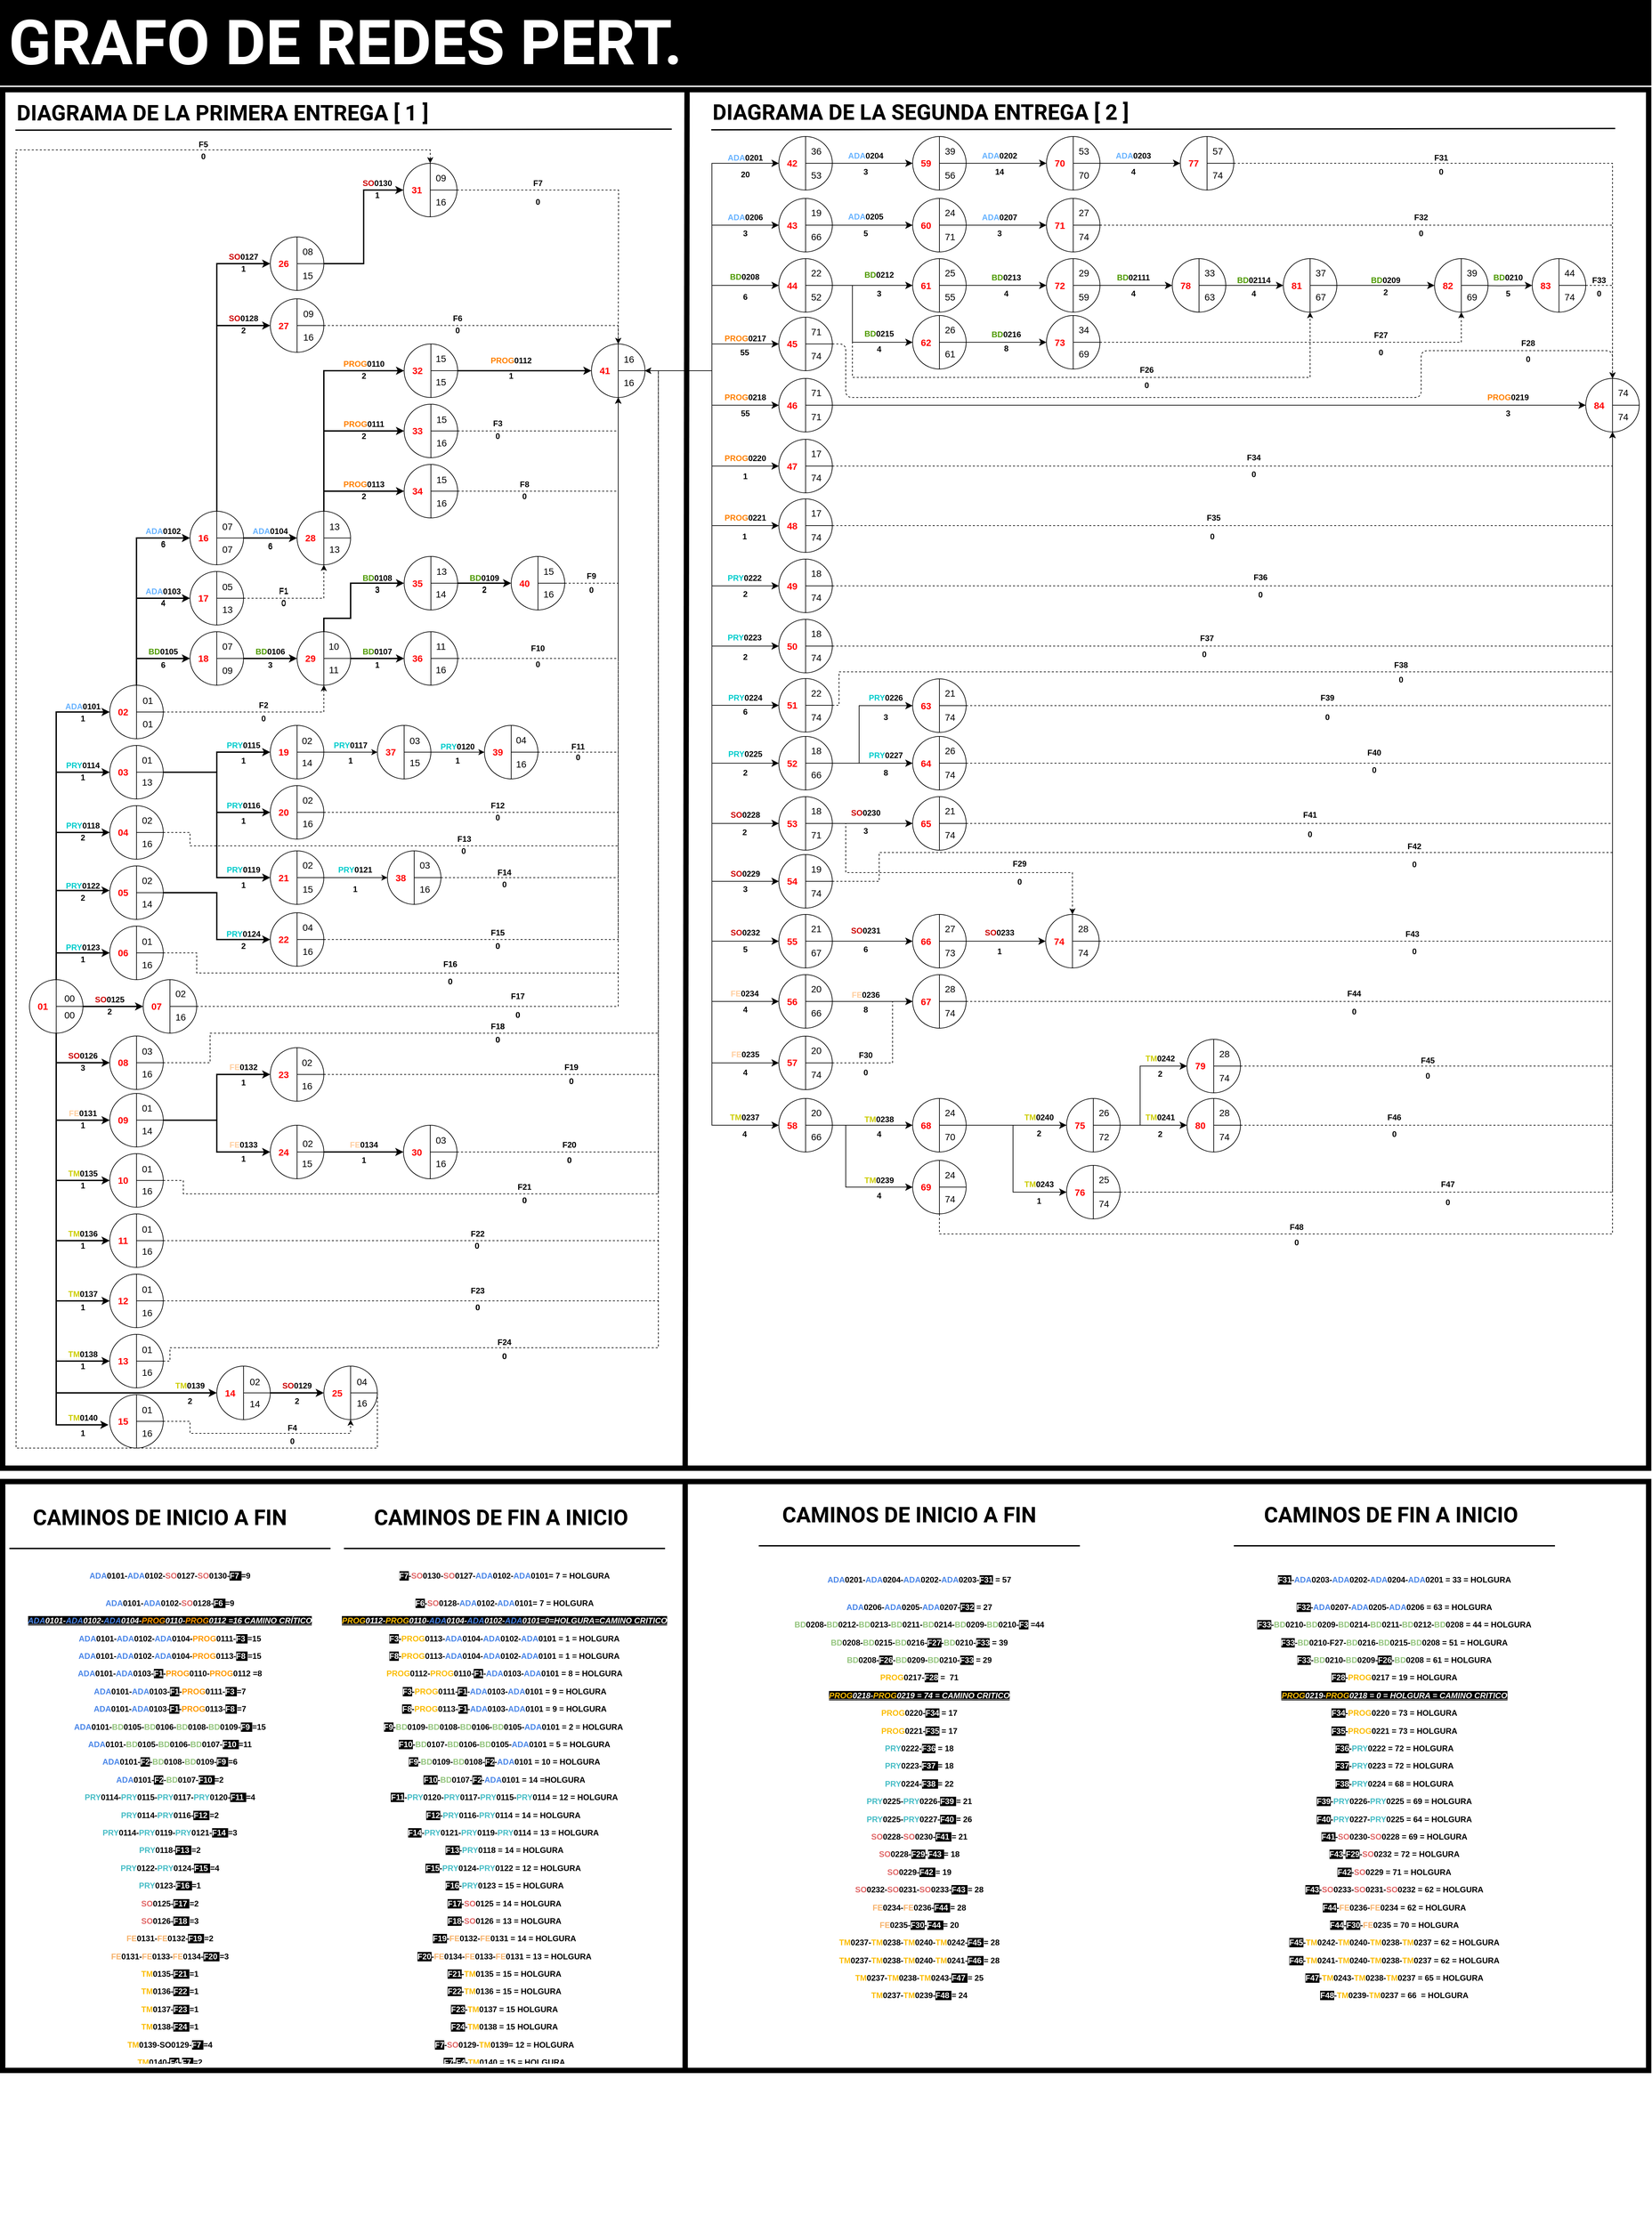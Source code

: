 <mxfile version="13.3.1" type="device"><diagram id="N9Y7ZV6LQ1n1nsp9Yrg0" name="Page-1"><mxGraphModel dx="4547" dy="2789" grid="1" gridSize="10" guides="1" tooltips="1" connect="1" arrows="1" fold="1" page="1" pageScale="1" pageWidth="827" pageHeight="1169" math="0" shadow="0" extFonts="Roboto^https://fonts.googleapis.com/css?family=Roboto"><root><mxCell id="0"/><mxCell id="1" parent="0"/><mxCell id="FwWizbrRNCb4CfgOnDcg-2" value="" style="rounded=0;whiteSpace=wrap;html=1;strokeWidth=8;fontSize=25;labelBackgroundColor=#000000;fontColor=#000000;fillColor=#000000;" vertex="1" parent="1"><mxGeometry y="-1000" width="2460" height="120" as="geometry"/></mxCell><mxCell id="yq_bVBzcCymOFq7EvMDU-51" value="" style="rounded=0;whiteSpace=wrap;html=1;fontSize=14;connectable=0;allowArrows=0;strokeWidth=8;" parent="1" vertex="1"><mxGeometry y="-870" width="2460" height="2060" as="geometry"/></mxCell><mxCell id="447hp3zjptzB4kptUuxr-34" style="edgeStyle=orthogonalEdgeStyle;rounded=0;orthogonalLoop=1;jettySize=auto;html=1;exitX=0.5;exitY=0;exitDx=0;exitDy=0;entryX=0;entryY=0.5;entryDx=0;entryDy=0;fontSize=18;strokeWidth=2;" parent="1" source="447hp3zjptzB4kptUuxr-1" target="447hp3zjptzB4kptUuxr-4" edge="1"><mxGeometry relative="1" as="geometry"/></mxCell><mxCell id="447hp3zjptzB4kptUuxr-44" style="edgeStyle=orthogonalEdgeStyle;rounded=0;orthogonalLoop=1;jettySize=auto;html=1;exitX=0.5;exitY=0;exitDx=0;exitDy=0;entryX=0;entryY=0.5;entryDx=0;entryDy=0;fontSize=12;strokeWidth=2;" parent="1" source="447hp3zjptzB4kptUuxr-1" target="447hp3zjptzB4kptUuxr-39" edge="1"><mxGeometry relative="1" as="geometry"/></mxCell><mxCell id="447hp3zjptzB4kptUuxr-52" style="edgeStyle=orthogonalEdgeStyle;rounded=0;orthogonalLoop=1;jettySize=auto;html=1;exitX=0.5;exitY=0;exitDx=0;exitDy=0;entryX=0;entryY=0.5;entryDx=0;entryDy=0;fontSize=12;strokeWidth=2;" parent="1" source="447hp3zjptzB4kptUuxr-1" target="447hp3zjptzB4kptUuxr-47" edge="1"><mxGeometry relative="1" as="geometry"/></mxCell><mxCell id="447hp3zjptzB4kptUuxr-65" style="edgeStyle=orthogonalEdgeStyle;rounded=0;orthogonalLoop=1;jettySize=auto;html=1;entryX=-0.002;entryY=0.459;entryDx=0;entryDy=0;entryPerimeter=0;fontSize=12;strokeWidth=2;" parent="1" source="447hp3zjptzB4kptUuxr-1" target="447hp3zjptzB4kptUuxr-55" edge="1"><mxGeometry relative="1" as="geometry"><Array as="points"><mxPoint x="80" y="327"/></Array></mxGeometry></mxCell><mxCell id="447hp3zjptzB4kptUuxr-66" style="edgeStyle=orthogonalEdgeStyle;rounded=0;orthogonalLoop=1;jettySize=auto;html=1;exitX=0.5;exitY=0;exitDx=0;exitDy=0;entryX=0;entryY=0.5;entryDx=0;entryDy=0;fontSize=12;strokeWidth=2;" parent="1" source="447hp3zjptzB4kptUuxr-1" target="447hp3zjptzB4kptUuxr-60" edge="1"><mxGeometry relative="1" as="geometry"><Array as="points"><mxPoint x="80" y="420"/></Array></mxGeometry></mxCell><mxCell id="447hp3zjptzB4kptUuxr-76" style="edgeStyle=orthogonalEdgeStyle;rounded=0;orthogonalLoop=1;jettySize=auto;html=1;exitX=0.5;exitY=1;exitDx=0;exitDy=0;entryX=0;entryY=0.5;entryDx=0;entryDy=0;fontSize=12;strokeWidth=2;" parent="1" source="447hp3zjptzB4kptUuxr-1" target="447hp3zjptzB4kptUuxr-71" edge="1"><mxGeometry relative="1" as="geometry"><Array as="points"><mxPoint x="80" y="500"/><mxPoint x="200" y="500"/></Array></mxGeometry></mxCell><mxCell id="447hp3zjptzB4kptUuxr-84" style="edgeStyle=orthogonalEdgeStyle;rounded=0;orthogonalLoop=1;jettySize=auto;html=1;exitX=0.5;exitY=1;exitDx=0;exitDy=0;entryX=0;entryY=0.5;entryDx=0;entryDy=0;fontSize=12;strokeWidth=2;" parent="1" source="447hp3zjptzB4kptUuxr-1" target="447hp3zjptzB4kptUuxr-79" edge="1"><mxGeometry relative="1" as="geometry"/></mxCell><mxCell id="447hp3zjptzB4kptUuxr-92" style="edgeStyle=orthogonalEdgeStyle;rounded=0;orthogonalLoop=1;jettySize=auto;html=1;exitX=0.5;exitY=1;exitDx=0;exitDy=0;entryX=0;entryY=0.5;entryDx=0;entryDy=0;fontSize=12;strokeWidth=2;" parent="1" source="447hp3zjptzB4kptUuxr-1" target="447hp3zjptzB4kptUuxr-87" edge="1"><mxGeometry relative="1" as="geometry"/></mxCell><mxCell id="447hp3zjptzB4kptUuxr-115" style="edgeStyle=orthogonalEdgeStyle;rounded=0;orthogonalLoop=1;jettySize=auto;html=1;exitX=0.5;exitY=1;exitDx=0;exitDy=0;entryX=0;entryY=0.5;entryDx=0;entryDy=0;fontSize=12;fontColor=#FF0000;strokeWidth=2;" parent="1" source="447hp3zjptzB4kptUuxr-1" target="447hp3zjptzB4kptUuxr-95" edge="1"><mxGeometry relative="1" as="geometry"/></mxCell><mxCell id="447hp3zjptzB4kptUuxr-118" style="edgeStyle=orthogonalEdgeStyle;rounded=0;orthogonalLoop=1;jettySize=auto;html=1;exitX=0.5;exitY=1;exitDx=0;exitDy=0;entryX=0;entryY=0.5;entryDx=0;entryDy=0;fontSize=12;fontColor=#FF0000;strokeWidth=2;" parent="1" source="447hp3zjptzB4kptUuxr-1" target="447hp3zjptzB4kptUuxr-100" edge="1"><mxGeometry relative="1" as="geometry"/></mxCell><mxCell id="447hp3zjptzB4kptUuxr-119" style="edgeStyle=orthogonalEdgeStyle;rounded=0;orthogonalLoop=1;jettySize=auto;html=1;exitX=0.5;exitY=1;exitDx=0;exitDy=0;entryX=0;entryY=0.5;entryDx=0;entryDy=0;fontSize=12;fontColor=#FF0000;strokeWidth=2;" parent="1" source="447hp3zjptzB4kptUuxr-1" target="447hp3zjptzB4kptUuxr-105" edge="1"><mxGeometry relative="1" as="geometry"/></mxCell><mxCell id="447hp3zjptzB4kptUuxr-129" style="edgeStyle=orthogonalEdgeStyle;rounded=0;orthogonalLoop=1;jettySize=auto;html=1;exitX=0.5;exitY=1;exitDx=0;exitDy=0;entryX=0;entryY=0.5;entryDx=0;entryDy=0;fontSize=12;fontColor=#FF0000;strokeWidth=2;" parent="1" source="447hp3zjptzB4kptUuxr-1" target="447hp3zjptzB4kptUuxr-110" edge="1"><mxGeometry relative="1" as="geometry"/></mxCell><mxCell id="447hp3zjptzB4kptUuxr-130" style="edgeStyle=orthogonalEdgeStyle;rounded=0;orthogonalLoop=1;jettySize=auto;html=1;exitX=0.5;exitY=1;exitDx=0;exitDy=0;entryX=-0.023;entryY=0.566;entryDx=0;entryDy=0;entryPerimeter=0;fontSize=12;fontColor=#FF0000;strokeWidth=2;" parent="1" source="447hp3zjptzB4kptUuxr-1" target="447hp3zjptzB4kptUuxr-124" edge="1"><mxGeometry relative="1" as="geometry"><Array as="points"><mxPoint x="80" y="1125"/></Array></mxGeometry></mxCell><mxCell id="447hp3zjptzB4kptUuxr-140" style="edgeStyle=orthogonalEdgeStyle;rounded=0;orthogonalLoop=1;jettySize=auto;html=1;exitX=0.5;exitY=1;exitDx=0;exitDy=0;entryX=0;entryY=0.5;entryDx=0;entryDy=0;fontSize=12;fontColor=#FF0000;strokeWidth=2;" parent="1" source="447hp3zjptzB4kptUuxr-1" target="447hp3zjptzB4kptUuxr-135" edge="1"><mxGeometry relative="1" as="geometry"/></mxCell><mxCell id="447hp3zjptzB4kptUuxr-1" value="" style="ellipse;whiteSpace=wrap;html=1;" parent="1" vertex="1"><mxGeometry x="40" y="460" width="80" height="80" as="geometry"/></mxCell><mxCell id="447hp3zjptzB4kptUuxr-2" value="" style="endArrow=none;html=1;entryX=0.5;entryY=0;entryDx=0;entryDy=0;" parent="1" target="447hp3zjptzB4kptUuxr-1" edge="1"><mxGeometry width="50" height="50" relative="1" as="geometry"><mxPoint x="80" y="540" as="sourcePoint"/><mxPoint x="90" y="560" as="targetPoint"/></mxGeometry></mxCell><mxCell id="447hp3zjptzB4kptUuxr-3" value="" style="endArrow=none;html=1;entryX=1;entryY=0.5;entryDx=0;entryDy=0;" parent="1" target="447hp3zjptzB4kptUuxr-1" edge="1"><mxGeometry width="50" height="50" relative="1" as="geometry"><mxPoint x="80" y="500" as="sourcePoint"/><mxPoint x="90" y="560" as="targetPoint"/></mxGeometry></mxCell><mxCell id="447hp3zjptzB4kptUuxr-148" style="edgeStyle=orthogonalEdgeStyle;rounded=0;orthogonalLoop=1;jettySize=auto;html=1;exitX=0.5;exitY=0;exitDx=0;exitDy=0;entryX=0;entryY=0.5;entryDx=0;entryDy=0;fontSize=12;fontColor=#FF0000;strokeWidth=2;" parent="1" source="447hp3zjptzB4kptUuxr-4" target="447hp3zjptzB4kptUuxr-143" edge="1"><mxGeometry relative="1" as="geometry"/></mxCell><mxCell id="447hp3zjptzB4kptUuxr-156" style="edgeStyle=orthogonalEdgeStyle;rounded=0;orthogonalLoop=1;jettySize=auto;html=1;exitX=0.5;exitY=0;exitDx=0;exitDy=0;entryX=0;entryY=0.5;entryDx=0;entryDy=0;fontSize=12;fontColor=#FF0000;strokeWidth=2;" parent="1" source="447hp3zjptzB4kptUuxr-4" target="447hp3zjptzB4kptUuxr-151" edge="1"><mxGeometry relative="1" as="geometry"/></mxCell><mxCell id="447hp3zjptzB4kptUuxr-175" style="edgeStyle=orthogonalEdgeStyle;rounded=0;orthogonalLoop=1;jettySize=auto;html=1;exitX=0.5;exitY=0;exitDx=0;exitDy=0;entryX=0;entryY=0.5;entryDx=0;entryDy=0;fontSize=12;fontColor=#FF0000;strokeWidth=2;" parent="1" source="447hp3zjptzB4kptUuxr-4" target="447hp3zjptzB4kptUuxr-170" edge="1"><mxGeometry relative="1" as="geometry"/></mxCell><mxCell id="447hp3zjptzB4kptUuxr-183" style="edgeStyle=orthogonalEdgeStyle;rounded=0;orthogonalLoop=1;jettySize=auto;html=1;exitX=1;exitY=0.5;exitDx=0;exitDy=0;entryX=0.5;entryY=1;entryDx=0;entryDy=0;fontSize=12;fontColor=#FF0000;dashed=1;" parent="1" source="447hp3zjptzB4kptUuxr-4" target="447hp3zjptzB4kptUuxr-178" edge="1"><mxGeometry relative="1" as="geometry"/></mxCell><mxCell id="447hp3zjptzB4kptUuxr-4" value="" style="ellipse;whiteSpace=wrap;html=1;" parent="1" vertex="1"><mxGeometry x="160" y="20" width="80" height="80" as="geometry"/></mxCell><mxCell id="447hp3zjptzB4kptUuxr-5" value="" style="endArrow=none;html=1;entryX=0.5;entryY=0;entryDx=0;entryDy=0;exitX=0.5;exitY=1;exitDx=0;exitDy=0;" parent="1" source="447hp3zjptzB4kptUuxr-4" target="447hp3zjptzB4kptUuxr-4" edge="1"><mxGeometry width="50" height="50" relative="1" as="geometry"><mxPoint x="160" y="170" as="sourcePoint"/><mxPoint x="210" y="120" as="targetPoint"/></mxGeometry></mxCell><mxCell id="447hp3zjptzB4kptUuxr-6" value="" style="endArrow=none;html=1;entryX=1;entryY=0.5;entryDx=0;entryDy=0;" parent="1" target="447hp3zjptzB4kptUuxr-4" edge="1"><mxGeometry width="50" height="50" relative="1" as="geometry"><mxPoint x="200" y="60" as="sourcePoint"/><mxPoint x="210" y="120" as="targetPoint"/></mxGeometry></mxCell><mxCell id="447hp3zjptzB4kptUuxr-26" value="01" style="text;html=1;strokeColor=none;fillColor=none;align=center;verticalAlign=middle;whiteSpace=wrap;rounded=0;fontSize=14;fontColor=#FF0000;allowArrows=0;expand=0;editable=1;movable=1;resizable=0;rotatable=0;cloneable=0;deletable=0;pointerEvents=0;fontStyle=1" parent="1" vertex="1"><mxGeometry x="50" y="492.5" width="20" height="15" as="geometry"/></mxCell><mxCell id="447hp3zjptzB4kptUuxr-28" value="00" style="text;html=1;strokeColor=none;fillColor=none;align=center;verticalAlign=middle;whiteSpace=wrap;rounded=0;fontSize=14;allowArrows=0;expand=0;editable=1;movable=1;resizable=0;rotatable=0;cloneable=0;deletable=0;pointerEvents=0;" parent="1" vertex="1"><mxGeometry x="90" y="507.5" width="20" height="10" as="geometry"/></mxCell><mxCell id="447hp3zjptzB4kptUuxr-32" value="00" style="text;html=1;strokeColor=none;fillColor=none;align=center;verticalAlign=middle;whiteSpace=wrap;rounded=0;fontSize=14;allowArrows=0;expand=0;editable=1;movable=1;resizable=0;rotatable=0;cloneable=0;deletable=0;pointerEvents=0;" parent="1" vertex="1"><mxGeometry x="90" y="482.5" width="20" height="10" as="geometry"/></mxCell><mxCell id="447hp3zjptzB4kptUuxr-35" value="&lt;font style=&quot;font-size: 12px&quot;&gt;&lt;font color=&quot;#66b2ff&quot;&gt;ADA&lt;/font&gt;0101&lt;/font&gt;" style="text;html=1;strokeColor=none;fillColor=none;align=center;verticalAlign=middle;whiteSpace=wrap;rounded=0;fontSize=18;fontStyle=1" parent="1" vertex="1"><mxGeometry x="100" y="40" width="40" height="20" as="geometry"/></mxCell><mxCell id="447hp3zjptzB4kptUuxr-36" value="&lt;font style=&quot;font-size: 12px;&quot;&gt;1&lt;/font&gt;" style="text;html=1;strokeColor=none;fillColor=none;align=center;verticalAlign=middle;whiteSpace=wrap;rounded=0;fontSize=12;fontStyle=1" parent="1" vertex="1"><mxGeometry x="100" y="60" width="40" height="20" as="geometry"/></mxCell><mxCell id="447hp3zjptzB4kptUuxr-37" value="02" style="text;html=1;strokeColor=none;fillColor=none;align=center;verticalAlign=middle;whiteSpace=wrap;rounded=0;fontSize=14;fontColor=#FF0000;allowArrows=0;expand=0;editable=1;movable=1;resizable=0;rotatable=0;cloneable=0;deletable=0;pointerEvents=0;fontStyle=1" parent="1" vertex="1"><mxGeometry x="170" y="52.5" width="20" height="15" as="geometry"/></mxCell><mxCell id="447hp3zjptzB4kptUuxr-38" value="01" style="text;html=1;strokeColor=none;fillColor=none;align=center;verticalAlign=middle;whiteSpace=wrap;rounded=0;fontSize=14;allowArrows=0;expand=0;editable=1;movable=1;resizable=0;rotatable=0;cloneable=0;deletable=0;pointerEvents=0;" parent="1" vertex="1"><mxGeometry x="207" y="37.5" width="20" height="10" as="geometry"/></mxCell><mxCell id="447hp3zjptzB4kptUuxr-264" style="edgeStyle=orthogonalEdgeStyle;rounded=0;orthogonalLoop=1;jettySize=auto;html=1;exitX=1;exitY=0.5;exitDx=0;exitDy=0;entryX=0;entryY=0.5;entryDx=0;entryDy=0;fontSize=12;fontColor=#FF0000;strokeWidth=2;" parent="1" source="447hp3zjptzB4kptUuxr-39" target="447hp3zjptzB4kptUuxr-258" edge="1"><mxGeometry relative="1" as="geometry"/></mxCell><mxCell id="447hp3zjptzB4kptUuxr-276" style="edgeStyle=orthogonalEdgeStyle;rounded=0;orthogonalLoop=1;jettySize=auto;html=1;exitX=1;exitY=0.5;exitDx=0;exitDy=0;entryX=0;entryY=0.5;entryDx=0;entryDy=0;fontSize=12;fontColor=#FF0000;strokeWidth=2;" parent="1" source="447hp3zjptzB4kptUuxr-39" target="447hp3zjptzB4kptUuxr-266" edge="1"><mxGeometry relative="1" as="geometry"/></mxCell><mxCell id="447hp3zjptzB4kptUuxr-277" style="edgeStyle=orthogonalEdgeStyle;rounded=0;orthogonalLoop=1;jettySize=auto;html=1;exitX=1;exitY=0.5;exitDx=0;exitDy=0;entryX=0;entryY=0.5;entryDx=0;entryDy=0;fontSize=12;fontColor=#FF0000;strokeWidth=2;" parent="1" source="447hp3zjptzB4kptUuxr-39" target="447hp3zjptzB4kptUuxr-271" edge="1"><mxGeometry relative="1" as="geometry"/></mxCell><mxCell id="447hp3zjptzB4kptUuxr-39" value="" style="ellipse;whiteSpace=wrap;html=1;" parent="1" vertex="1"><mxGeometry x="160" y="110" width="80" height="80" as="geometry"/></mxCell><mxCell id="447hp3zjptzB4kptUuxr-40" value="" style="endArrow=none;html=1;entryX=0.5;entryY=0;entryDx=0;entryDy=0;exitX=0.5;exitY=1;exitDx=0;exitDy=0;" parent="1" source="447hp3zjptzB4kptUuxr-39" target="447hp3zjptzB4kptUuxr-39" edge="1"><mxGeometry width="50" height="50" relative="1" as="geometry"><mxPoint x="160" y="260" as="sourcePoint"/><mxPoint x="210" y="210" as="targetPoint"/></mxGeometry></mxCell><mxCell id="447hp3zjptzB4kptUuxr-41" value="" style="endArrow=none;html=1;entryX=1;entryY=0.5;entryDx=0;entryDy=0;" parent="1" target="447hp3zjptzB4kptUuxr-39" edge="1"><mxGeometry width="50" height="50" relative="1" as="geometry"><mxPoint x="200" y="150" as="sourcePoint"/><mxPoint x="210" y="210" as="targetPoint"/></mxGeometry></mxCell><mxCell id="447hp3zjptzB4kptUuxr-42" value="03" style="text;html=1;strokeColor=none;fillColor=none;align=center;verticalAlign=middle;whiteSpace=wrap;rounded=0;fontSize=14;fontColor=#FF0000;allowArrows=0;expand=0;editable=1;movable=1;resizable=0;rotatable=0;cloneable=0;deletable=0;pointerEvents=0;fontStyle=1" parent="1" vertex="1"><mxGeometry x="170" y="142.5" width="20" height="15" as="geometry"/></mxCell><mxCell id="447hp3zjptzB4kptUuxr-43" value="01" style="text;html=1;strokeColor=none;fillColor=none;align=center;verticalAlign=middle;whiteSpace=wrap;rounded=0;fontSize=14;allowArrows=0;expand=0;editable=1;movable=1;resizable=0;rotatable=0;cloneable=0;deletable=0;pointerEvents=0;" parent="1" vertex="1"><mxGeometry x="206" y="126.5" width="20" height="10" as="geometry"/></mxCell><mxCell id="447hp3zjptzB4kptUuxr-45" value="&lt;font style=&quot;font-size: 12px&quot;&gt;&lt;font color=&quot;#00cccc&quot;&gt;PRY&lt;/font&gt;0114&lt;/font&gt;" style="text;html=1;strokeColor=none;fillColor=none;align=center;verticalAlign=middle;whiteSpace=wrap;rounded=0;fontSize=18;fontStyle=1" parent="1" vertex="1"><mxGeometry x="100" y="127.5" width="40" height="20" as="geometry"/></mxCell><mxCell id="447hp3zjptzB4kptUuxr-46" value="&lt;font style=&quot;font-size: 12px;&quot;&gt;1&lt;/font&gt;" style="text;html=1;strokeColor=none;fillColor=none;align=center;verticalAlign=middle;whiteSpace=wrap;rounded=0;fontSize=12;fontStyle=1" parent="1" vertex="1"><mxGeometry x="100" y="147.5" width="40" height="20" as="geometry"/></mxCell><mxCell id="447hp3zjptzB4kptUuxr-428" style="edgeStyle=orthogonalEdgeStyle;rounded=0;orthogonalLoop=1;jettySize=auto;html=1;exitX=1;exitY=0.5;exitDx=0;exitDy=0;entryX=0.5;entryY=1;entryDx=0;entryDy=0;dashed=1;fontSize=12;fontColor=#FF0000;" parent="1" source="447hp3zjptzB4kptUuxr-47" target="447hp3zjptzB4kptUuxr-234" edge="1"><mxGeometry relative="1" as="geometry"><Array as="points"><mxPoint x="280" y="240"/><mxPoint x="280" y="260"/><mxPoint x="920" y="260"/></Array></mxGeometry></mxCell><mxCell id="447hp3zjptzB4kptUuxr-47" value="" style="ellipse;whiteSpace=wrap;html=1;" parent="1" vertex="1"><mxGeometry x="160" y="200" width="80" height="80" as="geometry"/></mxCell><mxCell id="447hp3zjptzB4kptUuxr-48" value="" style="endArrow=none;html=1;entryX=0.5;entryY=0;entryDx=0;entryDy=0;exitX=0.5;exitY=1;exitDx=0;exitDy=0;" parent="1" source="447hp3zjptzB4kptUuxr-47" target="447hp3zjptzB4kptUuxr-47" edge="1"><mxGeometry width="50" height="50" relative="1" as="geometry"><mxPoint x="160" y="350" as="sourcePoint"/><mxPoint x="210" y="300" as="targetPoint"/></mxGeometry></mxCell><mxCell id="447hp3zjptzB4kptUuxr-49" value="" style="endArrow=none;html=1;entryX=1;entryY=0.5;entryDx=0;entryDy=0;" parent="1" target="447hp3zjptzB4kptUuxr-47" edge="1"><mxGeometry width="50" height="50" relative="1" as="geometry"><mxPoint x="200" y="240" as="sourcePoint"/><mxPoint x="210" y="300" as="targetPoint"/></mxGeometry></mxCell><mxCell id="447hp3zjptzB4kptUuxr-50" value="04" style="text;html=1;strokeColor=none;fillColor=none;align=center;verticalAlign=middle;whiteSpace=wrap;rounded=0;fontSize=14;fontColor=#FF0000;allowArrows=0;expand=0;editable=1;movable=1;resizable=0;rotatable=0;cloneable=0;deletable=0;pointerEvents=0;fontStyle=1" parent="1" vertex="1"><mxGeometry x="170" y="232.5" width="20" height="15" as="geometry"/></mxCell><mxCell id="447hp3zjptzB4kptUuxr-51" value="02" style="text;html=1;strokeColor=none;fillColor=none;align=center;verticalAlign=middle;whiteSpace=wrap;rounded=0;fontSize=14;allowArrows=0;expand=0;editable=1;movable=1;resizable=0;rotatable=0;cloneable=0;deletable=0;pointerEvents=0;" parent="1" vertex="1"><mxGeometry x="206" y="216.5" width="20" height="10" as="geometry"/></mxCell><mxCell id="447hp3zjptzB4kptUuxr-53" value="&lt;font style=&quot;font-size: 12px&quot;&gt;&lt;font color=&quot;#00cccc&quot;&gt;PRY&lt;/font&gt;0118&lt;/font&gt;" style="text;html=1;strokeColor=none;fillColor=none;align=center;verticalAlign=middle;whiteSpace=wrap;rounded=0;fontSize=18;fontStyle=1" parent="1" vertex="1"><mxGeometry x="100" y="217.5" width="40" height="20" as="geometry"/></mxCell><mxCell id="447hp3zjptzB4kptUuxr-54" value="&lt;font style=&quot;font-size: 12px&quot;&gt;2&lt;/font&gt;" style="text;html=1;strokeColor=none;fillColor=none;align=center;verticalAlign=middle;whiteSpace=wrap;rounded=0;fontSize=12;fontStyle=1" parent="1" vertex="1"><mxGeometry x="100" y="237.5" width="40" height="20" as="geometry"/></mxCell><mxCell id="447hp3zjptzB4kptUuxr-288" style="edgeStyle=orthogonalEdgeStyle;rounded=0;orthogonalLoop=1;jettySize=auto;html=1;exitX=1;exitY=0.5;exitDx=0;exitDy=0;entryX=0;entryY=0.5;entryDx=0;entryDy=0;fontSize=12;fontColor=#FF0000;strokeWidth=2;" parent="1" source="447hp3zjptzB4kptUuxr-55" target="447hp3zjptzB4kptUuxr-283" edge="1"><mxGeometry relative="1" as="geometry"/></mxCell><mxCell id="447hp3zjptzB4kptUuxr-55" value="" style="ellipse;whiteSpace=wrap;html=1;" parent="1" vertex="1"><mxGeometry x="160" y="290" width="80" height="80" as="geometry"/></mxCell><mxCell id="447hp3zjptzB4kptUuxr-56" value="" style="endArrow=none;html=1;entryX=0.5;entryY=0;entryDx=0;entryDy=0;exitX=0.5;exitY=1;exitDx=0;exitDy=0;" parent="1" source="447hp3zjptzB4kptUuxr-55" target="447hp3zjptzB4kptUuxr-55" edge="1"><mxGeometry width="50" height="50" relative="1" as="geometry"><mxPoint x="160" y="440" as="sourcePoint"/><mxPoint x="210" y="390" as="targetPoint"/></mxGeometry></mxCell><mxCell id="447hp3zjptzB4kptUuxr-57" value="" style="endArrow=none;html=1;entryX=1;entryY=0.5;entryDx=0;entryDy=0;" parent="1" target="447hp3zjptzB4kptUuxr-55" edge="1"><mxGeometry width="50" height="50" relative="1" as="geometry"><mxPoint x="200" y="330" as="sourcePoint"/><mxPoint x="210" y="390" as="targetPoint"/></mxGeometry></mxCell><mxCell id="447hp3zjptzB4kptUuxr-58" value="05" style="text;html=1;strokeColor=none;fillColor=none;align=center;verticalAlign=middle;whiteSpace=wrap;rounded=0;fontSize=14;fontColor=#FF0000;allowArrows=0;expand=0;editable=1;movable=1;resizable=0;rotatable=0;cloneable=0;deletable=0;pointerEvents=0;fontStyle=1" parent="1" vertex="1"><mxGeometry x="170" y="322.5" width="20" height="15" as="geometry"/></mxCell><mxCell id="447hp3zjptzB4kptUuxr-59" value="02" style="text;html=1;strokeColor=none;fillColor=none;align=center;verticalAlign=middle;whiteSpace=wrap;rounded=0;fontSize=14;allowArrows=0;expand=0;editable=1;movable=1;resizable=0;rotatable=0;cloneable=0;deletable=0;pointerEvents=0;" parent="1" vertex="1"><mxGeometry x="206" y="306.5" width="20" height="10" as="geometry"/></mxCell><mxCell id="447hp3zjptzB4kptUuxr-430" style="edgeStyle=orthogonalEdgeStyle;rounded=0;orthogonalLoop=1;jettySize=auto;html=1;exitX=1;exitY=0.5;exitDx=0;exitDy=0;entryX=0.5;entryY=1;entryDx=0;entryDy=0;dashed=1;fontSize=12;fontColor=#FF0000;" parent="1" source="447hp3zjptzB4kptUuxr-60" target="447hp3zjptzB4kptUuxr-234" edge="1"><mxGeometry relative="1" as="geometry"><Array as="points"><mxPoint x="290" y="420"/><mxPoint x="290" y="450"/><mxPoint x="920" y="450"/></Array></mxGeometry></mxCell><mxCell id="447hp3zjptzB4kptUuxr-60" value="" style="ellipse;whiteSpace=wrap;html=1;" parent="1" vertex="1"><mxGeometry x="160" y="380" width="80" height="80" as="geometry"/></mxCell><mxCell id="447hp3zjptzB4kptUuxr-61" value="" style="endArrow=none;html=1;entryX=0.5;entryY=0;entryDx=0;entryDy=0;exitX=0.5;exitY=1;exitDx=0;exitDy=0;" parent="1" source="447hp3zjptzB4kptUuxr-60" target="447hp3zjptzB4kptUuxr-60" edge="1"><mxGeometry width="50" height="50" relative="1" as="geometry"><mxPoint x="160" y="530" as="sourcePoint"/><mxPoint x="210" y="480" as="targetPoint"/></mxGeometry></mxCell><mxCell id="447hp3zjptzB4kptUuxr-62" value="" style="endArrow=none;html=1;entryX=1;entryY=0.5;entryDx=0;entryDy=0;" parent="1" target="447hp3zjptzB4kptUuxr-60" edge="1"><mxGeometry width="50" height="50" relative="1" as="geometry"><mxPoint x="200" y="420" as="sourcePoint"/><mxPoint x="210" y="480" as="targetPoint"/></mxGeometry></mxCell><mxCell id="447hp3zjptzB4kptUuxr-63" value="06" style="text;html=1;strokeColor=none;fillColor=none;align=center;verticalAlign=middle;whiteSpace=wrap;rounded=0;fontSize=14;fontColor=#FF0000;allowArrows=0;expand=0;editable=1;movable=1;resizable=0;rotatable=0;cloneable=0;deletable=0;pointerEvents=0;fontStyle=1" parent="1" vertex="1"><mxGeometry x="170" y="412.5" width="20" height="15" as="geometry"/></mxCell><mxCell id="447hp3zjptzB4kptUuxr-64" value="01" style="text;html=1;strokeColor=none;fillColor=none;align=center;verticalAlign=middle;whiteSpace=wrap;rounded=0;fontSize=14;allowArrows=0;expand=0;editable=1;movable=1;resizable=0;rotatable=0;cloneable=0;deletable=0;pointerEvents=0;" parent="1" vertex="1"><mxGeometry x="206" y="397.5" width="20" height="10" as="geometry"/></mxCell><mxCell id="447hp3zjptzB4kptUuxr-67" value="&lt;font style=&quot;font-size: 12px&quot;&gt;&lt;font color=&quot;#00cccc&quot;&gt;PRY&lt;/font&gt;0122&lt;/font&gt;" style="text;html=1;strokeColor=none;fillColor=none;align=center;verticalAlign=middle;whiteSpace=wrap;rounded=0;fontSize=18;fontStyle=1" parent="1" vertex="1"><mxGeometry x="100" y="307.5" width="40" height="20" as="geometry"/></mxCell><mxCell id="447hp3zjptzB4kptUuxr-68" value="&lt;font style=&quot;font-size: 12px&quot;&gt;&lt;font color=&quot;#00cccc&quot;&gt;PRY&lt;/font&gt;0123&lt;/font&gt;" style="text;html=1;strokeColor=none;fillColor=none;align=center;verticalAlign=middle;whiteSpace=wrap;rounded=0;fontSize=18;fontStyle=1" parent="1" vertex="1"><mxGeometry x="100" y="400" width="40" height="20" as="geometry"/></mxCell><mxCell id="447hp3zjptzB4kptUuxr-69" value="&lt;font style=&quot;font-size: 12px&quot;&gt;2&lt;/font&gt;" style="text;html=1;strokeColor=none;fillColor=none;align=center;verticalAlign=middle;whiteSpace=wrap;rounded=0;fontSize=12;fontStyle=1" parent="1" vertex="1"><mxGeometry x="100" y="327.5" width="40" height="20" as="geometry"/></mxCell><mxCell id="447hp3zjptzB4kptUuxr-70" value="&lt;font style=&quot;font-size: 12px&quot;&gt;1&lt;/font&gt;" style="text;html=1;strokeColor=none;fillColor=none;align=center;verticalAlign=middle;whiteSpace=wrap;rounded=0;fontSize=12;fontStyle=1" parent="1" vertex="1"><mxGeometry x="100" y="420" width="40" height="20" as="geometry"/></mxCell><mxCell id="447hp3zjptzB4kptUuxr-431" style="edgeStyle=orthogonalEdgeStyle;rounded=0;orthogonalLoop=1;jettySize=auto;html=1;exitX=1;exitY=0.5;exitDx=0;exitDy=0;entryX=0.5;entryY=1;entryDx=0;entryDy=0;dashed=1;fontSize=12;fontColor=#FF0000;" parent="1" source="447hp3zjptzB4kptUuxr-71" target="447hp3zjptzB4kptUuxr-234" edge="1"><mxGeometry relative="1" as="geometry"/></mxCell><mxCell id="447hp3zjptzB4kptUuxr-71" value="" style="ellipse;whiteSpace=wrap;html=1;" parent="1" vertex="1"><mxGeometry x="210" y="460" width="80" height="80" as="geometry"/></mxCell><mxCell id="447hp3zjptzB4kptUuxr-72" value="" style="endArrow=none;html=1;entryX=0.5;entryY=0;entryDx=0;entryDy=0;exitX=0.5;exitY=1;exitDx=0;exitDy=0;" parent="1" source="447hp3zjptzB4kptUuxr-71" target="447hp3zjptzB4kptUuxr-71" edge="1"><mxGeometry width="50" height="50" relative="1" as="geometry"><mxPoint x="210" y="610" as="sourcePoint"/><mxPoint x="260" y="560" as="targetPoint"/></mxGeometry></mxCell><mxCell id="447hp3zjptzB4kptUuxr-73" value="" style="endArrow=none;html=1;entryX=1;entryY=0.5;entryDx=0;entryDy=0;" parent="1" target="447hp3zjptzB4kptUuxr-71" edge="1"><mxGeometry width="50" height="50" relative="1" as="geometry"><mxPoint x="250" y="500" as="sourcePoint"/><mxPoint x="260" y="560" as="targetPoint"/></mxGeometry></mxCell><mxCell id="447hp3zjptzB4kptUuxr-74" value="07" style="text;html=1;strokeColor=none;fillColor=none;align=center;verticalAlign=middle;whiteSpace=wrap;rounded=0;fontSize=14;fontColor=#FF0000;allowArrows=0;expand=0;editable=1;movable=1;resizable=0;rotatable=0;cloneable=0;deletable=0;pointerEvents=0;fontStyle=1" parent="1" vertex="1"><mxGeometry x="220" y="492.5" width="20" height="15" as="geometry"/></mxCell><mxCell id="447hp3zjptzB4kptUuxr-75" value="02" style="text;html=1;strokeColor=none;fillColor=none;align=center;verticalAlign=middle;whiteSpace=wrap;rounded=0;fontSize=14;allowArrows=0;expand=0;editable=1;movable=1;resizable=0;rotatable=0;cloneable=0;deletable=0;pointerEvents=0;" parent="1" vertex="1"><mxGeometry x="256" y="475.5" width="20" height="10" as="geometry"/></mxCell><mxCell id="447hp3zjptzB4kptUuxr-77" value="&lt;span style=&quot;font-size: 12px&quot;&gt;&lt;b&gt;&lt;font color=&quot;#cc0000&quot;&gt;SO&lt;/font&gt;0125&lt;/b&gt;&lt;/span&gt;" style="text;html=1;strokeColor=none;fillColor=none;align=center;verticalAlign=middle;whiteSpace=wrap;rounded=0;fontSize=18;" parent="1" vertex="1"><mxGeometry x="140" y="477.5" width="40" height="20" as="geometry"/></mxCell><mxCell id="447hp3zjptzB4kptUuxr-78" value="&lt;font style=&quot;font-size: 12px&quot;&gt;2&lt;/font&gt;" style="text;html=1;strokeColor=none;fillColor=none;align=center;verticalAlign=middle;whiteSpace=wrap;rounded=0;fontSize=12;fontStyle=1" parent="1" vertex="1"><mxGeometry x="140" y="497.5" width="40" height="20" as="geometry"/></mxCell><mxCell id="447hp3zjptzB4kptUuxr-432" style="edgeStyle=orthogonalEdgeStyle;rounded=0;orthogonalLoop=1;jettySize=auto;html=1;exitX=1;exitY=0.5;exitDx=0;exitDy=0;entryX=1;entryY=0.5;entryDx=0;entryDy=0;dashed=1;fontSize=12;fontColor=#FF0000;" parent="1" source="447hp3zjptzB4kptUuxr-79" target="447hp3zjptzB4kptUuxr-234" edge="1"><mxGeometry relative="1" as="geometry"><Array as="points"><mxPoint x="310" y="584"/><mxPoint x="310" y="540"/><mxPoint x="980" y="540"/><mxPoint x="980" y="-450"/></Array></mxGeometry></mxCell><mxCell id="447hp3zjptzB4kptUuxr-79" value="" style="ellipse;whiteSpace=wrap;html=1;" parent="1" vertex="1"><mxGeometry x="160" y="544.14" width="80" height="80" as="geometry"/></mxCell><mxCell id="447hp3zjptzB4kptUuxr-80" value="" style="endArrow=none;html=1;entryX=0.5;entryY=0;entryDx=0;entryDy=0;exitX=0.5;exitY=1;exitDx=0;exitDy=0;" parent="1" source="447hp3zjptzB4kptUuxr-79" target="447hp3zjptzB4kptUuxr-79" edge="1"><mxGeometry width="50" height="50" relative="1" as="geometry"><mxPoint x="160" y="694.14" as="sourcePoint"/><mxPoint x="210" y="644.14" as="targetPoint"/></mxGeometry></mxCell><mxCell id="447hp3zjptzB4kptUuxr-81" value="" style="endArrow=none;html=1;entryX=1;entryY=0.5;entryDx=0;entryDy=0;" parent="1" target="447hp3zjptzB4kptUuxr-79" edge="1"><mxGeometry width="50" height="50" relative="1" as="geometry"><mxPoint x="200" y="584.14" as="sourcePoint"/><mxPoint x="210" y="644.14" as="targetPoint"/></mxGeometry></mxCell><mxCell id="447hp3zjptzB4kptUuxr-82" value="08" style="text;html=1;strokeColor=none;fillColor=none;align=center;verticalAlign=middle;whiteSpace=wrap;rounded=0;fontSize=14;fontColor=#FF0000;allowArrows=0;expand=0;editable=1;movable=1;resizable=0;rotatable=0;cloneable=0;deletable=0;pointerEvents=0;fontStyle=1" parent="1" vertex="1"><mxGeometry x="170" y="576.64" width="20" height="15" as="geometry"/></mxCell><mxCell id="447hp3zjptzB4kptUuxr-83" value="03" style="text;html=1;strokeColor=none;fillColor=none;align=center;verticalAlign=middle;whiteSpace=wrap;rounded=0;fontSize=14;allowArrows=0;expand=0;editable=1;movable=1;resizable=0;rotatable=0;cloneable=0;deletable=0;pointerEvents=0;" parent="1" vertex="1"><mxGeometry x="206" y="561.64" width="20" height="10" as="geometry"/></mxCell><mxCell id="447hp3zjptzB4kptUuxr-85" value="&lt;span style=&quot;font-size: 12px&quot;&gt;&lt;font color=&quot;#cc0000&quot;&gt;SO&lt;/font&gt;0126&lt;/span&gt;" style="text;html=1;strokeColor=none;fillColor=none;align=center;verticalAlign=middle;whiteSpace=wrap;rounded=0;fontSize=18;fontStyle=1" parent="1" vertex="1"><mxGeometry x="100" y="561.64" width="40" height="20" as="geometry"/></mxCell><mxCell id="447hp3zjptzB4kptUuxr-86" value="&lt;font style=&quot;font-size: 12px&quot;&gt;3&lt;/font&gt;" style="text;html=1;strokeColor=none;fillColor=none;align=center;verticalAlign=middle;whiteSpace=wrap;rounded=0;fontSize=12;fontStyle=1" parent="1" vertex="1"><mxGeometry x="100" y="581.64" width="40" height="20" as="geometry"/></mxCell><mxCell id="447hp3zjptzB4kptUuxr-372" style="edgeStyle=orthogonalEdgeStyle;rounded=0;orthogonalLoop=1;jettySize=auto;html=1;exitX=1;exitY=0.5;exitDx=0;exitDy=0;entryX=0;entryY=0.5;entryDx=0;entryDy=0;fontSize=12;fontColor=#FF0000;strokeWidth=2;" parent="1" source="447hp3zjptzB4kptUuxr-87" target="447hp3zjptzB4kptUuxr-367" edge="1"><mxGeometry relative="1" as="geometry"/></mxCell><mxCell id="447hp3zjptzB4kptUuxr-378" style="edgeStyle=orthogonalEdgeStyle;rounded=0;orthogonalLoop=1;jettySize=auto;html=1;exitX=1;exitY=0.5;exitDx=0;exitDy=0;entryX=0;entryY=0.5;entryDx=0;entryDy=0;fontSize=12;fontColor=#FF0000;strokeWidth=2;" parent="1" source="447hp3zjptzB4kptUuxr-87" target="447hp3zjptzB4kptUuxr-373" edge="1"><mxGeometry relative="1" as="geometry"/></mxCell><mxCell id="447hp3zjptzB4kptUuxr-87" value="" style="ellipse;whiteSpace=wrap;html=1;" parent="1" vertex="1"><mxGeometry x="160" y="630" width="80" height="80" as="geometry"/></mxCell><mxCell id="447hp3zjptzB4kptUuxr-88" value="" style="endArrow=none;html=1;entryX=0.5;entryY=0;entryDx=0;entryDy=0;exitX=0.5;exitY=1;exitDx=0;exitDy=0;" parent="1" source="447hp3zjptzB4kptUuxr-87" target="447hp3zjptzB4kptUuxr-87" edge="1"><mxGeometry width="50" height="50" relative="1" as="geometry"><mxPoint x="160" y="780" as="sourcePoint"/><mxPoint x="210" y="730" as="targetPoint"/></mxGeometry></mxCell><mxCell id="447hp3zjptzB4kptUuxr-89" value="" style="endArrow=none;html=1;entryX=1;entryY=0.5;entryDx=0;entryDy=0;" parent="1" target="447hp3zjptzB4kptUuxr-87" edge="1"><mxGeometry width="50" height="50" relative="1" as="geometry"><mxPoint x="200" y="670" as="sourcePoint"/><mxPoint x="210" y="730" as="targetPoint"/></mxGeometry></mxCell><mxCell id="447hp3zjptzB4kptUuxr-90" value="09" style="text;html=1;align=center;verticalAlign=middle;whiteSpace=wrap;rounded=0;fontSize=14;fontColor=#FF0000;allowArrows=0;expand=0;editable=1;movable=1;resizable=0;rotatable=0;cloneable=0;deletable=0;pointerEvents=0;fontStyle=1" parent="1" vertex="1"><mxGeometry x="170" y="662.5" width="20" height="15" as="geometry"/></mxCell><mxCell id="447hp3zjptzB4kptUuxr-91" value="01" style="text;html=1;strokeColor=none;fillColor=none;align=center;verticalAlign=middle;whiteSpace=wrap;rounded=0;fontSize=14;allowArrows=0;expand=0;editable=1;movable=1;resizable=0;rotatable=0;cloneable=0;deletable=0;pointerEvents=0;" parent="1" vertex="1"><mxGeometry x="206" y="646.5" width="20" height="10" as="geometry"/></mxCell><mxCell id="447hp3zjptzB4kptUuxr-93" value="&lt;span style=&quot;font-size: 12px&quot;&gt;&lt;font color=&quot;#ffce9f&quot;&gt;FE&lt;/font&gt;0131&lt;/span&gt;" style="text;html=1;strokeColor=none;fillColor=none;align=center;verticalAlign=middle;whiteSpace=wrap;rounded=0;fontSize=18;fontStyle=1" parent="1" vertex="1"><mxGeometry x="100" y="647.5" width="40" height="20" as="geometry"/></mxCell><mxCell id="447hp3zjptzB4kptUuxr-94" value="&lt;font style=&quot;font-size: 12px&quot;&gt;1&lt;/font&gt;" style="text;html=1;strokeColor=none;fillColor=none;align=center;verticalAlign=middle;whiteSpace=wrap;rounded=0;fontSize=12;fontStyle=1" parent="1" vertex="1"><mxGeometry x="100" y="667.5" width="40" height="20" as="geometry"/></mxCell><mxCell id="447hp3zjptzB4kptUuxr-435" style="edgeStyle=orthogonalEdgeStyle;rounded=0;orthogonalLoop=1;jettySize=auto;html=1;exitX=1;exitY=0.5;exitDx=0;exitDy=0;entryX=1;entryY=0.5;entryDx=0;entryDy=0;dashed=1;fontSize=12;fontColor=#FF0000;" parent="1" source="447hp3zjptzB4kptUuxr-95" target="447hp3zjptzB4kptUuxr-234" edge="1"><mxGeometry relative="1" as="geometry"><Array as="points"><mxPoint x="270" y="760"/><mxPoint x="270" y="780"/><mxPoint x="980" y="780"/><mxPoint x="980" y="-450"/></Array></mxGeometry></mxCell><mxCell id="447hp3zjptzB4kptUuxr-95" value="" style="ellipse;whiteSpace=wrap;html=1;" parent="1" vertex="1"><mxGeometry x="160" y="720" width="80" height="80" as="geometry"/></mxCell><mxCell id="447hp3zjptzB4kptUuxr-96" value="" style="endArrow=none;html=1;entryX=0.5;entryY=0;entryDx=0;entryDy=0;exitX=0.5;exitY=1;exitDx=0;exitDy=0;" parent="1" source="447hp3zjptzB4kptUuxr-95" target="447hp3zjptzB4kptUuxr-95" edge="1"><mxGeometry width="50" height="50" relative="1" as="geometry"><mxPoint x="160" y="870" as="sourcePoint"/><mxPoint x="210" y="820" as="targetPoint"/></mxGeometry></mxCell><mxCell id="447hp3zjptzB4kptUuxr-97" value="" style="endArrow=none;html=1;entryX=1;entryY=0.5;entryDx=0;entryDy=0;" parent="1" target="447hp3zjptzB4kptUuxr-95" edge="1"><mxGeometry width="50" height="50" relative="1" as="geometry"><mxPoint x="200" y="760" as="sourcePoint"/><mxPoint x="210" y="820" as="targetPoint"/></mxGeometry></mxCell><mxCell id="447hp3zjptzB4kptUuxr-98" value="10" style="text;html=1;align=center;verticalAlign=middle;whiteSpace=wrap;rounded=0;fontSize=14;fontColor=#FF0000;allowArrows=0;expand=0;editable=1;movable=1;resizable=0;rotatable=0;cloneable=0;deletable=0;pointerEvents=0;fontStyle=1" parent="1" vertex="1"><mxGeometry x="170" y="752.5" width="20" height="15" as="geometry"/></mxCell><mxCell id="447hp3zjptzB4kptUuxr-99" value="01" style="text;html=1;strokeColor=none;fillColor=none;align=center;verticalAlign=middle;whiteSpace=wrap;rounded=0;fontSize=14;allowArrows=0;expand=0;editable=1;movable=1;resizable=0;rotatable=0;cloneable=0;deletable=0;pointerEvents=0;" parent="1" vertex="1"><mxGeometry x="206" y="737.5" width="20" height="10" as="geometry"/></mxCell><mxCell id="447hp3zjptzB4kptUuxr-436" style="edgeStyle=orthogonalEdgeStyle;rounded=0;orthogonalLoop=1;jettySize=auto;html=1;exitX=1;exitY=0.5;exitDx=0;exitDy=0;entryX=1;entryY=0.5;entryDx=0;entryDy=0;dashed=1;fontSize=12;fontColor=#FF0000;" parent="1" source="447hp3zjptzB4kptUuxr-100" target="447hp3zjptzB4kptUuxr-234" edge="1"><mxGeometry relative="1" as="geometry"/></mxCell><mxCell id="447hp3zjptzB4kptUuxr-100" value="" style="ellipse;whiteSpace=wrap;html=1;" parent="1" vertex="1"><mxGeometry x="160" y="810" width="80" height="80" as="geometry"/></mxCell><mxCell id="447hp3zjptzB4kptUuxr-101" value="" style="endArrow=none;html=1;entryX=0.5;entryY=0;entryDx=0;entryDy=0;exitX=0.5;exitY=1;exitDx=0;exitDy=0;" parent="1" source="447hp3zjptzB4kptUuxr-100" target="447hp3zjptzB4kptUuxr-100" edge="1"><mxGeometry width="50" height="50" relative="1" as="geometry"><mxPoint x="160" y="960" as="sourcePoint"/><mxPoint x="210" y="910" as="targetPoint"/></mxGeometry></mxCell><mxCell id="447hp3zjptzB4kptUuxr-102" value="" style="endArrow=none;html=1;entryX=1;entryY=0.5;entryDx=0;entryDy=0;" parent="1" target="447hp3zjptzB4kptUuxr-100" edge="1"><mxGeometry width="50" height="50" relative="1" as="geometry"><mxPoint x="200" y="850" as="sourcePoint"/><mxPoint x="210" y="910" as="targetPoint"/></mxGeometry></mxCell><mxCell id="447hp3zjptzB4kptUuxr-103" value="11" style="text;html=1;align=center;verticalAlign=middle;whiteSpace=wrap;rounded=0;fontSize=14;fontColor=#FF0000;allowArrows=0;expand=0;editable=1;movable=1;resizable=0;rotatable=0;cloneable=0;deletable=0;pointerEvents=0;fontStyle=1" parent="1" vertex="1"><mxGeometry x="170" y="842.5" width="20" height="15" as="geometry"/></mxCell><mxCell id="447hp3zjptzB4kptUuxr-104" value="01" style="text;html=1;strokeColor=none;fillColor=none;align=center;verticalAlign=middle;whiteSpace=wrap;rounded=0;fontSize=14;allowArrows=0;expand=0;editable=1;movable=1;resizable=0;rotatable=0;cloneable=0;deletable=0;pointerEvents=0;" parent="1" vertex="1"><mxGeometry x="206" y="827.5" width="20" height="10" as="geometry"/></mxCell><mxCell id="447hp3zjptzB4kptUuxr-437" style="edgeStyle=orthogonalEdgeStyle;rounded=0;orthogonalLoop=1;jettySize=auto;html=1;exitX=1;exitY=0.5;exitDx=0;exitDy=0;entryX=1;entryY=0.5;entryDx=0;entryDy=0;dashed=1;fontSize=12;fontColor=#FF0000;" parent="1" source="447hp3zjptzB4kptUuxr-105" target="447hp3zjptzB4kptUuxr-234" edge="1"><mxGeometry relative="1" as="geometry"/></mxCell><mxCell id="447hp3zjptzB4kptUuxr-105" value="" style="ellipse;whiteSpace=wrap;html=1;" parent="1" vertex="1"><mxGeometry x="160" y="900" width="80" height="80" as="geometry"/></mxCell><mxCell id="447hp3zjptzB4kptUuxr-106" value="" style="endArrow=none;html=1;entryX=0.5;entryY=0;entryDx=0;entryDy=0;exitX=0.5;exitY=1;exitDx=0;exitDy=0;" parent="1" source="447hp3zjptzB4kptUuxr-105" target="447hp3zjptzB4kptUuxr-105" edge="1"><mxGeometry width="50" height="50" relative="1" as="geometry"><mxPoint x="160" y="1050" as="sourcePoint"/><mxPoint x="210" y="1000" as="targetPoint"/></mxGeometry></mxCell><mxCell id="447hp3zjptzB4kptUuxr-107" value="" style="endArrow=none;html=1;entryX=1;entryY=0.5;entryDx=0;entryDy=0;" parent="1" target="447hp3zjptzB4kptUuxr-105" edge="1"><mxGeometry width="50" height="50" relative="1" as="geometry"><mxPoint x="200" y="940" as="sourcePoint"/><mxPoint x="210" y="1000" as="targetPoint"/></mxGeometry></mxCell><mxCell id="447hp3zjptzB4kptUuxr-108" value="12" style="text;html=1;align=center;verticalAlign=middle;whiteSpace=wrap;rounded=0;fontSize=14;fontColor=#FF0000;allowArrows=0;expand=0;editable=1;movable=1;resizable=0;rotatable=0;cloneable=0;deletable=0;pointerEvents=0;fontStyle=1" parent="1" vertex="1"><mxGeometry x="170" y="932.5" width="20" height="15" as="geometry"/></mxCell><mxCell id="447hp3zjptzB4kptUuxr-109" value="01" style="text;html=1;strokeColor=none;fillColor=none;align=center;verticalAlign=middle;whiteSpace=wrap;rounded=0;fontSize=14;allowArrows=0;expand=0;editable=1;movable=1;resizable=0;rotatable=0;cloneable=0;deletable=0;pointerEvents=0;" parent="1" vertex="1"><mxGeometry x="206" y="917.5" width="20" height="10" as="geometry"/></mxCell><mxCell id="447hp3zjptzB4kptUuxr-438" style="edgeStyle=orthogonalEdgeStyle;rounded=0;orthogonalLoop=1;jettySize=auto;html=1;exitX=1;exitY=0.5;exitDx=0;exitDy=0;entryX=1;entryY=0.5;entryDx=0;entryDy=0;dashed=1;fontSize=12;fontColor=#FF0000;" parent="1" source="447hp3zjptzB4kptUuxr-110" target="447hp3zjptzB4kptUuxr-234" edge="1"><mxGeometry relative="1" as="geometry"><Array as="points"><mxPoint x="250" y="1030"/><mxPoint x="250" y="1010"/><mxPoint x="980" y="1010"/><mxPoint x="980" y="-450"/></Array></mxGeometry></mxCell><mxCell id="447hp3zjptzB4kptUuxr-110" value="" style="ellipse;whiteSpace=wrap;html=1;" parent="1" vertex="1"><mxGeometry x="160" y="990" width="80" height="80" as="geometry"/></mxCell><mxCell id="447hp3zjptzB4kptUuxr-111" value="" style="endArrow=none;html=1;entryX=0.5;entryY=0;entryDx=0;entryDy=0;exitX=0.5;exitY=1;exitDx=0;exitDy=0;" parent="1" source="447hp3zjptzB4kptUuxr-110" target="447hp3zjptzB4kptUuxr-110" edge="1"><mxGeometry width="50" height="50" relative="1" as="geometry"><mxPoint x="160" y="1140" as="sourcePoint"/><mxPoint x="210" y="1090" as="targetPoint"/></mxGeometry></mxCell><mxCell id="447hp3zjptzB4kptUuxr-112" value="" style="endArrow=none;html=1;entryX=1;entryY=0.5;entryDx=0;entryDy=0;" parent="1" target="447hp3zjptzB4kptUuxr-110" edge="1"><mxGeometry width="50" height="50" relative="1" as="geometry"><mxPoint x="200" y="1030" as="sourcePoint"/><mxPoint x="210" y="1090" as="targetPoint"/></mxGeometry></mxCell><mxCell id="447hp3zjptzB4kptUuxr-113" value="13" style="text;html=1;align=center;verticalAlign=middle;whiteSpace=wrap;rounded=0;fontSize=14;fontColor=#FF0000;allowArrows=0;expand=0;editable=1;movable=1;resizable=0;rotatable=0;cloneable=0;deletable=0;pointerEvents=0;fontStyle=1" parent="1" vertex="1"><mxGeometry x="170" y="1022.5" width="20" height="15" as="geometry"/></mxCell><mxCell id="447hp3zjptzB4kptUuxr-114" value="01" style="text;html=1;strokeColor=none;fillColor=none;align=center;verticalAlign=middle;whiteSpace=wrap;rounded=0;fontSize=14;allowArrows=0;expand=0;editable=1;movable=1;resizable=0;rotatable=0;cloneable=0;deletable=0;pointerEvents=0;" parent="1" vertex="1"><mxGeometry x="206" y="1007.5" width="20" height="10" as="geometry"/></mxCell><mxCell id="447hp3zjptzB4kptUuxr-116" value="&lt;span style=&quot;font-size: 12px&quot;&gt;&lt;font color=&quot;#cccc00&quot;&gt;TM&lt;/font&gt;0135&lt;/span&gt;" style="text;html=1;strokeColor=none;fillColor=none;align=center;verticalAlign=middle;whiteSpace=wrap;rounded=0;fontSize=18;fontStyle=1" parent="1" vertex="1"><mxGeometry x="100" y="737.5" width="40" height="20" as="geometry"/></mxCell><mxCell id="447hp3zjptzB4kptUuxr-117" value="&lt;font style=&quot;font-size: 12px&quot;&gt;1&lt;/font&gt;" style="text;html=1;strokeColor=none;fillColor=none;align=center;verticalAlign=middle;whiteSpace=wrap;rounded=0;fontSize=12;fontStyle=1" parent="1" vertex="1"><mxGeometry x="100" y="757.5" width="40" height="20" as="geometry"/></mxCell><mxCell id="447hp3zjptzB4kptUuxr-120" value="&lt;span style=&quot;font-size: 12px&quot;&gt;&lt;font color=&quot;#cccc00&quot;&gt;TM&lt;/font&gt;0136&lt;/span&gt;" style="text;html=1;strokeColor=none;fillColor=none;align=center;verticalAlign=middle;whiteSpace=wrap;rounded=0;fontSize=18;fontStyle=1" parent="1" vertex="1"><mxGeometry x="100" y="827.5" width="40" height="20" as="geometry"/></mxCell><mxCell id="447hp3zjptzB4kptUuxr-121" value="&lt;font style=&quot;font-size: 12px&quot;&gt;1&lt;/font&gt;" style="text;html=1;strokeColor=none;fillColor=none;align=center;verticalAlign=middle;whiteSpace=wrap;rounded=0;fontSize=12;fontStyle=1" parent="1" vertex="1"><mxGeometry x="100" y="847.5" width="40" height="20" as="geometry"/></mxCell><mxCell id="447hp3zjptzB4kptUuxr-122" value="&lt;font style=&quot;font-size: 12px&quot;&gt;1&lt;/font&gt;" style="text;html=1;strokeColor=none;fillColor=none;align=center;verticalAlign=middle;whiteSpace=wrap;rounded=0;fontSize=12;fontStyle=1" parent="1" vertex="1"><mxGeometry x="100" y="940" width="40" height="20" as="geometry"/></mxCell><mxCell id="447hp3zjptzB4kptUuxr-123" value="&lt;span style=&quot;font-size: 12px&quot;&gt;&lt;font color=&quot;#cccc00&quot;&gt;TM&lt;/font&gt;0137&lt;/span&gt;" style="text;html=1;strokeColor=none;fillColor=none;align=center;verticalAlign=middle;whiteSpace=wrap;rounded=0;fontSize=18;fontStyle=1" parent="1" vertex="1"><mxGeometry x="100" y="917.5" width="40" height="20" as="geometry"/></mxCell><mxCell id="447hp3zjptzB4kptUuxr-347" style="edgeStyle=orthogonalEdgeStyle;rounded=0;orthogonalLoop=1;jettySize=auto;html=1;exitX=1;exitY=0.5;exitDx=0;exitDy=0;entryX=0.5;entryY=1;entryDx=0;entryDy=0;fontSize=12;fontColor=#FF0000;dashed=1;" parent="1" source="447hp3zjptzB4kptUuxr-124" target="447hp3zjptzB4kptUuxr-341" edge="1"><mxGeometry relative="1" as="geometry"><Array as="points"><mxPoint x="280" y="1120"/><mxPoint x="280" y="1138"/><mxPoint x="520" y="1138"/></Array></mxGeometry></mxCell><mxCell id="447hp3zjptzB4kptUuxr-124" value="" style="ellipse;whiteSpace=wrap;html=1;" parent="1" vertex="1"><mxGeometry x="160" y="1080" width="80" height="80" as="geometry"/></mxCell><mxCell id="447hp3zjptzB4kptUuxr-125" value="" style="endArrow=none;html=1;entryX=0.5;entryY=0;entryDx=0;entryDy=0;exitX=0.5;exitY=1;exitDx=0;exitDy=0;" parent="1" source="447hp3zjptzB4kptUuxr-124" target="447hp3zjptzB4kptUuxr-124" edge="1"><mxGeometry width="50" height="50" relative="1" as="geometry"><mxPoint x="160" y="1230" as="sourcePoint"/><mxPoint x="210" y="1180" as="targetPoint"/></mxGeometry></mxCell><mxCell id="447hp3zjptzB4kptUuxr-126" value="" style="endArrow=none;html=1;entryX=1;entryY=0.5;entryDx=0;entryDy=0;" parent="1" target="447hp3zjptzB4kptUuxr-124" edge="1"><mxGeometry width="50" height="50" relative="1" as="geometry"><mxPoint x="200" y="1120" as="sourcePoint"/><mxPoint x="210" y="1180" as="targetPoint"/></mxGeometry></mxCell><mxCell id="447hp3zjptzB4kptUuxr-127" value="15" style="text;html=1;align=center;verticalAlign=middle;whiteSpace=wrap;rounded=0;fontSize=14;fontColor=#FF0000;allowArrows=0;expand=0;editable=1;movable=1;resizable=0;rotatable=0;cloneable=0;deletable=0;pointerEvents=0;fontStyle=1" parent="1" vertex="1"><mxGeometry x="170" y="1112.5" width="20" height="15" as="geometry"/></mxCell><mxCell id="447hp3zjptzB4kptUuxr-128" value="01" style="text;html=1;strokeColor=none;fillColor=none;align=center;verticalAlign=middle;whiteSpace=wrap;rounded=0;fontSize=14;allowArrows=0;expand=0;editable=1;movable=1;resizable=0;rotatable=0;cloneable=0;deletable=0;pointerEvents=0;" parent="1" vertex="1"><mxGeometry x="206" y="1097.5" width="20" height="10" as="geometry"/></mxCell><mxCell id="447hp3zjptzB4kptUuxr-131" value="&lt;span style=&quot;font-size: 12px&quot;&gt;&lt;font color=&quot;#cccc00&quot;&gt;TM&lt;/font&gt;0138&lt;/span&gt;" style="text;html=1;strokeColor=none;fillColor=none;align=center;verticalAlign=middle;whiteSpace=wrap;rounded=0;fontSize=18;fontStyle=1" parent="1" vertex="1"><mxGeometry x="100" y="1007.5" width="40" height="20" as="geometry"/></mxCell><mxCell id="447hp3zjptzB4kptUuxr-132" value="&lt;font style=&quot;font-size: 12px&quot;&gt;1&lt;/font&gt;" style="text;html=1;strokeColor=none;fillColor=none;align=center;verticalAlign=middle;whiteSpace=wrap;rounded=0;fontSize=12;fontStyle=1" parent="1" vertex="1"><mxGeometry x="100" y="1027.5" width="40" height="20" as="geometry"/></mxCell><mxCell id="447hp3zjptzB4kptUuxr-133" value="&lt;span style=&quot;font-size: 12px&quot;&gt;&lt;font color=&quot;#cccc00&quot;&gt;TM&lt;/font&gt;0140&lt;/span&gt;" style="text;html=1;strokeColor=none;fillColor=none;align=center;verticalAlign=middle;whiteSpace=wrap;rounded=0;fontSize=18;fontStyle=1" parent="1" vertex="1"><mxGeometry x="100" y="1102.5" width="40" height="20" as="geometry"/></mxCell><mxCell id="447hp3zjptzB4kptUuxr-134" value="1" style="text;html=1;strokeColor=none;fillColor=none;align=center;verticalAlign=middle;whiteSpace=wrap;rounded=0;fontSize=12;fontStyle=1" parent="1" vertex="1"><mxGeometry x="100" y="1127.5" width="40" height="20" as="geometry"/></mxCell><mxCell id="447hp3zjptzB4kptUuxr-346" style="edgeStyle=orthogonalEdgeStyle;rounded=0;orthogonalLoop=1;jettySize=auto;html=1;exitX=1;exitY=0.5;exitDx=0;exitDy=0;entryX=0;entryY=0.5;entryDx=0;entryDy=0;fontSize=12;fontColor=#FF0000;strokeWidth=2;" parent="1" source="447hp3zjptzB4kptUuxr-135" target="447hp3zjptzB4kptUuxr-341" edge="1"><mxGeometry relative="1" as="geometry"/></mxCell><mxCell id="447hp3zjptzB4kptUuxr-135" value="" style="ellipse;whiteSpace=wrap;html=1;" parent="1" vertex="1"><mxGeometry x="320" y="1037.5" width="80" height="80" as="geometry"/></mxCell><mxCell id="447hp3zjptzB4kptUuxr-136" value="" style="endArrow=none;html=1;entryX=0.5;entryY=0;entryDx=0;entryDy=0;exitX=0.5;exitY=1;exitDx=0;exitDy=0;" parent="1" source="447hp3zjptzB4kptUuxr-135" target="447hp3zjptzB4kptUuxr-135" edge="1"><mxGeometry width="50" height="50" relative="1" as="geometry"><mxPoint x="320" y="1187.5" as="sourcePoint"/><mxPoint x="370" y="1137.5" as="targetPoint"/></mxGeometry></mxCell><mxCell id="447hp3zjptzB4kptUuxr-137" value="" style="endArrow=none;html=1;entryX=1;entryY=0.5;entryDx=0;entryDy=0;" parent="1" target="447hp3zjptzB4kptUuxr-135" edge="1"><mxGeometry width="50" height="50" relative="1" as="geometry"><mxPoint x="360" y="1077.5" as="sourcePoint"/><mxPoint x="370" y="1137.5" as="targetPoint"/></mxGeometry></mxCell><mxCell id="447hp3zjptzB4kptUuxr-138" value="14" style="text;html=1;align=center;verticalAlign=middle;whiteSpace=wrap;rounded=0;fontSize=14;fontColor=#FF0000;allowArrows=0;expand=0;editable=1;movable=1;resizable=0;rotatable=0;cloneable=0;deletable=0;pointerEvents=0;fontStyle=1" parent="1" vertex="1"><mxGeometry x="330" y="1070" width="20" height="15" as="geometry"/></mxCell><mxCell id="447hp3zjptzB4kptUuxr-139" value="02" style="text;html=1;strokeColor=none;fillColor=none;align=center;verticalAlign=middle;whiteSpace=wrap;rounded=0;fontSize=14;allowArrows=0;expand=0;editable=1;movable=1;resizable=0;rotatable=0;cloneable=0;deletable=0;pointerEvents=0;" parent="1" vertex="1"><mxGeometry x="367" y="1056" width="20" height="10" as="geometry"/></mxCell><mxCell id="447hp3zjptzB4kptUuxr-141" value="&lt;span style=&quot;font-size: 12px&quot;&gt;&lt;font color=&quot;#cccc00&quot;&gt;TM&lt;/font&gt;0139&lt;/span&gt;" style="text;html=1;strokeColor=none;fillColor=none;align=center;verticalAlign=middle;whiteSpace=wrap;rounded=0;fontSize=18;fontStyle=1" parent="1" vertex="1"><mxGeometry x="260" y="1055" width="40" height="20" as="geometry"/></mxCell><mxCell id="447hp3zjptzB4kptUuxr-142" value="&lt;font style=&quot;font-size: 12px&quot;&gt;2&lt;/font&gt;" style="text;html=1;strokeColor=none;fillColor=none;align=center;verticalAlign=middle;whiteSpace=wrap;rounded=0;fontSize=12;fontStyle=1" parent="1" vertex="1"><mxGeometry x="260" y="1080" width="40" height="20" as="geometry"/></mxCell><mxCell id="447hp3zjptzB4kptUuxr-164" style="edgeStyle=orthogonalEdgeStyle;rounded=0;orthogonalLoop=1;jettySize=auto;html=1;exitX=1;exitY=0.5;exitDx=0;exitDy=0;entryX=0;entryY=0.5;entryDx=0;entryDy=0;fontSize=12;fontColor=#FF0000;strokeWidth=2;" parent="1" source="447hp3zjptzB4kptUuxr-143" target="447hp3zjptzB4kptUuxr-159" edge="1"><mxGeometry relative="1" as="geometry"/></mxCell><mxCell id="447hp3zjptzB4kptUuxr-314" style="edgeStyle=orthogonalEdgeStyle;rounded=0;orthogonalLoop=1;jettySize=auto;html=1;exitX=0.5;exitY=0;exitDx=0;exitDy=0;entryX=0;entryY=0.5;entryDx=0;entryDy=0;fontSize=12;fontColor=#FF0000;strokeWidth=2;" parent="1" source="447hp3zjptzB4kptUuxr-143" target="447hp3zjptzB4kptUuxr-309" edge="1"><mxGeometry relative="1" as="geometry"/></mxCell><mxCell id="447hp3zjptzB4kptUuxr-331" style="edgeStyle=orthogonalEdgeStyle;rounded=0;orthogonalLoop=1;jettySize=auto;html=1;exitX=0.5;exitY=0;exitDx=0;exitDy=0;entryX=0;entryY=0.5;entryDx=0;entryDy=0;fontSize=12;fontColor=#FF0000;strokeWidth=2;" parent="1" source="447hp3zjptzB4kptUuxr-143" target="447hp3zjptzB4kptUuxr-326" edge="1"><mxGeometry relative="1" as="geometry"/></mxCell><mxCell id="447hp3zjptzB4kptUuxr-143" value="" style="ellipse;whiteSpace=wrap;html=1;" parent="1" vertex="1"><mxGeometry x="280" y="-240" width="80" height="80" as="geometry"/></mxCell><mxCell id="447hp3zjptzB4kptUuxr-144" value="" style="endArrow=none;html=1;entryX=0.5;entryY=0;entryDx=0;entryDy=0;exitX=0.5;exitY=1;exitDx=0;exitDy=0;" parent="1" source="447hp3zjptzB4kptUuxr-143" target="447hp3zjptzB4kptUuxr-143" edge="1"><mxGeometry width="50" height="50" relative="1" as="geometry"><mxPoint x="280" y="-90" as="sourcePoint"/><mxPoint x="330" y="-140" as="targetPoint"/></mxGeometry></mxCell><mxCell id="447hp3zjptzB4kptUuxr-145" value="" style="endArrow=none;html=1;entryX=1;entryY=0.5;entryDx=0;entryDy=0;" parent="1" target="447hp3zjptzB4kptUuxr-143" edge="1"><mxGeometry width="50" height="50" relative="1" as="geometry"><mxPoint x="320" y="-200" as="sourcePoint"/><mxPoint x="330" y="-140" as="targetPoint"/></mxGeometry></mxCell><mxCell id="447hp3zjptzB4kptUuxr-146" value="16" style="text;html=1;strokeColor=none;fillColor=none;align=center;verticalAlign=middle;whiteSpace=wrap;rounded=0;fontSize=14;fontColor=#FF0000;allowArrows=0;expand=0;editable=1;movable=1;resizable=0;rotatable=0;cloneable=0;deletable=0;pointerEvents=0;fontStyle=1" parent="1" vertex="1"><mxGeometry x="290" y="-207.5" width="20" height="15" as="geometry"/></mxCell><mxCell id="447hp3zjptzB4kptUuxr-147" value="07" style="text;html=1;strokeColor=none;fillColor=none;align=center;verticalAlign=middle;whiteSpace=wrap;rounded=0;fontSize=14;allowArrows=0;expand=0;editable=1;movable=1;resizable=0;rotatable=0;cloneable=0;deletable=0;pointerEvents=0;" parent="1" vertex="1"><mxGeometry x="326" y="-222.5" width="20" height="10" as="geometry"/></mxCell><mxCell id="447hp3zjptzB4kptUuxr-149" value="&lt;font style=&quot;font-size: 12px&quot;&gt;&lt;font color=&quot;#66b2ff&quot;&gt;ADA&lt;/font&gt;0102&lt;/font&gt;" style="text;html=1;strokeColor=none;fillColor=none;align=center;verticalAlign=middle;whiteSpace=wrap;rounded=0;fontSize=18;fontStyle=1" parent="1" vertex="1"><mxGeometry x="220" y="-222" width="40" height="20" as="geometry"/></mxCell><mxCell id="447hp3zjptzB4kptUuxr-150" value="&lt;font style=&quot;font-size: 12px&quot;&gt;6&lt;/font&gt;" style="text;html=1;strokeColor=none;fillColor=none;align=center;verticalAlign=middle;whiteSpace=wrap;rounded=0;fontSize=12;" parent="1" vertex="1"><mxGeometry x="220" y="-200" width="40" height="20" as="geometry"/></mxCell><mxCell id="447hp3zjptzB4kptUuxr-167" style="edgeStyle=orthogonalEdgeStyle;rounded=0;orthogonalLoop=1;jettySize=auto;html=1;exitX=1;exitY=0.5;exitDx=0;exitDy=0;entryX=0.5;entryY=1;entryDx=0;entryDy=0;fontSize=12;fontColor=#FF0000;dashed=1;" parent="1" source="447hp3zjptzB4kptUuxr-151" target="447hp3zjptzB4kptUuxr-159" edge="1"><mxGeometry relative="1" as="geometry"/></mxCell><mxCell id="447hp3zjptzB4kptUuxr-151" value="" style="ellipse;whiteSpace=wrap;html=1;" parent="1" vertex="1"><mxGeometry x="280" y="-150" width="80" height="80" as="geometry"/></mxCell><mxCell id="447hp3zjptzB4kptUuxr-152" value="" style="endArrow=none;html=1;entryX=0.5;entryY=0;entryDx=0;entryDy=0;exitX=0.5;exitY=1;exitDx=0;exitDy=0;" parent="1" source="447hp3zjptzB4kptUuxr-151" target="447hp3zjptzB4kptUuxr-151" edge="1"><mxGeometry width="50" height="50" relative="1" as="geometry"><mxPoint x="280" as="sourcePoint"/><mxPoint x="330" y="-50" as="targetPoint"/></mxGeometry></mxCell><mxCell id="447hp3zjptzB4kptUuxr-153" value="" style="endArrow=none;html=1;entryX=1;entryY=0.5;entryDx=0;entryDy=0;" parent="1" target="447hp3zjptzB4kptUuxr-151" edge="1"><mxGeometry width="50" height="50" relative="1" as="geometry"><mxPoint x="320" y="-110.0" as="sourcePoint"/><mxPoint x="330" y="-50" as="targetPoint"/></mxGeometry></mxCell><mxCell id="447hp3zjptzB4kptUuxr-154" value="17" style="text;html=1;strokeColor=none;fillColor=none;align=center;verticalAlign=middle;whiteSpace=wrap;rounded=0;fontSize=14;fontColor=#FF0000;allowArrows=0;expand=0;editable=1;movable=1;resizable=0;rotatable=0;cloneable=0;deletable=0;pointerEvents=0;fontStyle=1" parent="1" vertex="1"><mxGeometry x="290" y="-117.5" width="20" height="15" as="geometry"/></mxCell><mxCell id="447hp3zjptzB4kptUuxr-155" value="05" style="text;html=1;strokeColor=none;fillColor=none;align=center;verticalAlign=middle;whiteSpace=wrap;rounded=0;fontSize=14;allowArrows=0;expand=0;editable=1;movable=1;resizable=0;rotatable=0;cloneable=0;deletable=0;pointerEvents=0;" parent="1" vertex="1"><mxGeometry x="326" y="-132.5" width="20" height="10" as="geometry"/></mxCell><mxCell id="447hp3zjptzB4kptUuxr-157" value="&lt;font style=&quot;font-size: 12px&quot;&gt;&lt;font color=&quot;#66b2ff&quot;&gt;ADA&lt;/font&gt;0103&lt;/font&gt;" style="text;html=1;strokeColor=none;fillColor=none;align=center;verticalAlign=middle;whiteSpace=wrap;rounded=0;fontSize=18;fontStyle=1" parent="1" vertex="1"><mxGeometry x="220" y="-132.5" width="40" height="20" as="geometry"/></mxCell><mxCell id="447hp3zjptzB4kptUuxr-158" value="&lt;font style=&quot;font-size: 12px&quot;&gt;4&lt;/font&gt;" style="text;html=1;strokeColor=none;fillColor=none;align=center;verticalAlign=middle;whiteSpace=wrap;rounded=0;fontSize=12;" parent="1" vertex="1"><mxGeometry x="220" y="-112.5" width="40" height="20" as="geometry"/></mxCell><mxCell id="447hp3zjptzB4kptUuxr-228" style="edgeStyle=orthogonalEdgeStyle;rounded=0;orthogonalLoop=1;jettySize=auto;html=1;exitX=0.5;exitY=0;exitDx=0;exitDy=0;entryX=0;entryY=0.5;entryDx=0;entryDy=0;fontSize=12;fontColor=#FF0000;strokeWidth=2;" parent="1" source="447hp3zjptzB4kptUuxr-159" target="447hp3zjptzB4kptUuxr-213" edge="1"><mxGeometry relative="1" as="geometry"/></mxCell><mxCell id="447hp3zjptzB4kptUuxr-229" style="edgeStyle=orthogonalEdgeStyle;rounded=0;orthogonalLoop=1;jettySize=auto;html=1;exitX=0.5;exitY=0;exitDx=0;exitDy=0;entryX=0;entryY=0.5;entryDx=0;entryDy=0;fontSize=12;fontColor=#FF0000;strokeWidth=2;" parent="1" source="447hp3zjptzB4kptUuxr-159" target="447hp3zjptzB4kptUuxr-218" edge="1"><mxGeometry relative="1" as="geometry"/></mxCell><mxCell id="447hp3zjptzB4kptUuxr-255" style="edgeStyle=orthogonalEdgeStyle;rounded=0;orthogonalLoop=1;jettySize=auto;html=1;exitX=0.5;exitY=0;exitDx=0;exitDy=0;entryX=0;entryY=0.5;entryDx=0;entryDy=0;fontSize=12;fontColor=#FF0000;strokeWidth=2;" parent="1" source="447hp3zjptzB4kptUuxr-159" target="447hp3zjptzB4kptUuxr-250" edge="1"><mxGeometry relative="1" as="geometry"/></mxCell><mxCell id="447hp3zjptzB4kptUuxr-159" value="" style="ellipse;whiteSpace=wrap;html=1;" parent="1" vertex="1"><mxGeometry x="440" y="-240" width="80" height="80" as="geometry"/></mxCell><mxCell id="447hp3zjptzB4kptUuxr-160" value="" style="endArrow=none;html=1;entryX=0.5;entryY=0;entryDx=0;entryDy=0;exitX=0.5;exitY=1;exitDx=0;exitDy=0;" parent="1" source="447hp3zjptzB4kptUuxr-159" target="447hp3zjptzB4kptUuxr-159" edge="1"><mxGeometry width="50" height="50" relative="1" as="geometry"><mxPoint x="440" y="-90" as="sourcePoint"/><mxPoint x="490" y="-140" as="targetPoint"/></mxGeometry></mxCell><mxCell id="447hp3zjptzB4kptUuxr-161" value="" style="endArrow=none;html=1;entryX=1;entryY=0.5;entryDx=0;entryDy=0;" parent="1" target="447hp3zjptzB4kptUuxr-159" edge="1"><mxGeometry width="50" height="50" relative="1" as="geometry"><mxPoint x="480" y="-200" as="sourcePoint"/><mxPoint x="490" y="-140" as="targetPoint"/></mxGeometry></mxCell><mxCell id="447hp3zjptzB4kptUuxr-162" value="28" style="text;html=1;strokeColor=none;fillColor=none;align=center;verticalAlign=middle;whiteSpace=wrap;rounded=0;fontSize=14;fontColor=#FF0000;allowArrows=0;expand=0;editable=1;movable=1;resizable=0;rotatable=0;cloneable=0;deletable=0;pointerEvents=0;fontStyle=1" parent="1" vertex="1"><mxGeometry x="450" y="-207.5" width="20" height="15" as="geometry"/></mxCell><mxCell id="447hp3zjptzB4kptUuxr-163" value="13" style="text;html=1;strokeColor=none;fillColor=none;align=center;verticalAlign=middle;whiteSpace=wrap;rounded=0;fontSize=14;allowArrows=0;expand=0;editable=1;movable=1;resizable=0;rotatable=0;cloneable=0;deletable=0;pointerEvents=0;" parent="1" vertex="1"><mxGeometry x="486" y="-222.5" width="20" height="10" as="geometry"/></mxCell><mxCell id="447hp3zjptzB4kptUuxr-165" value="&lt;font style=&quot;font-size: 12px&quot;&gt;&lt;b&gt;&lt;font color=&quot;#66b2ff&quot;&gt;ADA&lt;/font&gt;0104&lt;/b&gt;&lt;/font&gt;" style="text;html=1;strokeColor=none;fillColor=none;align=center;verticalAlign=middle;whiteSpace=wrap;rounded=0;fontSize=18;" parent="1" vertex="1"><mxGeometry x="380" y="-222.5" width="40" height="20" as="geometry"/></mxCell><mxCell id="447hp3zjptzB4kptUuxr-166" value="&lt;font style=&quot;font-size: 12px&quot;&gt;6&lt;/font&gt;" style="text;html=1;strokeColor=none;fillColor=none;align=center;verticalAlign=middle;whiteSpace=wrap;rounded=0;fontSize=12;" parent="1" vertex="1"><mxGeometry x="380" y="-197.5" width="40" height="20" as="geometry"/></mxCell><mxCell id="447hp3zjptzB4kptUuxr-168" value="&lt;span style=&quot;font-size: 12px&quot;&gt;F1&lt;/span&gt;" style="text;html=1;strokeColor=none;fillColor=none;align=center;verticalAlign=middle;whiteSpace=wrap;rounded=0;fontSize=18;" parent="1" vertex="1"><mxGeometry x="400" y="-132.5" width="40" height="20" as="geometry"/></mxCell><mxCell id="447hp3zjptzB4kptUuxr-169" value="&lt;font style=&quot;font-size: 12px&quot;&gt;0&lt;/font&gt;" style="text;html=1;strokeColor=none;fillColor=none;align=center;verticalAlign=middle;whiteSpace=wrap;rounded=0;fontSize=12;" parent="1" vertex="1"><mxGeometry x="400" y="-112.5" width="40" height="20" as="geometry"/></mxCell><mxCell id="447hp3zjptzB4kptUuxr-184" style="edgeStyle=orthogonalEdgeStyle;rounded=0;orthogonalLoop=1;jettySize=auto;html=1;exitX=1;exitY=0.5;exitDx=0;exitDy=0;entryX=0;entryY=0.5;entryDx=0;entryDy=0;fontSize=12;fontColor=#FF0000;strokeWidth=2;" parent="1" source="447hp3zjptzB4kptUuxr-170" target="447hp3zjptzB4kptUuxr-178" edge="1"><mxGeometry relative="1" as="geometry"/></mxCell><mxCell id="447hp3zjptzB4kptUuxr-170" value="" style="ellipse;whiteSpace=wrap;html=1;" parent="1" vertex="1"><mxGeometry x="280" y="-60" width="80" height="80" as="geometry"/></mxCell><mxCell id="447hp3zjptzB4kptUuxr-171" value="" style="endArrow=none;html=1;entryX=0.5;entryY=0;entryDx=0;entryDy=0;exitX=0.5;exitY=1;exitDx=0;exitDy=0;" parent="1" source="447hp3zjptzB4kptUuxr-170" target="447hp3zjptzB4kptUuxr-170" edge="1"><mxGeometry width="50" height="50" relative="1" as="geometry"><mxPoint x="280" y="90" as="sourcePoint"/><mxPoint x="330" y="40" as="targetPoint"/></mxGeometry></mxCell><mxCell id="447hp3zjptzB4kptUuxr-172" value="" style="endArrow=none;html=1;entryX=1;entryY=0.5;entryDx=0;entryDy=0;" parent="1" target="447hp3zjptzB4kptUuxr-170" edge="1"><mxGeometry width="50" height="50" relative="1" as="geometry"><mxPoint x="320" y="-20" as="sourcePoint"/><mxPoint x="330" y="40" as="targetPoint"/></mxGeometry></mxCell><mxCell id="447hp3zjptzB4kptUuxr-173" value="18" style="text;html=1;strokeColor=none;fillColor=none;align=center;verticalAlign=middle;whiteSpace=wrap;rounded=0;fontSize=14;fontColor=#FF0000;allowArrows=0;expand=0;editable=1;movable=1;resizable=0;rotatable=0;cloneable=0;deletable=0;pointerEvents=0;fontStyle=1" parent="1" vertex="1"><mxGeometry x="290" y="-27.5" width="20" height="15" as="geometry"/></mxCell><mxCell id="447hp3zjptzB4kptUuxr-174" value="07" style="text;html=1;strokeColor=none;fillColor=none;align=center;verticalAlign=middle;whiteSpace=wrap;rounded=0;fontSize=14;allowArrows=0;expand=0;editable=1;movable=1;resizable=0;rotatable=0;cloneable=0;deletable=0;pointerEvents=0;" parent="1" vertex="1"><mxGeometry x="326" y="-43.5" width="20" height="10" as="geometry"/></mxCell><mxCell id="447hp3zjptzB4kptUuxr-176" value="&lt;span style=&quot;font-size: 12px&quot;&gt;&lt;b&gt;&lt;font color=&quot;#4d9900&quot;&gt;BD&lt;/font&gt;0105&lt;/b&gt;&lt;/span&gt;" style="text;html=1;strokeColor=none;fillColor=none;align=center;verticalAlign=middle;whiteSpace=wrap;rounded=0;fontSize=18;" parent="1" vertex="1"><mxGeometry x="220" y="-42.5" width="40" height="20" as="geometry"/></mxCell><mxCell id="447hp3zjptzB4kptUuxr-177" value="&lt;font style=&quot;font-size: 12px&quot;&gt;6&lt;/font&gt;" style="text;html=1;strokeColor=none;fillColor=none;align=center;verticalAlign=middle;whiteSpace=wrap;rounded=0;fontSize=12;fontStyle=1" parent="1" vertex="1"><mxGeometry x="220" y="-20.29" width="40" height="20" as="geometry"/></mxCell><mxCell id="447hp3zjptzB4kptUuxr-194" style="edgeStyle=orthogonalEdgeStyle;rounded=0;orthogonalLoop=1;jettySize=auto;html=1;exitX=1;exitY=0.5;exitDx=0;exitDy=0;entryX=0;entryY=0.5;entryDx=0;entryDy=0;fontSize=12;fontColor=#FF0000;strokeWidth=2;" parent="1" source="447hp3zjptzB4kptUuxr-178" target="447hp3zjptzB4kptUuxr-189" edge="1"><mxGeometry relative="1" as="geometry"/></mxCell><mxCell id="447hp3zjptzB4kptUuxr-202" style="edgeStyle=orthogonalEdgeStyle;rounded=0;orthogonalLoop=1;jettySize=auto;html=1;exitX=0.5;exitY=0;exitDx=0;exitDy=0;entryX=0;entryY=0.5;entryDx=0;entryDy=0;fontSize=12;fontColor=#FF0000;strokeWidth=2;" parent="1" source="447hp3zjptzB4kptUuxr-178" target="447hp3zjptzB4kptUuxr-197" edge="1"><mxGeometry relative="1" as="geometry"><Array as="points"><mxPoint x="480" y="-80"/><mxPoint x="520" y="-80"/><mxPoint x="520" y="-133"/></Array></mxGeometry></mxCell><mxCell id="447hp3zjptzB4kptUuxr-178" value="" style="ellipse;whiteSpace=wrap;html=1;" parent="1" vertex="1"><mxGeometry x="440.0" y="-60" width="80" height="80" as="geometry"/></mxCell><mxCell id="447hp3zjptzB4kptUuxr-179" value="" style="endArrow=none;html=1;entryX=0.5;entryY=0;entryDx=0;entryDy=0;exitX=0.5;exitY=1;exitDx=0;exitDy=0;" parent="1" source="447hp3zjptzB4kptUuxr-178" target="447hp3zjptzB4kptUuxr-178" edge="1"><mxGeometry width="50" height="50" relative="1" as="geometry"><mxPoint x="440.0" y="90" as="sourcePoint"/><mxPoint x="490.0" y="40" as="targetPoint"/></mxGeometry></mxCell><mxCell id="447hp3zjptzB4kptUuxr-180" value="" style="endArrow=none;html=1;entryX=1;entryY=0.5;entryDx=0;entryDy=0;" parent="1" target="447hp3zjptzB4kptUuxr-178" edge="1"><mxGeometry width="50" height="50" relative="1" as="geometry"><mxPoint x="480.0" y="-20" as="sourcePoint"/><mxPoint x="490.0" y="40" as="targetPoint"/></mxGeometry></mxCell><mxCell id="447hp3zjptzB4kptUuxr-181" value="29" style="text;html=1;strokeColor=none;fillColor=none;align=center;verticalAlign=middle;whiteSpace=wrap;rounded=0;fontSize=14;fontColor=#FF0000;allowArrows=0;expand=0;editable=1;movable=1;resizable=0;rotatable=0;cloneable=0;deletable=0;pointerEvents=0;fontStyle=1" parent="1" vertex="1"><mxGeometry x="450.0" y="-27.5" width="20" height="15" as="geometry"/></mxCell><mxCell id="447hp3zjptzB4kptUuxr-182" value="10" style="text;html=1;strokeColor=none;fillColor=none;align=center;verticalAlign=middle;whiteSpace=wrap;rounded=0;fontSize=14;allowArrows=0;expand=0;editable=1;movable=1;resizable=0;rotatable=0;cloneable=0;deletable=0;pointerEvents=0;" parent="1" vertex="1"><mxGeometry x="485.0" y="-43.5" width="20" height="10" as="geometry"/></mxCell><mxCell id="447hp3zjptzB4kptUuxr-185" value="&lt;span style=&quot;font-size: 12px&quot;&gt;&lt;b&gt;&lt;font color=&quot;#4d9900&quot;&gt;BD&lt;/font&gt;0106&lt;/b&gt;&lt;/span&gt;" style="text;html=1;strokeColor=none;fillColor=none;align=center;verticalAlign=middle;whiteSpace=wrap;rounded=0;fontSize=18;" parent="1" vertex="1"><mxGeometry x="380" y="-42.5" width="40" height="20" as="geometry"/></mxCell><mxCell id="447hp3zjptzB4kptUuxr-186" value="&lt;font style=&quot;font-size: 12px&quot;&gt;3&lt;/font&gt;" style="text;html=1;strokeColor=none;fillColor=none;align=center;verticalAlign=middle;whiteSpace=wrap;rounded=0;fontSize=12;fontStyle=1" parent="1" vertex="1"><mxGeometry x="380" y="-20.29" width="40" height="20" as="geometry"/></mxCell><mxCell id="447hp3zjptzB4kptUuxr-187" value="&lt;span style=&quot;font-size: 12px&quot;&gt;F2&lt;/span&gt;" style="text;html=1;strokeColor=none;fillColor=none;align=center;verticalAlign=middle;whiteSpace=wrap;rounded=0;fontSize=18;fontStyle=1" parent="1" vertex="1"><mxGeometry x="370" y="37.5" width="40" height="20" as="geometry"/></mxCell><mxCell id="447hp3zjptzB4kptUuxr-188" value="&lt;font style=&quot;font-size: 12px&quot;&gt;0&lt;/font&gt;" style="text;html=1;strokeColor=none;fillColor=none;align=center;verticalAlign=middle;whiteSpace=wrap;rounded=0;fontSize=12;fontStyle=1" parent="1" vertex="1"><mxGeometry x="370" y="60" width="40" height="20" as="geometry"/></mxCell><mxCell id="447hp3zjptzB4kptUuxr-420" style="edgeStyle=orthogonalEdgeStyle;rounded=0;orthogonalLoop=1;jettySize=auto;html=1;exitX=1;exitY=0.5;exitDx=0;exitDy=0;entryX=0.5;entryY=1;entryDx=0;entryDy=0;dashed=1;fontSize=12;fontColor=#FF0000;" parent="1" source="447hp3zjptzB4kptUuxr-189" target="447hp3zjptzB4kptUuxr-234" edge="1"><mxGeometry relative="1" as="geometry"/></mxCell><mxCell id="447hp3zjptzB4kptUuxr-189" value="" style="ellipse;whiteSpace=wrap;html=1;" parent="1" vertex="1"><mxGeometry x="600" y="-60" width="80" height="80" as="geometry"/></mxCell><mxCell id="447hp3zjptzB4kptUuxr-190" value="" style="endArrow=none;html=1;entryX=0.5;entryY=0;entryDx=0;entryDy=0;exitX=0.5;exitY=1;exitDx=0;exitDy=0;" parent="1" source="447hp3zjptzB4kptUuxr-189" target="447hp3zjptzB4kptUuxr-189" edge="1"><mxGeometry width="50" height="50" relative="1" as="geometry"><mxPoint x="600" y="90" as="sourcePoint"/><mxPoint x="650" y="40" as="targetPoint"/></mxGeometry></mxCell><mxCell id="447hp3zjptzB4kptUuxr-191" value="" style="endArrow=none;html=1;entryX=1;entryY=0.5;entryDx=0;entryDy=0;" parent="1" target="447hp3zjptzB4kptUuxr-189" edge="1"><mxGeometry width="50" height="50" relative="1" as="geometry"><mxPoint x="640" y="-20" as="sourcePoint"/><mxPoint x="650" y="40" as="targetPoint"/></mxGeometry></mxCell><mxCell id="447hp3zjptzB4kptUuxr-192" value="36" style="text;html=1;strokeColor=none;fillColor=none;align=center;verticalAlign=middle;whiteSpace=wrap;rounded=0;fontSize=14;fontColor=#FF0000;fontStyle=1" parent="1" vertex="1"><mxGeometry x="610" y="-27.5" width="20" height="15" as="geometry"/></mxCell><mxCell id="447hp3zjptzB4kptUuxr-193" value="11" style="text;html=1;strokeColor=none;fillColor=none;align=center;verticalAlign=middle;whiteSpace=wrap;rounded=0;fontSize=14;" parent="1" vertex="1"><mxGeometry x="645" y="-43.5" width="20" height="10" as="geometry"/></mxCell><mxCell id="447hp3zjptzB4kptUuxr-195" value="&lt;span style=&quot;font-size: 12px&quot;&gt;&lt;font color=&quot;#4d9900&quot;&gt;&lt;span&gt;BD&lt;/span&gt;&lt;/font&gt;0107&lt;/span&gt;" style="text;html=1;strokeColor=none;fillColor=none;align=center;verticalAlign=middle;whiteSpace=wrap;rounded=0;fontSize=18;fontStyle=1" parent="1" vertex="1"><mxGeometry x="540" y="-42.5" width="40" height="20" as="geometry"/></mxCell><mxCell id="447hp3zjptzB4kptUuxr-196" value="&lt;font style=&quot;font-size: 12px&quot;&gt;1&lt;/font&gt;" style="text;html=1;strokeColor=none;fillColor=none;align=center;verticalAlign=middle;whiteSpace=wrap;rounded=0;fontSize=12;fontStyle=1" parent="1" vertex="1"><mxGeometry x="540" y="-20.29" width="40" height="20" as="geometry"/></mxCell><mxCell id="447hp3zjptzB4kptUuxr-210" style="edgeStyle=orthogonalEdgeStyle;rounded=0;orthogonalLoop=1;jettySize=auto;html=1;exitX=1;exitY=0.5;exitDx=0;exitDy=0;entryX=0;entryY=0.5;entryDx=0;entryDy=0;fontSize=12;fontColor=#FF0000;strokeWidth=2;" parent="1" source="447hp3zjptzB4kptUuxr-197" target="447hp3zjptzB4kptUuxr-205" edge="1"><mxGeometry relative="1" as="geometry"/></mxCell><mxCell id="447hp3zjptzB4kptUuxr-197" value="" style="ellipse;whiteSpace=wrap;html=1;" parent="1" vertex="1"><mxGeometry x="600" y="-172.5" width="80" height="80" as="geometry"/></mxCell><mxCell id="447hp3zjptzB4kptUuxr-198" value="" style="endArrow=none;html=1;entryX=0.5;entryY=0;entryDx=0;entryDy=0;exitX=0.5;exitY=1;exitDx=0;exitDy=0;" parent="1" source="447hp3zjptzB4kptUuxr-197" target="447hp3zjptzB4kptUuxr-197" edge="1"><mxGeometry width="50" height="50" relative="1" as="geometry"><mxPoint x="600" y="-22.5" as="sourcePoint"/><mxPoint x="650" y="-72.5" as="targetPoint"/></mxGeometry></mxCell><mxCell id="447hp3zjptzB4kptUuxr-199" value="" style="endArrow=none;html=1;entryX=1;entryY=0.5;entryDx=0;entryDy=0;" parent="1" target="447hp3zjptzB4kptUuxr-197" edge="1"><mxGeometry width="50" height="50" relative="1" as="geometry"><mxPoint x="640" y="-132.5" as="sourcePoint"/><mxPoint x="650" y="-72.5" as="targetPoint"/></mxGeometry></mxCell><mxCell id="447hp3zjptzB4kptUuxr-200" value="35" style="text;html=1;strokeColor=none;fillColor=none;align=center;verticalAlign=middle;whiteSpace=wrap;rounded=0;fontSize=14;fontColor=#FF0000;fontStyle=1" parent="1" vertex="1"><mxGeometry x="610" y="-140" width="20" height="15" as="geometry"/></mxCell><mxCell id="447hp3zjptzB4kptUuxr-201" value="13" style="text;html=1;strokeColor=none;fillColor=none;align=center;verticalAlign=middle;whiteSpace=wrap;rounded=0;fontSize=14;" parent="1" vertex="1"><mxGeometry x="646" y="-155" width="20" height="10" as="geometry"/></mxCell><mxCell id="447hp3zjptzB4kptUuxr-203" value="&lt;span style=&quot;font-size: 12px&quot;&gt;&lt;font color=&quot;#4d9900&quot;&gt;BD&lt;/font&gt;0108&lt;/span&gt;" style="text;html=1;strokeColor=none;fillColor=none;align=center;verticalAlign=middle;whiteSpace=wrap;rounded=0;fontSize=18;fontStyle=1" parent="1" vertex="1"><mxGeometry x="540" y="-152.5" width="40" height="20" as="geometry"/></mxCell><mxCell id="447hp3zjptzB4kptUuxr-204" value="&lt;font style=&quot;font-size: 12px&quot;&gt;3&lt;/font&gt;" style="text;html=1;strokeColor=none;fillColor=none;align=center;verticalAlign=middle;whiteSpace=wrap;rounded=0;fontSize=12;" parent="1" vertex="1"><mxGeometry x="540" y="-132.5" width="40" height="20" as="geometry"/></mxCell><mxCell id="447hp3zjptzB4kptUuxr-417" style="edgeStyle=orthogonalEdgeStyle;rounded=0;orthogonalLoop=1;jettySize=auto;html=1;exitX=1;exitY=0.5;exitDx=0;exitDy=0;entryX=0.5;entryY=1;entryDx=0;entryDy=0;dashed=1;fontSize=12;fontColor=#FF0000;" parent="1" source="447hp3zjptzB4kptUuxr-205" target="447hp3zjptzB4kptUuxr-234" edge="1"><mxGeometry relative="1" as="geometry"/></mxCell><mxCell id="447hp3zjptzB4kptUuxr-205" value="" style="ellipse;whiteSpace=wrap;html=1;" parent="1" vertex="1"><mxGeometry x="760" y="-172.5" width="80" height="80" as="geometry"/></mxCell><mxCell id="447hp3zjptzB4kptUuxr-206" value="" style="endArrow=none;html=1;entryX=0.5;entryY=0;entryDx=0;entryDy=0;exitX=0.5;exitY=1;exitDx=0;exitDy=0;" parent="1" source="447hp3zjptzB4kptUuxr-205" target="447hp3zjptzB4kptUuxr-205" edge="1"><mxGeometry width="50" height="50" relative="1" as="geometry"><mxPoint x="760" y="-22.5" as="sourcePoint"/><mxPoint x="810" y="-72.5" as="targetPoint"/></mxGeometry></mxCell><mxCell id="447hp3zjptzB4kptUuxr-207" value="" style="endArrow=none;html=1;entryX=1;entryY=0.5;entryDx=0;entryDy=0;" parent="1" target="447hp3zjptzB4kptUuxr-205" edge="1"><mxGeometry width="50" height="50" relative="1" as="geometry"><mxPoint x="800" y="-132.5" as="sourcePoint"/><mxPoint x="810" y="-72.5" as="targetPoint"/></mxGeometry></mxCell><mxCell id="447hp3zjptzB4kptUuxr-208" value="40" style="text;html=1;strokeColor=none;fillColor=none;align=center;verticalAlign=middle;whiteSpace=wrap;rounded=0;fontSize=14;fontColor=#FF0000;fontStyle=1" parent="1" vertex="1"><mxGeometry x="770" y="-140" width="20" height="15" as="geometry"/></mxCell><mxCell id="447hp3zjptzB4kptUuxr-209" value="15" style="text;html=1;strokeColor=none;fillColor=none;align=center;verticalAlign=middle;whiteSpace=wrap;rounded=0;fontSize=14;" parent="1" vertex="1"><mxGeometry x="806" y="-155" width="20" height="10" as="geometry"/></mxCell><mxCell id="447hp3zjptzB4kptUuxr-211" value="&lt;span style=&quot;font-size: 12px&quot;&gt;&lt;font color=&quot;#4d9900&quot;&gt;BD&lt;/font&gt;0109&lt;/span&gt;" style="text;html=1;strokeColor=none;fillColor=none;align=center;verticalAlign=middle;whiteSpace=wrap;rounded=0;fontSize=18;fontStyle=1" parent="1" vertex="1"><mxGeometry x="700" y="-152.5" width="40" height="20" as="geometry"/></mxCell><mxCell id="447hp3zjptzB4kptUuxr-212" value="&lt;font style=&quot;font-size: 12px&quot;&gt;2&lt;/font&gt;" style="text;html=1;strokeColor=none;fillColor=none;align=center;verticalAlign=middle;whiteSpace=wrap;rounded=0;fontSize=12;" parent="1" vertex="1"><mxGeometry x="700" y="-132.5" width="40" height="20" as="geometry"/></mxCell><mxCell id="447hp3zjptzB4kptUuxr-239" style="edgeStyle=orthogonalEdgeStyle;rounded=0;orthogonalLoop=1;jettySize=auto;html=1;exitX=1;exitY=0.5;exitDx=0;exitDy=0;entryX=0;entryY=0.5;entryDx=0;entryDy=0;fontSize=12;fontColor=#FF0000;strokeWidth=2;" parent="1" source="447hp3zjptzB4kptUuxr-213" target="447hp3zjptzB4kptUuxr-234" edge="1"><mxGeometry relative="1" as="geometry"/></mxCell><mxCell id="447hp3zjptzB4kptUuxr-213" value="" style="ellipse;whiteSpace=wrap;html=1;" parent="1" vertex="1"><mxGeometry x="600" y="-490" width="80" height="80" as="geometry"/></mxCell><mxCell id="447hp3zjptzB4kptUuxr-214" value="" style="endArrow=none;html=1;entryX=0.5;entryY=0;entryDx=0;entryDy=0;exitX=0.5;exitY=1;exitDx=0;exitDy=0;" parent="1" source="447hp3zjptzB4kptUuxr-213" target="447hp3zjptzB4kptUuxr-213" edge="1"><mxGeometry width="50" height="50" relative="1" as="geometry"><mxPoint x="600" y="-340" as="sourcePoint"/><mxPoint x="650" y="-390" as="targetPoint"/></mxGeometry></mxCell><mxCell id="447hp3zjptzB4kptUuxr-215" value="" style="endArrow=none;html=1;entryX=1;entryY=0.5;entryDx=0;entryDy=0;" parent="1" target="447hp3zjptzB4kptUuxr-213" edge="1"><mxGeometry width="50" height="50" relative="1" as="geometry"><mxPoint x="640" y="-450" as="sourcePoint"/><mxPoint x="650" y="-390" as="targetPoint"/></mxGeometry></mxCell><mxCell id="447hp3zjptzB4kptUuxr-216" value="32" style="text;html=1;strokeColor=none;fillColor=none;align=center;verticalAlign=middle;whiteSpace=wrap;rounded=0;fontSize=14;fontColor=#FF0000;allowArrows=0;expand=0;editable=1;movable=1;resizable=0;rotatable=0;cloneable=0;deletable=0;pointerEvents=0;fontStyle=1" parent="1" vertex="1"><mxGeometry x="610" y="-457.5" width="20" height="15" as="geometry"/></mxCell><mxCell id="447hp3zjptzB4kptUuxr-217" value="15" style="text;html=1;strokeColor=none;fillColor=none;align=center;verticalAlign=middle;whiteSpace=wrap;rounded=0;fontSize=14;allowArrows=0;expand=0;editable=1;movable=1;resizable=0;rotatable=0;cloneable=0;deletable=0;pointerEvents=0;" parent="1" vertex="1"><mxGeometry x="645" y="-473.5" width="20" height="10" as="geometry"/></mxCell><mxCell id="447hp3zjptzB4kptUuxr-240" style="edgeStyle=orthogonalEdgeStyle;rounded=0;orthogonalLoop=1;jettySize=auto;html=1;exitX=1;exitY=0.5;exitDx=0;exitDy=0;entryX=0.5;entryY=1;entryDx=0;entryDy=0;fontSize=12;fontColor=#FF0000;dashed=1;" parent="1" source="447hp3zjptzB4kptUuxr-218" target="447hp3zjptzB4kptUuxr-234" edge="1"><mxGeometry relative="1" as="geometry"/></mxCell><mxCell id="447hp3zjptzB4kptUuxr-218" value="" style="ellipse;whiteSpace=wrap;html=1;" parent="1" vertex="1"><mxGeometry x="600" y="-400" width="80" height="80" as="geometry"/></mxCell><mxCell id="447hp3zjptzB4kptUuxr-219" value="" style="endArrow=none;html=1;entryX=0.5;entryY=0;entryDx=0;entryDy=0;exitX=0.5;exitY=1;exitDx=0;exitDy=0;" parent="1" source="447hp3zjptzB4kptUuxr-218" target="447hp3zjptzB4kptUuxr-218" edge="1"><mxGeometry width="50" height="50" relative="1" as="geometry"><mxPoint x="600" y="-250" as="sourcePoint"/><mxPoint x="650" y="-300" as="targetPoint"/></mxGeometry></mxCell><mxCell id="447hp3zjptzB4kptUuxr-220" value="" style="endArrow=none;html=1;entryX=1;entryY=0.5;entryDx=0;entryDy=0;" parent="1" target="447hp3zjptzB4kptUuxr-218" edge="1"><mxGeometry width="50" height="50" relative="1" as="geometry"><mxPoint x="640" y="-360" as="sourcePoint"/><mxPoint x="650" y="-300" as="targetPoint"/></mxGeometry></mxCell><mxCell id="447hp3zjptzB4kptUuxr-221" value="33" style="text;html=1;strokeColor=none;fillColor=none;align=center;verticalAlign=middle;whiteSpace=wrap;rounded=0;fontSize=14;fontColor=#FF0000;allowArrows=0;expand=0;editable=1;movable=1;resizable=0;rotatable=0;cloneable=0;deletable=0;pointerEvents=0;fontStyle=1" parent="1" vertex="1"><mxGeometry x="610" y="-367.5" width="20" height="15" as="geometry"/></mxCell><mxCell id="447hp3zjptzB4kptUuxr-222" value="15" style="text;html=1;strokeColor=none;fillColor=none;align=center;verticalAlign=middle;whiteSpace=wrap;rounded=0;fontSize=14;allowArrows=0;expand=0;editable=1;movable=1;resizable=0;rotatable=0;cloneable=0;deletable=0;pointerEvents=0;" parent="1" vertex="1"><mxGeometry x="646" y="-382.5" width="20" height="10" as="geometry"/></mxCell><mxCell id="447hp3zjptzB4kptUuxr-230" value="&lt;span style=&quot;font-size: 12px&quot;&gt;&lt;b&gt;&lt;font color=&quot;#ff8000&quot;&gt;PROG&lt;/font&gt;0110&lt;/b&gt;&lt;/span&gt;" style="text;html=1;strokeColor=none;fillColor=none;align=center;verticalAlign=middle;whiteSpace=wrap;rounded=0;fontSize=18;" parent="1" vertex="1"><mxGeometry x="520" y="-472.5" width="40" height="20" as="geometry"/></mxCell><mxCell id="447hp3zjptzB4kptUuxr-231" value="&lt;span style=&quot;font-size: 12px&quot;&gt;&lt;font color=&quot;#ff8000&quot;&gt;PROG&lt;/font&gt;0111&lt;/span&gt;" style="text;html=1;strokeColor=none;fillColor=none;align=center;verticalAlign=middle;whiteSpace=wrap;rounded=0;fontSize=18;fontStyle=1" parent="1" vertex="1"><mxGeometry x="520" y="-382.5" width="40" height="20" as="geometry"/></mxCell><mxCell id="447hp3zjptzB4kptUuxr-232" value="&lt;font style=&quot;font-size: 12px&quot;&gt;2&lt;/font&gt;" style="text;html=1;strokeColor=none;fillColor=none;align=center;verticalAlign=middle;whiteSpace=wrap;rounded=0;fontSize=12;fontStyle=1" parent="1" vertex="1"><mxGeometry x="520" y="-452.5" width="40" height="20" as="geometry"/></mxCell><mxCell id="447hp3zjptzB4kptUuxr-233" value="&lt;font style=&quot;font-size: 12px&quot;&gt;2&lt;/font&gt;" style="text;html=1;strokeColor=none;fillColor=none;align=center;verticalAlign=middle;whiteSpace=wrap;rounded=0;fontSize=12;fontStyle=1" parent="1" vertex="1"><mxGeometry x="520" y="-362.5" width="40" height="20" as="geometry"/></mxCell><mxCell id="vfSHv2Eewi-fIfAKybxX-9" style="edgeStyle=orthogonalEdgeStyle;rounded=0;orthogonalLoop=1;jettySize=auto;html=1;exitX=1;exitY=0.5;exitDx=0;exitDy=0;entryX=0;entryY=0.5;entryDx=0;entryDy=0;fontSize=14;endSize=8;" parent="1" source="447hp3zjptzB4kptUuxr-234" target="vfSHv2Eewi-fIfAKybxX-1" edge="1"><mxGeometry relative="1" as="geometry"/></mxCell><mxCell id="vfSHv2Eewi-fIfAKybxX-18" style="edgeStyle=orthogonalEdgeStyle;rounded=0;orthogonalLoop=1;jettySize=auto;html=1;exitX=1;exitY=0.5;exitDx=0;exitDy=0;entryX=0;entryY=0.5;entryDx=0;entryDy=0;fontSize=14;endSize=8;" parent="1" source="447hp3zjptzB4kptUuxr-234" target="vfSHv2Eewi-fIfAKybxX-12" edge="1"><mxGeometry relative="1" as="geometry"/></mxCell><mxCell id="vfSHv2Eewi-fIfAKybxX-27" style="edgeStyle=orthogonalEdgeStyle;rounded=0;orthogonalLoop=1;jettySize=auto;html=1;exitX=1;exitY=0.5;exitDx=0;exitDy=0;entryX=0;entryY=0.5;entryDx=0;entryDy=0;fontSize=14;endSize=8;" parent="1" source="447hp3zjptzB4kptUuxr-234" target="vfSHv2Eewi-fIfAKybxX-21" edge="1"><mxGeometry relative="1" as="geometry"/></mxCell><mxCell id="vfSHv2Eewi-fIfAKybxX-36" style="edgeStyle=orthogonalEdgeStyle;rounded=0;orthogonalLoop=1;jettySize=auto;html=1;exitX=1;exitY=0.5;exitDx=0;exitDy=0;entryX=0;entryY=0.5;entryDx=0;entryDy=0;fontSize=14;endSize=8;" parent="1" source="447hp3zjptzB4kptUuxr-234" target="vfSHv2Eewi-fIfAKybxX-30" edge="1"><mxGeometry relative="1" as="geometry"/></mxCell><mxCell id="vfSHv2Eewi-fIfAKybxX-45" style="edgeStyle=orthogonalEdgeStyle;rounded=0;orthogonalLoop=1;jettySize=auto;html=1;exitX=1;exitY=0.5;exitDx=0;exitDy=0;entryX=0;entryY=0.5;entryDx=0;entryDy=0;fontSize=14;endSize=8;" parent="1" source="447hp3zjptzB4kptUuxr-234" target="vfSHv2Eewi-fIfAKybxX-39" edge="1"><mxGeometry relative="1" as="geometry"/></mxCell><mxCell id="vfSHv2Eewi-fIfAKybxX-54" style="edgeStyle=orthogonalEdgeStyle;rounded=0;orthogonalLoop=1;jettySize=auto;html=1;exitX=1;exitY=0.5;exitDx=0;exitDy=0;entryX=0;entryY=0.5;entryDx=0;entryDy=0;fontSize=14;endSize=8;" parent="1" source="447hp3zjptzB4kptUuxr-234" target="vfSHv2Eewi-fIfAKybxX-48" edge="1"><mxGeometry relative="1" as="geometry"/></mxCell><mxCell id="vfSHv2Eewi-fIfAKybxX-62" style="edgeStyle=orthogonalEdgeStyle;rounded=0;orthogonalLoop=1;jettySize=auto;html=1;exitX=1;exitY=0.5;exitDx=0;exitDy=0;entryX=0;entryY=0.5;entryDx=0;entryDy=0;fontSize=14;endSize=8;" parent="1" source="447hp3zjptzB4kptUuxr-234" target="vfSHv2Eewi-fIfAKybxX-56" edge="1"><mxGeometry relative="1" as="geometry"/></mxCell><mxCell id="mJui0zR9qDjC8Utya1RT-27" style="edgeStyle=orthogonalEdgeStyle;rounded=0;orthogonalLoop=1;jettySize=auto;html=1;exitX=1;exitY=0.5;exitDx=0;exitDy=0;entryX=0;entryY=0.5;entryDx=0;entryDy=0;fontSize=14;endSize=8;" parent="1" source="447hp3zjptzB4kptUuxr-234" target="mJui0zR9qDjC8Utya1RT-3" edge="1"><mxGeometry relative="1" as="geometry"/></mxCell><mxCell id="mJui0zR9qDjC8Utya1RT-28" style="edgeStyle=orthogonalEdgeStyle;rounded=0;orthogonalLoop=1;jettySize=auto;html=1;exitX=1;exitY=0.5;exitDx=0;exitDy=0;entryX=0;entryY=0.5;entryDx=0;entryDy=0;fontSize=14;endSize=8;" parent="1" source="447hp3zjptzB4kptUuxr-234" target="mJui0zR9qDjC8Utya1RT-9" edge="1"><mxGeometry relative="1" as="geometry"/></mxCell><mxCell id="mJui0zR9qDjC8Utya1RT-29" style="edgeStyle=orthogonalEdgeStyle;rounded=0;orthogonalLoop=1;jettySize=auto;html=1;exitX=1;exitY=0.5;exitDx=0;exitDy=0;entryX=0;entryY=0.5;entryDx=0;entryDy=0;fontSize=14;endSize=8;" parent="1" source="447hp3zjptzB4kptUuxr-234" target="mJui0zR9qDjC8Utya1RT-15" edge="1"><mxGeometry relative="1" as="geometry"/></mxCell><mxCell id="mJui0zR9qDjC8Utya1RT-30" style="edgeStyle=orthogonalEdgeStyle;rounded=0;orthogonalLoop=1;jettySize=auto;html=1;exitX=1;exitY=0.5;exitDx=0;exitDy=0;entryX=0;entryY=0.5;entryDx=0;entryDy=0;fontSize=14;endSize=8;" parent="1" source="447hp3zjptzB4kptUuxr-234" target="mJui0zR9qDjC8Utya1RT-21" edge="1"><mxGeometry relative="1" as="geometry"/></mxCell><mxCell id="mJui0zR9qDjC8Utya1RT-57" style="edgeStyle=orthogonalEdgeStyle;rounded=0;orthogonalLoop=1;jettySize=auto;html=1;exitX=1;exitY=0.5;exitDx=0;exitDy=0;entryX=0;entryY=0.5;entryDx=0;entryDy=0;fontSize=14;endSize=8;" parent="1" source="447hp3zjptzB4kptUuxr-234" target="mJui0zR9qDjC8Utya1RT-39" edge="1"><mxGeometry relative="1" as="geometry"/></mxCell><mxCell id="mJui0zR9qDjC8Utya1RT-58" style="edgeStyle=orthogonalEdgeStyle;rounded=0;orthogonalLoop=1;jettySize=auto;html=1;exitX=1;exitY=0.5;exitDx=0;exitDy=0;entryX=0;entryY=0.5;entryDx=0;entryDy=0;fontSize=14;endSize=8;" parent="1" source="447hp3zjptzB4kptUuxr-234" target="mJui0zR9qDjC8Utya1RT-45" edge="1"><mxGeometry relative="1" as="geometry"/></mxCell><mxCell id="mJui0zR9qDjC8Utya1RT-59" style="edgeStyle=orthogonalEdgeStyle;rounded=0;orthogonalLoop=1;jettySize=auto;html=1;exitX=1;exitY=0.5;exitDx=0;exitDy=0;entryX=0;entryY=0.5;entryDx=0;entryDy=0;fontSize=14;endSize=8;" parent="1" source="447hp3zjptzB4kptUuxr-234" target="mJui0zR9qDjC8Utya1RT-51" edge="1"><mxGeometry relative="1" as="geometry"/></mxCell><mxCell id="mJui0zR9qDjC8Utya1RT-84" style="edgeStyle=orthogonalEdgeStyle;rounded=0;orthogonalLoop=1;jettySize=auto;html=1;exitX=1;exitY=0.5;exitDx=0;exitDy=0;entryX=0;entryY=0.5;entryDx=0;entryDy=0;fontSize=14;endSize=8;" parent="1" source="447hp3zjptzB4kptUuxr-234" target="mJui0zR9qDjC8Utya1RT-66" edge="1"><mxGeometry relative="1" as="geometry"/></mxCell><mxCell id="mJui0zR9qDjC8Utya1RT-85" style="edgeStyle=orthogonalEdgeStyle;rounded=0;orthogonalLoop=1;jettySize=auto;html=1;exitX=1;exitY=0.5;exitDx=0;exitDy=0;entryX=0;entryY=0.5;entryDx=0;entryDy=0;fontSize=14;endSize=8;" parent="1" source="447hp3zjptzB4kptUuxr-234" target="mJui0zR9qDjC8Utya1RT-72" edge="1"><mxGeometry relative="1" as="geometry"/></mxCell><mxCell id="mJui0zR9qDjC8Utya1RT-86" style="edgeStyle=orthogonalEdgeStyle;rounded=0;orthogonalLoop=1;jettySize=auto;html=1;exitX=1;exitY=0.5;exitDx=0;exitDy=0;entryX=0;entryY=0.5;entryDx=0;entryDy=0;fontSize=14;endSize=8;" parent="1" source="447hp3zjptzB4kptUuxr-234" target="mJui0zR9qDjC8Utya1RT-78" edge="1"><mxGeometry relative="1" as="geometry"/></mxCell><mxCell id="447hp3zjptzB4kptUuxr-234" value="" style="ellipse;whiteSpace=wrap;html=1;" parent="1" vertex="1"><mxGeometry x="880" y="-490" width="80" height="80" as="geometry"/></mxCell><mxCell id="447hp3zjptzB4kptUuxr-235" value="" style="endArrow=none;html=1;entryX=0.5;entryY=0;entryDx=0;entryDy=0;" parent="1" target="447hp3zjptzB4kptUuxr-234" edge="1"><mxGeometry width="50" height="50" relative="1" as="geometry"><mxPoint x="920" y="-410" as="sourcePoint"/><mxPoint x="930" y="-390" as="targetPoint"/></mxGeometry></mxCell><mxCell id="447hp3zjptzB4kptUuxr-236" value="" style="endArrow=none;html=1;entryX=1;entryY=0.5;entryDx=0;entryDy=0;" parent="1" target="447hp3zjptzB4kptUuxr-234" edge="1"><mxGeometry width="50" height="50" relative="1" as="geometry"><mxPoint x="920.0" y="-450" as="sourcePoint"/><mxPoint x="930" y="-390" as="targetPoint"/></mxGeometry></mxCell><mxCell id="447hp3zjptzB4kptUuxr-237" value="41" style="text;html=1;strokeColor=none;fillColor=none;align=center;verticalAlign=middle;whiteSpace=wrap;rounded=0;fontSize=14;fontColor=#FF0000;allowArrows=0;expand=0;editable=1;movable=1;resizable=0;rotatable=0;cloneable=0;deletable=0;pointerEvents=0;fontStyle=1" parent="1" vertex="1"><mxGeometry x="890" y="-457.5" width="20" height="15" as="geometry"/></mxCell><mxCell id="447hp3zjptzB4kptUuxr-238" value="16" style="text;html=1;strokeColor=none;fillColor=none;align=center;verticalAlign=middle;whiteSpace=wrap;rounded=0;fontSize=14;allowArrows=0;expand=0;editable=1;movable=1;resizable=0;rotatable=0;cloneable=0;deletable=0;pointerEvents=0;" parent="1" vertex="1"><mxGeometry x="926" y="-472.5" width="20" height="10" as="geometry"/></mxCell><mxCell id="447hp3zjptzB4kptUuxr-246" value="&lt;span style=&quot;font-size: 12px&quot;&gt;&lt;font color=&quot;#ff8000&quot;&gt;PROG&lt;/font&gt;0112&lt;/span&gt;" style="text;html=1;strokeColor=none;fillColor=none;align=center;verticalAlign=middle;whiteSpace=wrap;rounded=0;fontSize=18;fontStyle=1" parent="1" vertex="1"><mxGeometry x="740" y="-477.5" width="40" height="20" as="geometry"/></mxCell><mxCell id="447hp3zjptzB4kptUuxr-247" value="&lt;font style=&quot;font-size: 12px&quot;&gt;1&lt;/font&gt;" style="text;html=1;strokeColor=none;fillColor=none;align=center;verticalAlign=middle;whiteSpace=wrap;rounded=0;fontSize=12;fontStyle=1" parent="1" vertex="1"><mxGeometry x="740" y="-452.5" width="40" height="20" as="geometry"/></mxCell><mxCell id="447hp3zjptzB4kptUuxr-248" value="&lt;span style=&quot;font-size: 12px&quot;&gt;F3&lt;/span&gt;" style="text;html=1;strokeColor=none;fillColor=none;align=center;verticalAlign=middle;whiteSpace=wrap;rounded=0;fontSize=18;fontStyle=1" parent="1" vertex="1"><mxGeometry x="720" y="-383.36" width="40" height="20" as="geometry"/></mxCell><mxCell id="447hp3zjptzB4kptUuxr-249" value="&lt;font style=&quot;font-size: 12px&quot;&gt;0&lt;/font&gt;" style="text;html=1;strokeColor=none;fillColor=none;align=center;verticalAlign=middle;whiteSpace=wrap;rounded=0;fontSize=12;fontStyle=1" parent="1" vertex="1"><mxGeometry x="720" y="-362.5" width="40" height="20" as="geometry"/></mxCell><mxCell id="447hp3zjptzB4kptUuxr-414" style="edgeStyle=orthogonalEdgeStyle;rounded=0;orthogonalLoop=1;jettySize=auto;html=1;exitX=1;exitY=0.5;exitDx=0;exitDy=0;entryX=0.5;entryY=1;entryDx=0;entryDy=0;dashed=1;fontSize=12;fontColor=#FF0000;" parent="1" source="447hp3zjptzB4kptUuxr-250" target="447hp3zjptzB4kptUuxr-234" edge="1"><mxGeometry relative="1" as="geometry"/></mxCell><mxCell id="447hp3zjptzB4kptUuxr-250" value="" style="ellipse;whiteSpace=wrap;html=1;" parent="1" vertex="1"><mxGeometry x="600" y="-310" width="80" height="80" as="geometry"/></mxCell><mxCell id="447hp3zjptzB4kptUuxr-251" value="" style="endArrow=none;html=1;entryX=0.5;entryY=0;entryDx=0;entryDy=0;exitX=0.5;exitY=1;exitDx=0;exitDy=0;" parent="1" source="447hp3zjptzB4kptUuxr-250" target="447hp3zjptzB4kptUuxr-250" edge="1"><mxGeometry width="50" height="50" relative="1" as="geometry"><mxPoint x="600" y="-160" as="sourcePoint"/><mxPoint x="650" y="-210" as="targetPoint"/></mxGeometry></mxCell><mxCell id="447hp3zjptzB4kptUuxr-252" value="" style="endArrow=none;html=1;entryX=1;entryY=0.5;entryDx=0;entryDy=0;" parent="1" target="447hp3zjptzB4kptUuxr-250" edge="1"><mxGeometry width="50" height="50" relative="1" as="geometry"><mxPoint x="640" y="-270" as="sourcePoint"/><mxPoint x="650" y="-210" as="targetPoint"/></mxGeometry></mxCell><mxCell id="447hp3zjptzB4kptUuxr-253" value="34" style="text;html=1;strokeColor=none;fillColor=none;align=center;verticalAlign=middle;whiteSpace=wrap;rounded=0;fontSize=14;fontColor=#FF0000;allowArrows=0;expand=0;editable=1;movable=1;resizable=0;rotatable=0;cloneable=0;deletable=0;pointerEvents=0;fontStyle=1" parent="1" vertex="1"><mxGeometry x="610" y="-277.5" width="20" height="15" as="geometry"/></mxCell><mxCell id="447hp3zjptzB4kptUuxr-254" value="15" style="text;html=1;strokeColor=none;fillColor=none;align=center;verticalAlign=middle;whiteSpace=wrap;rounded=0;fontSize=14;allowArrows=0;expand=0;editable=1;movable=1;resizable=0;rotatable=0;cloneable=0;deletable=0;pointerEvents=0;" parent="1" vertex="1"><mxGeometry x="646" y="-292.5" width="20" height="10" as="geometry"/></mxCell><mxCell id="447hp3zjptzB4kptUuxr-256" value="&lt;span style=&quot;font-size: 12px&quot;&gt;&lt;font color=&quot;#ff8000&quot;&gt;PROG&lt;/font&gt;0113&lt;/span&gt;" style="text;html=1;strokeColor=none;fillColor=none;align=center;verticalAlign=middle;whiteSpace=wrap;rounded=0;fontSize=18;fontStyle=1" parent="1" vertex="1"><mxGeometry x="520" y="-292.5" width="40" height="20" as="geometry"/></mxCell><mxCell id="447hp3zjptzB4kptUuxr-257" value="&lt;font style=&quot;font-size: 12px&quot;&gt;2&lt;/font&gt;" style="text;html=1;strokeColor=none;fillColor=none;align=center;verticalAlign=middle;whiteSpace=wrap;rounded=0;fontSize=12;fontStyle=1" parent="1" vertex="1"><mxGeometry x="520" y="-272.5" width="40" height="20" as="geometry"/></mxCell><mxCell id="447hp3zjptzB4kptUuxr-296" style="edgeStyle=orthogonalEdgeStyle;rounded=0;orthogonalLoop=1;jettySize=auto;html=1;exitX=1;exitY=0.5;exitDx=0;exitDy=0;entryX=0;entryY=0.5;entryDx=0;entryDy=0;fontSize=12;fontColor=#FF0000;" parent="1" source="447hp3zjptzB4kptUuxr-258" target="447hp3zjptzB4kptUuxr-291" edge="1"><mxGeometry relative="1" as="geometry"/></mxCell><mxCell id="447hp3zjptzB4kptUuxr-258" value="" style="ellipse;whiteSpace=wrap;html=1;" parent="1" vertex="1"><mxGeometry x="400" y="80" width="80" height="80" as="geometry"/></mxCell><mxCell id="447hp3zjptzB4kptUuxr-259" value="" style="endArrow=none;html=1;entryX=0.5;entryY=0;entryDx=0;entryDy=0;exitX=0.5;exitY=1;exitDx=0;exitDy=0;" parent="1" source="447hp3zjptzB4kptUuxr-258" target="447hp3zjptzB4kptUuxr-258" edge="1"><mxGeometry width="50" height="50" relative="1" as="geometry"><mxPoint x="400" y="230" as="sourcePoint"/><mxPoint x="450" y="180" as="targetPoint"/></mxGeometry></mxCell><mxCell id="447hp3zjptzB4kptUuxr-260" value="" style="endArrow=none;html=1;entryX=1;entryY=0.5;entryDx=0;entryDy=0;" parent="1" target="447hp3zjptzB4kptUuxr-258" edge="1"><mxGeometry width="50" height="50" relative="1" as="geometry"><mxPoint x="440.0" y="120" as="sourcePoint"/><mxPoint x="450" y="180" as="targetPoint"/></mxGeometry></mxCell><mxCell id="447hp3zjptzB4kptUuxr-261" value="19" style="text;html=1;strokeColor=none;fillColor=none;align=center;verticalAlign=middle;whiteSpace=wrap;rounded=0;fontSize=14;fontColor=#FF0000;fontStyle=1" parent="1" vertex="1"><mxGeometry x="410" y="112.5" width="20" height="15" as="geometry"/></mxCell><mxCell id="447hp3zjptzB4kptUuxr-262" value="02" style="text;html=1;strokeColor=none;fillColor=none;align=center;verticalAlign=middle;whiteSpace=wrap;rounded=0;fontSize=14;" parent="1" vertex="1"><mxGeometry x="445" y="97.5" width="20" height="10" as="geometry"/></mxCell><mxCell id="447hp3zjptzB4kptUuxr-265" value="&lt;font style=&quot;font-size: 12px&quot;&gt;&lt;font color=&quot;#00cccc&quot;&gt;PRY&lt;/font&gt;0115&lt;/font&gt;" style="text;html=1;strokeColor=none;fillColor=none;align=center;verticalAlign=middle;whiteSpace=wrap;rounded=0;fontSize=18;fontStyle=1" parent="1" vertex="1"><mxGeometry x="340" y="97.5" width="40" height="20" as="geometry"/></mxCell><mxCell id="447hp3zjptzB4kptUuxr-425" style="edgeStyle=orthogonalEdgeStyle;rounded=0;orthogonalLoop=1;jettySize=auto;html=1;exitX=1;exitY=0.5;exitDx=0;exitDy=0;entryX=0.5;entryY=1;entryDx=0;entryDy=0;dashed=1;fontSize=12;fontColor=#FF0000;" parent="1" source="447hp3zjptzB4kptUuxr-266" target="447hp3zjptzB4kptUuxr-234" edge="1"><mxGeometry relative="1" as="geometry"/></mxCell><mxCell id="447hp3zjptzB4kptUuxr-266" value="" style="ellipse;whiteSpace=wrap;html=1;" parent="1" vertex="1"><mxGeometry x="400" y="170" width="80" height="80" as="geometry"/></mxCell><mxCell id="447hp3zjptzB4kptUuxr-267" value="" style="endArrow=none;html=1;entryX=0.5;entryY=0;entryDx=0;entryDy=0;exitX=0.5;exitY=1;exitDx=0;exitDy=0;" parent="1" source="447hp3zjptzB4kptUuxr-266" target="447hp3zjptzB4kptUuxr-266" edge="1"><mxGeometry width="50" height="50" relative="1" as="geometry"><mxPoint x="400" y="320" as="sourcePoint"/><mxPoint x="450" y="270" as="targetPoint"/></mxGeometry></mxCell><mxCell id="447hp3zjptzB4kptUuxr-268" value="" style="endArrow=none;html=1;entryX=1;entryY=0.5;entryDx=0;entryDy=0;" parent="1" target="447hp3zjptzB4kptUuxr-266" edge="1"><mxGeometry width="50" height="50" relative="1" as="geometry"><mxPoint x="440.0" y="210.0" as="sourcePoint"/><mxPoint x="450" y="270" as="targetPoint"/></mxGeometry></mxCell><mxCell id="447hp3zjptzB4kptUuxr-269" value="20" style="text;html=1;strokeColor=none;fillColor=none;align=center;verticalAlign=middle;whiteSpace=wrap;rounded=0;fontSize=14;fontColor=#FF0000;fontStyle=1" parent="1" vertex="1"><mxGeometry x="410" y="202.5" width="20" height="15" as="geometry"/></mxCell><mxCell id="447hp3zjptzB4kptUuxr-270" value="02" style="text;html=1;strokeColor=none;fillColor=none;align=center;verticalAlign=middle;whiteSpace=wrap;rounded=0;fontSize=14;" parent="1" vertex="1"><mxGeometry x="446" y="186.5" width="20" height="10" as="geometry"/></mxCell><mxCell id="447hp3zjptzB4kptUuxr-427" style="edgeStyle=orthogonalEdgeStyle;rounded=0;orthogonalLoop=1;jettySize=auto;html=1;entryX=0.5;entryY=1;entryDx=0;entryDy=0;dashed=1;fontSize=12;fontColor=#FF0000;exitX=1;exitY=0.5;exitDx=0;exitDy=0;" parent="1" source="lUcIfi162ptuejL7Gfpy-3" target="447hp3zjptzB4kptUuxr-234" edge="1"><mxGeometry relative="1" as="geometry"><mxPoint x="660" y="308" as="sourcePoint"/></mxGeometry></mxCell><mxCell id="lUcIfi162ptuejL7Gfpy-12" style="edgeStyle=orthogonalEdgeStyle;rounded=0;orthogonalLoop=1;jettySize=auto;html=1;exitX=1;exitY=0.5;exitDx=0;exitDy=0;entryX=0;entryY=0.5;entryDx=0;entryDy=0;" parent="1" source="447hp3zjptzB4kptUuxr-271" target="lUcIfi162ptuejL7Gfpy-3" edge="1"><mxGeometry relative="1" as="geometry"/></mxCell><mxCell id="447hp3zjptzB4kptUuxr-271" value="" style="ellipse;whiteSpace=wrap;html=1;" parent="1" vertex="1"><mxGeometry x="400" y="267.5" width="80" height="80" as="geometry"/></mxCell><mxCell id="447hp3zjptzB4kptUuxr-272" value="" style="endArrow=none;html=1;entryX=0.5;entryY=0;entryDx=0;entryDy=0;exitX=0.5;exitY=1;exitDx=0;exitDy=0;" parent="1" source="447hp3zjptzB4kptUuxr-271" target="447hp3zjptzB4kptUuxr-271" edge="1"><mxGeometry width="50" height="50" relative="1" as="geometry"><mxPoint x="400" y="417.5" as="sourcePoint"/><mxPoint x="450" y="367.5" as="targetPoint"/></mxGeometry></mxCell><mxCell id="447hp3zjptzB4kptUuxr-273" value="" style="endArrow=none;html=1;entryX=1;entryY=0.5;entryDx=0;entryDy=0;" parent="1" target="447hp3zjptzB4kptUuxr-271" edge="1"><mxGeometry width="50" height="50" relative="1" as="geometry"><mxPoint x="440.0" y="307.5" as="sourcePoint"/><mxPoint x="450" y="367.5" as="targetPoint"/></mxGeometry></mxCell><mxCell id="447hp3zjptzB4kptUuxr-274" value="21" style="text;html=1;strokeColor=none;fillColor=none;align=center;verticalAlign=middle;whiteSpace=wrap;rounded=0;fontSize=14;fontColor=#FF0000;fontStyle=1" parent="1" vertex="1"><mxGeometry x="410" y="300" width="20" height="15" as="geometry"/></mxCell><mxCell id="447hp3zjptzB4kptUuxr-275" value="02" style="text;html=1;strokeColor=none;fillColor=none;align=center;verticalAlign=middle;whiteSpace=wrap;rounded=0;fontSize=14;" parent="1" vertex="1"><mxGeometry x="446" y="284" width="20" height="10" as="geometry"/></mxCell><mxCell id="447hp3zjptzB4kptUuxr-278" value="&lt;font style=&quot;font-size: 12px&quot;&gt;&lt;font color=&quot;#00cccc&quot;&gt;PRY&lt;/font&gt;0116&lt;/font&gt;" style="text;html=1;strokeColor=none;fillColor=none;align=center;verticalAlign=middle;whiteSpace=wrap;rounded=0;fontSize=18;fontStyle=1" parent="1" vertex="1"><mxGeometry x="340" y="187.5" width="40" height="20" as="geometry"/></mxCell><mxCell id="447hp3zjptzB4kptUuxr-279" value="&lt;font style=&quot;font-size: 12px&quot;&gt;&lt;font color=&quot;#00cccc&quot;&gt;PRY&lt;/font&gt;0119&lt;/font&gt;" style="text;html=1;strokeColor=none;fillColor=none;align=center;verticalAlign=middle;whiteSpace=wrap;rounded=0;fontSize=18;fontStyle=1" parent="1" vertex="1"><mxGeometry x="340" y="283.5" width="40" height="20" as="geometry"/></mxCell><mxCell id="447hp3zjptzB4kptUuxr-280" value="&lt;font style=&quot;font-size: 12px&quot;&gt;1&lt;/font&gt;" style="text;html=1;strokeColor=none;fillColor=none;align=center;verticalAlign=middle;whiteSpace=wrap;rounded=0;fontSize=12;fontStyle=1" parent="1" vertex="1"><mxGeometry x="340" y="122.5" width="40" height="20" as="geometry"/></mxCell><mxCell id="447hp3zjptzB4kptUuxr-281" value="&lt;font style=&quot;font-size: 12px&quot;&gt;1&lt;/font&gt;" style="text;html=1;strokeColor=none;fillColor=none;align=center;verticalAlign=middle;whiteSpace=wrap;rounded=0;fontSize=12;fontStyle=1" parent="1" vertex="1"><mxGeometry x="340" y="212.5" width="40" height="20" as="geometry"/></mxCell><mxCell id="447hp3zjptzB4kptUuxr-282" value="&lt;font style=&quot;font-size: 12px&quot;&gt;1&lt;/font&gt;" style="text;html=1;strokeColor=none;fillColor=none;align=center;verticalAlign=middle;whiteSpace=wrap;rounded=0;fontSize=12;fontStyle=1" parent="1" vertex="1"><mxGeometry x="340" y="308.5" width="40" height="20" as="geometry"/></mxCell><mxCell id="447hp3zjptzB4kptUuxr-429" style="edgeStyle=orthogonalEdgeStyle;rounded=0;orthogonalLoop=1;jettySize=auto;html=1;exitX=1;exitY=0.5;exitDx=0;exitDy=0;entryX=0.5;entryY=1;entryDx=0;entryDy=0;dashed=1;fontSize=12;fontColor=#FF0000;" parent="1" source="447hp3zjptzB4kptUuxr-283" target="447hp3zjptzB4kptUuxr-234" edge="1"><mxGeometry relative="1" as="geometry"/></mxCell><mxCell id="447hp3zjptzB4kptUuxr-283" value="" style="ellipse;whiteSpace=wrap;html=1;" parent="1" vertex="1"><mxGeometry x="400" y="360" width="80" height="80" as="geometry"/></mxCell><mxCell id="447hp3zjptzB4kptUuxr-284" value="" style="endArrow=none;html=1;entryX=0.5;entryY=0;entryDx=0;entryDy=0;exitX=0.5;exitY=1;exitDx=0;exitDy=0;" parent="1" source="447hp3zjptzB4kptUuxr-283" target="447hp3zjptzB4kptUuxr-283" edge="1"><mxGeometry width="50" height="50" relative="1" as="geometry"><mxPoint x="400" y="510" as="sourcePoint"/><mxPoint x="450" y="460" as="targetPoint"/></mxGeometry></mxCell><mxCell id="447hp3zjptzB4kptUuxr-285" value="" style="endArrow=none;html=1;entryX=1;entryY=0.5;entryDx=0;entryDy=0;" parent="1" target="447hp3zjptzB4kptUuxr-283" edge="1"><mxGeometry width="50" height="50" relative="1" as="geometry"><mxPoint x="440.0" y="400" as="sourcePoint"/><mxPoint x="450" y="460" as="targetPoint"/></mxGeometry></mxCell><mxCell id="447hp3zjptzB4kptUuxr-286" value="22" style="text;html=1;strokeColor=none;fillColor=none;align=center;verticalAlign=middle;whiteSpace=wrap;rounded=0;fontSize=14;fontColor=#FF0000;fontStyle=1" parent="1" vertex="1"><mxGeometry x="410" y="392.5" width="20" height="15" as="geometry"/></mxCell><mxCell id="447hp3zjptzB4kptUuxr-287" value="04" style="text;html=1;strokeColor=none;fillColor=none;align=center;verticalAlign=middle;whiteSpace=wrap;rounded=0;fontSize=14;" parent="1" vertex="1"><mxGeometry x="446" y="376.5" width="20" height="10" as="geometry"/></mxCell><mxCell id="447hp3zjptzB4kptUuxr-289" value="&lt;font style=&quot;font-size: 12px&quot;&gt;&lt;font color=&quot;#00cccc&quot;&gt;PRY&lt;/font&gt;0124&lt;/font&gt;" style="text;html=1;strokeColor=none;fillColor=none;align=center;verticalAlign=middle;whiteSpace=wrap;rounded=0;fontSize=18;fontStyle=1" parent="1" vertex="1"><mxGeometry x="340" y="380" width="40" height="20" as="geometry"/></mxCell><mxCell id="447hp3zjptzB4kptUuxr-290" value="&lt;font style=&quot;font-size: 12px&quot;&gt;2&lt;/font&gt;" style="text;html=1;strokeColor=none;fillColor=none;align=center;verticalAlign=middle;whiteSpace=wrap;rounded=0;fontSize=12;fontStyle=1" parent="1" vertex="1"><mxGeometry x="340" y="400" width="40" height="20" as="geometry"/></mxCell><mxCell id="447hp3zjptzB4kptUuxr-304" style="edgeStyle=orthogonalEdgeStyle;rounded=0;orthogonalLoop=1;jettySize=auto;html=1;exitX=1;exitY=0.5;exitDx=0;exitDy=0;entryX=0;entryY=0.5;entryDx=0;entryDy=0;fontSize=12;fontColor=#FF0000;" parent="1" source="447hp3zjptzB4kptUuxr-291" target="447hp3zjptzB4kptUuxr-299" edge="1"><mxGeometry relative="1" as="geometry"/></mxCell><mxCell id="447hp3zjptzB4kptUuxr-291" value="" style="ellipse;whiteSpace=wrap;html=1;" parent="1" vertex="1"><mxGeometry x="560" y="80" width="80" height="80" as="geometry"/></mxCell><mxCell id="447hp3zjptzB4kptUuxr-292" value="" style="endArrow=none;html=1;entryX=0.5;entryY=0;entryDx=0;entryDy=0;exitX=0.5;exitY=1;exitDx=0;exitDy=0;" parent="1" source="447hp3zjptzB4kptUuxr-291" target="447hp3zjptzB4kptUuxr-291" edge="1"><mxGeometry width="50" height="50" relative="1" as="geometry"><mxPoint x="560" y="230" as="sourcePoint"/><mxPoint x="610" y="180" as="targetPoint"/></mxGeometry></mxCell><mxCell id="447hp3zjptzB4kptUuxr-293" value="" style="endArrow=none;html=1;entryX=1;entryY=0.5;entryDx=0;entryDy=0;" parent="1" target="447hp3zjptzB4kptUuxr-291" edge="1"><mxGeometry width="50" height="50" relative="1" as="geometry"><mxPoint x="600.0" y="120" as="sourcePoint"/><mxPoint x="610" y="180" as="targetPoint"/></mxGeometry></mxCell><mxCell id="447hp3zjptzB4kptUuxr-294" value="37" style="text;html=1;strokeColor=none;fillColor=none;align=center;verticalAlign=middle;whiteSpace=wrap;rounded=0;fontSize=14;fontColor=#FF0000;fontStyle=1" parent="1" vertex="1"><mxGeometry x="570" y="112.5" width="20" height="15" as="geometry"/></mxCell><mxCell id="447hp3zjptzB4kptUuxr-295" value="03" style="text;html=1;strokeColor=none;fillColor=none;align=center;verticalAlign=middle;whiteSpace=wrap;rounded=0;fontSize=14;" parent="1" vertex="1"><mxGeometry x="606" y="97.5" width="20" height="10" as="geometry"/></mxCell><mxCell id="447hp3zjptzB4kptUuxr-297" value="&lt;font style=&quot;font-size: 12px&quot;&gt;&lt;font color=&quot;#00cccc&quot;&gt;PRY&lt;/font&gt;0117&lt;/font&gt;" style="text;html=1;strokeColor=none;fillColor=none;align=center;verticalAlign=middle;whiteSpace=wrap;rounded=0;fontSize=18;fontStyle=1" parent="1" vertex="1"><mxGeometry x="500" y="97.5" width="40" height="20" as="geometry"/></mxCell><mxCell id="447hp3zjptzB4kptUuxr-298" value="&lt;font style=&quot;font-size: 12px&quot;&gt;1&lt;/font&gt;" style="text;html=1;strokeColor=none;fillColor=none;align=center;verticalAlign=middle;whiteSpace=wrap;rounded=0;fontSize=12;fontStyle=1" parent="1" vertex="1"><mxGeometry x="500" y="122.5" width="40" height="20" as="geometry"/></mxCell><mxCell id="447hp3zjptzB4kptUuxr-423" style="edgeStyle=orthogonalEdgeStyle;rounded=0;orthogonalLoop=1;jettySize=auto;html=1;exitX=1;exitY=0.5;exitDx=0;exitDy=0;entryX=0.5;entryY=1;entryDx=0;entryDy=0;dashed=1;fontSize=12;fontColor=#FF0000;" parent="1" source="447hp3zjptzB4kptUuxr-299" target="447hp3zjptzB4kptUuxr-234" edge="1"><mxGeometry relative="1" as="geometry"/></mxCell><mxCell id="447hp3zjptzB4kptUuxr-299" value="" style="ellipse;whiteSpace=wrap;html=1;" parent="1" vertex="1"><mxGeometry x="720" y="80" width="80" height="80" as="geometry"/></mxCell><mxCell id="447hp3zjptzB4kptUuxr-300" value="" style="endArrow=none;html=1;entryX=0.5;entryY=0;entryDx=0;entryDy=0;exitX=0.5;exitY=1;exitDx=0;exitDy=0;" parent="1" source="447hp3zjptzB4kptUuxr-299" target="447hp3zjptzB4kptUuxr-299" edge="1"><mxGeometry width="50" height="50" relative="1" as="geometry"><mxPoint x="720" y="230" as="sourcePoint"/><mxPoint x="770" y="180" as="targetPoint"/></mxGeometry></mxCell><mxCell id="447hp3zjptzB4kptUuxr-301" value="" style="endArrow=none;html=1;entryX=1;entryY=0.5;entryDx=0;entryDy=0;" parent="1" target="447hp3zjptzB4kptUuxr-299" edge="1"><mxGeometry width="50" height="50" relative="1" as="geometry"><mxPoint x="760" y="120.0" as="sourcePoint"/><mxPoint x="770" y="180" as="targetPoint"/></mxGeometry></mxCell><mxCell id="447hp3zjptzB4kptUuxr-302" value="39" style="text;html=1;strokeColor=none;fillColor=none;align=center;verticalAlign=middle;whiteSpace=wrap;rounded=0;fontSize=14;fontColor=#FF0000;fontStyle=1" parent="1" vertex="1"><mxGeometry x="730" y="112.5" width="20" height="15" as="geometry"/></mxCell><mxCell id="447hp3zjptzB4kptUuxr-303" value="04" style="text;html=1;strokeColor=none;fillColor=none;align=center;verticalAlign=middle;whiteSpace=wrap;rounded=0;fontSize=14;" parent="1" vertex="1"><mxGeometry x="765" y="96.5" width="20" height="10" as="geometry"/></mxCell><mxCell id="447hp3zjptzB4kptUuxr-305" value="&lt;font style=&quot;font-size: 12px&quot;&gt;&lt;font color=&quot;#00cccc&quot;&gt;PRY&lt;/font&gt;0120&lt;/font&gt;" style="text;html=1;strokeColor=none;fillColor=none;align=center;verticalAlign=middle;whiteSpace=wrap;rounded=0;fontSize=18;fontStyle=1" parent="1" vertex="1"><mxGeometry x="660" y="100" width="40" height="20" as="geometry"/></mxCell><mxCell id="447hp3zjptzB4kptUuxr-308" value="&lt;font style=&quot;font-size: 12px&quot;&gt;1&lt;/font&gt;" style="text;html=1;strokeColor=none;fillColor=none;align=center;verticalAlign=middle;whiteSpace=wrap;rounded=0;fontSize=12;fontStyle=1" parent="1" vertex="1"><mxGeometry x="660" y="122.5" width="40" height="20" as="geometry"/></mxCell><mxCell id="447hp3zjptzB4kptUuxr-357" style="edgeStyle=orthogonalEdgeStyle;rounded=0;orthogonalLoop=1;jettySize=auto;html=1;exitX=1;exitY=0.5;exitDx=0;exitDy=0;entryX=0;entryY=0.5;entryDx=0;entryDy=0;fontSize=12;fontColor=#FF0000;strokeWidth=2;" parent="1" source="447hp3zjptzB4kptUuxr-309" target="447hp3zjptzB4kptUuxr-352" edge="1"><mxGeometry relative="1" as="geometry"/></mxCell><mxCell id="447hp3zjptzB4kptUuxr-309" value="" style="ellipse;whiteSpace=wrap;html=1;" parent="1" vertex="1"><mxGeometry x="400" y="-650" width="80" height="80" as="geometry"/></mxCell><mxCell id="447hp3zjptzB4kptUuxr-310" value="" style="endArrow=none;html=1;entryX=0.5;entryY=0;entryDx=0;entryDy=0;exitX=0.5;exitY=1;exitDx=0;exitDy=0;" parent="1" source="447hp3zjptzB4kptUuxr-309" target="447hp3zjptzB4kptUuxr-309" edge="1"><mxGeometry width="50" height="50" relative="1" as="geometry"><mxPoint x="400" y="-500" as="sourcePoint"/><mxPoint x="450" y="-550" as="targetPoint"/></mxGeometry></mxCell><mxCell id="447hp3zjptzB4kptUuxr-311" value="" style="endArrow=none;html=1;entryX=1;entryY=0.5;entryDx=0;entryDy=0;" parent="1" target="447hp3zjptzB4kptUuxr-309" edge="1"><mxGeometry width="50" height="50" relative="1" as="geometry"><mxPoint x="440" y="-610.0" as="sourcePoint"/><mxPoint x="450" y="-550" as="targetPoint"/></mxGeometry></mxCell><mxCell id="447hp3zjptzB4kptUuxr-312" value="26" style="text;html=1;strokeColor=none;fillColor=none;align=center;verticalAlign=middle;whiteSpace=wrap;rounded=0;fontSize=14;fontColor=#FF0000;allowArrows=0;expand=0;editable=1;movable=1;resizable=0;rotatable=0;cloneable=0;deletable=0;pointerEvents=0;fontStyle=1" parent="1" vertex="1"><mxGeometry x="410" y="-617.5" width="20" height="15" as="geometry"/></mxCell><mxCell id="447hp3zjptzB4kptUuxr-313" value="08" style="text;html=1;strokeColor=none;fillColor=none;align=center;verticalAlign=middle;whiteSpace=wrap;rounded=0;fontSize=14;allowArrows=0;expand=0;editable=1;movable=1;resizable=0;rotatable=0;cloneable=0;deletable=0;pointerEvents=0;" parent="1" vertex="1"><mxGeometry x="446" y="-633.5" width="20" height="10" as="geometry"/></mxCell><mxCell id="447hp3zjptzB4kptUuxr-408" style="edgeStyle=orthogonalEdgeStyle;rounded=0;orthogonalLoop=1;jettySize=auto;html=1;exitX=1;exitY=0.5;exitDx=0;exitDy=0;entryX=0.5;entryY=0;entryDx=0;entryDy=0;fontSize=12;fontColor=#FF0000;dashed=1;" parent="1" source="447hp3zjptzB4kptUuxr-326" target="447hp3zjptzB4kptUuxr-234" edge="1"><mxGeometry relative="1" as="geometry"/></mxCell><mxCell id="447hp3zjptzB4kptUuxr-326" value="" style="ellipse;whiteSpace=wrap;html=1;" parent="1" vertex="1"><mxGeometry x="400" y="-557.5" width="80" height="80" as="geometry"/></mxCell><mxCell id="447hp3zjptzB4kptUuxr-327" value="" style="endArrow=none;html=1;entryX=0.5;entryY=0;entryDx=0;entryDy=0;exitX=0.5;exitY=1;exitDx=0;exitDy=0;" parent="1" source="447hp3zjptzB4kptUuxr-326" target="447hp3zjptzB4kptUuxr-326" edge="1"><mxGeometry width="50" height="50" relative="1" as="geometry"><mxPoint x="400" y="-407.5" as="sourcePoint"/><mxPoint x="450" y="-457.5" as="targetPoint"/></mxGeometry></mxCell><mxCell id="447hp3zjptzB4kptUuxr-328" value="" style="endArrow=none;html=1;entryX=1;entryY=0.5;entryDx=0;entryDy=0;" parent="1" target="447hp3zjptzB4kptUuxr-326" edge="1"><mxGeometry width="50" height="50" relative="1" as="geometry"><mxPoint x="440" y="-517.5" as="sourcePoint"/><mxPoint x="450" y="-457.5" as="targetPoint"/></mxGeometry></mxCell><mxCell id="447hp3zjptzB4kptUuxr-329" value="27" style="text;html=1;strokeColor=none;fillColor=none;align=center;verticalAlign=middle;whiteSpace=wrap;rounded=0;fontSize=14;fontColor=#FF0000;allowArrows=0;expand=0;editable=1;movable=1;resizable=0;rotatable=0;cloneable=0;deletable=0;pointerEvents=0;fontStyle=1" parent="1" vertex="1"><mxGeometry x="410" y="-525" width="20" height="15" as="geometry"/></mxCell><mxCell id="447hp3zjptzB4kptUuxr-330" value="09" style="text;html=1;strokeColor=none;fillColor=none;align=center;verticalAlign=middle;whiteSpace=wrap;rounded=0;fontSize=14;allowArrows=0;expand=0;editable=1;movable=1;resizable=0;rotatable=0;cloneable=0;deletable=0;pointerEvents=0;" parent="1" vertex="1"><mxGeometry x="447" y="-540" width="20" height="10" as="geometry"/></mxCell><mxCell id="447hp3zjptzB4kptUuxr-337" value="&lt;span style=&quot;font-size: 12px&quot;&gt;&lt;font color=&quot;#cc0000&quot;&gt;SO&lt;/font&gt;0127&lt;/span&gt;" style="text;html=1;strokeColor=none;fillColor=none;align=center;verticalAlign=middle;whiteSpace=wrap;rounded=0;fontSize=18;fontStyle=1" parent="1" vertex="1"><mxGeometry x="340" y="-632.5" width="40" height="20" as="geometry"/></mxCell><mxCell id="447hp3zjptzB4kptUuxr-338" value="&lt;span style=&quot;font-size: 12px&quot;&gt;&lt;font color=&quot;#cc0000&quot;&gt;SO&lt;/font&gt;0128&lt;/span&gt;" style="text;html=1;strokeColor=none;fillColor=none;align=center;verticalAlign=middle;whiteSpace=wrap;rounded=0;fontSize=18;fontStyle=1" parent="1" vertex="1"><mxGeometry x="340" y="-540" width="40" height="20" as="geometry"/></mxCell><mxCell id="447hp3zjptzB4kptUuxr-339" value="&lt;font style=&quot;font-size: 12px&quot;&gt;1&lt;/font&gt;" style="text;html=1;strokeColor=none;fillColor=none;align=center;verticalAlign=middle;whiteSpace=wrap;rounded=0;fontSize=12;fontStyle=1" parent="1" vertex="1"><mxGeometry x="340" y="-612.5" width="40" height="20" as="geometry"/></mxCell><mxCell id="447hp3zjptzB4kptUuxr-340" value="&lt;font style=&quot;font-size: 12px&quot;&gt;2&lt;/font&gt;" style="text;html=1;strokeColor=none;fillColor=none;align=center;verticalAlign=middle;whiteSpace=wrap;rounded=0;fontSize=12;fontStyle=1" parent="1" vertex="1"><mxGeometry x="340" y="-520" width="40" height="20" as="geometry"/></mxCell><mxCell id="447hp3zjptzB4kptUuxr-341" value="" style="ellipse;whiteSpace=wrap;html=1;" parent="1" vertex="1"><mxGeometry x="480" y="1037.5" width="80" height="80" as="geometry"/></mxCell><mxCell id="447hp3zjptzB4kptUuxr-342" value="" style="endArrow=none;html=1;entryX=0.5;entryY=0;entryDx=0;entryDy=0;exitX=0.5;exitY=1;exitDx=0;exitDy=0;" parent="1" source="447hp3zjptzB4kptUuxr-341" target="447hp3zjptzB4kptUuxr-341" edge="1"><mxGeometry width="50" height="50" relative="1" as="geometry"><mxPoint x="480" y="1187.5" as="sourcePoint"/><mxPoint x="530" y="1137.5" as="targetPoint"/></mxGeometry></mxCell><mxCell id="447hp3zjptzB4kptUuxr-343" value="" style="endArrow=none;html=1;entryX=1;entryY=0.5;entryDx=0;entryDy=0;" parent="1" target="447hp3zjptzB4kptUuxr-341" edge="1"><mxGeometry width="50" height="50" relative="1" as="geometry"><mxPoint x="520" y="1077.5" as="sourcePoint"/><mxPoint x="530" y="1137.5" as="targetPoint"/></mxGeometry></mxCell><mxCell id="447hp3zjptzB4kptUuxr-344" value="25" style="text;html=1;strokeColor=none;fillColor=none;align=center;verticalAlign=middle;whiteSpace=wrap;rounded=0;fontSize=14;fontColor=#FF0000;allowArrows=0;expand=0;editable=1;movable=1;resizable=0;rotatable=0;cloneable=0;deletable=0;pointerEvents=0;fontStyle=1" parent="1" vertex="1"><mxGeometry x="490" y="1070" width="20" height="15" as="geometry"/></mxCell><mxCell id="447hp3zjptzB4kptUuxr-360" style="edgeStyle=orthogonalEdgeStyle;rounded=0;orthogonalLoop=1;jettySize=auto;html=1;exitX=1;exitY=0.5;exitDx=0;exitDy=0;entryX=0.5;entryY=0;entryDx=0;entryDy=0;fontSize=12;fontColor=#FF0000;dashed=1;" parent="1" source="447hp3zjptzB4kptUuxr-341" target="447hp3zjptzB4kptUuxr-352" edge="1"><mxGeometry relative="1" as="geometry"><Array as="points"><mxPoint x="560" y="1160"/><mxPoint x="20" y="1160"/><mxPoint x="20" y="-780"/><mxPoint x="639" y="-780"/></Array></mxGeometry></mxCell><mxCell id="447hp3zjptzB4kptUuxr-345" value="04" style="text;html=1;strokeColor=none;fillColor=none;align=center;verticalAlign=middle;whiteSpace=wrap;rounded=0;fontSize=14;allowArrows=0;expand=0;editable=1;movable=1;resizable=0;rotatable=0;cloneable=0;deletable=0;pointerEvents=0;" parent="1" vertex="1"><mxGeometry x="527" y="1056" width="20" height="10" as="geometry"/></mxCell><mxCell id="447hp3zjptzB4kptUuxr-348" value="&lt;span style=&quot;font-size: 12px&quot;&gt;&lt;font color=&quot;#cc0000&quot;&gt;SO&lt;/font&gt;0129&lt;/span&gt;" style="text;html=1;strokeColor=none;fillColor=none;align=center;verticalAlign=middle;whiteSpace=wrap;rounded=0;fontSize=18;fontStyle=1" parent="1" vertex="1"><mxGeometry x="420" y="1055" width="40" height="20" as="geometry"/></mxCell><mxCell id="447hp3zjptzB4kptUuxr-349" value="&lt;font style=&quot;font-size: 12px&quot;&gt;2&lt;/font&gt;" style="text;html=1;strokeColor=none;fillColor=none;align=center;verticalAlign=middle;whiteSpace=wrap;rounded=0;fontSize=12;fontStyle=1" parent="1" vertex="1"><mxGeometry x="420" y="1080" width="40" height="20" as="geometry"/></mxCell><mxCell id="447hp3zjptzB4kptUuxr-350" value="&lt;span style=&quot;font-size: 12px&quot;&gt;F4&lt;/span&gt;" style="text;html=1;strokeColor=none;fillColor=none;align=center;verticalAlign=middle;whiteSpace=wrap;rounded=0;fontSize=18;fontStyle=1" parent="1" vertex="1"><mxGeometry x="412.86" y="1117.5" width="40" height="20" as="geometry"/></mxCell><mxCell id="447hp3zjptzB4kptUuxr-351" value="&lt;font style=&quot;font-size: 12px&quot;&gt;0&lt;/font&gt;" style="text;html=1;strokeColor=none;fillColor=none;align=center;verticalAlign=middle;whiteSpace=wrap;rounded=0;fontSize=12;fontStyle=1" parent="1" vertex="1"><mxGeometry x="412.86" y="1140" width="40" height="20" as="geometry"/></mxCell><mxCell id="447hp3zjptzB4kptUuxr-411" style="edgeStyle=orthogonalEdgeStyle;rounded=0;orthogonalLoop=1;jettySize=auto;html=1;exitX=1;exitY=0.5;exitDx=0;exitDy=0;dashed=1;fontSize=12;fontColor=#FF0000;" parent="1" source="447hp3zjptzB4kptUuxr-352" edge="1"><mxGeometry relative="1" as="geometry"><mxPoint x="920.0" y="-490" as="targetPoint"/></mxGeometry></mxCell><mxCell id="447hp3zjptzB4kptUuxr-352" value="" style="ellipse;whiteSpace=wrap;html=1;" parent="1" vertex="1"><mxGeometry x="599" y="-760" width="80" height="80" as="geometry"/></mxCell><mxCell id="447hp3zjptzB4kptUuxr-353" value="" style="endArrow=none;html=1;entryX=0.5;entryY=0;entryDx=0;entryDy=0;exitX=0.5;exitY=1;exitDx=0;exitDy=0;" parent="1" source="447hp3zjptzB4kptUuxr-352" target="447hp3zjptzB4kptUuxr-352" edge="1"><mxGeometry width="50" height="50" relative="1" as="geometry"><mxPoint x="599" y="-610" as="sourcePoint"/><mxPoint x="649" y="-660" as="targetPoint"/></mxGeometry></mxCell><mxCell id="447hp3zjptzB4kptUuxr-354" value="" style="endArrow=none;html=1;entryX=1;entryY=0.5;entryDx=0;entryDy=0;" parent="1" target="447hp3zjptzB4kptUuxr-352" edge="1"><mxGeometry width="50" height="50" relative="1" as="geometry"><mxPoint x="639" y="-720" as="sourcePoint"/><mxPoint x="649" y="-660" as="targetPoint"/></mxGeometry></mxCell><mxCell id="447hp3zjptzB4kptUuxr-355" value="31" style="text;html=1;strokeColor=none;fillColor=none;align=center;verticalAlign=middle;whiteSpace=wrap;rounded=0;fontSize=14;fontColor=#FF0000;allowArrows=0;expand=0;editable=1;movable=1;resizable=0;rotatable=0;cloneable=0;deletable=0;pointerEvents=0;fontStyle=1" parent="1" vertex="1"><mxGeometry x="609" y="-727.5" width="20" height="15" as="geometry"/></mxCell><mxCell id="447hp3zjptzB4kptUuxr-356" value="09" style="text;html=1;strokeColor=none;fillColor=none;align=center;verticalAlign=middle;whiteSpace=wrap;rounded=0;fontSize=14;allowArrows=0;expand=0;editable=1;movable=1;resizable=0;rotatable=0;cloneable=0;deletable=0;pointerEvents=0;" parent="1" vertex="1"><mxGeometry x="645" y="-743.5" width="20" height="10" as="geometry"/></mxCell><mxCell id="447hp3zjptzB4kptUuxr-358" value="&lt;span style=&quot;font-size: 12px&quot;&gt;&lt;font color=&quot;#cc0000&quot;&gt;SO&lt;/font&gt;0130&lt;/span&gt;" style="text;html=1;strokeColor=none;fillColor=none;align=center;verticalAlign=middle;whiteSpace=wrap;rounded=0;fontSize=18;fontStyle=1" parent="1" vertex="1"><mxGeometry x="540" y="-742.5" width="40" height="20" as="geometry"/></mxCell><mxCell id="447hp3zjptzB4kptUuxr-359" value="&lt;font style=&quot;font-size: 12px&quot;&gt;1&lt;/font&gt;" style="text;html=1;strokeColor=none;fillColor=none;align=center;verticalAlign=middle;whiteSpace=wrap;rounded=0;fontSize=12;fontStyle=1" parent="1" vertex="1"><mxGeometry x="540" y="-722.5" width="40" height="20" as="geometry"/></mxCell><mxCell id="447hp3zjptzB4kptUuxr-361" value="&lt;span style=&quot;font-size: 12px&quot;&gt;F5&lt;/span&gt;" style="text;html=1;strokeColor=none;fillColor=none;align=center;verticalAlign=middle;whiteSpace=wrap;rounded=0;fontSize=18;fontStyle=1" parent="1" vertex="1"><mxGeometry x="280" y="-800" width="40" height="20" as="geometry"/></mxCell><mxCell id="447hp3zjptzB4kptUuxr-362" value="&lt;font style=&quot;font-size: 12px&quot;&gt;0&lt;/font&gt;" style="text;html=1;strokeColor=none;fillColor=none;align=center;verticalAlign=middle;whiteSpace=wrap;rounded=0;fontSize=12;fontStyle=1" parent="1" vertex="1"><mxGeometry x="280" y="-780" width="40" height="20" as="geometry"/></mxCell><mxCell id="447hp3zjptzB4kptUuxr-433" style="edgeStyle=orthogonalEdgeStyle;rounded=0;orthogonalLoop=1;jettySize=auto;html=1;exitX=1;exitY=0.5;exitDx=0;exitDy=0;entryX=1;entryY=0.5;entryDx=0;entryDy=0;dashed=1;fontSize=12;fontColor=#FF0000;" parent="1" source="447hp3zjptzB4kptUuxr-367" target="447hp3zjptzB4kptUuxr-234" edge="1"><mxGeometry relative="1" as="geometry"/></mxCell><mxCell id="447hp3zjptzB4kptUuxr-367" value="" style="ellipse;whiteSpace=wrap;html=1;" parent="1" vertex="1"><mxGeometry x="400" y="561.64" width="80" height="80" as="geometry"/></mxCell><mxCell id="447hp3zjptzB4kptUuxr-368" value="" style="endArrow=none;html=1;entryX=0.5;entryY=0;entryDx=0;entryDy=0;exitX=0.5;exitY=1;exitDx=0;exitDy=0;" parent="1" source="447hp3zjptzB4kptUuxr-367" target="447hp3zjptzB4kptUuxr-367" edge="1"><mxGeometry width="50" height="50" relative="1" as="geometry"><mxPoint x="400" y="711.64" as="sourcePoint"/><mxPoint x="450" y="661.64" as="targetPoint"/></mxGeometry></mxCell><mxCell id="447hp3zjptzB4kptUuxr-369" value="" style="endArrow=none;html=1;entryX=1;entryY=0.5;entryDx=0;entryDy=0;" parent="1" target="447hp3zjptzB4kptUuxr-367" edge="1"><mxGeometry width="50" height="50" relative="1" as="geometry"><mxPoint x="440" y="601.64" as="sourcePoint"/><mxPoint x="450" y="661.64" as="targetPoint"/></mxGeometry></mxCell><mxCell id="447hp3zjptzB4kptUuxr-370" value="23" style="text;html=1;strokeColor=none;fillColor=none;align=center;verticalAlign=middle;whiteSpace=wrap;rounded=0;fontSize=14;fontColor=#FF0000;allowArrows=0;expand=0;editable=1;movable=1;resizable=0;rotatable=0;cloneable=0;deletable=0;pointerEvents=0;fontStyle=1" parent="1" vertex="1"><mxGeometry x="410" y="594.14" width="20" height="15" as="geometry"/></mxCell><mxCell id="447hp3zjptzB4kptUuxr-371" value="02" style="text;html=1;strokeColor=none;fillColor=none;align=center;verticalAlign=middle;whiteSpace=wrap;rounded=0;fontSize=14;allowArrows=0;expand=0;editable=1;movable=1;resizable=0;rotatable=0;cloneable=0;deletable=0;pointerEvents=0;" parent="1" vertex="1"><mxGeometry x="445" y="579.14" width="20" height="10" as="geometry"/></mxCell><mxCell id="447hp3zjptzB4kptUuxr-388" style="edgeStyle=orthogonalEdgeStyle;rounded=0;orthogonalLoop=1;jettySize=auto;html=1;exitX=1;exitY=0.5;exitDx=0;exitDy=0;entryX=0;entryY=0.5;entryDx=0;entryDy=0;fontSize=12;fontColor=#FF0000;strokeWidth=2;" parent="1" source="447hp3zjptzB4kptUuxr-373" target="447hp3zjptzB4kptUuxr-383" edge="1"><mxGeometry relative="1" as="geometry"/></mxCell><mxCell id="447hp3zjptzB4kptUuxr-373" value="" style="ellipse;whiteSpace=wrap;html=1;" parent="1" vertex="1"><mxGeometry x="400" y="677.5" width="80" height="80" as="geometry"/></mxCell><mxCell id="447hp3zjptzB4kptUuxr-374" value="" style="endArrow=none;html=1;entryX=0.5;entryY=0;entryDx=0;entryDy=0;exitX=0.5;exitY=1;exitDx=0;exitDy=0;" parent="1" source="447hp3zjptzB4kptUuxr-373" target="447hp3zjptzB4kptUuxr-373" edge="1"><mxGeometry width="50" height="50" relative="1" as="geometry"><mxPoint x="400" y="827.5" as="sourcePoint"/><mxPoint x="450" y="777.5" as="targetPoint"/></mxGeometry></mxCell><mxCell id="447hp3zjptzB4kptUuxr-375" value="" style="endArrow=none;html=1;entryX=1;entryY=0.5;entryDx=0;entryDy=0;" parent="1" target="447hp3zjptzB4kptUuxr-373" edge="1"><mxGeometry width="50" height="50" relative="1" as="geometry"><mxPoint x="440.0" y="717.5" as="sourcePoint"/><mxPoint x="450" y="777.5" as="targetPoint"/></mxGeometry></mxCell><mxCell id="447hp3zjptzB4kptUuxr-376" value="24" style="text;html=1;strokeColor=none;fillColor=none;align=center;verticalAlign=middle;whiteSpace=wrap;rounded=0;fontSize=14;fontColor=#FF0000;allowArrows=0;expand=0;editable=1;movable=1;resizable=0;rotatable=0;cloneable=0;deletable=0;pointerEvents=0;fontStyle=1" parent="1" vertex="1"><mxGeometry x="410" y="710" width="20" height="15" as="geometry"/></mxCell><mxCell id="447hp3zjptzB4kptUuxr-377" value="02" style="text;html=1;strokeColor=none;fillColor=none;align=center;verticalAlign=middle;whiteSpace=wrap;rounded=0;fontSize=14;allowArrows=0;expand=0;editable=1;movable=1;resizable=0;rotatable=0;cloneable=0;deletable=0;pointerEvents=0;" parent="1" vertex="1"><mxGeometry x="446" y="700" width="20" height="10" as="geometry"/></mxCell><mxCell id="447hp3zjptzB4kptUuxr-379" value="&lt;span style=&quot;font-size: 12px&quot;&gt;&lt;font color=&quot;#ffce9f&quot;&gt;FE&lt;/font&gt;0132&lt;/span&gt;" style="text;html=1;strokeColor=none;fillColor=none;align=center;verticalAlign=middle;whiteSpace=wrap;rounded=0;fontSize=18;fontStyle=1" parent="1" vertex="1"><mxGeometry x="340" y="579.14" width="40" height="20" as="geometry"/></mxCell><mxCell id="447hp3zjptzB4kptUuxr-380" value="&lt;span style=&quot;font-size: 12px&quot;&gt;&lt;font color=&quot;#ffce9f&quot;&gt;FE&lt;/font&gt;0133&lt;/span&gt;" style="text;html=1;strokeColor=none;fillColor=none;align=center;verticalAlign=middle;whiteSpace=wrap;rounded=0;fontSize=18;fontStyle=1" parent="1" vertex="1"><mxGeometry x="340" y="695" width="40" height="20" as="geometry"/></mxCell><mxCell id="447hp3zjptzB4kptUuxr-381" value="&lt;font style=&quot;font-size: 12px&quot;&gt;1&lt;/font&gt;" style="text;html=1;strokeColor=none;fillColor=none;align=center;verticalAlign=middle;whiteSpace=wrap;rounded=0;fontSize=12;fontStyle=1" parent="1" vertex="1"><mxGeometry x="340" y="604.14" width="40" height="20" as="geometry"/></mxCell><mxCell id="447hp3zjptzB4kptUuxr-382" value="&lt;font style=&quot;font-size: 12px&quot;&gt;1&lt;/font&gt;" style="text;html=1;strokeColor=none;fillColor=none;align=center;verticalAlign=middle;whiteSpace=wrap;rounded=0;fontSize=12;fontStyle=1" parent="1" vertex="1"><mxGeometry x="340" y="717.5" width="40" height="20" as="geometry"/></mxCell><mxCell id="447hp3zjptzB4kptUuxr-434" style="edgeStyle=orthogonalEdgeStyle;rounded=0;orthogonalLoop=1;jettySize=auto;html=1;exitX=1;exitY=0.5;exitDx=0;exitDy=0;entryX=1;entryY=0.5;entryDx=0;entryDy=0;dashed=1;fontSize=12;fontColor=#FF0000;" parent="1" source="447hp3zjptzB4kptUuxr-383" target="447hp3zjptzB4kptUuxr-234" edge="1"><mxGeometry relative="1" as="geometry"/></mxCell><mxCell id="447hp3zjptzB4kptUuxr-383" value="" style="ellipse;whiteSpace=wrap;html=1;" parent="1" vertex="1"><mxGeometry x="599" y="677.5" width="80" height="80" as="geometry"/></mxCell><mxCell id="447hp3zjptzB4kptUuxr-384" value="" style="endArrow=none;html=1;entryX=0.5;entryY=0;entryDx=0;entryDy=0;exitX=0.5;exitY=1;exitDx=0;exitDy=0;" parent="1" source="447hp3zjptzB4kptUuxr-383" target="447hp3zjptzB4kptUuxr-383" edge="1"><mxGeometry width="50" height="50" relative="1" as="geometry"><mxPoint x="599" y="827.5" as="sourcePoint"/><mxPoint x="649" y="777.5" as="targetPoint"/></mxGeometry></mxCell><mxCell id="447hp3zjptzB4kptUuxr-385" value="" style="endArrow=none;html=1;entryX=1;entryY=0.5;entryDx=0;entryDy=0;" parent="1" target="447hp3zjptzB4kptUuxr-383" edge="1"><mxGeometry width="50" height="50" relative="1" as="geometry"><mxPoint x="639.0" y="717.5" as="sourcePoint"/><mxPoint x="649" y="777.5" as="targetPoint"/></mxGeometry></mxCell><mxCell id="447hp3zjptzB4kptUuxr-386" value="30" style="text;html=1;strokeColor=none;fillColor=none;align=center;verticalAlign=middle;whiteSpace=wrap;rounded=0;fontSize=14;fontColor=#FF0000;allowArrows=0;expand=0;editable=1;movable=1;resizable=0;rotatable=0;cloneable=0;deletable=0;pointerEvents=0;fontStyle=1" parent="1" vertex="1"><mxGeometry x="609" y="710" width="20" height="15" as="geometry"/></mxCell><mxCell id="447hp3zjptzB4kptUuxr-387" value="03" style="text;html=1;strokeColor=none;fillColor=none;align=center;verticalAlign=middle;whiteSpace=wrap;rounded=0;fontSize=14;allowArrows=0;expand=0;editable=1;movable=1;resizable=0;rotatable=0;cloneable=0;deletable=0;pointerEvents=0;" parent="1" vertex="1"><mxGeometry x="645" y="695" width="20" height="10" as="geometry"/></mxCell><mxCell id="447hp3zjptzB4kptUuxr-389" value="&lt;span style=&quot;font-size: 12px&quot;&gt;&lt;font color=&quot;#ffce9f&quot;&gt;FE&lt;/font&gt;0134&lt;/span&gt;" style="text;html=1;strokeColor=none;fillColor=none;align=center;verticalAlign=middle;whiteSpace=wrap;rounded=0;fontSize=18;fontStyle=1" parent="1" vertex="1"><mxGeometry x="520" y="695" width="40" height="20" as="geometry"/></mxCell><mxCell id="447hp3zjptzB4kptUuxr-390" value="&lt;font style=&quot;font-size: 12px&quot;&gt;1&lt;/font&gt;" style="text;html=1;strokeColor=none;fillColor=none;align=center;verticalAlign=middle;whiteSpace=wrap;rounded=0;fontSize=12;fontStyle=1" parent="1" vertex="1"><mxGeometry x="520" y="720" width="40" height="20" as="geometry"/></mxCell><mxCell id="447hp3zjptzB4kptUuxr-409" value="&lt;span style=&quot;font-size: 12px&quot;&gt;F6&lt;/span&gt;" style="text;html=1;strokeColor=none;fillColor=none;align=center;verticalAlign=middle;whiteSpace=wrap;rounded=0;fontSize=18;fontStyle=1" parent="1" vertex="1"><mxGeometry x="660" y="-540" width="40" height="20" as="geometry"/></mxCell><mxCell id="447hp3zjptzB4kptUuxr-410" value="&lt;font style=&quot;font-size: 12px&quot;&gt;0&lt;/font&gt;" style="text;html=1;strokeColor=none;fillColor=none;align=center;verticalAlign=middle;whiteSpace=wrap;rounded=0;fontSize=12;fontStyle=1" parent="1" vertex="1"><mxGeometry x="660" y="-520" width="40" height="20" as="geometry"/></mxCell><mxCell id="447hp3zjptzB4kptUuxr-412" value="&lt;span style=&quot;font-size: 12px&quot;&gt;F7&lt;/span&gt;" style="text;html=1;strokeColor=none;fillColor=none;align=center;verticalAlign=middle;whiteSpace=wrap;rounded=0;fontSize=18;fontStyle=1" parent="1" vertex="1"><mxGeometry x="780" y="-742.5" width="40" height="20" as="geometry"/></mxCell><mxCell id="447hp3zjptzB4kptUuxr-413" value="&lt;font style=&quot;font-size: 12px&quot;&gt;0&lt;/font&gt;" style="text;html=1;strokeColor=none;fillColor=none;align=center;verticalAlign=middle;whiteSpace=wrap;rounded=0;fontSize=12;fontStyle=1" parent="1" vertex="1"><mxGeometry x="780" y="-712.5" width="40" height="20" as="geometry"/></mxCell><mxCell id="447hp3zjptzB4kptUuxr-415" value="&lt;span style=&quot;font-size: 12px&quot;&gt;F8&lt;/span&gt;" style="text;html=1;strokeColor=none;fillColor=none;align=center;verticalAlign=middle;whiteSpace=wrap;rounded=0;fontSize=18;fontStyle=1" parent="1" vertex="1"><mxGeometry x="760" y="-292.5" width="40" height="20" as="geometry"/></mxCell><mxCell id="447hp3zjptzB4kptUuxr-416" value="&lt;font style=&quot;font-size: 12px&quot;&gt;0&lt;/font&gt;" style="text;html=1;strokeColor=none;fillColor=none;align=center;verticalAlign=middle;whiteSpace=wrap;rounded=0;fontSize=12;fontStyle=1" parent="1" vertex="1"><mxGeometry x="760" y="-272.5" width="40" height="20" as="geometry"/></mxCell><mxCell id="447hp3zjptzB4kptUuxr-418" value="&lt;span style=&quot;font-size: 12px&quot;&gt;F9&lt;/span&gt;" style="text;html=1;strokeColor=none;fillColor=none;align=center;verticalAlign=middle;whiteSpace=wrap;rounded=0;fontSize=18;fontStyle=1" parent="1" vertex="1"><mxGeometry x="860" y="-155" width="40" height="20" as="geometry"/></mxCell><mxCell id="447hp3zjptzB4kptUuxr-419" value="&lt;font style=&quot;font-size: 12px&quot;&gt;0&lt;/font&gt;" style="text;html=1;strokeColor=none;fillColor=none;align=center;verticalAlign=middle;whiteSpace=wrap;rounded=0;fontSize=12;fontStyle=1" parent="1" vertex="1"><mxGeometry x="860" y="-132.5" width="40" height="20" as="geometry"/></mxCell><mxCell id="447hp3zjptzB4kptUuxr-421" value="&lt;span style=&quot;font-size: 12px&quot;&gt;F10&lt;/span&gt;" style="text;html=1;strokeColor=none;fillColor=none;align=center;verticalAlign=middle;whiteSpace=wrap;rounded=0;fontSize=18;fontStyle=1" parent="1" vertex="1"><mxGeometry x="780" y="-47.5" width="40" height="20" as="geometry"/></mxCell><mxCell id="447hp3zjptzB4kptUuxr-422" value="&lt;font style=&quot;font-size: 12px&quot;&gt;0&lt;/font&gt;" style="text;html=1;strokeColor=none;fillColor=none;align=center;verticalAlign=middle;whiteSpace=wrap;rounded=0;fontSize=12;fontStyle=1" parent="1" vertex="1"><mxGeometry x="780" y="-20.71" width="40" height="20" as="geometry"/></mxCell><mxCell id="447hp3zjptzB4kptUuxr-424" value="&lt;span style=&quot;font-size: 12px&quot;&gt;F11&lt;/span&gt;" style="text;html=1;strokeColor=none;fillColor=none;align=center;verticalAlign=middle;whiteSpace=wrap;rounded=0;fontSize=18;fontStyle=1" parent="1" vertex="1"><mxGeometry x="840" y="100" width="40" height="20" as="geometry"/></mxCell><mxCell id="447hp3zjptzB4kptUuxr-440" value="16" style="text;html=1;strokeColor=none;fillColor=none;align=center;verticalAlign=middle;whiteSpace=wrap;rounded=0;fontSize=14;allowArrows=0;expand=0;editable=1;movable=1;resizable=0;rotatable=0;cloneable=0;deletable=0;pointerEvents=0;" parent="1" vertex="1"><mxGeometry x="926" y="-437.5" width="20" height="10" as="geometry"/></mxCell><mxCell id="447hp3zjptzB4kptUuxr-441" value="15" style="text;html=1;strokeColor=none;fillColor=none;align=center;verticalAlign=middle;whiteSpace=wrap;rounded=0;fontSize=14;allowArrows=0;expand=0;editable=1;movable=1;resizable=0;rotatable=0;cloneable=0;deletable=0;pointerEvents=0;" parent="1" vertex="1"><mxGeometry x="645" y="-438.5" width="20" height="10" as="geometry"/></mxCell><mxCell id="447hp3zjptzB4kptUuxr-442" value="16" style="text;html=1;strokeColor=none;fillColor=none;align=center;verticalAlign=middle;whiteSpace=wrap;rounded=0;fontSize=14;allowArrows=0;expand=0;editable=1;movable=1;resizable=0;rotatable=0;cloneable=0;deletable=0;pointerEvents=0;" parent="1" vertex="1"><mxGeometry x="646" y="-347.5" width="20" height="10" as="geometry"/></mxCell><mxCell id="447hp3zjptzB4kptUuxr-443" value="16" style="text;html=1;strokeColor=none;fillColor=none;align=center;verticalAlign=middle;whiteSpace=wrap;rounded=0;fontSize=14;allowArrows=0;expand=0;editable=1;movable=1;resizable=0;rotatable=0;cloneable=0;deletable=0;pointerEvents=0;" parent="1" vertex="1"><mxGeometry x="646" y="-257.5" width="20" height="10" as="geometry"/></mxCell><mxCell id="447hp3zjptzB4kptUuxr-444" value="16" style="text;html=1;strokeColor=none;fillColor=none;align=center;verticalAlign=middle;whiteSpace=wrap;rounded=0;fontSize=14;" parent="1" vertex="1"><mxGeometry x="806" y="-121.5" width="20" height="10" as="geometry"/></mxCell><mxCell id="447hp3zjptzB4kptUuxr-445" value="16" style="text;html=1;strokeColor=none;fillColor=none;align=center;verticalAlign=middle;whiteSpace=wrap;rounded=0;fontSize=14;allowArrows=0;expand=0;editable=1;movable=1;resizable=0;rotatable=0;cloneable=0;deletable=0;pointerEvents=0;" parent="1" vertex="1"><mxGeometry x="447" y="-505.0" width="20" height="10" as="geometry"/></mxCell><mxCell id="447hp3zjptzB4kptUuxr-446" value="16" style="text;html=1;strokeColor=none;fillColor=none;align=center;verticalAlign=middle;whiteSpace=wrap;rounded=0;fontSize=14;allowArrows=0;expand=0;editable=1;movable=1;resizable=0;rotatable=0;cloneable=0;deletable=0;pointerEvents=0;" parent="1" vertex="1"><mxGeometry x="645" y="-707.5" width="20" height="10" as="geometry"/></mxCell><mxCell id="447hp3zjptzB4kptUuxr-452" value="16" style="text;html=1;strokeColor=none;fillColor=none;align=center;verticalAlign=middle;whiteSpace=wrap;rounded=0;fontSize=14;" parent="1" vertex="1"><mxGeometry x="645" y="-7.71" width="20" height="10" as="geometry"/></mxCell><mxCell id="447hp3zjptzB4kptUuxr-453" value="16" style="text;html=1;strokeColor=none;fillColor=none;align=center;verticalAlign=middle;whiteSpace=wrap;rounded=0;fontSize=14;" parent="1" vertex="1"><mxGeometry x="765" y="132.5" width="20" height="10" as="geometry"/></mxCell><mxCell id="447hp3zjptzB4kptUuxr-454" value="16" style="text;html=1;strokeColor=none;fillColor=none;align=center;verticalAlign=middle;whiteSpace=wrap;rounded=0;fontSize=14;" parent="1" vertex="1"><mxGeometry x="446" y="221.5" width="20" height="10" as="geometry"/></mxCell><mxCell id="447hp3zjptzB4kptUuxr-455" value="15" style="text;html=1;strokeColor=none;fillColor=none;align=center;verticalAlign=middle;whiteSpace=wrap;rounded=0;fontSize=14;" parent="1" vertex="1"><mxGeometry x="446" y="319.5" width="20" height="10" as="geometry"/></mxCell><mxCell id="447hp3zjptzB4kptUuxr-456" value="16" style="text;html=1;strokeColor=none;fillColor=none;align=center;verticalAlign=middle;whiteSpace=wrap;rounded=0;fontSize=14;" parent="1" vertex="1"><mxGeometry x="446" y="412.5" width="20" height="10" as="geometry"/></mxCell><mxCell id="447hp3zjptzB4kptUuxr-457" value="16" style="text;html=1;strokeColor=none;fillColor=none;align=center;verticalAlign=middle;whiteSpace=wrap;rounded=0;fontSize=14;allowArrows=0;expand=0;editable=1;movable=1;resizable=0;rotatable=0;cloneable=0;deletable=0;pointerEvents=0;" parent="1" vertex="1"><mxGeometry x="206" y="433.0" width="20" height="10" as="geometry"/></mxCell><mxCell id="447hp3zjptzB4kptUuxr-458" value="16" style="text;html=1;strokeColor=none;fillColor=none;align=center;verticalAlign=middle;whiteSpace=wrap;rounded=0;fontSize=14;allowArrows=0;expand=0;editable=1;movable=1;resizable=0;rotatable=0;cloneable=0;deletable=0;pointerEvents=0;" parent="1" vertex="1"><mxGeometry x="256" y="510.5" width="20" height="10" as="geometry"/></mxCell><mxCell id="447hp3zjptzB4kptUuxr-459" value="16" style="text;html=1;strokeColor=none;fillColor=none;align=center;verticalAlign=middle;whiteSpace=wrap;rounded=0;fontSize=14;allowArrows=0;expand=0;editable=1;movable=1;resizable=0;rotatable=0;cloneable=0;deletable=0;pointerEvents=0;" parent="1" vertex="1"><mxGeometry x="445" y="614.14" width="20" height="10" as="geometry"/></mxCell><mxCell id="447hp3zjptzB4kptUuxr-460" value="16" style="text;html=1;strokeColor=none;fillColor=none;align=center;verticalAlign=middle;whiteSpace=wrap;rounded=0;fontSize=14;allowArrows=0;expand=0;editable=1;movable=1;resizable=0;rotatable=0;cloneable=0;deletable=0;pointerEvents=0;" parent="1" vertex="1"><mxGeometry x="206" y="596.14" width="20" height="10" as="geometry"/></mxCell><mxCell id="447hp3zjptzB4kptUuxr-461" value="16" style="text;html=1;strokeColor=none;fillColor=none;align=center;verticalAlign=middle;whiteSpace=wrap;rounded=0;fontSize=14;allowArrows=0;expand=0;editable=1;movable=1;resizable=0;rotatable=0;cloneable=0;deletable=0;pointerEvents=0;" parent="1" vertex="1"><mxGeometry x="645" y="730" width="20" height="10" as="geometry"/></mxCell><mxCell id="447hp3zjptzB4kptUuxr-462" value="16" style="text;html=1;strokeColor=none;fillColor=none;align=center;verticalAlign=middle;whiteSpace=wrap;rounded=0;fontSize=14;allowArrows=0;expand=0;editable=1;movable=1;resizable=0;rotatable=0;cloneable=0;deletable=0;pointerEvents=0;" parent="1" vertex="1"><mxGeometry x="206" y="770.5" width="20" height="10" as="geometry"/></mxCell><mxCell id="447hp3zjptzB4kptUuxr-463" value="16" style="text;html=1;strokeColor=none;fillColor=none;align=center;verticalAlign=middle;whiteSpace=wrap;rounded=0;fontSize=14;allowArrows=0;expand=0;editable=1;movable=1;resizable=0;rotatable=0;cloneable=0;deletable=0;pointerEvents=0;" parent="1" vertex="1"><mxGeometry x="206" y="860.5" width="20" height="10" as="geometry"/></mxCell><mxCell id="447hp3zjptzB4kptUuxr-464" value="16" style="text;html=1;strokeColor=none;fillColor=none;align=center;verticalAlign=middle;whiteSpace=wrap;rounded=0;fontSize=14;allowArrows=0;expand=0;editable=1;movable=1;resizable=0;rotatable=0;cloneable=0;deletable=0;pointerEvents=0;" parent="1" vertex="1"><mxGeometry x="206" y="953" width="20" height="10" as="geometry"/></mxCell><mxCell id="447hp3zjptzB4kptUuxr-465" value="16" style="text;html=1;strokeColor=none;fillColor=none;align=center;verticalAlign=middle;whiteSpace=wrap;rounded=0;fontSize=14;allowArrows=0;expand=0;editable=1;movable=1;resizable=0;rotatable=0;cloneable=0;deletable=0;pointerEvents=0;" parent="1" vertex="1"><mxGeometry x="206" y="1041.5" width="20" height="10" as="geometry"/></mxCell><mxCell id="447hp3zjptzB4kptUuxr-466" value="15" style="text;html=1;strokeColor=none;fillColor=none;align=center;verticalAlign=middle;whiteSpace=wrap;rounded=0;fontSize=14;allowArrows=0;expand=0;editable=1;movable=1;resizable=0;rotatable=0;cloneable=0;deletable=0;pointerEvents=0;" parent="1" vertex="1"><mxGeometry x="445" y="730" width="20" height="10" as="geometry"/></mxCell><mxCell id="447hp3zjptzB4kptUuxr-467" value="14" style="text;html=1;strokeColor=none;fillColor=none;align=center;verticalAlign=middle;whiteSpace=wrap;rounded=0;fontSize=14;allowArrows=0;expand=0;editable=1;movable=1;resizable=0;rotatable=0;cloneable=0;deletable=0;pointerEvents=0;" parent="1" vertex="1"><mxGeometry x="206" y="680.5" width="20" height="10" as="geometry"/></mxCell><mxCell id="447hp3zjptzB4kptUuxr-468" value="14" style="text;html=1;strokeColor=none;fillColor=none;align=center;verticalAlign=middle;whiteSpace=wrap;rounded=0;fontSize=14;allowArrows=0;expand=0;editable=1;movable=1;resizable=0;rotatable=0;cloneable=0;deletable=0;pointerEvents=0;" parent="1" vertex="1"><mxGeometry x="206" y="340.5" width="20" height="12.5" as="geometry"/></mxCell><mxCell id="447hp3zjptzB4kptUuxr-469" value="16" style="text;html=1;strokeColor=none;fillColor=none;align=center;verticalAlign=middle;whiteSpace=wrap;rounded=0;fontSize=14;allowArrows=0;expand=0;editable=1;movable=1;resizable=0;rotatable=0;cloneable=0;deletable=0;pointerEvents=0;" parent="1" vertex="1"><mxGeometry x="206" y="252.0" width="20" height="10" as="geometry"/></mxCell><mxCell id="447hp3zjptzB4kptUuxr-471" value="15" style="text;html=1;strokeColor=none;fillColor=none;align=center;verticalAlign=middle;whiteSpace=wrap;rounded=0;fontSize=14;" parent="1" vertex="1"><mxGeometry x="606" y="130.5" width="20" height="10" as="geometry"/></mxCell><mxCell id="447hp3zjptzB4kptUuxr-472" value="14" style="text;html=1;strokeColor=none;fillColor=none;align=center;verticalAlign=middle;whiteSpace=wrap;rounded=0;fontSize=14;" parent="1" vertex="1"><mxGeometry x="445" y="130.5" width="20" height="10" as="geometry"/></mxCell><mxCell id="447hp3zjptzB4kptUuxr-473" value="13" style="text;html=1;strokeColor=none;fillColor=none;align=center;verticalAlign=middle;whiteSpace=wrap;rounded=0;fontSize=14;allowArrows=0;expand=0;editable=1;movable=1;resizable=0;rotatable=0;cloneable=0;deletable=0;pointerEvents=0;" parent="1" vertex="1"><mxGeometry x="206" y="160.0" width="20" height="10" as="geometry"/></mxCell><mxCell id="447hp3zjptzB4kptUuxr-474" value="14" style="text;html=1;strokeColor=none;fillColor=none;align=center;verticalAlign=middle;whiteSpace=wrap;rounded=0;fontSize=14;" parent="1" vertex="1"><mxGeometry x="645" y="-121.0" width="20" height="10" as="geometry"/></mxCell><mxCell id="447hp3zjptzB4kptUuxr-475" value="11" style="text;html=1;strokeColor=none;fillColor=none;align=center;verticalAlign=middle;whiteSpace=wrap;rounded=0;fontSize=14;allowArrows=0;expand=0;editable=1;movable=1;resizable=0;rotatable=0;cloneable=0;deletable=0;pointerEvents=0;" parent="1" vertex="1"><mxGeometry x="485" y="-7.67" width="20" height="10" as="geometry"/></mxCell><mxCell id="447hp3zjptzB4kptUuxr-476" value="09" style="text;html=1;strokeColor=none;fillColor=none;align=center;verticalAlign=middle;whiteSpace=wrap;rounded=0;fontSize=14;allowArrows=0;expand=0;editable=1;movable=1;resizable=0;rotatable=0;cloneable=0;deletable=0;pointerEvents=0;" parent="1" vertex="1"><mxGeometry x="326" y="-7.5" width="20" height="10" as="geometry"/></mxCell><mxCell id="447hp3zjptzB4kptUuxr-477" value="01" style="text;html=1;strokeColor=none;fillColor=none;align=center;verticalAlign=middle;whiteSpace=wrap;rounded=0;fontSize=14;allowArrows=0;expand=0;editable=1;movable=1;resizable=0;rotatable=0;cloneable=0;deletable=0;pointerEvents=0;" parent="1" vertex="1"><mxGeometry x="207" y="73.0" width="20" height="10" as="geometry"/></mxCell><mxCell id="447hp3zjptzB4kptUuxr-478" value="13" style="text;html=1;strokeColor=none;fillColor=none;align=center;verticalAlign=middle;whiteSpace=wrap;rounded=0;fontSize=14;allowArrows=0;expand=0;editable=1;movable=1;resizable=0;rotatable=0;cloneable=0;deletable=0;pointerEvents=0;" parent="1" vertex="1"><mxGeometry x="486" y="-188.5" width="20" height="10" as="geometry"/></mxCell><mxCell id="447hp3zjptzB4kptUuxr-479" value="07" style="text;html=1;strokeColor=none;fillColor=none;align=center;verticalAlign=middle;whiteSpace=wrap;rounded=0;fontSize=14;allowArrows=0;expand=0;editable=1;movable=1;resizable=0;rotatable=0;cloneable=0;deletable=0;pointerEvents=0;" parent="1" vertex="1"><mxGeometry x="326" y="-188.5" width="20" height="10" as="geometry"/></mxCell><mxCell id="447hp3zjptzB4kptUuxr-480" value="13" style="text;html=1;strokeColor=none;fillColor=none;align=center;verticalAlign=middle;whiteSpace=wrap;rounded=0;fontSize=14;allowArrows=0;expand=0;editable=1;movable=1;resizable=0;rotatable=0;cloneable=0;deletable=0;pointerEvents=0;" parent="1" vertex="1"><mxGeometry x="326" y="-98.5" width="20" height="10" as="geometry"/></mxCell><mxCell id="447hp3zjptzB4kptUuxr-481" value="15" style="text;html=1;strokeColor=none;fillColor=none;align=center;verticalAlign=middle;whiteSpace=wrap;rounded=0;fontSize=14;allowArrows=0;expand=0;editable=1;movable=1;resizable=0;rotatable=0;cloneable=0;deletable=0;pointerEvents=0;" parent="1" vertex="1"><mxGeometry x="446" y="-597.5" width="20" height="10" as="geometry"/></mxCell><mxCell id="447hp3zjptzB4kptUuxr-482" value="16" style="text;html=1;strokeColor=none;fillColor=none;align=center;verticalAlign=middle;whiteSpace=wrap;rounded=0;fontSize=14;allowArrows=0;expand=0;editable=1;movable=1;resizable=0;rotatable=0;cloneable=0;deletable=0;pointerEvents=0;" parent="1" vertex="1"><mxGeometry x="527" y="1088.17" width="20" height="10" as="geometry"/></mxCell><mxCell id="447hp3zjptzB4kptUuxr-483" value="16" style="text;html=1;strokeColor=none;fillColor=none;align=center;verticalAlign=middle;whiteSpace=wrap;rounded=0;fontSize=14;allowArrows=0;expand=0;editable=1;movable=1;resizable=0;rotatable=0;cloneable=0;deletable=0;pointerEvents=0;" parent="1" vertex="1"><mxGeometry x="206" y="1132.5" width="20" height="10" as="geometry"/></mxCell><mxCell id="447hp3zjptzB4kptUuxr-484" value="14" style="text;html=1;strokeColor=none;fillColor=none;align=center;verticalAlign=middle;whiteSpace=wrap;rounded=0;fontSize=14;allowArrows=0;expand=0;editable=1;movable=1;resizable=0;rotatable=0;cloneable=0;deletable=0;pointerEvents=0;" parent="1" vertex="1"><mxGeometry x="367" y="1089" width="20" height="10" as="geometry"/></mxCell><mxCell id="447hp3zjptzB4kptUuxr-485" value="&lt;span style=&quot;font-size: 12px&quot;&gt;F12&lt;/span&gt;" style="text;html=1;strokeColor=none;fillColor=none;align=center;verticalAlign=middle;whiteSpace=wrap;rounded=0;fontSize=18;fontStyle=1" parent="1" vertex="1"><mxGeometry x="720" y="187.5" width="40" height="20" as="geometry"/></mxCell><mxCell id="447hp3zjptzB4kptUuxr-486" value="&lt;span style=&quot;font-size: 12px&quot;&gt;F13&lt;/span&gt;" style="text;html=1;strokeColor=none;fillColor=none;align=center;verticalAlign=middle;whiteSpace=wrap;rounded=0;fontSize=18;fontStyle=1" parent="1" vertex="1"><mxGeometry x="670" y="237.5" width="40" height="20" as="geometry"/></mxCell><mxCell id="447hp3zjptzB4kptUuxr-487" value="&lt;span style=&quot;font-size: 12px&quot;&gt;F14&lt;/span&gt;" style="text;html=1;strokeColor=none;fillColor=none;align=center;verticalAlign=middle;whiteSpace=wrap;rounded=0;fontSize=18;fontStyle=1" parent="1" vertex="1"><mxGeometry x="730" y="287.5" width="40" height="20" as="geometry"/></mxCell><mxCell id="447hp3zjptzB4kptUuxr-488" value="&lt;span style=&quot;font-size: 12px&quot;&gt;F15&lt;/span&gt;" style="text;html=1;strokeColor=none;fillColor=none;align=center;verticalAlign=middle;whiteSpace=wrap;rounded=0;fontSize=18;" parent="1" vertex="1"><mxGeometry x="720" y="377.5" width="40" height="20" as="geometry"/></mxCell><mxCell id="447hp3zjptzB4kptUuxr-489" value="&lt;span style=&quot;font-size: 12px&quot;&gt;F16&lt;/span&gt;" style="text;html=1;strokeColor=none;fillColor=none;align=center;verticalAlign=middle;whiteSpace=wrap;rounded=0;fontSize=18;" parent="1" vertex="1"><mxGeometry x="649" y="425" width="40" height="20" as="geometry"/></mxCell><mxCell id="447hp3zjptzB4kptUuxr-490" value="&lt;span style=&quot;font-size: 12px&quot;&gt;F17&lt;/span&gt;" style="text;html=1;strokeColor=none;fillColor=none;align=center;verticalAlign=middle;whiteSpace=wrap;rounded=0;fontSize=18;" parent="1" vertex="1"><mxGeometry x="750" y="472.5" width="40" height="20" as="geometry"/></mxCell><mxCell id="447hp3zjptzB4kptUuxr-493" value="&lt;span style=&quot;font-size: 12px&quot;&gt;F18&lt;/span&gt;" style="text;html=1;strokeColor=none;fillColor=none;align=center;verticalAlign=middle;whiteSpace=wrap;rounded=0;fontSize=18;" parent="1" vertex="1"><mxGeometry x="720" y="517.5" width="40" height="20" as="geometry"/></mxCell><mxCell id="447hp3zjptzB4kptUuxr-494" value="&lt;span style=&quot;font-size: 12px&quot;&gt;F19&lt;/span&gt;" style="text;html=1;strokeColor=none;fillColor=none;align=center;verticalAlign=middle;whiteSpace=wrap;rounded=0;fontSize=18;" parent="1" vertex="1"><mxGeometry x="830" y="579.14" width="40" height="20" as="geometry"/></mxCell><mxCell id="447hp3zjptzB4kptUuxr-495" value="&lt;span style=&quot;font-size: 12px&quot;&gt;F20&lt;/span&gt;" style="text;html=1;strokeColor=none;fillColor=none;align=center;verticalAlign=middle;whiteSpace=wrap;rounded=0;fontSize=18;" parent="1" vertex="1"><mxGeometry x="826.67" y="695" width="40" height="20" as="geometry"/></mxCell><mxCell id="447hp3zjptzB4kptUuxr-496" value="&lt;span style=&quot;font-size: 12px&quot;&gt;F21&lt;/span&gt;" style="text;html=1;strokeColor=none;fillColor=none;align=center;verticalAlign=middle;whiteSpace=wrap;rounded=0;fontSize=18;" parent="1" vertex="1"><mxGeometry x="760" y="757.5" width="40" height="20" as="geometry"/></mxCell><mxCell id="447hp3zjptzB4kptUuxr-497" value="&lt;span style=&quot;font-size: 12px&quot;&gt;F22&lt;/span&gt;" style="text;html=1;strokeColor=none;fillColor=none;align=center;verticalAlign=middle;whiteSpace=wrap;rounded=0;fontSize=18;" parent="1" vertex="1"><mxGeometry x="690" y="827.5" width="40" height="20" as="geometry"/></mxCell><mxCell id="447hp3zjptzB4kptUuxr-498" value="&lt;span style=&quot;font-size: 12px&quot;&gt;F23&lt;/span&gt;" style="text;html=1;strokeColor=none;fillColor=none;align=center;verticalAlign=middle;whiteSpace=wrap;rounded=0;fontSize=18;" parent="1" vertex="1"><mxGeometry x="690" y="912.5" width="40" height="20" as="geometry"/></mxCell><mxCell id="447hp3zjptzB4kptUuxr-499" value="&lt;span style=&quot;font-size: 12px&quot;&gt;F24&lt;/span&gt;" style="text;html=1;strokeColor=none;fillColor=none;align=center;verticalAlign=middle;whiteSpace=wrap;rounded=0;fontSize=18;" parent="1" vertex="1"><mxGeometry x="730" y="990" width="40" height="20" as="geometry"/></mxCell><mxCell id="447hp3zjptzB4kptUuxr-500" value="&lt;font style=&quot;font-size: 12px&quot;&gt;0&lt;/font&gt;" style="text;html=1;strokeColor=none;fillColor=none;align=center;verticalAlign=middle;whiteSpace=wrap;rounded=0;fontSize=12;" parent="1" vertex="1"><mxGeometry x="730" y="1012.5" width="40" height="20" as="geometry"/></mxCell><mxCell id="447hp3zjptzB4kptUuxr-501" value="&lt;font style=&quot;font-size: 12px&quot;&gt;0&lt;/font&gt;" style="text;html=1;strokeColor=none;fillColor=none;align=center;verticalAlign=middle;whiteSpace=wrap;rounded=0;fontSize=12;" parent="1" vertex="1"><mxGeometry x="690" y="940" width="40" height="20" as="geometry"/></mxCell><mxCell id="447hp3zjptzB4kptUuxr-502" value="&lt;font style=&quot;font-size: 12px&quot;&gt;0&lt;/font&gt;" style="text;html=1;strokeColor=none;fillColor=none;align=center;verticalAlign=middle;whiteSpace=wrap;rounded=0;fontSize=12;" parent="1" vertex="1"><mxGeometry x="689" y="847.5" width="40" height="20" as="geometry"/></mxCell><mxCell id="447hp3zjptzB4kptUuxr-503" value="&lt;font style=&quot;font-size: 12px&quot;&gt;0&lt;/font&gt;" style="text;html=1;strokeColor=none;fillColor=none;align=center;verticalAlign=middle;whiteSpace=wrap;rounded=0;fontSize=12;" parent="1" vertex="1"><mxGeometry x="760" y="780" width="40" height="20" as="geometry"/></mxCell><mxCell id="447hp3zjptzB4kptUuxr-504" value="&lt;font style=&quot;font-size: 12px&quot;&gt;0&lt;/font&gt;" style="text;html=1;strokeColor=none;fillColor=none;align=center;verticalAlign=middle;whiteSpace=wrap;rounded=0;fontSize=12;" parent="1" vertex="1"><mxGeometry x="826.67" y="720" width="40" height="20" as="geometry"/></mxCell><mxCell id="447hp3zjptzB4kptUuxr-505" value="&lt;font style=&quot;font-size: 12px&quot;&gt;0&lt;/font&gt;" style="text;html=1;strokeColor=none;fillColor=none;align=center;verticalAlign=middle;whiteSpace=wrap;rounded=0;fontSize=12;" parent="1" vertex="1"><mxGeometry x="830" y="601.64" width="40" height="20" as="geometry"/></mxCell><mxCell id="447hp3zjptzB4kptUuxr-506" value="&lt;font style=&quot;font-size: 12px&quot;&gt;0&lt;/font&gt;" style="text;html=1;strokeColor=none;fillColor=none;align=center;verticalAlign=middle;whiteSpace=wrap;rounded=0;fontSize=12;" parent="1" vertex="1"><mxGeometry x="720" y="540" width="40" height="20" as="geometry"/></mxCell><mxCell id="447hp3zjptzB4kptUuxr-507" value="&lt;font style=&quot;font-size: 12px&quot;&gt;0&lt;/font&gt;" style="text;html=1;strokeColor=none;fillColor=none;align=center;verticalAlign=middle;whiteSpace=wrap;rounded=0;fontSize=12;" parent="1" vertex="1"><mxGeometry x="750" y="502.5" width="40" height="20" as="geometry"/></mxCell><mxCell id="447hp3zjptzB4kptUuxr-508" value="&lt;font style=&quot;font-size: 12px&quot;&gt;0&lt;/font&gt;" style="text;html=1;strokeColor=none;fillColor=none;align=center;verticalAlign=middle;whiteSpace=wrap;rounded=0;fontSize=12;" parent="1" vertex="1"><mxGeometry x="649" y="452.5" width="40" height="20" as="geometry"/></mxCell><mxCell id="447hp3zjptzB4kptUuxr-509" value="&lt;font style=&quot;font-size: 12px&quot;&gt;0&lt;/font&gt;" style="text;html=1;strokeColor=none;fillColor=none;align=center;verticalAlign=middle;whiteSpace=wrap;rounded=0;fontSize=12;" parent="1" vertex="1"><mxGeometry x="720" y="400" width="40" height="20" as="geometry"/></mxCell><mxCell id="447hp3zjptzB4kptUuxr-510" value="&lt;font style=&quot;font-size: 12px&quot;&gt;0&lt;/font&gt;" style="text;html=1;strokeColor=none;fillColor=none;align=center;verticalAlign=middle;whiteSpace=wrap;rounded=0;fontSize=12;fontStyle=1" parent="1" vertex="1"><mxGeometry x="730" y="307.5" width="40" height="20" as="geometry"/></mxCell><mxCell id="447hp3zjptzB4kptUuxr-511" value="&lt;font style=&quot;font-size: 12px&quot;&gt;0&lt;/font&gt;" style="text;html=1;strokeColor=none;fillColor=none;align=center;verticalAlign=middle;whiteSpace=wrap;rounded=0;fontSize=12;fontStyle=1" parent="1" vertex="1"><mxGeometry x="669" y="257.5" width="40" height="20" as="geometry"/></mxCell><mxCell id="447hp3zjptzB4kptUuxr-512" value="&lt;font style=&quot;font-size: 12px&quot;&gt;0&lt;/font&gt;" style="text;html=1;strokeColor=none;fillColor=none;align=center;verticalAlign=middle;whiteSpace=wrap;rounded=0;fontSize=12;fontStyle=1" parent="1" vertex="1"><mxGeometry x="720" y="207.5" width="40" height="20" as="geometry"/></mxCell><mxCell id="447hp3zjptzB4kptUuxr-513" value="&lt;font style=&quot;font-size: 12px&quot;&gt;0&lt;/font&gt;" style="text;html=1;strokeColor=none;fillColor=none;align=center;verticalAlign=middle;whiteSpace=wrap;rounded=0;fontSize=12;fontStyle=1" parent="1" vertex="1"><mxGeometry x="840" y="117.5" width="40" height="20" as="geometry"/></mxCell><mxCell id="yq_bVBzcCymOFq7EvMDU-3" value="&lt;font style=&quot;font-size: 12px&quot;&gt;4&lt;/font&gt;" style="text;html=1;strokeColor=none;fillColor=none;align=center;verticalAlign=middle;whiteSpace=wrap;rounded=0;fontSize=12;" parent="1" vertex="1"><mxGeometry x="220" y="-113.5" width="40" height="20" as="geometry"/></mxCell><mxCell id="yq_bVBzcCymOFq7EvMDU-4" value="&lt;font style=&quot;font-size: 12px&quot;&gt;6&lt;/font&gt;" style="text;html=1;strokeColor=none;fillColor=none;align=center;verticalAlign=middle;whiteSpace=wrap;rounded=0;fontSize=12;" parent="1" vertex="1"><mxGeometry x="220" y="-201" width="40" height="20" as="geometry"/></mxCell><mxCell id="yq_bVBzcCymOFq7EvMDU-5" value="&lt;font style=&quot;font-size: 12px&quot;&gt;6&lt;/font&gt;" style="text;html=1;strokeColor=none;fillColor=none;align=center;verticalAlign=middle;whiteSpace=wrap;rounded=0;fontSize=12;" parent="1" vertex="1"><mxGeometry x="380" y="-198.5" width="40" height="20" as="geometry"/></mxCell><mxCell id="yq_bVBzcCymOFq7EvMDU-6" value="&lt;font style=&quot;font-size: 12px&quot;&gt;0&lt;/font&gt;" style="text;html=1;strokeColor=none;fillColor=none;align=center;verticalAlign=middle;whiteSpace=wrap;rounded=0;fontSize=12;" parent="1" vertex="1"><mxGeometry x="400" y="-113.5" width="40" height="20" as="geometry"/></mxCell><mxCell id="yq_bVBzcCymOFq7EvMDU-7" value="&lt;span style=&quot;font-size: 12px&quot;&gt;F1&lt;/span&gt;" style="text;html=1;strokeColor=none;fillColor=none;align=center;verticalAlign=middle;whiteSpace=wrap;rounded=0;fontSize=18;" parent="1" vertex="1"><mxGeometry x="400" y="-133.5" width="40" height="20" as="geometry"/></mxCell><mxCell id="yq_bVBzcCymOFq7EvMDU-8" value="&lt;font style=&quot;font-size: 12px&quot;&gt;2&lt;/font&gt;" style="text;html=1;strokeColor=none;fillColor=none;align=center;verticalAlign=middle;whiteSpace=wrap;rounded=0;fontSize=12;" parent="1" vertex="1"><mxGeometry x="700" y="-133.5" width="40" height="20" as="geometry"/></mxCell><mxCell id="yq_bVBzcCymOFq7EvMDU-9" value="&lt;font style=&quot;font-size: 12px&quot;&gt;3&lt;/font&gt;" style="text;html=1;strokeColor=none;fillColor=none;align=center;verticalAlign=middle;whiteSpace=wrap;rounded=0;fontSize=12;" parent="1" vertex="1"><mxGeometry x="540" y="-133.5" width="40" height="20" as="geometry"/></mxCell><mxCell id="yq_bVBzcCymOFq7EvMDU-11" value="&lt;font style=&quot;font-size: 12px&quot;&gt;0&lt;/font&gt;" style="text;html=1;strokeColor=none;fillColor=none;align=center;verticalAlign=middle;whiteSpace=wrap;rounded=0;fontSize=12;" parent="1" vertex="1"><mxGeometry x="730" y="1012.5" width="40" height="20" as="geometry"/></mxCell><mxCell id="yq_bVBzcCymOFq7EvMDU-12" value="&lt;span style=&quot;font-size: 12px&quot;&gt;F24&lt;/span&gt;" style="text;html=1;strokeColor=none;fillColor=none;align=center;verticalAlign=middle;whiteSpace=wrap;rounded=0;fontSize=18;" parent="1" vertex="1"><mxGeometry x="730" y="990" width="40" height="20" as="geometry"/></mxCell><mxCell id="yq_bVBzcCymOFq7EvMDU-13" value="&lt;font style=&quot;font-size: 12px&quot;&gt;0&lt;/font&gt;" style="text;html=1;strokeColor=none;fillColor=none;align=center;verticalAlign=middle;whiteSpace=wrap;rounded=0;fontSize=12;" parent="1" vertex="1"><mxGeometry x="690" y="940" width="40" height="20" as="geometry"/></mxCell><mxCell id="yq_bVBzcCymOFq7EvMDU-14" value="&lt;span style=&quot;font-size: 12px&quot;&gt;F23&lt;/span&gt;" style="text;html=1;strokeColor=none;fillColor=none;align=center;verticalAlign=middle;whiteSpace=wrap;rounded=0;fontSize=18;" parent="1" vertex="1"><mxGeometry x="690" y="912.5" width="40" height="20" as="geometry"/></mxCell><mxCell id="yq_bVBzcCymOFq7EvMDU-15" value="&lt;span style=&quot;font-size: 12px&quot;&gt;F22&lt;/span&gt;" style="text;html=1;strokeColor=none;fillColor=none;align=center;verticalAlign=middle;whiteSpace=wrap;rounded=0;fontSize=18;" parent="1" vertex="1"><mxGeometry x="690" y="827.5" width="40" height="20" as="geometry"/></mxCell><mxCell id="yq_bVBzcCymOFq7EvMDU-16" value="&lt;font style=&quot;font-size: 12px&quot;&gt;0&lt;/font&gt;" style="text;html=1;strokeColor=none;fillColor=none;align=center;verticalAlign=middle;whiteSpace=wrap;rounded=0;fontSize=12;" parent="1" vertex="1"><mxGeometry x="689" y="847.5" width="40" height="20" as="geometry"/></mxCell><mxCell id="yq_bVBzcCymOFq7EvMDU-17" value="&lt;font style=&quot;font-size: 12px&quot;&gt;0&lt;/font&gt;" style="text;html=1;strokeColor=none;fillColor=none;align=center;verticalAlign=middle;whiteSpace=wrap;rounded=0;fontSize=12;" parent="1" vertex="1"><mxGeometry x="760" y="780" width="40" height="20" as="geometry"/></mxCell><mxCell id="yq_bVBzcCymOFq7EvMDU-18" value="&lt;span style=&quot;font-size: 12px&quot;&gt;F21&lt;/span&gt;" style="text;html=1;strokeColor=none;fillColor=none;align=center;verticalAlign=middle;whiteSpace=wrap;rounded=0;fontSize=18;" parent="1" vertex="1"><mxGeometry x="760" y="757.5" width="40" height="20" as="geometry"/></mxCell><mxCell id="yq_bVBzcCymOFq7EvMDU-19" value="&lt;font style=&quot;font-size: 12px&quot;&gt;0&lt;/font&gt;" style="text;html=1;strokeColor=none;fillColor=none;align=center;verticalAlign=middle;whiteSpace=wrap;rounded=0;fontSize=12;" parent="1" vertex="1"><mxGeometry x="826.67" y="720" width="40" height="20" as="geometry"/></mxCell><mxCell id="yq_bVBzcCymOFq7EvMDU-20" value="&lt;span style=&quot;font-size: 12px&quot;&gt;F20&lt;/span&gt;" style="text;html=1;strokeColor=none;fillColor=none;align=center;verticalAlign=middle;whiteSpace=wrap;rounded=0;fontSize=18;" parent="1" vertex="1"><mxGeometry x="826.67" y="695" width="40" height="20" as="geometry"/></mxCell><mxCell id="yq_bVBzcCymOFq7EvMDU-21" value="&lt;font style=&quot;font-size: 12px&quot;&gt;0&lt;/font&gt;" style="text;html=1;strokeColor=none;fillColor=none;align=center;verticalAlign=middle;whiteSpace=wrap;rounded=0;fontSize=12;" parent="1" vertex="1"><mxGeometry x="830" y="601.64" width="40" height="20" as="geometry"/></mxCell><mxCell id="yq_bVBzcCymOFq7EvMDU-22" value="&lt;span style=&quot;font-size: 12px&quot;&gt;F19&lt;/span&gt;" style="text;html=1;strokeColor=none;fillColor=none;align=center;verticalAlign=middle;whiteSpace=wrap;rounded=0;fontSize=18;" parent="1" vertex="1"><mxGeometry x="830" y="579.14" width="40" height="20" as="geometry"/></mxCell><mxCell id="yq_bVBzcCymOFq7EvMDU-23" value="&lt;font style=&quot;font-size: 12px&quot;&gt;0&lt;/font&gt;" style="text;html=1;strokeColor=none;fillColor=none;align=center;verticalAlign=middle;whiteSpace=wrap;rounded=0;fontSize=12;" parent="1" vertex="1"><mxGeometry x="720" y="540" width="40" height="20" as="geometry"/></mxCell><mxCell id="yq_bVBzcCymOFq7EvMDU-24" value="&lt;span style=&quot;font-size: 12px&quot;&gt;F18&lt;/span&gt;" style="text;html=1;strokeColor=none;fillColor=none;align=center;verticalAlign=middle;whiteSpace=wrap;rounded=0;fontSize=18;" parent="1" vertex="1"><mxGeometry x="720" y="517.5" width="40" height="20" as="geometry"/></mxCell><mxCell id="yq_bVBzcCymOFq7EvMDU-25" value="&lt;font style=&quot;font-size: 12px&quot;&gt;0&lt;/font&gt;" style="text;html=1;strokeColor=none;fillColor=none;align=center;verticalAlign=middle;whiteSpace=wrap;rounded=0;fontSize=12;" parent="1" vertex="1"><mxGeometry x="750" y="502.5" width="40" height="20" as="geometry"/></mxCell><mxCell id="yq_bVBzcCymOFq7EvMDU-26" value="&lt;span style=&quot;font-size: 12px&quot;&gt;F17&lt;/span&gt;" style="text;html=1;strokeColor=none;fillColor=none;align=center;verticalAlign=middle;whiteSpace=wrap;rounded=0;fontSize=18;" parent="1" vertex="1"><mxGeometry x="750" y="472.5" width="40" height="20" as="geometry"/></mxCell><mxCell id="yq_bVBzcCymOFq7EvMDU-27" value="&lt;font style=&quot;font-size: 12px&quot;&gt;0&lt;/font&gt;" style="text;html=1;strokeColor=none;fillColor=none;align=center;verticalAlign=middle;whiteSpace=wrap;rounded=0;fontSize=12;" parent="1" vertex="1"><mxGeometry x="649" y="452.5" width="40" height="20" as="geometry"/></mxCell><mxCell id="yq_bVBzcCymOFq7EvMDU-28" value="&lt;span style=&quot;font-size: 12px&quot;&gt;F16&lt;/span&gt;" style="text;html=1;strokeColor=none;fillColor=none;align=center;verticalAlign=middle;whiteSpace=wrap;rounded=0;fontSize=18;" parent="1" vertex="1"><mxGeometry x="649" y="425" width="40" height="20" as="geometry"/></mxCell><mxCell id="yq_bVBzcCymOFq7EvMDU-29" value="&lt;font style=&quot;font-size: 12px&quot;&gt;0&lt;/font&gt;" style="text;html=1;strokeColor=none;fillColor=none;align=center;verticalAlign=middle;whiteSpace=wrap;rounded=0;fontSize=12;" parent="1" vertex="1"><mxGeometry x="720" y="400" width="40" height="20" as="geometry"/></mxCell><mxCell id="yq_bVBzcCymOFq7EvMDU-30" value="&lt;span style=&quot;font-size: 12px&quot;&gt;F15&lt;/span&gt;" style="text;html=1;strokeColor=none;fillColor=none;align=center;verticalAlign=middle;whiteSpace=wrap;rounded=0;fontSize=18;" parent="1" vertex="1"><mxGeometry x="720" y="377.5" width="40" height="20" as="geometry"/></mxCell><mxCell id="yq_bVBzcCymOFq7EvMDU-31" value="&lt;font style=&quot;font-size: 12px&quot;&gt;0&lt;/font&gt;" style="text;html=1;strokeColor=none;fillColor=none;align=center;verticalAlign=middle;whiteSpace=wrap;rounded=0;fontSize=12;fontStyle=1" parent="1" vertex="1"><mxGeometry x="730" y="1012.5" width="40" height="20" as="geometry"/></mxCell><mxCell id="yq_bVBzcCymOFq7EvMDU-32" value="&lt;span style=&quot;font-size: 12px&quot;&gt;F24&lt;/span&gt;" style="text;html=1;strokeColor=none;fillColor=none;align=center;verticalAlign=middle;whiteSpace=wrap;rounded=0;fontSize=18;fontStyle=1" parent="1" vertex="1"><mxGeometry x="730" y="990" width="40" height="20" as="geometry"/></mxCell><mxCell id="yq_bVBzcCymOFq7EvMDU-33" value="&lt;font style=&quot;font-size: 12px&quot;&gt;0&lt;/font&gt;" style="text;html=1;strokeColor=none;fillColor=none;align=center;verticalAlign=middle;whiteSpace=wrap;rounded=0;fontSize=12;fontStyle=1" parent="1" vertex="1"><mxGeometry x="690" y="940" width="40" height="20" as="geometry"/></mxCell><mxCell id="yq_bVBzcCymOFq7EvMDU-34" value="&lt;span style=&quot;font-size: 12px&quot;&gt;F23&lt;/span&gt;" style="text;html=1;strokeColor=none;fillColor=none;align=center;verticalAlign=middle;whiteSpace=wrap;rounded=0;fontSize=18;fontStyle=1" parent="1" vertex="1"><mxGeometry x="690" y="912.5" width="40" height="20" as="geometry"/></mxCell><mxCell id="yq_bVBzcCymOFq7EvMDU-35" value="&lt;span style=&quot;font-size: 12px&quot;&gt;F22&lt;/span&gt;" style="text;html=1;strokeColor=none;fillColor=none;align=center;verticalAlign=middle;whiteSpace=wrap;rounded=0;fontSize=18;fontStyle=1" parent="1" vertex="1"><mxGeometry x="690" y="827.5" width="40" height="20" as="geometry"/></mxCell><mxCell id="yq_bVBzcCymOFq7EvMDU-36" value="&lt;font style=&quot;font-size: 12px&quot;&gt;0&lt;/font&gt;" style="text;html=1;strokeColor=none;fillColor=none;align=center;verticalAlign=middle;whiteSpace=wrap;rounded=0;fontSize=12;fontStyle=1" parent="1" vertex="1"><mxGeometry x="689" y="847.5" width="40" height="20" as="geometry"/></mxCell><mxCell id="yq_bVBzcCymOFq7EvMDU-37" value="&lt;font style=&quot;font-size: 12px&quot;&gt;0&lt;/font&gt;" style="text;html=1;strokeColor=none;fillColor=none;align=center;verticalAlign=middle;whiteSpace=wrap;rounded=0;fontSize=12;fontStyle=1" parent="1" vertex="1"><mxGeometry x="760" y="780" width="40" height="20" as="geometry"/></mxCell><mxCell id="yq_bVBzcCymOFq7EvMDU-38" value="&lt;span style=&quot;font-size: 12px&quot;&gt;F21&lt;/span&gt;" style="text;html=1;strokeColor=none;fillColor=none;align=center;verticalAlign=middle;whiteSpace=wrap;rounded=0;fontSize=18;fontStyle=1" parent="1" vertex="1"><mxGeometry x="760" y="757.5" width="40" height="20" as="geometry"/></mxCell><mxCell id="yq_bVBzcCymOFq7EvMDU-39" value="&lt;font style=&quot;font-size: 12px&quot;&gt;0&lt;/font&gt;" style="text;html=1;strokeColor=none;fillColor=none;align=center;verticalAlign=middle;whiteSpace=wrap;rounded=0;fontSize=12;fontStyle=1" parent="1" vertex="1"><mxGeometry x="826.67" y="720" width="40" height="20" as="geometry"/></mxCell><mxCell id="yq_bVBzcCymOFq7EvMDU-40" value="&lt;span style=&quot;font-size: 12px&quot;&gt;F20&lt;/span&gt;" style="text;html=1;strokeColor=none;fillColor=none;align=center;verticalAlign=middle;whiteSpace=wrap;rounded=0;fontSize=18;fontStyle=1" parent="1" vertex="1"><mxGeometry x="826.67" y="695" width="40" height="20" as="geometry"/></mxCell><mxCell id="yq_bVBzcCymOFq7EvMDU-41" value="&lt;font style=&quot;font-size: 12px&quot;&gt;0&lt;/font&gt;" style="text;html=1;strokeColor=none;fillColor=none;align=center;verticalAlign=middle;whiteSpace=wrap;rounded=0;fontSize=12;fontStyle=1" parent="1" vertex="1"><mxGeometry x="830" y="601.64" width="40" height="20" as="geometry"/></mxCell><mxCell id="yq_bVBzcCymOFq7EvMDU-42" value="&lt;span style=&quot;font-size: 12px&quot;&gt;F19&lt;/span&gt;" style="text;html=1;strokeColor=none;fillColor=none;align=center;verticalAlign=middle;whiteSpace=wrap;rounded=0;fontSize=18;fontStyle=1" parent="1" vertex="1"><mxGeometry x="830" y="579.14" width="40" height="20" as="geometry"/></mxCell><mxCell id="yq_bVBzcCymOFq7EvMDU-43" value="&lt;font style=&quot;font-size: 12px&quot;&gt;0&lt;/font&gt;" style="text;html=1;strokeColor=none;fillColor=none;align=center;verticalAlign=middle;whiteSpace=wrap;rounded=0;fontSize=12;fontStyle=1" parent="1" vertex="1"><mxGeometry x="720" y="540" width="40" height="20" as="geometry"/></mxCell><mxCell id="yq_bVBzcCymOFq7EvMDU-44" value="&lt;span style=&quot;font-size: 12px&quot;&gt;F18&lt;/span&gt;" style="text;html=1;strokeColor=none;fillColor=none;align=center;verticalAlign=middle;whiteSpace=wrap;rounded=0;fontSize=18;fontStyle=1" parent="1" vertex="1"><mxGeometry x="720" y="517.5" width="40" height="20" as="geometry"/></mxCell><mxCell id="yq_bVBzcCymOFq7EvMDU-45" value="&lt;font style=&quot;font-size: 12px&quot;&gt;0&lt;/font&gt;" style="text;html=1;strokeColor=none;fillColor=none;align=center;verticalAlign=middle;whiteSpace=wrap;rounded=0;fontSize=12;fontStyle=1" parent="1" vertex="1"><mxGeometry x="750" y="502.5" width="40" height="20" as="geometry"/></mxCell><mxCell id="yq_bVBzcCymOFq7EvMDU-46" value="&lt;span style=&quot;font-size: 12px&quot;&gt;F17&lt;/span&gt;" style="text;html=1;strokeColor=none;fillColor=none;align=center;verticalAlign=middle;whiteSpace=wrap;rounded=0;fontSize=18;fontStyle=1" parent="1" vertex="1"><mxGeometry x="750" y="472.5" width="40" height="20" as="geometry"/></mxCell><mxCell id="yq_bVBzcCymOFq7EvMDU-47" value="&lt;font style=&quot;font-size: 12px&quot;&gt;0&lt;/font&gt;" style="text;html=1;strokeColor=none;fillColor=none;align=center;verticalAlign=middle;whiteSpace=wrap;rounded=0;fontSize=12;fontStyle=1" parent="1" vertex="1"><mxGeometry x="649" y="452.5" width="40" height="20" as="geometry"/></mxCell><mxCell id="yq_bVBzcCymOFq7EvMDU-48" value="&lt;span style=&quot;font-size: 12px&quot;&gt;F16&lt;/span&gt;" style="text;html=1;strokeColor=none;fillColor=none;align=center;verticalAlign=middle;whiteSpace=wrap;rounded=0;fontSize=18;fontStyle=1" parent="1" vertex="1"><mxGeometry x="649" y="425" width="40" height="20" as="geometry"/></mxCell><mxCell id="yq_bVBzcCymOFq7EvMDU-49" value="&lt;font style=&quot;font-size: 12px&quot;&gt;0&lt;/font&gt;" style="text;html=1;strokeColor=none;fillColor=none;align=center;verticalAlign=middle;whiteSpace=wrap;rounded=0;fontSize=12;fontStyle=1" parent="1" vertex="1"><mxGeometry x="720" y="400" width="40" height="20" as="geometry"/></mxCell><mxCell id="yq_bVBzcCymOFq7EvMDU-50" value="&lt;span style=&quot;font-size: 12px&quot;&gt;F15&lt;/span&gt;" style="text;html=1;strokeColor=none;fillColor=none;align=center;verticalAlign=middle;whiteSpace=wrap;rounded=0;fontSize=18;fontStyle=1" parent="1" vertex="1"><mxGeometry x="720" y="377.5" width="40" height="20" as="geometry"/></mxCell><mxCell id="yq_bVBzcCymOFq7EvMDU-52" value="&lt;font style=&quot;font-size: 93px;&quot;&gt;GRAFO DE REDES PERT.&lt;/font&gt;" style="text;html=1;align=left;verticalAlign=middle;whiteSpace=wrap;rounded=0;fontStyle=1;fontFamily=Roboto;fontColor=#FFFFFF;labelBackgroundColor=#000000;fontSize=93;" parent="1" vertex="1"><mxGeometry x="7" y="-1000" width="1253" height="120" as="geometry"/></mxCell><mxCell id="yq_bVBzcCymOFq7EvMDU-53" value="" style="endArrow=none;html=1;fontFamily=Roboto;strokeWidth=8;fontStyle=1;fontSize=25;" parent="1" edge="1"><mxGeometry width="50" height="50" relative="1" as="geometry"><mxPoint x="1022.824" y="-869.5" as="sourcePoint"/><mxPoint x="1020" y="1190" as="targetPoint"/></mxGeometry></mxCell><mxCell id="yq_bVBzcCymOFq7EvMDU-68" value="" style="group;fontSize=19;" parent="1" vertex="1" connectable="0"><mxGeometry y="1200" width="2460" height="1120" as="geometry"/></mxCell><mxCell id="yq_bVBzcCymOFq7EvMDU-61" value="" style="rounded=0;whiteSpace=wrap;html=1;cloneable=0;rotatable=0;resizable=1;movable=1;editable=0;expand=0;allowArrows=0;connectable=0;strokeWidth=8;" parent="yq_bVBzcCymOFq7EvMDU-68" vertex="1"><mxGeometry y="10" width="2460" height="880" as="geometry"/></mxCell><mxCell id="yq_bVBzcCymOFq7EvMDU-62" value="&lt;font style=&quot;font-size: 32px&quot;&gt;CAMINOS DE INICIO A FIN&lt;/font&gt;" style="text;html=1;strokeColor=none;fillColor=none;align=center;verticalAlign=middle;whiteSpace=wrap;rounded=0;fontStyle=1;fontFamily=Roboto;" parent="yq_bVBzcCymOFq7EvMDU-68" vertex="1"><mxGeometry x="20" y="14" width="430" height="100" as="geometry"/></mxCell><mxCell id="yq_bVBzcCymOFq7EvMDU-63" value="" style="endArrow=none;html=1;fontFamily=Roboto;strokeWidth=2;" parent="yq_bVBzcCymOFq7EvMDU-68" edge="1"><mxGeometry width="50" height="50" relative="1" as="geometry"><mxPoint x="10" y="110" as="sourcePoint"/><mxPoint x="490" y="110" as="targetPoint"/></mxGeometry></mxCell><mxCell id="yq_bVBzcCymOFq7EvMDU-64" value="&lt;font style=&quot;font-size: 32px&quot;&gt;CAMINOS DE FIN A INICIO&lt;/font&gt;" style="text;html=1;strokeColor=none;fillColor=none;align=center;verticalAlign=middle;whiteSpace=wrap;rounded=0;fontStyle=1;fontFamily=Roboto;" parent="yq_bVBzcCymOFq7EvMDU-68" vertex="1"><mxGeometry x="530" y="14" width="430" height="100" as="geometry"/></mxCell><mxCell id="yq_bVBzcCymOFq7EvMDU-65" value="" style="endArrow=none;html=1;fontFamily=Roboto;strokeWidth=2;" parent="yq_bVBzcCymOFq7EvMDU-68" edge="1"><mxGeometry width="50" height="50" relative="1" as="geometry"><mxPoint x="510" y="110" as="sourcePoint"/><mxPoint x="990" y="110" as="targetPoint"/></mxGeometry></mxCell><mxCell id="yq_bVBzcCymOFq7EvMDU-66" value="&lt;h1 style=&quot;font-size: 22px&quot;&gt;&lt;font style=&quot;font-family: &amp;#34;helvetica&amp;#34; ; font-size: 12px&quot; color=&quot;#4a86e8&quot;&gt;ADA&lt;/font&gt;&lt;span style=&quot;color: rgb(0 , 0 , 0) ; font-family: &amp;#34;helvetica&amp;#34; ; font-size: 12px&quot;&gt;0101-&lt;/span&gt;&lt;span style=&quot;font-family: &amp;#34;helvetica&amp;#34; ; font-size: 12px&quot;&gt;&lt;font color=&quot;#4a86e8&quot;&gt;ADA&lt;/font&gt;&lt;/span&gt;&lt;span style=&quot;color: rgb(0 , 0 , 0) ; font-family: &amp;#34;helvetica&amp;#34; ; font-size: 12px&quot;&gt;0102&lt;/span&gt;&lt;span style=&quot;color: rgb(0 , 0 , 0) ; font-family: &amp;#34;helvetica&amp;#34; ; font-size: 12px&quot;&gt;-&lt;/span&gt;&lt;span style=&quot;font-family: &amp;#34;helvetica&amp;#34; ; font-size: 12px&quot;&gt;&lt;font color=&quot;#e06666&quot;&gt;SO&lt;/font&gt;&lt;/span&gt;&lt;span style=&quot;color: rgb(0 , 0 , 0) ; font-family: &amp;#34;helvetica&amp;#34; ; font-size: 12px&quot;&gt;0127-&lt;/span&gt;&lt;span style=&quot;font-family: &amp;#34;helvetica&amp;#34; ; font-size: 12px&quot;&gt;&lt;font color=&quot;#e06666&quot;&gt;SO&lt;/font&gt;&lt;/span&gt;&lt;span style=&quot;color: rgb(0 , 0 , 0) ; font-family: &amp;#34;helvetica&amp;#34; ; font-size: 12px&quot;&gt;0130-&lt;/span&gt;&lt;span style=&quot;font-family: &amp;#34;helvetica&amp;#34; ; font-size: 12px ; background-color: rgb(0 , 0 , 0)&quot;&gt;&lt;font color=&quot;#ffffff&quot;&gt;F7&amp;nbsp;&lt;/font&gt;&lt;/span&gt;&lt;span style=&quot;color: rgb(0 , 0 , 0) ; font-family: &amp;#34;helvetica&amp;#34; ; font-size: 12px&quot;&gt;=9&lt;/span&gt;&lt;br&gt;&lt;/h1&gt;&lt;div&gt;&lt;font face=&quot;helvetica&quot;&gt;&lt;span style=&quot;font-size: 12px&quot;&gt;&lt;font color=&quot;#4a86e8&quot;&gt;ADA&lt;/font&gt;&lt;font color=&quot;#000000&quot;&gt;0101-&lt;/font&gt;&lt;font color=&quot;#4a86e8&quot;&gt;ADA&lt;/font&gt;&lt;font color=&quot;#000000&quot;&gt;0102-&lt;/font&gt;&lt;font color=&quot;#e06666&quot;&gt;SO&lt;/font&gt;&lt;font color=&quot;#000000&quot;&gt;0128-&lt;/font&gt;&lt;span style=&quot;background-color: rgb(0 , 0 , 0)&quot;&gt;&lt;font color=&quot;#ffffff&quot;&gt;F6&amp;nbsp;&lt;/font&gt;&lt;/span&gt;&lt;font color=&quot;#000000&quot;&gt;=9&lt;/font&gt;&lt;/span&gt;&lt;/font&gt;&lt;/div&gt;&lt;div&gt;&lt;font face=&quot;helvetica&quot;&gt;&lt;span style=&quot;font-size: 12px&quot;&gt;&lt;i&gt;&lt;u&gt;&lt;font color=&quot;#4a86e8&quot; style=&quot;background-color: rgb(0 , 0 , 0)&quot;&gt;ADA&lt;/font&gt;&lt;font color=&quot;#ffffff&quot; style=&quot;background-color: rgb(0 , 0 , 0)&quot;&gt;0101-&lt;/font&gt;&lt;font color=&quot;#4a86e8&quot; style=&quot;background-color: rgb(0 , 0 , 0)&quot;&gt;ADA&lt;/font&gt;&lt;font color=&quot;#ffffff&quot; style=&quot;background-color: rgb(0 , 0 , 0)&quot;&gt;0102-&lt;/font&gt;&lt;font color=&quot;#4a86e8&quot; style=&quot;background-color: rgb(0 , 0 , 0)&quot;&gt;ADA&lt;/font&gt;&lt;font color=&quot;#ffffff&quot; style=&quot;background-color: rgb(0 , 0 , 0)&quot;&gt;0104-&lt;/font&gt;&lt;font color=&quot;#ff9900&quot; style=&quot;background-color: rgb(0 , 0 , 0)&quot;&gt;PROG&lt;/font&gt;&lt;font style=&quot;background-color: rgb(0 , 0 , 0)&quot; color=&quot;#ffffff&quot;&gt;0110-&lt;/font&gt;&lt;font color=&quot;#ff9900&quot; style=&quot;background-color: rgb(0 , 0 , 0)&quot;&gt;PROG&lt;/font&gt;&lt;font color=&quot;#ffffff&quot; style=&quot;background-color: rgb(0 , 0 , 0)&quot;&gt;0112 =&lt;/font&gt;&lt;font color=&quot;#ffffff&quot; style=&quot;background-color: rgb(0 , 0 , 0)&quot;&gt;16 CAMINO CRÍTICO&lt;/font&gt;&lt;/u&gt;&lt;/i&gt;&lt;/span&gt;&lt;/font&gt;&lt;/div&gt;&lt;div&gt;&lt;font face=&quot;helvetica&quot;&gt;&lt;span style=&quot;font-size: 12px&quot;&gt;&lt;font color=&quot;#4a86e8&quot;&gt;ADA&lt;/font&gt;&lt;font color=&quot;#000000&quot;&gt;0101-&lt;/font&gt;&lt;font color=&quot;#4a86e8&quot;&gt;ADA&lt;/font&gt;&lt;font color=&quot;#000000&quot;&gt;0102-&lt;/font&gt;&lt;font color=&quot;#4a86e8&quot;&gt;ADA&lt;/font&gt;&lt;font color=&quot;#000000&quot;&gt;0104-&lt;/font&gt;&lt;font color=&quot;#ff9900&quot;&gt;PROG&lt;/font&gt;&lt;font color=&quot;#000000&quot;&gt;0111-&lt;/font&gt;&lt;span style=&quot;background-color: rgb(0 , 0 , 0)&quot;&gt;&lt;font color=&quot;#ffffff&quot;&gt;F3&amp;nbsp;&lt;/font&gt;&lt;/span&gt;&lt;font color=&quot;#000000&quot;&gt;=15&lt;/font&gt;&lt;/span&gt;&lt;/font&gt;&lt;/div&gt;&lt;div&gt;&lt;font face=&quot;helvetica&quot;&gt;&lt;span style=&quot;font-size: 12px&quot;&gt;&lt;font color=&quot;#4a86e8&quot;&gt;ADA&lt;/font&gt;&lt;font color=&quot;#000000&quot;&gt;0101-&lt;/font&gt;&lt;font color=&quot;#4a86e8&quot;&gt;ADA&lt;/font&gt;&lt;font color=&quot;#000000&quot;&gt;0102-&lt;/font&gt;&lt;font color=&quot;#4a86e8&quot;&gt;ADA&lt;/font&gt;&lt;font color=&quot;#000000&quot;&gt;0104-&lt;/font&gt;&lt;font color=&quot;#ff9900&quot;&gt;PROG&lt;/font&gt;&lt;font color=&quot;#000000&quot;&gt;0113-&lt;/font&gt;&lt;span style=&quot;background-color: rgb(0 , 0 , 0)&quot;&gt;&lt;font color=&quot;#ffffff&quot;&gt;F8&amp;nbsp;&lt;/font&gt;&lt;/span&gt;&lt;font color=&quot;#000000&quot;&gt;=15&lt;/font&gt;&lt;/span&gt;&lt;/font&gt;&lt;/div&gt;&lt;div&gt;&lt;font face=&quot;helvetica&quot;&gt;&lt;span style=&quot;font-size: 12px&quot;&gt;&lt;font color=&quot;#4a86e8&quot;&gt;ADA&lt;/font&gt;&lt;font color=&quot;#000000&quot;&gt;0101-&lt;/font&gt;&lt;font color=&quot;#4a86e8&quot;&gt;ADA&lt;/font&gt;&lt;font color=&quot;#000000&quot;&gt;0103-&lt;/font&gt;&lt;span style=&quot;background-color: rgb(0 , 0 , 0)&quot;&gt;&lt;font color=&quot;#ffffff&quot;&gt;F1&lt;/font&gt;&lt;/span&gt;&lt;font color=&quot;#000000&quot;&gt;-&lt;/font&gt;&lt;font color=&quot;#ff9900&quot;&gt;PROG&lt;/font&gt;&lt;font color=&quot;#000000&quot;&gt;0110-&lt;/font&gt;&lt;font color=&quot;#ff9900&quot;&gt;PROG&lt;/font&gt;&lt;font color=&quot;#000000&quot;&gt;0112 =8&lt;/font&gt;&lt;/span&gt;&lt;/font&gt;&lt;/div&gt;&lt;div&gt;&lt;font face=&quot;helvetica&quot;&gt;&lt;span style=&quot;font-size: 12px&quot;&gt;&lt;font color=&quot;#4a86e8&quot;&gt;ADA&lt;/font&gt;&lt;font color=&quot;#000000&quot;&gt;0101-&lt;/font&gt;&lt;font color=&quot;#4a86e8&quot;&gt;ADA&lt;/font&gt;&lt;font color=&quot;#000000&quot;&gt;0103-&lt;/font&gt;&lt;span style=&quot;background-color: rgb(0 , 0 , 0)&quot;&gt;&lt;font color=&quot;#ffffff&quot;&gt;F1&lt;/font&gt;&lt;/span&gt;&lt;font color=&quot;#000000&quot;&gt;-&lt;/font&gt;&lt;font color=&quot;#ff9900&quot;&gt;PROG&lt;/font&gt;&lt;font color=&quot;#000000&quot;&gt;0111-&lt;/font&gt;&lt;span style=&quot;background-color: rgb(0 , 0 , 0)&quot;&gt;&lt;font color=&quot;#ffffff&quot;&gt;F3&amp;nbsp;&lt;/font&gt;&lt;/span&gt;&lt;font color=&quot;#000000&quot;&gt;=7&lt;/font&gt;&lt;/span&gt;&lt;/font&gt;&lt;/div&gt;&lt;div&gt;&lt;font face=&quot;helvetica&quot;&gt;&lt;span style=&quot;font-size: 12px&quot;&gt;&lt;font color=&quot;#4a86e8&quot;&gt;ADA&lt;/font&gt;&lt;font color=&quot;#000000&quot;&gt;0101-&lt;/font&gt;&lt;font color=&quot;#4a86e8&quot;&gt;ADA&lt;/font&gt;&lt;font color=&quot;#000000&quot;&gt;0103-&lt;/font&gt;&lt;span style=&quot;background-color: rgb(0 , 0 , 0)&quot;&gt;&lt;font color=&quot;#ffffff&quot;&gt;F1&lt;/font&gt;&lt;/span&gt;&lt;font color=&quot;#000000&quot;&gt;-&lt;/font&gt;&lt;font color=&quot;#ff9900&quot;&gt;PROG&lt;/font&gt;&lt;font color=&quot;#000000&quot;&gt;0113-&lt;/font&gt;&lt;span style=&quot;background-color: rgb(0 , 0 , 0)&quot;&gt;&lt;font color=&quot;#ffffff&quot;&gt;F8&amp;nbsp;&lt;/font&gt;&lt;/span&gt;&lt;font color=&quot;#000000&quot;&gt;=7&lt;/font&gt;&lt;/span&gt;&lt;/font&gt;&lt;/div&gt;&lt;div&gt;&lt;font face=&quot;helvetica&quot;&gt;&lt;span style=&quot;font-size: 12px&quot;&gt;&lt;font color=&quot;#4a86e8&quot;&gt;ADA&lt;/font&gt;&lt;font color=&quot;#000000&quot;&gt;0101-&lt;/font&gt;&lt;font color=&quot;#93c47d&quot;&gt;BD&lt;/font&gt;&lt;font color=&quot;#000000&quot;&gt;0105-&lt;/font&gt;&lt;font color=&quot;#93c47d&quot;&gt;BD&lt;/font&gt;&lt;font color=&quot;#000000&quot;&gt;0106-&lt;/font&gt;&lt;font color=&quot;#93c47d&quot;&gt;BD&lt;/font&gt;&lt;font color=&quot;#000000&quot;&gt;0108-&lt;/font&gt;&lt;font color=&quot;#93c47d&quot;&gt;BD&lt;/font&gt;&lt;font color=&quot;#000000&quot;&gt;0109-&lt;/font&gt;&lt;span style=&quot;background-color: rgb(0 , 0 , 0)&quot;&gt;&lt;font color=&quot;#ffffff&quot;&gt;F9&amp;nbsp;&lt;/font&gt;&lt;/span&gt;&lt;font color=&quot;#000000&quot;&gt;=15&lt;/font&gt;&lt;/span&gt;&lt;/font&gt;&lt;/div&gt;&lt;div&gt;&lt;font face=&quot;helvetica&quot;&gt;&lt;span style=&quot;font-size: 12px&quot;&gt;&lt;font color=&quot;#4a86e8&quot;&gt;ADA&lt;/font&gt;&lt;font color=&quot;#000000&quot;&gt;0101-&lt;/font&gt;&lt;font color=&quot;#93c47d&quot;&gt;BD&lt;/font&gt;&lt;font color=&quot;#000000&quot;&gt;0105-&lt;/font&gt;&lt;font color=&quot;#93c47d&quot;&gt;BD&lt;/font&gt;&lt;font color=&quot;#000000&quot;&gt;0106-&lt;/font&gt;&lt;font color=&quot;#93c47d&quot;&gt;BD&lt;/font&gt;&lt;font color=&quot;#000000&quot;&gt;0107-&lt;/font&gt;&lt;span style=&quot;background-color: rgb(0 , 0 , 0)&quot;&gt;&lt;font color=&quot;#ffffff&quot;&gt;F10&amp;nbsp;&lt;/font&gt;&lt;/span&gt;&lt;font color=&quot;#000000&quot;&gt;=11&lt;/font&gt;&lt;/span&gt;&lt;/font&gt;&lt;/div&gt;&lt;div&gt;&lt;font face=&quot;helvetica&quot;&gt;&lt;span style=&quot;font-size: 12px&quot;&gt;&lt;font color=&quot;#4a86e8&quot;&gt;ADA&lt;/font&gt;&lt;font color=&quot;#000000&quot;&gt;0101-&lt;/font&gt;&lt;span style=&quot;background-color: rgb(0 , 0 , 0)&quot;&gt;&lt;font color=&quot;#ffffff&quot;&gt;F2&lt;/font&gt;&lt;/span&gt;&lt;font color=&quot;#000000&quot;&gt;-&lt;/font&gt;&lt;font color=&quot;#93c47d&quot;&gt;BD&lt;/font&gt;&lt;font color=&quot;#000000&quot;&gt;0108-&lt;/font&gt;&lt;font color=&quot;#93c47d&quot;&gt;BD&lt;/font&gt;&lt;font color=&quot;#000000&quot;&gt;0109-&lt;/font&gt;&lt;span style=&quot;background-color: rgb(0 , 0 , 0)&quot;&gt;&lt;font color=&quot;#ffffff&quot;&gt;F9&amp;nbsp;&lt;/font&gt;&lt;/span&gt;&lt;font color=&quot;#000000&quot;&gt;=6&lt;/font&gt;&lt;/span&gt;&lt;/font&gt;&lt;/div&gt;&lt;div&gt;&lt;font face=&quot;helvetica&quot;&gt;&lt;span style=&quot;font-size: 12px&quot;&gt;&lt;font color=&quot;#4a86e8&quot;&gt;ADA&lt;/font&gt;&lt;font color=&quot;#000000&quot;&gt;0101-&lt;/font&gt;&lt;font color=&quot;#ffffff&quot; style=&quot;background-color: rgb(0 , 0 , 0)&quot;&gt;F2&lt;/font&gt;&lt;font color=&quot;#000000&quot;&gt;-&lt;/font&gt;&lt;font color=&quot;#93c47d&quot;&gt;BD&lt;/font&gt;&lt;font color=&quot;#000000&quot;&gt;0107-&lt;/font&gt;&lt;span style=&quot;background-color: rgb(0 , 0 , 0)&quot;&gt;&lt;font color=&quot;#ffffff&quot;&gt;F10&amp;nbsp;&lt;/font&gt;&lt;/span&gt;&lt;font color=&quot;#000000&quot;&gt;=2&lt;/font&gt;&lt;/span&gt;&lt;/font&gt;&lt;/div&gt;&lt;div&gt;&lt;font face=&quot;helvetica&quot;&gt;&lt;span style=&quot;font-size: 12px&quot;&gt;&lt;font color=&quot;#46bdc6&quot;&gt;PRY&lt;/font&gt;&lt;font color=&quot;#000000&quot;&gt;0114-&lt;/font&gt;&lt;font color=&quot;#46bdc6&quot;&gt;PRY&lt;/font&gt;&lt;font color=&quot;#000000&quot;&gt;0115-&lt;/font&gt;&lt;font color=&quot;#46bdc6&quot;&gt;PRY&lt;/font&gt;&lt;font color=&quot;#000000&quot;&gt;0117-&lt;/font&gt;&lt;font color=&quot;#46bdc6&quot;&gt;PRY&lt;/font&gt;&lt;font color=&quot;#000000&quot;&gt;0120-&lt;/font&gt;&lt;font color=&quot;#ffffff&quot; style=&quot;background-color: rgb(0 , 0 , 0)&quot;&gt;F11&amp;nbsp;&lt;/font&gt;&lt;font color=&quot;#000000&quot;&gt;=4&lt;/font&gt;&lt;/span&gt;&lt;/font&gt;&lt;/div&gt;&lt;div&gt;&lt;font face=&quot;helvetica&quot;&gt;&lt;span style=&quot;font-size: 12px&quot;&gt;&lt;font color=&quot;#46bdc6&quot;&gt;PRY&lt;/font&gt;&lt;font color=&quot;#000000&quot;&gt;0114-&lt;/font&gt;&lt;font color=&quot;#46bdc6&quot;&gt;PRY&lt;/font&gt;&lt;font color=&quot;#000000&quot;&gt;0116-&lt;/font&gt;&lt;span style=&quot;background-color: rgb(0 , 0 , 0)&quot;&gt;&lt;font color=&quot;#ffffff&quot;&gt;F12&amp;nbsp;&lt;/font&gt;&lt;/span&gt;&lt;font color=&quot;#000000&quot;&gt;=2&lt;/font&gt;&lt;/span&gt;&lt;/font&gt;&lt;/div&gt;&lt;div&gt;&lt;font face=&quot;helvetica&quot;&gt;&lt;span style=&quot;font-size: 12px&quot;&gt;&lt;font color=&quot;#46bdc6&quot;&gt;PRY&lt;/font&gt;&lt;font color=&quot;#000000&quot;&gt;0114-&lt;/font&gt;&lt;font color=&quot;#46bdc6&quot;&gt;PRY&lt;/font&gt;&lt;font color=&quot;#000000&quot;&gt;0119-&lt;/font&gt;&lt;font color=&quot;#46bdc6&quot;&gt;PRY&lt;/font&gt;&lt;font color=&quot;#000000&quot;&gt;0121-&lt;/font&gt;&lt;font color=&quot;#ffffff&quot; style=&quot;background-color: rgb(0 , 0 , 0)&quot;&gt;F14&amp;nbsp;&lt;/font&gt;&lt;font color=&quot;#000000&quot;&gt;=3&lt;/font&gt;&lt;/span&gt;&lt;/font&gt;&lt;/div&gt;&lt;div&gt;&lt;font face=&quot;helvetica&quot;&gt;&lt;span style=&quot;font-size: 12px&quot;&gt;&lt;font color=&quot;#46bdc6&quot;&gt;PRY&lt;/font&gt;&lt;font color=&quot;#000000&quot;&gt;0118-&lt;/font&gt;&lt;span style=&quot;background-color: rgb(0 , 0 , 0)&quot;&gt;&lt;font color=&quot;#ffffff&quot;&gt;F13&amp;nbsp;&lt;/font&gt;&lt;/span&gt;&lt;font color=&quot;#000000&quot;&gt;=2&lt;/font&gt;&lt;/span&gt;&lt;/font&gt;&lt;/div&gt;&lt;div&gt;&lt;font face=&quot;helvetica&quot;&gt;&lt;span style=&quot;font-size: 12px&quot;&gt;&lt;font color=&quot;#46bdc6&quot;&gt;PRY&lt;/font&gt;&lt;font color=&quot;#000000&quot;&gt;0122-&lt;/font&gt;&lt;font color=&quot;#46bdc6&quot;&gt;PRY&lt;/font&gt;&lt;font color=&quot;#000000&quot;&gt;0124-&lt;/font&gt;&lt;span style=&quot;background-color: rgb(0 , 0 , 0)&quot;&gt;&lt;font color=&quot;#ffffff&quot;&gt;F15&amp;nbsp;&lt;/font&gt;&lt;/span&gt;&lt;font color=&quot;#000000&quot;&gt;=4&lt;/font&gt;&lt;/span&gt;&lt;/font&gt;&lt;/div&gt;&lt;div&gt;&lt;font face=&quot;helvetica&quot;&gt;&lt;span style=&quot;font-size: 12px&quot;&gt;&lt;font color=&quot;#46bdc6&quot;&gt;PRY&lt;/font&gt;&lt;font color=&quot;#000000&quot;&gt;0123-&lt;/font&gt;&lt;font color=&quot;#ffffff&quot; style=&quot;background-color: rgb(0 , 0 , 0)&quot;&gt;F16&amp;nbsp;&lt;/font&gt;&lt;font color=&quot;#000000&quot;&gt;=1&lt;/font&gt;&lt;/span&gt;&lt;/font&gt;&lt;/div&gt;&lt;div&gt;&lt;font face=&quot;helvetica&quot;&gt;&lt;span style=&quot;font-size: 12px&quot;&gt;&lt;font color=&quot;#e06666&quot;&gt;SO&lt;/font&gt;&lt;font color=&quot;#000000&quot;&gt;0125-&lt;/font&gt;&lt;span style=&quot;background-color: rgb(0 , 0 , 0)&quot;&gt;&lt;font color=&quot;#ffffff&quot;&gt;F17&amp;nbsp;&lt;/font&gt;&lt;/span&gt;&lt;font color=&quot;#000000&quot;&gt;=2&lt;/font&gt;&lt;/span&gt;&lt;/font&gt;&lt;/div&gt;&lt;div&gt;&lt;font face=&quot;helvetica&quot;&gt;&lt;span style=&quot;font-size: 12px&quot;&gt;&lt;font color=&quot;#e06666&quot;&gt;SO&lt;/font&gt;&lt;font color=&quot;#000000&quot;&gt;0126-&lt;/font&gt;&lt;font color=&quot;#ffffff&quot; style=&quot;background-color: rgb(0 , 0 , 0)&quot;&gt;F18&amp;nbsp;&lt;/font&gt;&lt;font color=&quot;#000000&quot;&gt;=3&lt;/font&gt;&lt;/span&gt;&lt;/font&gt;&lt;/div&gt;&lt;div&gt;&lt;font face=&quot;helvetica&quot;&gt;&lt;span style=&quot;font-size: 12px&quot;&gt;&lt;font color=&quot;#f6b26b&quot;&gt;FE&lt;/font&gt;&lt;font color=&quot;#000000&quot;&gt;0131-&lt;/font&gt;&lt;font color=&quot;#f6b26b&quot;&gt;FE&lt;/font&gt;&lt;font color=&quot;#000000&quot;&gt;0132-&lt;/font&gt;&lt;span style=&quot;background-color: rgb(0 , 0 , 0)&quot;&gt;&lt;font color=&quot;#ffffff&quot;&gt;F19&amp;nbsp;&lt;/font&gt;&lt;/span&gt;&lt;font color=&quot;#000000&quot;&gt;=2&lt;/font&gt;&lt;/span&gt;&lt;/font&gt;&lt;/div&gt;&lt;div&gt;&lt;font face=&quot;helvetica&quot;&gt;&lt;span style=&quot;font-size: 12px&quot;&gt;&lt;font color=&quot;#f6b26b&quot;&gt;FE&lt;/font&gt;&lt;font color=&quot;#000000&quot;&gt;0131-&lt;/font&gt;&lt;font color=&quot;#f6b26b&quot;&gt;FE&lt;/font&gt;&lt;font color=&quot;#000000&quot;&gt;0133-&lt;/font&gt;&lt;font color=&quot;#f6b26b&quot;&gt;FE&lt;/font&gt;&lt;font color=&quot;#000000&quot;&gt;0134-&lt;/font&gt;&lt;font color=&quot;#ffffff&quot; style=&quot;background-color: rgb(0 , 0 , 0)&quot;&gt;F20&amp;nbsp;&lt;/font&gt;&lt;font color=&quot;#000000&quot;&gt;=3&lt;/font&gt;&lt;/span&gt;&lt;/font&gt;&lt;/div&gt;&lt;div&gt;&lt;font face=&quot;helvetica&quot;&gt;&lt;span style=&quot;font-size: 12px&quot;&gt;&lt;font color=&quot;#fbbc04&quot;&gt;TM&lt;/font&gt;&lt;font color=&quot;#000000&quot;&gt;0135-&lt;/font&gt;&lt;span style=&quot;background-color: rgb(0 , 0 , 0)&quot;&gt;&lt;font color=&quot;#ffffff&quot;&gt;F21&amp;nbsp;&lt;/font&gt;&lt;/span&gt;&lt;font color=&quot;#000000&quot;&gt;=1&lt;/font&gt;&lt;/span&gt;&lt;/font&gt;&lt;/div&gt;&lt;div&gt;&lt;font face=&quot;helvetica&quot;&gt;&lt;span style=&quot;font-size: 12px&quot;&gt;&lt;font color=&quot;#fbbc04&quot;&gt;TM&lt;/font&gt;&lt;font color=&quot;#000000&quot;&gt;0136-&lt;/font&gt;&lt;span style=&quot;background-color: rgb(0 , 0 , 0)&quot;&gt;&lt;font color=&quot;#ffffff&quot;&gt;F22&amp;nbsp;&lt;/font&gt;&lt;/span&gt;&lt;font color=&quot;#000000&quot;&gt;=1&lt;/font&gt;&lt;/span&gt;&lt;/font&gt;&lt;/div&gt;&lt;div&gt;&lt;font face=&quot;helvetica&quot;&gt;&lt;span style=&quot;font-size: 12px&quot;&gt;&lt;font color=&quot;#fbbc04&quot;&gt;TM&lt;/font&gt;&lt;font color=&quot;#000000&quot;&gt;0137-&lt;/font&gt;&lt;font color=&quot;#ffffff&quot; style=&quot;background-color: rgb(0 , 0 , 0)&quot;&gt;F23&amp;nbsp;&lt;/font&gt;&lt;font color=&quot;#000000&quot;&gt;=1&lt;/font&gt;&lt;/span&gt;&lt;/font&gt;&lt;/div&gt;&lt;div&gt;&lt;font face=&quot;helvetica&quot;&gt;&lt;span style=&quot;font-size: 12px&quot;&gt;&lt;font color=&quot;#fbbc04&quot;&gt;TM&lt;/font&gt;&lt;font color=&quot;#000000&quot;&gt;0138-&lt;/font&gt;&lt;span style=&quot;background-color: rgb(0 , 0 , 0)&quot;&gt;&lt;font color=&quot;#ffffff&quot;&gt;F24&amp;nbsp;&lt;/font&gt;&lt;/span&gt;&lt;font color=&quot;#000000&quot;&gt;=1&lt;/font&gt;&lt;/span&gt;&lt;/font&gt;&lt;/div&gt;&lt;div&gt;&lt;font face=&quot;helvetica&quot;&gt;&lt;span style=&quot;font-size: 12px&quot;&gt;&lt;font color=&quot;#fbbc04&quot;&gt;TM&lt;/font&gt;&lt;font color=&quot;#000000&quot;&gt;0139-SO0129-&lt;/font&gt;&lt;font color=&quot;#ffffff&quot; style=&quot;background-color: rgb(0 , 0 , 0)&quot;&gt;F7&amp;nbsp;&lt;/font&gt;&lt;font color=&quot;#000000&quot;&gt;=4&lt;/font&gt;&lt;/span&gt;&lt;/font&gt;&lt;/div&gt;&lt;div&gt;&lt;font face=&quot;helvetica&quot;&gt;&lt;span style=&quot;font-size: 12px&quot;&gt;&lt;font color=&quot;#fbbc04&quot;&gt;TM&lt;/font&gt;&lt;font color=&quot;#000000&quot;&gt;0140-&lt;/font&gt;&lt;span style=&quot;background-color: rgb(0 , 0 , 0)&quot;&gt;&lt;font color=&quot;#ffffff&quot;&gt;F4&lt;/font&gt;&lt;/span&gt;&lt;font color=&quot;#000000&quot;&gt;-&lt;/font&gt;&lt;font color=&quot;#ffffff&quot; style=&quot;background-color: rgb(0 , 0 , 0)&quot;&gt;F7&amp;nbsp;&lt;/font&gt;&lt;font color=&quot;#000000&quot;&gt;=2&lt;/font&gt;&lt;/span&gt;&lt;/font&gt;&lt;/div&gt;" style="text;html=1;strokeColor=none;fillColor=none;spacing=5;spacingTop=-20;whiteSpace=wrap;overflow=hidden;rounded=0;fontFamily=Roboto;align=center;fontStyle=1;fontSize=22;fontColor=#A1A1A1;" parent="yq_bVBzcCymOFq7EvMDU-68" vertex="1"><mxGeometry x="10" y="130" width="480" height="750" as="geometry"/></mxCell><mxCell id="yq_bVBzcCymOFq7EvMDU-67" value="&lt;h1 style=&quot;font-size: 22px&quot;&gt;&lt;span style=&quot;font-family: &amp;#34;helvetica&amp;#34; ; font-size: 12px ; background-color: rgb(0 , 0 , 0)&quot;&gt;&lt;font color=&quot;#ffffff&quot;&gt;F7&lt;/font&gt;&lt;/span&gt;&lt;span style=&quot;color: rgb(0 , 0 , 0) ; font-family: &amp;#34;helvetica&amp;#34; ; font-size: 12px&quot;&gt;-&lt;/span&gt;&lt;span style=&quot;font-family: &amp;#34;helvetica&amp;#34; ; font-size: 12px&quot;&gt;&lt;font color=&quot;#e06666&quot;&gt;SO&lt;/font&gt;&lt;/span&gt;&lt;span style=&quot;color: rgb(0 , 0 , 0) ; font-family: &amp;#34;helvetica&amp;#34; ; font-size: 12px&quot;&gt;0130-&lt;/span&gt;&lt;span style=&quot;font-family: &amp;#34;helvetica&amp;#34; ; font-size: 12px&quot;&gt;&lt;font color=&quot;#e06666&quot;&gt;SO&lt;/font&gt;&lt;/span&gt;&lt;span style=&quot;color: rgb(0 , 0 , 0) ; font-family: &amp;#34;helvetica&amp;#34; ; font-size: 12px&quot;&gt;0127-&lt;/span&gt;&lt;span style=&quot;font-family: &amp;#34;helvetica&amp;#34; ; font-size: 12px&quot;&gt;&lt;font color=&quot;#4a86e8&quot;&gt;ADA&lt;/font&gt;&lt;/span&gt;&lt;span style=&quot;color: rgb(0 , 0 , 0) ; font-family: &amp;#34;helvetica&amp;#34; ; font-size: 12px&quot;&gt;0102-&lt;/span&gt;&lt;span style=&quot;font-family: &amp;#34;helvetica&amp;#34; ; font-size: 12px&quot;&gt;&lt;font color=&quot;#4a86e8&quot;&gt;ADA&lt;/font&gt;&lt;/span&gt;&lt;span style=&quot;color: rgb(0 , 0 , 0) ; font-family: &amp;#34;helvetica&amp;#34; ; font-size: 12px&quot;&gt;0101= 7 = HOLGURA&lt;/span&gt;&lt;/h1&gt;&lt;div&gt;&lt;font face=&quot;helvetica&quot;&gt;&lt;span style=&quot;font-size: 12px&quot;&gt;&lt;font color=&quot;#ffffff&quot; style=&quot;background-color: rgb(0 , 0 , 0)&quot;&gt;F6&lt;/font&gt;&lt;font color=&quot;#000000&quot;&gt;-&lt;/font&gt;&lt;font color=&quot;#e06666&quot;&gt;SO&lt;/font&gt;&lt;font color=&quot;#000000&quot;&gt;0128-&lt;/font&gt;&lt;font color=&quot;#4a86e8&quot;&gt;ADA&lt;/font&gt;&lt;font color=&quot;#000000&quot;&gt;0102-&lt;/font&gt;&lt;font color=&quot;#4a86e8&quot;&gt;ADA&lt;/font&gt;&lt;font color=&quot;#000000&quot;&gt;0101= 7 = HOLGURA&lt;/font&gt;&lt;/span&gt;&lt;/font&gt;&lt;/div&gt;&lt;div&gt;&lt;font face=&quot;helvetica&quot;&gt;&lt;span style=&quot;font-size: 12px&quot;&gt;&lt;i&gt;&lt;u&gt;&lt;font color=&quot;#fbbc04&quot; style=&quot;background-color: rgb(0 , 0 , 0)&quot;&gt;PROG&lt;/font&gt;&lt;font color=&quot;#ffffff&quot; style=&quot;background-color: rgb(0 , 0 , 0)&quot;&gt;0112-&lt;/font&gt;&lt;font color=&quot;#fbbc04&quot; style=&quot;background-color: rgb(0 , 0 , 0)&quot;&gt;PROG&lt;/font&gt;&lt;font color=&quot;#ffffff&quot; style=&quot;background-color: rgb(0 , 0 , 0)&quot;&gt;0110-&lt;/font&gt;&lt;font color=&quot;#4a86e8&quot; style=&quot;background-color: rgb(0 , 0 , 0)&quot;&gt;ADA&lt;/font&gt;&lt;font color=&quot;#ffffff&quot; style=&quot;background-color: rgb(0 , 0 , 0)&quot;&gt;0104-&lt;/font&gt;&lt;font color=&quot;#4a86e8&quot; style=&quot;background-color: rgb(0 , 0 , 0)&quot;&gt;ADA&lt;/font&gt;&lt;font color=&quot;#ffffff&quot; style=&quot;background-color: rgb(0 , 0 , 0)&quot;&gt;0102-&lt;/font&gt;&lt;font color=&quot;#4a86e8&quot; style=&quot;background-color: rgb(0 , 0 , 0)&quot;&gt;ADA&lt;/font&gt;&lt;font color=&quot;#ffffff&quot; style=&quot;background-color: rgb(0 , 0 , 0)&quot;&gt;0101=0=HOLGURA=CAMINO CRITICO&lt;/font&gt;&lt;/u&gt;&lt;/i&gt;&lt;/span&gt;&lt;/font&gt;&lt;/div&gt;&lt;div&gt;&lt;font face=&quot;helvetica&quot;&gt;&lt;span style=&quot;font-size: 12px&quot;&gt;&lt;font color=&quot;#ffffff&quot; style=&quot;background-color: rgb(0 , 0 , 0)&quot;&gt;F3&lt;/font&gt;&lt;font color=&quot;#000000&quot;&gt;-&lt;/font&gt;&lt;font color=&quot;#fbbc04&quot;&gt;PROG&lt;/font&gt;&lt;font color=&quot;#000000&quot;&gt;0113-&lt;/font&gt;&lt;font color=&quot;#4a86e8&quot;&gt;ADA&lt;/font&gt;&lt;font color=&quot;#000000&quot;&gt;0104-&lt;/font&gt;&lt;font color=&quot;#4a86e8&quot;&gt;ADA&lt;/font&gt;&lt;font color=&quot;#000000&quot;&gt;0102-&lt;/font&gt;&lt;font color=&quot;#4a86e8&quot;&gt;ADA&lt;/font&gt;&lt;font color=&quot;#000000&quot;&gt;0101 = 1 = HOLGURA&lt;/font&gt;&lt;/span&gt;&lt;/font&gt;&lt;/div&gt;&lt;div&gt;&lt;font face=&quot;helvetica&quot;&gt;&lt;span style=&quot;font-size: 12px&quot;&gt;&lt;font color=&quot;#ffffff&quot; style=&quot;background-color: rgb(0 , 0 , 0)&quot;&gt;F8&lt;/font&gt;&lt;font color=&quot;#000000&quot;&gt;-&lt;/font&gt;&lt;font color=&quot;#fbbc04&quot;&gt;PROG&lt;/font&gt;&lt;font color=&quot;#000000&quot;&gt;0113-&lt;/font&gt;&lt;font color=&quot;#4a86e8&quot;&gt;ADA&lt;/font&gt;&lt;font color=&quot;#000000&quot;&gt;0104-&lt;/font&gt;&lt;font color=&quot;#4a86e8&quot;&gt;ADA&lt;/font&gt;&lt;font color=&quot;#000000&quot;&gt;0102-&lt;/font&gt;&lt;font color=&quot;#4a86e8&quot;&gt;ADA&lt;/font&gt;&lt;font color=&quot;#000000&quot;&gt;0101 = 1 = HOLGURA&lt;/font&gt;&lt;/span&gt;&lt;/font&gt;&lt;/div&gt;&lt;div&gt;&lt;font face=&quot;helvetica&quot;&gt;&lt;span style=&quot;font-size: 12px&quot;&gt;&lt;font color=&quot;#fbbc04&quot;&gt;PROG&lt;/font&gt;&lt;font color=&quot;#000000&quot;&gt;0112-&lt;/font&gt;&lt;font color=&quot;#fbbc04&quot;&gt;PROG&lt;/font&gt;&lt;font color=&quot;#000000&quot;&gt;0110-&lt;/font&gt;&lt;span style=&quot;background-color: rgb(0 , 0 , 0)&quot;&gt;&lt;font color=&quot;#ffffff&quot;&gt;F1&lt;/font&gt;&lt;/span&gt;&lt;font color=&quot;#000000&quot;&gt;-&lt;/font&gt;&lt;font color=&quot;#4a86e8&quot;&gt;ADA&lt;/font&gt;&lt;font color=&quot;#000000&quot;&gt;0103-&lt;/font&gt;&lt;font color=&quot;#4a86e8&quot;&gt;ADA&lt;/font&gt;&lt;font color=&quot;#000000&quot;&gt;0101 = 8 = HOLGURA&lt;/font&gt;&lt;/span&gt;&lt;/font&gt;&lt;/div&gt;&lt;div&gt;&lt;font face=&quot;helvetica&quot;&gt;&lt;span style=&quot;font-size: 12px&quot;&gt;&lt;font color=&quot;#ffffff&quot; style=&quot;background-color: rgb(0 , 0 , 0)&quot;&gt;F3&lt;/font&gt;&lt;font color=&quot;#000000&quot;&gt;-&lt;/font&gt;&lt;font color=&quot;#fbbc04&quot;&gt;PROG&lt;/font&gt;&lt;font color=&quot;#000000&quot;&gt;0111-&lt;/font&gt;&lt;span style=&quot;background-color: rgb(0 , 0 , 0)&quot;&gt;&lt;font color=&quot;#ffffff&quot;&gt;F1&lt;/font&gt;&lt;/span&gt;&lt;font color=&quot;#000000&quot;&gt;-&lt;/font&gt;&lt;font color=&quot;#4a86e8&quot;&gt;ADA&lt;/font&gt;&lt;font color=&quot;#000000&quot;&gt;0103-&lt;/font&gt;&lt;font color=&quot;#4a86e8&quot;&gt;ADA&lt;/font&gt;&lt;font color=&quot;#000000&quot;&gt;0101 = 9 = HOLGURA&lt;/font&gt;&lt;/span&gt;&lt;/font&gt;&lt;/div&gt;&lt;div&gt;&lt;font face=&quot;helvetica&quot;&gt;&lt;span style=&quot;font-size: 12px&quot;&gt;&lt;font color=&quot;#ffffff&quot; style=&quot;background-color: rgb(0 , 0 , 0)&quot;&gt;F8&lt;/font&gt;&lt;font color=&quot;#000000&quot;&gt;-&lt;/font&gt;&lt;font color=&quot;#fbbc04&quot;&gt;PROG&lt;/font&gt;&lt;font color=&quot;#000000&quot;&gt;0113-&lt;/font&gt;&lt;span style=&quot;background-color: rgb(0 , 0 , 0)&quot;&gt;&lt;font color=&quot;#ffffff&quot;&gt;F1&lt;/font&gt;&lt;/span&gt;&lt;font color=&quot;#000000&quot;&gt;-&lt;/font&gt;&lt;font color=&quot;#4a86e8&quot;&gt;ADA&lt;/font&gt;&lt;font color=&quot;#000000&quot;&gt;0103-&lt;/font&gt;&lt;font color=&quot;#4a86e8&quot;&gt;ADA&lt;/font&gt;&lt;font color=&quot;#000000&quot;&gt;0101 = 9 = HOLGURA&lt;/font&gt;&lt;/span&gt;&lt;/font&gt;&lt;/div&gt;&lt;div&gt;&lt;font face=&quot;helvetica&quot;&gt;&lt;span style=&quot;font-size: 12px&quot;&gt;&lt;span style=&quot;background-color: rgb(0 , 0 , 0)&quot;&gt;&lt;font color=&quot;#ffffff&quot;&gt;F9&lt;/font&gt;&lt;/span&gt;&lt;font color=&quot;#000000&quot;&gt;-&lt;/font&gt;&lt;font color=&quot;#93c47d&quot;&gt;BD&lt;/font&gt;&lt;font color=&quot;#000000&quot;&gt;0109-&lt;/font&gt;&lt;font color=&quot;#93c47d&quot;&gt;BD&lt;/font&gt;&lt;font color=&quot;#000000&quot;&gt;0108-&lt;/font&gt;&lt;font color=&quot;#93c47d&quot;&gt;BD&lt;/font&gt;&lt;font color=&quot;#000000&quot;&gt;0106-&lt;/font&gt;&lt;font color=&quot;#93c47d&quot;&gt;BD&lt;/font&gt;&lt;font color=&quot;#000000&quot;&gt;0105-&lt;/font&gt;&lt;font color=&quot;#4a86e8&quot;&gt;ADA&lt;/font&gt;&lt;font color=&quot;#000000&quot;&gt;0101 = 2 = HOLGURA&amp;nbsp;&lt;/font&gt;&lt;/span&gt;&lt;/font&gt;&lt;/div&gt;&lt;div&gt;&lt;font face=&quot;helvetica&quot;&gt;&lt;span style=&quot;font-size: 12px&quot;&gt;&lt;font color=&quot;#ffffff&quot; style=&quot;background-color: rgb(0 , 0 , 0)&quot;&gt;F10&lt;/font&gt;&lt;font color=&quot;#000000&quot;&gt;-&lt;/font&gt;&lt;font color=&quot;#93c47d&quot;&gt;BD&lt;/font&gt;&lt;font color=&quot;#000000&quot;&gt;0107-&lt;/font&gt;&lt;font color=&quot;#93c47d&quot;&gt;BD&lt;/font&gt;&lt;font color=&quot;#000000&quot;&gt;0106-&lt;/font&gt;&lt;font color=&quot;#93c47d&quot;&gt;BD&lt;/font&gt;&lt;font color=&quot;#000000&quot;&gt;0105-&lt;/font&gt;&lt;font color=&quot;#4a86e8&quot;&gt;ADA&lt;/font&gt;&lt;font color=&quot;#000000&quot;&gt;0101 = 5 = HOLGURA&lt;/font&gt;&lt;/span&gt;&lt;/font&gt;&lt;/div&gt;&lt;div&gt;&lt;font face=&quot;helvetica&quot;&gt;&lt;span style=&quot;font-size: 12px&quot;&gt;&lt;span style=&quot;background-color: rgb(0 , 0 , 0)&quot;&gt;&lt;font color=&quot;#ffffff&quot;&gt;F9&lt;/font&gt;&lt;/span&gt;&lt;font color=&quot;#000000&quot;&gt;-&lt;/font&gt;&lt;font color=&quot;#93c47d&quot;&gt;BD&lt;/font&gt;&lt;font color=&quot;#000000&quot;&gt;0109-&lt;/font&gt;&lt;font color=&quot;#93c47d&quot;&gt;BD&lt;/font&gt;&lt;font color=&quot;#000000&quot;&gt;0108-&lt;/font&gt;&lt;span style=&quot;background-color: rgb(0 , 0 , 0)&quot;&gt;&lt;font color=&quot;#ffffff&quot;&gt;F2&lt;/font&gt;&lt;/span&gt;&lt;font color=&quot;#000000&quot;&gt;-&lt;/font&gt;&lt;font color=&quot;#4a86e8&quot;&gt;ADA&lt;/font&gt;&lt;font color=&quot;#000000&quot;&gt;0101 = 10 = HOLGURA&lt;/font&gt;&lt;/span&gt;&lt;/font&gt;&lt;/div&gt;&lt;div&gt;&lt;font face=&quot;helvetica&quot;&gt;&lt;span style=&quot;font-size: 12px&quot;&gt;&lt;span style=&quot;background-color: rgb(0 , 0 , 0)&quot;&gt;&lt;font color=&quot;#ffffff&quot;&gt;F10&lt;/font&gt;&lt;/span&gt;&lt;font color=&quot;#000000&quot;&gt;-&lt;/font&gt;&lt;font color=&quot;#93c47d&quot;&gt;BD&lt;/font&gt;&lt;font color=&quot;#000000&quot;&gt;0107-&lt;/font&gt;&lt;font color=&quot;#ffffff&quot; style=&quot;background-color: rgb(0 , 0 , 0)&quot;&gt;F2&lt;/font&gt;&lt;font color=&quot;#000000&quot;&gt;-&lt;/font&gt;&lt;font color=&quot;#4a86e8&quot;&gt;ADA&lt;/font&gt;&lt;font color=&quot;#000000&quot;&gt;0101 = 14 =HOLGURA&lt;/font&gt;&lt;/span&gt;&lt;/font&gt;&lt;/div&gt;&lt;div&gt;&lt;font face=&quot;helvetica&quot;&gt;&lt;span style=&quot;font-size: 12px&quot;&gt;&lt;span style=&quot;background-color: rgb(0 , 0 , 0)&quot;&gt;&lt;font color=&quot;#ffffff&quot;&gt;F11&lt;/font&gt;&lt;/span&gt;&lt;font color=&quot;#000000&quot;&gt;-&lt;/font&gt;&lt;font color=&quot;#46bdc6&quot;&gt;PRY&lt;/font&gt;&lt;font color=&quot;#000000&quot;&gt;0120-&lt;/font&gt;&lt;font color=&quot;#46bdc6&quot;&gt;PRY&lt;/font&gt;&lt;font color=&quot;#000000&quot;&gt;0117-&lt;/font&gt;&lt;font color=&quot;#46bdc6&quot;&gt;PRY&lt;/font&gt;&lt;font color=&quot;#000000&quot;&gt;0115-&lt;/font&gt;&lt;font color=&quot;#46bdc6&quot;&gt;PRY&lt;/font&gt;&lt;font color=&quot;#000000&quot;&gt;0114 = 12 = HOLGURA&lt;/font&gt;&lt;/span&gt;&lt;/font&gt;&lt;/div&gt;&lt;div&gt;&lt;font face=&quot;helvetica&quot;&gt;&lt;span style=&quot;font-size: 12px&quot;&gt;&lt;span style=&quot;background-color: rgb(0 , 0 , 0)&quot;&gt;&lt;font color=&quot;#ffffff&quot;&gt;F12&lt;/font&gt;&lt;/span&gt;&lt;font color=&quot;#000000&quot;&gt;-&lt;/font&gt;&lt;font color=&quot;#46bdc6&quot;&gt;PRY&lt;/font&gt;&lt;font color=&quot;#000000&quot;&gt;0116-&lt;/font&gt;&lt;font color=&quot;#46bdc6&quot;&gt;PRY&lt;/font&gt;&lt;font color=&quot;#000000&quot;&gt;0114 = 14 = HOLGURA&amp;nbsp;&lt;/font&gt;&lt;/span&gt;&lt;/font&gt;&lt;/div&gt;&lt;div&gt;&lt;font face=&quot;helvetica&quot;&gt;&lt;span style=&quot;font-size: 12px&quot;&gt;&lt;span style=&quot;background-color: rgb(0 , 0 , 0)&quot;&gt;&lt;font color=&quot;#ffffff&quot;&gt;F14&lt;/font&gt;&lt;/span&gt;&lt;font color=&quot;#000000&quot;&gt;-&lt;/font&gt;&lt;font color=&quot;#46bdc6&quot;&gt;PRY&lt;/font&gt;&lt;font color=&quot;#000000&quot;&gt;0121-&lt;/font&gt;&lt;font color=&quot;#46bdc6&quot;&gt;PRY&lt;/font&gt;&lt;font color=&quot;#000000&quot;&gt;0119-&lt;/font&gt;&lt;font color=&quot;#46bdc6&quot;&gt;PRY&lt;/font&gt;&lt;font color=&quot;#000000&quot;&gt;0114 = 13 = HOLGURA&amp;nbsp;&lt;/font&gt;&lt;/span&gt;&lt;/font&gt;&lt;/div&gt;&lt;div&gt;&lt;font face=&quot;helvetica&quot;&gt;&lt;span style=&quot;font-size: 12px&quot;&gt;&lt;span style=&quot;background-color: rgb(0 , 0 , 0)&quot;&gt;&lt;font color=&quot;#ffffff&quot;&gt;F13&lt;/font&gt;&lt;/span&gt;&lt;font color=&quot;#000000&quot;&gt;-&lt;/font&gt;&lt;font color=&quot;#46bdc6&quot;&gt;PRY&lt;/font&gt;&lt;font color=&quot;#000000&quot;&gt;0118 = 14 = HOLGURA&lt;/font&gt;&lt;/span&gt;&lt;/font&gt;&lt;/div&gt;&lt;div&gt;&lt;font face=&quot;helvetica&quot;&gt;&lt;span style=&quot;font-size: 12px&quot;&gt;&lt;span style=&quot;background-color: rgb(0 , 0 , 0)&quot;&gt;&lt;font color=&quot;#ffffff&quot;&gt;F15&lt;/font&gt;&lt;/span&gt;&lt;font color=&quot;#000000&quot;&gt;-&lt;/font&gt;&lt;font color=&quot;#46bdc6&quot;&gt;PRY&lt;/font&gt;&lt;font color=&quot;#000000&quot;&gt;0124-&lt;/font&gt;&lt;font color=&quot;#46bdc6&quot;&gt;PRY&lt;/font&gt;&lt;font color=&quot;#000000&quot;&gt;0122 = 12 = HOLGURA&amp;nbsp;&lt;/font&gt;&lt;/span&gt;&lt;/font&gt;&lt;/div&gt;&lt;div&gt;&lt;font face=&quot;helvetica&quot;&gt;&lt;span style=&quot;font-size: 12px&quot;&gt;&lt;font color=&quot;#ffffff&quot; style=&quot;background-color: rgb(0 , 0 , 0)&quot;&gt;F16&lt;/font&gt;&lt;font color=&quot;#000000&quot;&gt;-&lt;/font&gt;&lt;font color=&quot;#46bdc6&quot;&gt;PRY&lt;/font&gt;&lt;font color=&quot;#000000&quot;&gt;0123 = 15 = HOLGURA&lt;/font&gt;&lt;/span&gt;&lt;/font&gt;&lt;/div&gt;&lt;div&gt;&lt;font face=&quot;helvetica&quot;&gt;&lt;span style=&quot;font-size: 12px&quot;&gt;&lt;span style=&quot;background-color: rgb(0 , 0 , 0)&quot;&gt;&lt;font color=&quot;#ffffff&quot;&gt;F17&lt;/font&gt;&lt;/span&gt;&lt;font color=&quot;#000000&quot;&gt;-&lt;/font&gt;&lt;font color=&quot;#e06666&quot;&gt;SO&lt;/font&gt;&lt;font color=&quot;#000000&quot;&gt;0125 = 14 = HOLGURA&lt;/font&gt;&lt;/span&gt;&lt;/font&gt;&lt;/div&gt;&lt;div&gt;&lt;font face=&quot;helvetica&quot;&gt;&lt;span style=&quot;font-size: 12px&quot;&gt;&lt;span style=&quot;background-color: rgb(0 , 0 , 0)&quot;&gt;&lt;font color=&quot;#ffffff&quot;&gt;F18&lt;/font&gt;&lt;/span&gt;&lt;font color=&quot;#000000&quot;&gt;-&lt;/font&gt;&lt;font color=&quot;#e06666&quot;&gt;SO&lt;/font&gt;&lt;font color=&quot;#000000&quot;&gt;0126 = 13 = HOLGURA&lt;/font&gt;&lt;/span&gt;&lt;/font&gt;&lt;/div&gt;&lt;div&gt;&lt;font face=&quot;helvetica&quot;&gt;&lt;span style=&quot;font-size: 12px&quot;&gt;&lt;span style=&quot;background-color: rgb(0 , 0 , 0)&quot;&gt;&lt;font color=&quot;#ffffff&quot;&gt;F19&lt;/font&gt;&lt;/span&gt;&lt;font color=&quot;#000000&quot;&gt;-&lt;/font&gt;&lt;font color=&quot;#f6b26b&quot;&gt;FE&lt;/font&gt;&lt;font color=&quot;#000000&quot;&gt;0132-&lt;/font&gt;&lt;font color=&quot;#f6b26b&quot;&gt;FE&lt;/font&gt;&lt;font color=&quot;#000000&quot;&gt;0131 = 14 = HOLGURA&lt;/font&gt;&lt;/span&gt;&lt;/font&gt;&lt;/div&gt;&lt;div&gt;&lt;font face=&quot;helvetica&quot;&gt;&lt;span style=&quot;font-size: 12px&quot;&gt;&lt;font color=&quot;#ffffff&quot; style=&quot;background-color: rgb(0 , 0 , 0)&quot;&gt;F20&lt;/font&gt;&lt;font color=&quot;#000000&quot;&gt;-&lt;/font&gt;&lt;font color=&quot;#f6b26b&quot;&gt;FE&lt;/font&gt;&lt;font color=&quot;#000000&quot;&gt;0134-&lt;/font&gt;&lt;font color=&quot;#f6b26b&quot;&gt;FE&lt;/font&gt;&lt;font color=&quot;#000000&quot;&gt;0133-&lt;/font&gt;&lt;font color=&quot;#f6b26b&quot;&gt;FE&lt;/font&gt;&lt;font color=&quot;#000000&quot;&gt;0131 = 13 = HOLGURA&lt;/font&gt;&lt;/span&gt;&lt;/font&gt;&lt;/div&gt;&lt;div&gt;&lt;font face=&quot;helvetica&quot;&gt;&lt;span style=&quot;font-size: 12px&quot;&gt;&lt;span style=&quot;background-color: rgb(0 , 0 , 0)&quot;&gt;&lt;font color=&quot;#ffffff&quot;&gt;F21&lt;/font&gt;&lt;/span&gt;&lt;font color=&quot;#000000&quot;&gt;-&lt;/font&gt;&lt;font color=&quot;#fbbc04&quot;&gt;TM&lt;/font&gt;&lt;font color=&quot;#000000&quot;&gt;0135 = 15 = HOLGURA&lt;/font&gt;&lt;/span&gt;&lt;/font&gt;&lt;/div&gt;&lt;div&gt;&lt;font face=&quot;helvetica&quot;&gt;&lt;span style=&quot;font-size: 12px&quot;&gt;&lt;font color=&quot;#ffffff&quot; style=&quot;background-color: rgb(0 , 0 , 0)&quot;&gt;F22&lt;/font&gt;&lt;font color=&quot;#000000&quot;&gt;-&lt;/font&gt;&lt;font color=&quot;#fbbc04&quot;&gt;TM&lt;/font&gt;&lt;font color=&quot;#000000&quot;&gt;0136 = 15 = HOLGURA&lt;/font&gt;&lt;/span&gt;&lt;/font&gt;&lt;/div&gt;&lt;div&gt;&lt;font face=&quot;helvetica&quot;&gt;&lt;span style=&quot;font-size: 12px&quot;&gt;&lt;span style=&quot;background-color: rgb(0 , 0 , 0)&quot;&gt;&lt;font color=&quot;#ffffff&quot;&gt;F23&lt;/font&gt;&lt;/span&gt;&lt;font color=&quot;#000000&quot;&gt;-&lt;/font&gt;&lt;font color=&quot;#fbbc04&quot;&gt;TM&lt;/font&gt;&lt;font color=&quot;#000000&quot;&gt;0137 = 15 HOLGURA&lt;/font&gt;&lt;/span&gt;&lt;/font&gt;&lt;/div&gt;&lt;div&gt;&lt;font face=&quot;helvetica&quot;&gt;&lt;span style=&quot;font-size: 12px&quot;&gt;&lt;span style=&quot;background-color: rgb(0 , 0 , 0)&quot;&gt;&lt;font color=&quot;#ffffff&quot;&gt;F24&lt;/font&gt;&lt;/span&gt;&lt;font color=&quot;#000000&quot;&gt;-&lt;/font&gt;&lt;font color=&quot;#fbbc04&quot;&gt;TM&lt;/font&gt;&lt;font color=&quot;#000000&quot;&gt;0138 = 15 HOLGURA&lt;/font&gt;&lt;/span&gt;&lt;/font&gt;&lt;/div&gt;&lt;div&gt;&lt;font face=&quot;helvetica&quot;&gt;&lt;span style=&quot;font-size: 12px&quot;&gt;&lt;font color=&quot;#ffffff&quot; style=&quot;background-color: rgb(0 , 0 , 0)&quot;&gt;F7&lt;/font&gt;&lt;font color=&quot;#000000&quot;&gt;-&lt;/font&gt;&lt;font color=&quot;#e06666&quot;&gt;SO&lt;/font&gt;&lt;font color=&quot;#000000&quot;&gt;0129-&lt;/font&gt;&lt;font color=&quot;#fbbc04&quot;&gt;TM&lt;/font&gt;&lt;font color=&quot;#000000&quot;&gt;0139= 12 = HOLGURA&lt;/font&gt;&lt;/span&gt;&lt;/font&gt;&lt;/div&gt;&lt;div&gt;&lt;font face=&quot;helvetica&quot;&gt;&lt;span style=&quot;font-size: 12px&quot;&gt;&lt;span style=&quot;background-color: rgb(0 , 0 , 0)&quot;&gt;&lt;font color=&quot;#ffffff&quot;&gt;F7&lt;/font&gt;&lt;/span&gt;&lt;font color=&quot;#000000&quot;&gt;-&lt;/font&gt;&lt;font color=&quot;#ffffff&quot; style=&quot;background-color: rgb(0 , 0 , 0)&quot;&gt;F4&lt;/font&gt;&lt;font color=&quot;#000000&quot;&gt;-&lt;/font&gt;&lt;font color=&quot;#fbbc04&quot;&gt;TM&lt;/font&gt;&lt;font color=&quot;#000000&quot;&gt;0140 = 15 = HOLGURA&lt;/font&gt;&lt;/span&gt;&lt;/font&gt;&lt;/div&gt;" style="text;html=1;strokeColor=none;fillColor=none;spacing=5;spacingTop=-20;whiteSpace=wrap;overflow=hidden;rounded=0;fontFamily=Roboto;align=center;fontStyle=1;fontSize=22;fontColor=#A1A1A1;" parent="yq_bVBzcCymOFq7EvMDU-68" vertex="1"><mxGeometry x="500" y="130" width="500" height="750" as="geometry"/></mxCell><mxCell id="FwWizbrRNCb4CfgOnDcg-1" value="" style="endArrow=none;html=1;fontFamily=Roboto;strokeWidth=8;fontStyle=1" edge="1" parent="yq_bVBzcCymOFq7EvMDU-68"><mxGeometry width="50" height="50" relative="1" as="geometry"><mxPoint x="1020" y="10" as="sourcePoint"/><mxPoint x="1020" y="889.5" as="targetPoint"/></mxGeometry></mxCell><mxCell id="mJui0zR9qDjC8Utya1RT-481" value="&lt;font style=&quot;font-size: 32px&quot;&gt;CAMINOS DE INICIO A FIN&lt;/font&gt;" style="text;html=1;strokeColor=none;fillColor=none;align=center;verticalAlign=middle;whiteSpace=wrap;rounded=0;fontStyle=1;fontFamily=Roboto;" parent="yq_bVBzcCymOFq7EvMDU-68" vertex="1"><mxGeometry x="1140" y="10" width="430" height="100" as="geometry"/></mxCell><mxCell id="mJui0zR9qDjC8Utya1RT-485" value="&lt;h1 style=&quot;font-size: 22px&quot;&gt;&lt;font color=&quot;#4a86e8&quot; style=&quot;font-family: &amp;#34;helvetica&amp;#34; ; font-size: 12px&quot;&gt;ADA&lt;/font&gt;&lt;span style=&quot;color: rgb(0 , 0 , 0) ; font-family: &amp;#34;helvetica&amp;#34; ; font-size: 12px&quot;&gt;0201-&lt;/span&gt;&lt;span style=&quot;font-family: &amp;#34;helvetica&amp;#34; ; font-size: 12px&quot;&gt;&lt;font color=&quot;#4a86e8&quot;&gt;ADA&lt;/font&gt;&lt;/span&gt;&lt;span style=&quot;color: rgb(0 , 0 , 0) ; font-family: &amp;#34;helvetica&amp;#34; ; font-size: 12px&quot;&gt;0204-&lt;/span&gt;&lt;span style=&quot;font-family: &amp;#34;helvetica&amp;#34; ; font-size: 12px&quot;&gt;&lt;font color=&quot;#4a86e8&quot;&gt;ADA&lt;/font&gt;&lt;/span&gt;&lt;span style=&quot;color: rgb(0 , 0 , 0) ; font-family: &amp;#34;helvetica&amp;#34; ; font-size: 12px&quot;&gt;0202-&lt;/span&gt;&lt;span style=&quot;font-family: &amp;#34;helvetica&amp;#34; ; font-size: 12px&quot;&gt;&lt;font color=&quot;#4a86e8&quot;&gt;ADA&lt;/font&gt;&lt;/span&gt;&lt;span style=&quot;color: rgb(0 , 0 , 0) ; font-family: &amp;#34;helvetica&amp;#34; ; font-size: 12px&quot;&gt;0203-&lt;/span&gt;&lt;span style=&quot;font-family: &amp;#34;helvetica&amp;#34; ; font-size: 12px ; background-color: rgb(0 , 0 , 0)&quot;&gt;&lt;font color=&quot;#ffffff&quot;&gt;F31&lt;/font&gt;&lt;/span&gt;&lt;span style=&quot;color: rgb(0 , 0 , 0) ; font-family: &amp;#34;helvetica&amp;#34; ; font-size: 12px&quot;&gt; = 57&lt;/span&gt;&lt;/h1&gt;&lt;div&gt;&lt;font face=&quot;helvetica&quot;&gt;&lt;span style=&quot;font-size: 12px&quot;&gt;&lt;font color=&quot;#4a86e8&quot;&gt;ADA&lt;/font&gt;&lt;font color=&quot;#000000&quot;&gt;0206-&lt;/font&gt;&lt;font color=&quot;#4a86e8&quot;&gt;ADA&lt;/font&gt;&lt;font color=&quot;#000000&quot;&gt;0205-&lt;/font&gt;&lt;font color=&quot;#4a86e8&quot;&gt;ADA&lt;/font&gt;&lt;font color=&quot;#000000&quot;&gt;0207-&lt;/font&gt;&lt;font color=&quot;#ffffff&quot; style=&quot;background-color: rgb(0 , 0 , 0)&quot;&gt;F32&lt;/font&gt;&lt;font color=&quot;#000000&quot;&gt; = 27&lt;/font&gt;&lt;/span&gt;&lt;/font&gt;&lt;/div&gt;&lt;div&gt;&lt;font face=&quot;helvetica&quot;&gt;&lt;span style=&quot;font-size: 12px&quot;&gt;&lt;font color=&quot;#93c47d&quot;&gt;BD&lt;/font&gt;&lt;font color=&quot;#000000&quot;&gt;0208-&lt;/font&gt;&lt;font color=&quot;#93c47d&quot;&gt;BD&lt;/font&gt;&lt;font color=&quot;#000000&quot;&gt;0212-&lt;/font&gt;&lt;font color=&quot;#93c47d&quot;&gt;BD&lt;/font&gt;&lt;font color=&quot;#000000&quot;&gt;0213-&lt;/font&gt;&lt;font color=&quot;#93c47d&quot;&gt;BD&lt;/font&gt;&lt;font color=&quot;#000000&quot;&gt;0211-&lt;/font&gt;&lt;font color=&quot;#93c47d&quot;&gt;BD&lt;/font&gt;&lt;font color=&quot;#000000&quot;&gt;0214-&lt;/font&gt;&lt;font color=&quot;#93c47d&quot;&gt;BD&lt;/font&gt;&lt;font color=&quot;#000000&quot;&gt;0209-&lt;/font&gt;&lt;font color=&quot;#93c47d&quot;&gt;BD&lt;/font&gt;&lt;font color=&quot;#000000&quot;&gt;0210-&lt;/font&gt;&lt;font color=&quot;#ffffff&quot; style=&quot;background-color: rgb(0 , 0 , 0)&quot;&gt;F3&lt;/font&gt;&lt;font color=&quot;#000000&quot;&gt; =44&lt;/font&gt;&lt;/span&gt;&lt;/font&gt;&lt;/div&gt;&lt;div&gt;&lt;font face=&quot;helvetica&quot;&gt;&lt;span style=&quot;font-size: 12px&quot;&gt;&lt;font color=&quot;#93c47d&quot;&gt;BD&lt;/font&gt;&lt;font color=&quot;#000000&quot;&gt;0208-&lt;/font&gt;&lt;font color=&quot;#93c47d&quot;&gt;BD&lt;/font&gt;&lt;font color=&quot;#000000&quot;&gt;0215-&lt;/font&gt;&lt;font color=&quot;#93c47d&quot;&gt;BD&lt;/font&gt;&lt;font color=&quot;#000000&quot;&gt;0216-&lt;/font&gt;&lt;font color=&quot;#ffffff&quot; style=&quot;background-color: rgb(0 , 0 , 0)&quot;&gt;F27&lt;/font&gt;&lt;font color=&quot;#000000&quot;&gt;-&lt;/font&gt;&lt;font color=&quot;#93c47d&quot;&gt;BD&lt;/font&gt;&lt;font color=&quot;#000000&quot;&gt;0210-&lt;/font&gt;&lt;font color=&quot;#ffffff&quot; style=&quot;background-color: rgb(0 , 0 , 0)&quot;&gt;F33&lt;/font&gt;&lt;font color=&quot;#000000&quot;&gt; = 39&lt;/font&gt;&lt;/span&gt;&lt;/font&gt;&lt;/div&gt;&lt;div&gt;&lt;font face=&quot;helvetica&quot;&gt;&lt;span style=&quot;font-size: 12px&quot;&gt;&lt;font color=&quot;#93c47d&quot;&gt;BD&lt;/font&gt;&lt;font color=&quot;#000000&quot;&gt;0208-&lt;/font&gt;&lt;font color=&quot;#ffffff&quot; style=&quot;background-color: rgb(0 , 0 , 0)&quot;&gt;F26&lt;/font&gt;&lt;font color=&quot;#000000&quot;&gt;-&lt;/font&gt;&lt;font color=&quot;#93c47d&quot;&gt;BD&lt;/font&gt;&lt;font color=&quot;#000000&quot;&gt;0209-&lt;/font&gt;&lt;font color=&quot;#93c47d&quot;&gt;BD&lt;/font&gt;&lt;font color=&quot;#000000&quot;&gt;0210-&lt;/font&gt;&lt;font color=&quot;#ffffff&quot; style=&quot;background-color: rgb(0 , 0 , 0)&quot;&gt;F33&lt;/font&gt;&lt;font color=&quot;#000000&quot;&gt; = 29&lt;/font&gt;&lt;/span&gt;&lt;/font&gt;&lt;/div&gt;&lt;div&gt;&lt;font face=&quot;helvetica&quot;&gt;&lt;span style=&quot;font-size: 12px&quot;&gt;&lt;font color=&quot;#fbbc04&quot;&gt;PROG&lt;/font&gt;&lt;font color=&quot;#000000&quot;&gt;0217-&lt;/font&gt;&lt;font color=&quot;#ffffff&quot; style=&quot;background-color: rgb(0 , 0 , 0)&quot;&gt;F28&lt;/font&gt;&lt;font color=&quot;#000000&quot;&gt; =&amp;nbsp; 71&lt;/font&gt;&lt;/span&gt;&lt;/font&gt;&lt;/div&gt;&lt;div&gt;&lt;font face=&quot;helvetica&quot;&gt;&lt;span style=&quot;font-size: 12px ; background-color: rgb(0 , 0 , 0)&quot;&gt;&lt;i&gt;&lt;u&gt;&lt;font color=&quot;#fbbc04&quot;&gt;PROG&lt;/font&gt;&lt;font color=&quot;#ffffff&quot;&gt;0218-&lt;/font&gt;&lt;font color=&quot;#fbbc04&quot;&gt;PROG&lt;/font&gt;&lt;font color=&quot;#ffffff&quot;&gt;0219 = 74 = CAMINO CRITICO&lt;/font&gt;&lt;/u&gt;&lt;/i&gt;&lt;/span&gt;&lt;/font&gt;&lt;/div&gt;&lt;div&gt;&lt;font face=&quot;helvetica&quot;&gt;&lt;span style=&quot;font-size: 12px&quot;&gt;&lt;font color=&quot;#fbbc04&quot;&gt;PROG&lt;/font&gt;&lt;font color=&quot;#000000&quot;&gt;0220-&lt;/font&gt;&lt;font color=&quot;#ffffff&quot; style=&quot;background-color: rgb(0 , 0 , 0)&quot;&gt;F34&lt;/font&gt;&lt;font color=&quot;#000000&quot;&gt; = 17&lt;/font&gt;&lt;/span&gt;&lt;/font&gt;&lt;/div&gt;&lt;div&gt;&lt;font face=&quot;helvetica&quot;&gt;&lt;span style=&quot;font-size: 12px&quot;&gt;&lt;font color=&quot;#fbbc04&quot;&gt;PROG&lt;/font&gt;&lt;font color=&quot;#000000&quot;&gt;0221-&lt;/font&gt;&lt;font color=&quot;#ffffff&quot; style=&quot;background-color: rgb(0 , 0 , 0)&quot;&gt;F35&lt;/font&gt;&lt;font color=&quot;#000000&quot;&gt; = 17&lt;/font&gt;&lt;/span&gt;&lt;/font&gt;&lt;/div&gt;&lt;div&gt;&lt;span style=&quot;font-size: 12px ; font-family: &amp;#34;helvetica&amp;#34;&quot;&gt;&lt;font color=&quot;#46bdc6&quot;&gt;PRY&lt;/font&gt;&lt;/span&gt;&lt;span style=&quot;font-size: 12px ; color: rgb(0 , 0 , 0) ; font-family: &amp;#34;helvetica&amp;#34;&quot;&gt;0222-&lt;/span&gt;&lt;span style=&quot;font-size: 12px ; font-family: &amp;#34;helvetica&amp;#34; ; background-color: rgb(0 , 0 , 0)&quot;&gt;&lt;font color=&quot;#ffffff&quot;&gt;F36&lt;/font&gt;&lt;/span&gt;&lt;span style=&quot;font-size: 12px ; color: rgb(0 , 0 , 0) ; font-family: &amp;#34;helvetica&amp;#34;&quot;&gt; = 18&lt;/span&gt;&lt;/div&gt;&lt;div&gt;&lt;font face=&quot;helvetica&quot;&gt;&lt;span style=&quot;font-size: 12px&quot;&gt;&lt;font color=&quot;#46bdc6&quot;&gt;PRY&lt;/font&gt;&lt;font color=&quot;#000000&quot;&gt;0223-&lt;/font&gt;&lt;font color=&quot;#ffffff&quot; style=&quot;background-color: rgb(0 , 0 , 0)&quot;&gt;F37 &lt;/font&gt;&lt;font color=&quot;#000000&quot;&gt;= 18&lt;/font&gt;&lt;/span&gt;&lt;/font&gt;&lt;/div&gt;&lt;div&gt;&lt;font face=&quot;helvetica&quot;&gt;&lt;span style=&quot;font-size: 12px&quot;&gt;&lt;font color=&quot;#46bdc6&quot;&gt;PRY&lt;/font&gt;&lt;font color=&quot;#000000&quot;&gt;0224-&lt;/font&gt;&lt;font color=&quot;#ffffff&quot; style=&quot;background-color: rgb(0 , 0 , 0)&quot;&gt;F38 &lt;/font&gt;&lt;font color=&quot;#000000&quot;&gt;= 22&lt;/font&gt;&lt;/span&gt;&lt;/font&gt;&lt;/div&gt;&lt;div&gt;&lt;font face=&quot;helvetica&quot;&gt;&lt;span style=&quot;font-size: 12px&quot;&gt;&lt;font color=&quot;#46bdc6&quot;&gt;PRY&lt;/font&gt;&lt;font color=&quot;#000000&quot;&gt;0225-&lt;/font&gt;&lt;font color=&quot;#46bdc6&quot;&gt;PRY&lt;/font&gt;&lt;font color=&quot;#000000&quot;&gt;0226-&lt;/font&gt;&lt;font color=&quot;#ffffff&quot; style=&quot;background-color: rgb(0 , 0 , 0)&quot;&gt;F39 &lt;/font&gt;&lt;font color=&quot;#000000&quot;&gt;= 21&lt;/font&gt;&lt;/span&gt;&lt;/font&gt;&lt;/div&gt;&lt;div&gt;&lt;font face=&quot;helvetica&quot;&gt;&lt;span style=&quot;font-size: 12px&quot;&gt;&lt;font color=&quot;#46bdc6&quot;&gt;PRY&lt;/font&gt;&lt;font color=&quot;#000000&quot;&gt;0225-&lt;/font&gt;&lt;font color=&quot;#46bdc6&quot;&gt;PRY&lt;/font&gt;&lt;font color=&quot;#000000&quot;&gt;0227-&lt;/font&gt;&lt;font color=&quot;#ffffff&quot; style=&quot;background-color: rgb(0 , 0 , 0)&quot;&gt;F40 &lt;/font&gt;&lt;font color=&quot;#000000&quot;&gt;= 26&lt;/font&gt;&lt;/span&gt;&lt;/font&gt;&lt;/div&gt;&lt;div&gt;&lt;font face=&quot;helvetica&quot;&gt;&lt;span style=&quot;font-size: 12px&quot;&gt;&lt;font color=&quot;#e06666&quot;&gt;SO&lt;/font&gt;&lt;font color=&quot;#000000&quot;&gt;0228-&lt;/font&gt;&lt;font color=&quot;#e06666&quot;&gt;SO&lt;/font&gt;&lt;font color=&quot;#000000&quot;&gt;0230-&lt;/font&gt;&lt;font color=&quot;#ffffff&quot; style=&quot;background-color: rgb(0 , 0 , 0)&quot;&gt;F41 &lt;/font&gt;&lt;font color=&quot;#000000&quot;&gt;= 21&lt;/font&gt;&lt;/span&gt;&lt;/font&gt;&lt;/div&gt;&lt;div&gt;&lt;font face=&quot;helvetica&quot;&gt;&lt;span style=&quot;font-size: 12px&quot;&gt;&lt;font color=&quot;#e06666&quot;&gt;SO&lt;/font&gt;&lt;font color=&quot;#000000&quot;&gt;0228-&lt;/font&gt;&lt;font color=&quot;#ffffff&quot; style=&quot;background-color: rgb(0 , 0 , 0)&quot;&gt;F29&lt;/font&gt;&lt;font color=&quot;#000000&quot;&gt;-&lt;/font&gt;&lt;font color=&quot;#ffffff&quot; style=&quot;background-color: rgb(0 , 0 , 0)&quot;&gt;F43 &lt;/font&gt;&lt;font color=&quot;#000000&quot;&gt;= 18&lt;/font&gt;&lt;/span&gt;&lt;/font&gt;&lt;/div&gt;&lt;div&gt;&lt;font face=&quot;helvetica&quot;&gt;&lt;span style=&quot;font-size: 12px&quot;&gt;&lt;font color=&quot;#e06666&quot;&gt;SO&lt;/font&gt;&lt;font color=&quot;#000000&quot;&gt;0229-&lt;/font&gt;&lt;font color=&quot;#ffffff&quot; style=&quot;background-color: rgb(0 , 0 , 0)&quot;&gt;F42 &lt;/font&gt;&lt;font color=&quot;#000000&quot;&gt;= 19&lt;/font&gt;&lt;/span&gt;&lt;/font&gt;&lt;/div&gt;&lt;div&gt;&lt;font face=&quot;helvetica&quot;&gt;&lt;span style=&quot;font-size: 12px&quot;&gt;&lt;font color=&quot;#e06666&quot;&gt;SO&lt;/font&gt;&lt;font color=&quot;#000000&quot;&gt;0232-&lt;/font&gt;&lt;font color=&quot;#e06666&quot;&gt;SO&lt;/font&gt;&lt;font color=&quot;#000000&quot;&gt;0231-&lt;/font&gt;&lt;font color=&quot;#e06666&quot;&gt;SO&lt;/font&gt;&lt;font color=&quot;#000000&quot;&gt;0233-&lt;/font&gt;&lt;font color=&quot;#ffffff&quot; style=&quot;background-color: rgb(0 , 0 , 0)&quot;&gt;F43 &lt;/font&gt;&lt;font color=&quot;#000000&quot;&gt;= 28&lt;/font&gt;&lt;/span&gt;&lt;/font&gt;&lt;/div&gt;&lt;div&gt;&lt;font face=&quot;helvetica&quot;&gt;&lt;span style=&quot;font-size: 12px&quot;&gt;&lt;font color=&quot;#f6b26b&quot;&gt;FE&lt;/font&gt;&lt;font color=&quot;#000000&quot;&gt;0234-&lt;/font&gt;&lt;font color=&quot;#f6b26b&quot;&gt;FE&lt;/font&gt;&lt;font color=&quot;#000000&quot;&gt;0236-&lt;/font&gt;&lt;font color=&quot;#ffffff&quot; style=&quot;background-color: rgb(0 , 0 , 0)&quot;&gt;F44 &lt;/font&gt;&lt;font color=&quot;#000000&quot;&gt;= 28&lt;/font&gt;&lt;/span&gt;&lt;/font&gt;&lt;/div&gt;&lt;div&gt;&lt;font face=&quot;helvetica&quot;&gt;&lt;span style=&quot;font-size: 12px&quot;&gt;&lt;font color=&quot;#f6b26b&quot;&gt;FE&lt;/font&gt;&lt;font color=&quot;#000000&quot;&gt;0235-&lt;/font&gt;&lt;font color=&quot;#ffffff&quot; style=&quot;background-color: rgb(0 , 0 , 0)&quot;&gt;F30&lt;/font&gt;&lt;font color=&quot;#000000&quot;&gt;-&lt;/font&gt;&lt;font color=&quot;#ffffff&quot; style=&quot;background-color: rgb(0 , 0 , 0)&quot;&gt;F44 &lt;/font&gt;&lt;font color=&quot;#000000&quot;&gt;= 20&lt;/font&gt;&lt;/span&gt;&lt;/font&gt;&lt;/div&gt;&lt;div&gt;&lt;font face=&quot;helvetica&quot;&gt;&lt;span style=&quot;font-size: 12px&quot;&gt;&lt;font color=&quot;#fbbc04&quot;&gt;TM&lt;/font&gt;&lt;font color=&quot;#000000&quot;&gt;0237-&lt;/font&gt;&lt;font color=&quot;#fbbc04&quot;&gt;TM&lt;/font&gt;&lt;font color=&quot;#000000&quot;&gt;0238-&lt;/font&gt;&lt;font color=&quot;#fbbc04&quot;&gt;TM&lt;/font&gt;&lt;font color=&quot;#000000&quot;&gt;0240-&lt;/font&gt;&lt;font color=&quot;#fbbc04&quot;&gt;TM&lt;/font&gt;&lt;font color=&quot;#000000&quot;&gt;0242-&lt;/font&gt;&lt;font color=&quot;#ffffff&quot; style=&quot;background-color: rgb(0 , 0 , 0)&quot;&gt;F45 &lt;/font&gt;&lt;font color=&quot;#000000&quot;&gt;= 28&lt;/font&gt;&lt;/span&gt;&lt;/font&gt;&lt;/div&gt;&lt;div&gt;&lt;font face=&quot;helvetica&quot;&gt;&lt;span style=&quot;font-size: 12px&quot;&gt;&lt;font color=&quot;#fbbc04&quot;&gt;TM&lt;/font&gt;&lt;font color=&quot;#000000&quot;&gt;0237-&lt;/font&gt;&lt;font color=&quot;#fbbc04&quot;&gt;TM&lt;/font&gt;&lt;font color=&quot;#000000&quot;&gt;0238-&lt;/font&gt;&lt;font color=&quot;#fbbc04&quot;&gt;TM&lt;/font&gt;&lt;font color=&quot;#000000&quot;&gt;0240-&lt;/font&gt;&lt;font color=&quot;#fbbc04&quot;&gt;TM&lt;/font&gt;&lt;font color=&quot;#000000&quot;&gt;0241-&lt;/font&gt;&lt;font color=&quot;#ffffff&quot; style=&quot;background-color: rgb(0 , 0 , 0)&quot;&gt;F46 &lt;/font&gt;&lt;font color=&quot;#000000&quot;&gt;= 28&lt;/font&gt;&lt;/span&gt;&lt;/font&gt;&lt;/div&gt;&lt;div&gt;&lt;font face=&quot;helvetica&quot;&gt;&lt;span style=&quot;font-size: 12px&quot;&gt;&lt;font color=&quot;#fbbc04&quot;&gt;TM&lt;/font&gt;&lt;font color=&quot;#000000&quot;&gt;0237-&lt;/font&gt;&lt;font color=&quot;#fbbc04&quot;&gt;TM&lt;/font&gt;&lt;font color=&quot;#000000&quot;&gt;0238-&lt;/font&gt;&lt;font color=&quot;#fbbc04&quot;&gt;TM&lt;/font&gt;&lt;font color=&quot;#000000&quot;&gt;0243-&lt;/font&gt;&lt;font color=&quot;#ffffff&quot; style=&quot;background-color: rgb(0 , 0 , 0)&quot;&gt;F47 &lt;/font&gt;&lt;font color=&quot;#000000&quot;&gt;= 25&lt;/font&gt;&lt;/span&gt;&lt;/font&gt;&lt;/div&gt;&lt;div&gt;&lt;font face=&quot;helvetica&quot;&gt;&lt;span style=&quot;font-size: 12px&quot;&gt;&lt;font color=&quot;#fbbc04&quot;&gt;TM&lt;/font&gt;&lt;font color=&quot;#000000&quot;&gt;0237-&lt;/font&gt;&lt;font color=&quot;#fbbc04&quot;&gt;TM&lt;/font&gt;&lt;font color=&quot;#000000&quot;&gt;0239-&lt;/font&gt;&lt;font color=&quot;#ffffff&quot; style=&quot;background-color: rgb(0 , 0 , 0)&quot;&gt;F48 &lt;/font&gt;&lt;font color=&quot;#000000&quot;&gt;= 24&lt;/font&gt;&lt;/span&gt;&lt;/font&gt;&lt;/div&gt;" style="text;html=1;strokeColor=none;fillColor=none;spacing=5;spacingTop=-20;whiteSpace=wrap;overflow=hidden;rounded=0;fontFamily=Roboto;align=center;fontStyle=1;fontSize=22;fontColor=#A1A1A1;" parent="yq_bVBzcCymOFq7EvMDU-68" vertex="1"><mxGeometry x="1130" y="136" width="480" height="750" as="geometry"/></mxCell><mxCell id="mJui0zR9qDjC8Utya1RT-486" value="&lt;h1 style=&quot;font-size: 22px&quot;&gt;&lt;span style=&quot;font-family: &amp;#34;helvetica&amp;#34; ; font-size: 12px ; background-color: rgb(0 , 0 , 0)&quot;&gt;&lt;font color=&quot;#ffffff&quot;&gt;F31&lt;/font&gt;&lt;/span&gt;&lt;span style=&quot;color: rgb(0 , 0 , 0) ; font-family: &amp;#34;helvetica&amp;#34; ; font-size: 12px&quot;&gt;-&lt;/span&gt;&lt;span style=&quot;font-family: &amp;#34;helvetica&amp;#34; ; font-size: 12px&quot;&gt;&lt;font color=&quot;#4a86e8&quot;&gt;ADA&lt;/font&gt;&lt;/span&gt;&lt;span style=&quot;color: rgb(0 , 0 , 0) ; font-family: &amp;#34;helvetica&amp;#34; ; font-size: 12px&quot;&gt;0203-&lt;/span&gt;&lt;span style=&quot;font-family: &amp;#34;helvetica&amp;#34; ; font-size: 12px&quot;&gt;&lt;font color=&quot;#4a86e8&quot;&gt;ADA&lt;/font&gt;&lt;/span&gt;&lt;span style=&quot;color: rgb(0 , 0 , 0) ; font-family: &amp;#34;helvetica&amp;#34; ; font-size: 12px&quot;&gt;0202-&lt;/span&gt;&lt;span style=&quot;font-family: &amp;#34;helvetica&amp;#34; ; font-size: 12px&quot;&gt;&lt;font color=&quot;#4a86e8&quot;&gt;ADA&lt;/font&gt;&lt;/span&gt;&lt;span style=&quot;color: rgb(0 , 0 , 0) ; font-family: &amp;#34;helvetica&amp;#34; ; font-size: 12px&quot;&gt;0204-&lt;/span&gt;&lt;span style=&quot;font-family: &amp;#34;helvetica&amp;#34; ; font-size: 12px&quot;&gt;&lt;font color=&quot;#4a86e8&quot;&gt;ADA&lt;/font&gt;&lt;/span&gt;&lt;span style=&quot;color: rgb(0 , 0 , 0) ; font-family: &amp;#34;helvetica&amp;#34; ; font-size: 12px&quot;&gt;0201 = 33 = HOLGURA&lt;/span&gt;&lt;/h1&gt;&lt;div&gt;&lt;span style=&quot;font-family: &amp;#34;helvetica&amp;#34; ; font-size: 12px ; background-color: rgb(0 , 0 , 0)&quot;&gt;&lt;font color=&quot;#ffffff&quot;&gt;F32&lt;/font&gt;&lt;/span&gt;&lt;span style=&quot;color: rgb(0 , 0 , 0) ; font-family: &amp;#34;helvetica&amp;#34; ; font-size: 12px&quot;&gt;-&lt;/span&gt;&lt;span style=&quot;font-family: &amp;#34;helvetica&amp;#34; ; font-size: 12px&quot;&gt;&lt;font color=&quot;#4a86e8&quot;&gt;ADA&lt;/font&gt;&lt;/span&gt;&lt;span style=&quot;color: rgb(0 , 0 , 0) ; font-family: &amp;#34;helvetica&amp;#34; ; font-size: 12px&quot;&gt;0207-&lt;/span&gt;&lt;span style=&quot;font-family: &amp;#34;helvetica&amp;#34; ; font-size: 12px&quot;&gt;&lt;font color=&quot;#4a86e8&quot;&gt;ADA&lt;/font&gt;&lt;/span&gt;&lt;span style=&quot;color: rgb(0 , 0 , 0) ; font-family: &amp;#34;helvetica&amp;#34; ; font-size: 12px&quot;&gt;0205-&lt;/span&gt;&lt;span style=&quot;font-family: &amp;#34;helvetica&amp;#34; ; font-size: 12px&quot;&gt;&lt;font color=&quot;#4a86e8&quot;&gt;ADA&lt;/font&gt;&lt;/span&gt;&lt;span style=&quot;color: rgb(0 , 0 , 0) ; font-family: &amp;#34;helvetica&amp;#34; ; font-size: 12px&quot;&gt;0206 = 63 = HOLGURA&lt;/span&gt;&lt;/div&gt;&lt;div&gt;&lt;span style=&quot;font-family: &amp;#34;helvetica&amp;#34; ; font-size: 12px ; background-color: rgb(0 , 0 , 0)&quot;&gt;&lt;font color=&quot;#ffffff&quot;&gt;F33&lt;/font&gt;&lt;/span&gt;&lt;span style=&quot;color: rgb(0 , 0 , 0) ; font-family: &amp;#34;helvetica&amp;#34; ; font-size: 12px&quot;&gt;-&lt;/span&gt;&lt;span style=&quot;font-family: &amp;#34;helvetica&amp;#34; ; font-size: 12px&quot;&gt;&lt;font color=&quot;#93c47d&quot;&gt;BD&lt;/font&gt;&lt;/span&gt;&lt;span style=&quot;color: rgb(0 , 0 , 0) ; font-family: &amp;#34;helvetica&amp;#34; ; font-size: 12px&quot;&gt;0210-&lt;/span&gt;&lt;span style=&quot;font-family: &amp;#34;helvetica&amp;#34; ; font-size: 12px&quot;&gt;&lt;font color=&quot;#93c47d&quot;&gt;BD&lt;/font&gt;&lt;/span&gt;&lt;span style=&quot;color: rgb(0 , 0 , 0) ; font-family: &amp;#34;helvetica&amp;#34; ; font-size: 12px&quot;&gt;0209-&lt;/span&gt;&lt;span style=&quot;font-family: &amp;#34;helvetica&amp;#34; ; font-size: 12px&quot;&gt;&lt;font color=&quot;#93c47d&quot;&gt;BD&lt;/font&gt;&lt;/span&gt;&lt;span style=&quot;color: rgb(0 , 0 , 0) ; font-family: &amp;#34;helvetica&amp;#34; ; font-size: 12px&quot;&gt;0214-&lt;/span&gt;&lt;span style=&quot;font-family: &amp;#34;helvetica&amp;#34; ; font-size: 12px&quot;&gt;&lt;font color=&quot;#93c47d&quot;&gt;BD&lt;/font&gt;&lt;/span&gt;&lt;span style=&quot;color: rgb(0 , 0 , 0) ; font-family: &amp;#34;helvetica&amp;#34; ; font-size: 12px&quot;&gt;0211-&lt;/span&gt;&lt;span style=&quot;font-family: &amp;#34;helvetica&amp;#34; ; font-size: 12px&quot;&gt;&lt;font color=&quot;#93c47d&quot;&gt;BD&lt;/font&gt;&lt;/span&gt;&lt;span style=&quot;color: rgb(0 , 0 , 0) ; font-family: &amp;#34;helvetica&amp;#34; ; font-size: 12px&quot;&gt;0212-&lt;/span&gt;&lt;span style=&quot;font-family: &amp;#34;helvetica&amp;#34; ; font-size: 12px&quot;&gt;&lt;font color=&quot;#93c47d&quot;&gt;BD&lt;/font&gt;&lt;/span&gt;&lt;span style=&quot;color: rgb(0 , 0 , 0) ; font-family: &amp;#34;helvetica&amp;#34; ; font-size: 12px&quot;&gt;0208 = 44 = HOLGURA&lt;/span&gt;&lt;/div&gt;&lt;div&gt;&lt;span style=&quot;font-family: &amp;#34;helvetica&amp;#34; ; font-size: 12px ; background-color: rgb(0 , 0 , 0)&quot;&gt;&lt;font color=&quot;#ffffff&quot;&gt;F33&lt;/font&gt;&lt;/span&gt;&lt;span style=&quot;color: rgb(0 , 0 , 0) ; font-family: &amp;#34;helvetica&amp;#34; ; font-size: 12px&quot;&gt;-&lt;/span&gt;&lt;span style=&quot;font-family: &amp;#34;helvetica&amp;#34; ; font-size: 12px&quot;&gt;&lt;font color=&quot;#93c47d&quot;&gt;BD&lt;/font&gt;&lt;/span&gt;&lt;span style=&quot;color: rgb(0 , 0 , 0) ; font-family: &amp;#34;helvetica&amp;#34; ; font-size: 12px&quot;&gt;0210-F27-&lt;/span&gt;&lt;span style=&quot;font-family: &amp;#34;helvetica&amp;#34; ; font-size: 12px&quot;&gt;&lt;font color=&quot;#93c47d&quot;&gt;BD&lt;/font&gt;&lt;/span&gt;&lt;span style=&quot;color: rgb(0 , 0 , 0) ; font-family: &amp;#34;helvetica&amp;#34; ; font-size: 12px&quot;&gt;0216-&lt;/span&gt;&lt;span style=&quot;font-family: &amp;#34;helvetica&amp;#34; ; font-size: 12px&quot;&gt;&lt;font color=&quot;#93c47d&quot;&gt;BD&lt;/font&gt;&lt;/span&gt;&lt;span style=&quot;color: rgb(0 , 0 , 0) ; font-family: &amp;#34;helvetica&amp;#34; ; font-size: 12px&quot;&gt;0215-&lt;/span&gt;&lt;span style=&quot;font-family: &amp;#34;helvetica&amp;#34; ; font-size: 12px&quot;&gt;&lt;font color=&quot;#93c47d&quot;&gt;BD&lt;/font&gt;&lt;/span&gt;&lt;span style=&quot;color: rgb(0 , 0 , 0) ; font-family: &amp;#34;helvetica&amp;#34; ; font-size: 12px&quot;&gt;0208 = 51 = HOLGURA&lt;/span&gt;&lt;/div&gt;&lt;div&gt;&lt;span style=&quot;font-family: &amp;#34;helvetica&amp;#34; ; font-size: 12px ; background-color: rgb(0 , 0 , 0)&quot;&gt;&lt;font color=&quot;#ffffff&quot;&gt;F33&lt;/font&gt;&lt;/span&gt;&lt;span style=&quot;color: rgb(0 , 0 , 0) ; font-family: &amp;#34;helvetica&amp;#34; ; font-size: 12px&quot;&gt;-&lt;/span&gt;&lt;span style=&quot;font-family: &amp;#34;helvetica&amp;#34; ; font-size: 12px&quot;&gt;&lt;font color=&quot;#93c47d&quot;&gt;BD&lt;/font&gt;&lt;/span&gt;&lt;span style=&quot;color: rgb(0 , 0 , 0) ; font-family: &amp;#34;helvetica&amp;#34; ; font-size: 12px&quot;&gt;0210-&lt;/span&gt;&lt;span style=&quot;font-family: &amp;#34;helvetica&amp;#34; ; font-size: 12px&quot;&gt;&lt;font color=&quot;#93c47d&quot;&gt;BD&lt;/font&gt;&lt;/span&gt;&lt;span style=&quot;color: rgb(0 , 0 , 0) ; font-family: &amp;#34;helvetica&amp;#34; ; font-size: 12px&quot;&gt;0209-&lt;/span&gt;&lt;span style=&quot;font-family: &amp;#34;helvetica&amp;#34; ; font-size: 12px ; background-color: rgb(0 , 0 , 0)&quot;&gt;&lt;font color=&quot;#ffffff&quot;&gt;F26&lt;/font&gt;&lt;/span&gt;&lt;span style=&quot;color: rgb(0 , 0 , 0) ; font-family: &amp;#34;helvetica&amp;#34; ; font-size: 12px&quot;&gt;-&lt;/span&gt;&lt;span style=&quot;font-family: &amp;#34;helvetica&amp;#34; ; font-size: 12px&quot;&gt;&lt;font color=&quot;#93c47d&quot;&gt;BD&lt;/font&gt;&lt;/span&gt;&lt;span style=&quot;color: rgb(0 , 0 , 0) ; font-family: &amp;#34;helvetica&amp;#34; ; font-size: 12px&quot;&gt;0208 = 61 = HOLGURA&lt;/span&gt;&lt;/div&gt;&lt;div&gt;&lt;span style=&quot;font-family: &amp;#34;helvetica&amp;#34; ; font-size: 12px ; background-color: rgb(0 , 0 , 0)&quot;&gt;&lt;font color=&quot;#ffffff&quot;&gt;F28&lt;/font&gt;&lt;/span&gt;&lt;span style=&quot;color: rgb(0 , 0 , 0) ; font-family: &amp;#34;helvetica&amp;#34; ; font-size: 12px&quot;&gt;-&lt;/span&gt;&lt;span style=&quot;font-family: &amp;#34;helvetica&amp;#34; ; font-size: 12px&quot;&gt;&lt;font color=&quot;#fbbc04&quot;&gt;PROG&lt;/font&gt;&lt;/span&gt;&lt;span style=&quot;color: rgb(0 , 0 , 0) ; font-family: &amp;#34;helvetica&amp;#34; ; font-size: 12px&quot;&gt;0217 = 19 = HOLGURA&lt;/span&gt;&lt;/div&gt;&lt;div&gt;&lt;font face=&quot;helvetica&quot;&gt;&lt;span style=&quot;font-size: 12px ; background-color: rgb(0 , 0 , 0)&quot;&gt;&lt;i&gt;&lt;u&gt;&lt;font color=&quot;#fbbc04&quot;&gt;PROG&lt;/font&gt;&lt;font color=&quot;#ffffff&quot;&gt;0219-&lt;/font&gt;&lt;font color=&quot;#fbbc04&quot;&gt;PROG&lt;/font&gt;&lt;font color=&quot;#ffffff&quot;&gt;0218 = 0 = HOLGURA = CAMINO CRITICO&lt;/font&gt;&lt;/u&gt;&lt;/i&gt;&lt;/span&gt;&lt;/font&gt;&lt;/div&gt;&lt;div&gt;&lt;font face=&quot;helvetica&quot;&gt;&lt;span style=&quot;font-size: 12px&quot;&gt;&lt;font color=&quot;#ffffff&quot; style=&quot;background-color: rgb(0 , 0 , 0)&quot;&gt;F34&lt;/font&gt;&lt;font color=&quot;#000000&quot;&gt;-&lt;/font&gt;&lt;font color=&quot;#fbbc04&quot;&gt;PROG&lt;/font&gt;&lt;font color=&quot;#000000&quot;&gt;0220 = 73 = HOLGURA&lt;/font&gt;&lt;/span&gt;&lt;/font&gt;&lt;/div&gt;&lt;div&gt;&lt;font face=&quot;helvetica&quot;&gt;&lt;span style=&quot;font-size: 12px&quot;&gt;&lt;font color=&quot;#ffffff&quot; style=&quot;background-color: rgb(0 , 0 , 0)&quot;&gt;F35&lt;/font&gt;&lt;font color=&quot;#000000&quot;&gt;-&lt;/font&gt;&lt;font color=&quot;#fbbc04&quot;&gt;PROG&lt;/font&gt;&lt;font color=&quot;#000000&quot;&gt;0221 = 73 = HOLGURA&lt;/font&gt;&lt;/span&gt;&lt;/font&gt;&lt;/div&gt;&lt;div&gt;&lt;font face=&quot;helvetica&quot;&gt;&lt;span style=&quot;font-size: 12px&quot;&gt;&lt;font color=&quot;#ffffff&quot; style=&quot;background-color: rgb(0 , 0 , 0)&quot;&gt;F36&lt;/font&gt;&lt;font color=&quot;#000000&quot;&gt;-&lt;/font&gt;&lt;font color=&quot;#46bdc6&quot;&gt;PRY&lt;/font&gt;&lt;font color=&quot;#000000&quot;&gt;0222 = 72 = HOLGURA&lt;/font&gt;&lt;/span&gt;&lt;/font&gt;&lt;/div&gt;&lt;div&gt;&lt;font face=&quot;helvetica&quot;&gt;&lt;span style=&quot;font-size: 12px&quot;&gt;&lt;font color=&quot;#ffffff&quot; style=&quot;background-color: rgb(0 , 0 , 0)&quot;&gt;F37&lt;/font&gt;&lt;font color=&quot;#000000&quot;&gt;-&lt;/font&gt;&lt;font color=&quot;#46bdc6&quot;&gt;PRY&lt;/font&gt;&lt;font color=&quot;#000000&quot;&gt;0223 = 72 = HOLGURA&lt;/font&gt;&lt;/span&gt;&lt;/font&gt;&lt;/div&gt;&lt;div&gt;&lt;font face=&quot;helvetica&quot;&gt;&lt;span style=&quot;font-size: 12px&quot;&gt;&lt;font color=&quot;#ffffff&quot; style=&quot;background-color: rgb(0 , 0 , 0)&quot;&gt;F38&lt;/font&gt;&lt;font color=&quot;#000000&quot;&gt;-&lt;/font&gt;&lt;font color=&quot;#46bdc6&quot;&gt;PRY&lt;/font&gt;&lt;font color=&quot;#000000&quot;&gt;0224 = 68 = HOLGURA&lt;/font&gt;&lt;/span&gt;&lt;/font&gt;&lt;/div&gt;&lt;div&gt;&lt;font face=&quot;helvetica&quot;&gt;&lt;span style=&quot;font-size: 12px&quot;&gt;&lt;font color=&quot;#ffffff&quot; style=&quot;background-color: rgb(0 , 0 , 0)&quot;&gt;F39&lt;/font&gt;&lt;font color=&quot;#000000&quot;&gt;-&lt;/font&gt;&lt;font color=&quot;#46bdc6&quot;&gt;PRY&lt;/font&gt;&lt;font color=&quot;#000000&quot;&gt;0226-&lt;/font&gt;&lt;font color=&quot;#46bdc6&quot;&gt;PRY&lt;/font&gt;&lt;font color=&quot;#000000&quot;&gt;0225 = 69 = HOLGURA&lt;/font&gt;&lt;/span&gt;&lt;/font&gt;&lt;/div&gt;&lt;div&gt;&lt;font face=&quot;helvetica&quot;&gt;&lt;span style=&quot;font-size: 12px&quot;&gt;&lt;font color=&quot;#ffffff&quot; style=&quot;background-color: rgb(0 , 0 , 0)&quot;&gt;F40&lt;/font&gt;&lt;font color=&quot;#000000&quot;&gt;-&lt;/font&gt;&lt;font color=&quot;#46bdc6&quot;&gt;PRY&lt;/font&gt;&lt;font color=&quot;#000000&quot;&gt;0227-&lt;/font&gt;&lt;font color=&quot;#46bdc6&quot;&gt;PRY&lt;/font&gt;&lt;font color=&quot;#000000&quot;&gt;0225 = 64 = HOLGURA&lt;/font&gt;&lt;/span&gt;&lt;/font&gt;&lt;/div&gt;&lt;div&gt;&lt;font face=&quot;helvetica&quot;&gt;&lt;span style=&quot;font-size: 12px&quot;&gt;&lt;font color=&quot;#ffffff&quot; style=&quot;background-color: rgb(0 , 0 , 0)&quot;&gt;F41&lt;/font&gt;&lt;font color=&quot;#000000&quot;&gt;-&lt;/font&gt;&lt;font color=&quot;#e06666&quot;&gt;SO&lt;/font&gt;&lt;font color=&quot;#000000&quot;&gt;0230-&lt;/font&gt;&lt;font color=&quot;#e06666&quot;&gt;SO&lt;/font&gt;&lt;font color=&quot;#000000&quot;&gt;0228 = 69 = HOLGURA&lt;/font&gt;&lt;/span&gt;&lt;/font&gt;&lt;/div&gt;&lt;div&gt;&lt;font face=&quot;helvetica&quot;&gt;&lt;span style=&quot;font-size: 12px&quot;&gt;&lt;font color=&quot;#ffffff&quot; style=&quot;background-color: rgb(0 , 0 , 0)&quot;&gt;F43&lt;/font&gt;&lt;font color=&quot;#000000&quot;&gt;-&lt;/font&gt;&lt;font color=&quot;#ffffff&quot; style=&quot;background-color: rgb(0 , 0 , 0)&quot;&gt;F29&lt;/font&gt;&lt;font color=&quot;#000000&quot;&gt;-&lt;/font&gt;&lt;font color=&quot;#e06666&quot;&gt;SO&lt;/font&gt;&lt;font color=&quot;#000000&quot;&gt;0232 = 72 = HOLGURA&lt;/font&gt;&lt;/span&gt;&lt;/font&gt;&lt;/div&gt;&lt;div&gt;&lt;font face=&quot;helvetica&quot;&gt;&lt;span style=&quot;font-size: 12px&quot;&gt;&lt;font color=&quot;#ffffff&quot; style=&quot;background-color: rgb(0 , 0 , 0)&quot;&gt;F42&lt;/font&gt;&lt;font color=&quot;#000000&quot;&gt;-&lt;/font&gt;&lt;font color=&quot;#e06666&quot;&gt;SO&lt;/font&gt;&lt;font color=&quot;#000000&quot;&gt;0229 = 71 = HOLGURA&lt;/font&gt;&lt;/span&gt;&lt;/font&gt;&lt;/div&gt;&lt;div&gt;&lt;font face=&quot;helvetica&quot;&gt;&lt;span style=&quot;font-size: 12px&quot;&gt;&lt;font color=&quot;#ffffff&quot; style=&quot;background-color: rgb(0 , 0 , 0)&quot;&gt;F43&lt;/font&gt;&lt;font color=&quot;#000000&quot;&gt;-&lt;/font&gt;&lt;font color=&quot;#e06666&quot;&gt;SO&lt;/font&gt;&lt;font color=&quot;#000000&quot;&gt;0233-&lt;/font&gt;&lt;font color=&quot;#e06666&quot;&gt;SO&lt;/font&gt;&lt;font color=&quot;#000000&quot;&gt;0231-&lt;/font&gt;&lt;font color=&quot;#e06666&quot;&gt;SO&lt;/font&gt;&lt;font color=&quot;#000000&quot;&gt;0232 = 62 = HOLGURA&lt;/font&gt;&lt;/span&gt;&lt;/font&gt;&lt;/div&gt;&lt;div&gt;&lt;font face=&quot;helvetica&quot;&gt;&lt;span style=&quot;font-size: 12px&quot;&gt;&lt;font color=&quot;#ffffff&quot; style=&quot;background-color: rgb(0 , 0 , 0)&quot;&gt;F44&lt;/font&gt;&lt;font color=&quot;#000000&quot;&gt;-&lt;/font&gt;&lt;font color=&quot;#f6b26b&quot;&gt;FE&lt;/font&gt;&lt;font color=&quot;#000000&quot;&gt;0236-&lt;/font&gt;&lt;font color=&quot;#f6b26b&quot;&gt;FE&lt;/font&gt;&lt;font color=&quot;#000000&quot;&gt;0234 = 62 = HOLGURA&lt;/font&gt;&lt;/span&gt;&lt;/font&gt;&lt;/div&gt;&lt;div&gt;&lt;font face=&quot;helvetica&quot;&gt;&lt;span style=&quot;font-size: 12px&quot;&gt;&lt;font color=&quot;#ffffff&quot; style=&quot;background-color: rgb(0 , 0 , 0)&quot;&gt;F44&lt;/font&gt;&lt;font color=&quot;#000000&quot;&gt;-&lt;/font&gt;&lt;font color=&quot;#ffffff&quot; style=&quot;background-color: rgb(0 , 0 , 0)&quot;&gt;F30&lt;/font&gt;&lt;font color=&quot;#000000&quot;&gt;-&lt;/font&gt;&lt;font color=&quot;#f6b26b&quot;&gt;FE&lt;/font&gt;&lt;font color=&quot;#000000&quot;&gt;0235 = 70 = HOLGURA&lt;/font&gt;&lt;br&gt;&lt;/span&gt;&lt;/font&gt;&lt;/div&gt;&lt;div&gt;&lt;font face=&quot;helvetica&quot;&gt;&lt;span style=&quot;font-size: 12px&quot;&gt;&lt;font color=&quot;#ffffff&quot; style=&quot;background-color: rgb(0 , 0 , 0)&quot;&gt;F45&lt;/font&gt;&lt;font color=&quot;#000000&quot;&gt;-&lt;/font&gt;&lt;font color=&quot;#fbbc04&quot;&gt;TM&lt;/font&gt;&lt;font color=&quot;#000000&quot;&gt;0242-&lt;/font&gt;&lt;font color=&quot;#fbbc04&quot;&gt;TM&lt;/font&gt;&lt;font color=&quot;#000000&quot;&gt;0240-&lt;/font&gt;&lt;font color=&quot;#fbbc04&quot;&gt;TM&lt;/font&gt;&lt;font color=&quot;#000000&quot;&gt;0238-&lt;/font&gt;&lt;font color=&quot;#fbbc04&quot;&gt;TM&lt;/font&gt;&lt;font color=&quot;#000000&quot;&gt;0237 = 62 = HOLGURA&lt;/font&gt;&lt;/span&gt;&lt;/font&gt;&lt;/div&gt;&lt;div&gt;&lt;font face=&quot;helvetica&quot;&gt;&lt;span style=&quot;font-size: 12px&quot;&gt;&lt;font color=&quot;#ffffff&quot; style=&quot;background-color: rgb(0 , 0 , 0)&quot;&gt;F46&lt;/font&gt;&lt;font color=&quot;#000000&quot;&gt;-&lt;/font&gt;&lt;font color=&quot;#fbbc04&quot;&gt;TM&lt;/font&gt;&lt;font color=&quot;#000000&quot;&gt;0241-&lt;/font&gt;&lt;font color=&quot;#fbbc04&quot;&gt;TM&lt;/font&gt;&lt;font color=&quot;#000000&quot;&gt;0240-&lt;/font&gt;&lt;font color=&quot;#fbbc04&quot;&gt;TM&lt;/font&gt;&lt;font color=&quot;#000000&quot;&gt;0238-&lt;/font&gt;&lt;font color=&quot;#fbbc04&quot;&gt;TM&lt;/font&gt;&lt;font color=&quot;#000000&quot;&gt;0237 = 62 = HOLGURA&lt;/font&gt;&lt;/span&gt;&lt;/font&gt;&lt;/div&gt;&lt;div&gt;&lt;font face=&quot;helvetica&quot;&gt;&lt;span style=&quot;font-size: 12px&quot;&gt;&lt;font color=&quot;#ffffff&quot; style=&quot;background-color: rgb(0 , 0 , 0)&quot;&gt;F47&lt;/font&gt;&lt;font color=&quot;#000000&quot;&gt;-&lt;/font&gt;&lt;font color=&quot;#fbbc04&quot;&gt;TM&lt;/font&gt;&lt;font color=&quot;#000000&quot;&gt;0243-&lt;/font&gt;&lt;font color=&quot;#fbbc04&quot;&gt;TM&lt;/font&gt;&lt;font color=&quot;#000000&quot;&gt;0238-&lt;/font&gt;&lt;font color=&quot;#fbbc04&quot;&gt;TM&lt;/font&gt;&lt;font color=&quot;#000000&quot;&gt;0237 = 65 = HOLGURA&lt;/font&gt;&lt;/span&gt;&lt;/font&gt;&lt;/div&gt;&lt;div&gt;&lt;font face=&quot;helvetica&quot;&gt;&lt;span style=&quot;font-size: 12px&quot;&gt;&lt;font color=&quot;#ffffff&quot; style=&quot;background-color: rgb(0 , 0 , 0)&quot;&gt;F48&lt;/font&gt;&lt;font color=&quot;#000000&quot;&gt;-&lt;/font&gt;&lt;font color=&quot;#fbbc04&quot;&gt;TM&lt;/font&gt;&lt;font color=&quot;#000000&quot;&gt;0239-&lt;/font&gt;&lt;font color=&quot;#fbbc04&quot;&gt;TM&lt;/font&gt;&lt;font color=&quot;#000000&quot;&gt;0237 = 66&amp;nbsp; = HOLGURA&lt;/font&gt;&lt;/span&gt;&lt;/font&gt;&lt;/div&gt;&lt;div&gt;&lt;span style=&quot;color: rgb(0 , 0 , 0) ; font-family: &amp;#34;helvetica&amp;#34; ; font-size: 12px&quot;&gt;&lt;br&gt;&lt;/span&gt;&lt;/div&gt;" style="text;html=1;strokeColor=none;fillColor=none;spacing=5;spacingTop=-20;whiteSpace=wrap;overflow=hidden;rounded=0;fontFamily=Roboto;align=center;fontStyle=1;fontSize=22;fontColor=#A1A1A1;" parent="yq_bVBzcCymOFq7EvMDU-68" vertex="1"><mxGeometry x="1830" y="136" width="500" height="750" as="geometry"/></mxCell><mxCell id="mJui0zR9qDjC8Utya1RT-483" value="&lt;font style=&quot;font-size: 32px&quot;&gt;CAMINOS DE FIN A INICIO&lt;/font&gt;" style="text;html=1;strokeColor=none;fillColor=none;align=center;verticalAlign=middle;whiteSpace=wrap;rounded=0;fontStyle=1;fontFamily=Roboto;" parent="yq_bVBzcCymOFq7EvMDU-68" vertex="1"><mxGeometry x="1860" y="10" width="430" height="100" as="geometry"/></mxCell><mxCell id="mJui0zR9qDjC8Utya1RT-482" value="" style="endArrow=none;html=1;fontFamily=Roboto;strokeWidth=2;" parent="yq_bVBzcCymOFq7EvMDU-68" edge="1"><mxGeometry width="50" height="50" relative="1" as="geometry"><mxPoint x="1130" y="106" as="sourcePoint"/><mxPoint x="1610" y="106" as="targetPoint"/></mxGeometry></mxCell><mxCell id="mJui0zR9qDjC8Utya1RT-484" value="" style="endArrow=none;html=1;fontFamily=Roboto;strokeWidth=2;" parent="yq_bVBzcCymOFq7EvMDU-68" edge="1"><mxGeometry width="50" height="50" relative="1" as="geometry"><mxPoint x="1840" y="106" as="sourcePoint"/><mxPoint x="2320" y="106" as="targetPoint"/></mxGeometry></mxCell><mxCell id="lUcIfi162ptuejL7Gfpy-3" value="" style="ellipse;whiteSpace=wrap;html=1;" parent="1" vertex="1"><mxGeometry x="575" y="267.5" width="80" height="80" as="geometry"/></mxCell><mxCell id="lUcIfi162ptuejL7Gfpy-4" value="" style="endArrow=none;html=1;entryX=0.5;entryY=0;entryDx=0;entryDy=0;exitX=0.5;exitY=1;exitDx=0;exitDy=0;" parent="1" source="lUcIfi162ptuejL7Gfpy-3" target="lUcIfi162ptuejL7Gfpy-3" edge="1"><mxGeometry width="50" height="50" relative="1" as="geometry"><mxPoint x="575" y="417.5" as="sourcePoint"/><mxPoint x="625" y="367.5" as="targetPoint"/></mxGeometry></mxCell><mxCell id="lUcIfi162ptuejL7Gfpy-5" value="" style="endArrow=none;html=1;entryX=1;entryY=0.5;entryDx=0;entryDy=0;" parent="1" target="lUcIfi162ptuejL7Gfpy-3" edge="1"><mxGeometry width="50" height="50" relative="1" as="geometry"><mxPoint x="615" y="307.5" as="sourcePoint"/><mxPoint x="625" y="367.5" as="targetPoint"/></mxGeometry></mxCell><mxCell id="lUcIfi162ptuejL7Gfpy-6" value="38" style="text;html=1;strokeColor=none;fillColor=none;align=center;verticalAlign=middle;whiteSpace=wrap;rounded=0;fontSize=14;fontColor=#FF0000;fontStyle=1" parent="1" vertex="1"><mxGeometry x="585" y="300" width="20" height="15" as="geometry"/></mxCell><mxCell id="lUcIfi162ptuejL7Gfpy-7" value="03" style="text;html=1;strokeColor=none;fillColor=none;align=center;verticalAlign=middle;whiteSpace=wrap;rounded=0;fontSize=14;" parent="1" vertex="1"><mxGeometry x="621" y="284" width="20" height="10" as="geometry"/></mxCell><mxCell id="lUcIfi162ptuejL7Gfpy-8" value="16" style="text;html=1;strokeColor=none;fillColor=none;align=center;verticalAlign=middle;whiteSpace=wrap;rounded=0;fontSize=14;" parent="1" vertex="1"><mxGeometry x="621" y="319.5" width="20" height="10" as="geometry"/></mxCell><mxCell id="lUcIfi162ptuejL7Gfpy-13" value="&lt;font style=&quot;font-size: 12px&quot;&gt;&lt;font color=&quot;#00cccc&quot;&gt;PRY&lt;/font&gt;0121&lt;/font&gt;" style="text;html=1;strokeColor=none;fillColor=none;align=center;verticalAlign=middle;whiteSpace=wrap;rounded=0;fontSize=18;fontStyle=1" parent="1" vertex="1"><mxGeometry x="507" y="283.5" width="40" height="20" as="geometry"/></mxCell><mxCell id="lUcIfi162ptuejL7Gfpy-14" value="&lt;font style=&quot;font-size: 12px&quot;&gt;1&lt;/font&gt;" style="text;html=1;strokeColor=none;fillColor=none;align=center;verticalAlign=middle;whiteSpace=wrap;rounded=0;fontSize=12;fontStyle=1" parent="1" vertex="1"><mxGeometry x="507" y="314.5" width="40" height="20" as="geometry"/></mxCell><mxCell id="mJui0zR9qDjC8Utya1RT-99" style="edgeStyle=orthogonalEdgeStyle;rounded=0;orthogonalLoop=1;jettySize=auto;html=1;exitX=1;exitY=0.5;exitDx=0;exitDy=0;entryX=0;entryY=0.5;entryDx=0;entryDy=0;fontSize=14;endSize=8;" parent="1" source="vfSHv2Eewi-fIfAKybxX-1" target="mJui0zR9qDjC8Utya1RT-93" edge="1"><mxGeometry relative="1" as="geometry"/></mxCell><mxCell id="vfSHv2Eewi-fIfAKybxX-1" value="" style="ellipse;whiteSpace=wrap;html=1;" parent="1" vertex="1"><mxGeometry x="1160" y="-800" width="80" height="80" as="geometry"/></mxCell><mxCell id="vfSHv2Eewi-fIfAKybxX-2" value="" style="endArrow=none;html=1;entryX=0.5;entryY=0;entryDx=0;entryDy=0;exitX=0.5;exitY=1;exitDx=0;exitDy=0;" parent="1" source="vfSHv2Eewi-fIfAKybxX-1" target="vfSHv2Eewi-fIfAKybxX-1" edge="1"><mxGeometry width="50" height="50" relative="1" as="geometry"><mxPoint x="1160" y="-650" as="sourcePoint"/><mxPoint x="1210" y="-700" as="targetPoint"/></mxGeometry></mxCell><mxCell id="vfSHv2Eewi-fIfAKybxX-3" value="" style="endArrow=none;html=1;entryX=1;entryY=0.5;entryDx=0;entryDy=0;" parent="1" target="vfSHv2Eewi-fIfAKybxX-1" edge="1"><mxGeometry width="50" height="50" relative="1" as="geometry"><mxPoint x="1200" y="-760" as="sourcePoint"/><mxPoint x="1210" y="-700" as="targetPoint"/></mxGeometry></mxCell><mxCell id="vfSHv2Eewi-fIfAKybxX-4" value="42" style="text;html=1;strokeColor=none;fillColor=none;align=center;verticalAlign=middle;whiteSpace=wrap;rounded=0;fontSize=14;fontColor=#FF0000;allowArrows=0;expand=0;editable=1;movable=1;resizable=0;rotatable=0;cloneable=0;deletable=0;pointerEvents=0;fontStyle=1" parent="1" vertex="1"><mxGeometry x="1170" y="-767.5" width="20" height="15" as="geometry"/></mxCell><mxCell id="vfSHv2Eewi-fIfAKybxX-5" value="36" style="text;html=1;strokeColor=none;fillColor=none;align=center;verticalAlign=middle;whiteSpace=wrap;rounded=0;fontSize=14;allowArrows=0;expand=0;editable=1;movable=1;resizable=0;rotatable=0;cloneable=0;deletable=0;pointerEvents=0;" parent="1" vertex="1"><mxGeometry x="1206" y="-783.5" width="20" height="10" as="geometry"/></mxCell><mxCell id="vfSHv2Eewi-fIfAKybxX-8" value="53" style="text;html=1;strokeColor=none;fillColor=none;align=center;verticalAlign=middle;whiteSpace=wrap;rounded=0;fontSize=14;allowArrows=0;expand=0;editable=1;movable=1;resizable=0;rotatable=0;cloneable=0;deletable=0;pointerEvents=0;" parent="1" vertex="1"><mxGeometry x="1206" y="-747.5" width="20" height="10" as="geometry"/></mxCell><mxCell id="vfSHv2Eewi-fIfAKybxX-10" value="&lt;font style=&quot;font-size: 12px&quot;&gt;&lt;font color=&quot;#66b2ff&quot;&gt;ADA&lt;/font&gt;0201&lt;/font&gt;" style="text;html=1;strokeColor=none;fillColor=none;align=center;verticalAlign=middle;whiteSpace=wrap;rounded=0;fontSize=18;fontStyle=1" parent="1" vertex="1"><mxGeometry x="1090" y="-780" width="40" height="20" as="geometry"/></mxCell><mxCell id="vfSHv2Eewi-fIfAKybxX-11" value="&lt;font style=&quot;font-size: 12px&quot;&gt;20&lt;/font&gt;" style="text;html=1;strokeColor=none;fillColor=none;align=center;verticalAlign=middle;whiteSpace=wrap;rounded=0;fontSize=12;fontStyle=1" parent="1" vertex="1"><mxGeometry x="1090" y="-753.5" width="40" height="20" as="geometry"/></mxCell><mxCell id="mJui0zR9qDjC8Utya1RT-115" style="edgeStyle=orthogonalEdgeStyle;rounded=0;orthogonalLoop=1;jettySize=auto;html=1;exitX=1;exitY=0.5;exitDx=0;exitDy=0;entryX=0;entryY=0.5;entryDx=0;entryDy=0;fontSize=14;endSize=8;" parent="1" source="vfSHv2Eewi-fIfAKybxX-12" target="mJui0zR9qDjC8Utya1RT-109" edge="1"><mxGeometry relative="1" as="geometry"/></mxCell><mxCell id="vfSHv2Eewi-fIfAKybxX-12" value="" style="ellipse;whiteSpace=wrap;html=1;" parent="1" vertex="1"><mxGeometry x="1160" y="-707.5" width="80" height="80" as="geometry"/></mxCell><mxCell id="vfSHv2Eewi-fIfAKybxX-13" value="" style="endArrow=none;html=1;entryX=0.5;entryY=0;entryDx=0;entryDy=0;exitX=0.5;exitY=1;exitDx=0;exitDy=0;" parent="1" source="vfSHv2Eewi-fIfAKybxX-12" target="vfSHv2Eewi-fIfAKybxX-12" edge="1"><mxGeometry width="50" height="50" relative="1" as="geometry"><mxPoint x="1160" y="-557.5" as="sourcePoint"/><mxPoint x="1210" y="-607.5" as="targetPoint"/></mxGeometry></mxCell><mxCell id="vfSHv2Eewi-fIfAKybxX-14" value="" style="endArrow=none;html=1;entryX=1;entryY=0.5;entryDx=0;entryDy=0;" parent="1" target="vfSHv2Eewi-fIfAKybxX-12" edge="1"><mxGeometry width="50" height="50" relative="1" as="geometry"><mxPoint x="1200" y="-667.5" as="sourcePoint"/><mxPoint x="1210" y="-607.5" as="targetPoint"/></mxGeometry></mxCell><mxCell id="vfSHv2Eewi-fIfAKybxX-15" value="43" style="text;html=1;strokeColor=none;fillColor=none;align=center;verticalAlign=middle;whiteSpace=wrap;rounded=0;fontSize=14;fontColor=#FF0000;allowArrows=0;expand=0;editable=1;movable=1;resizable=0;rotatable=0;cloneable=0;deletable=0;pointerEvents=0;fontStyle=1" parent="1" vertex="1"><mxGeometry x="1170" y="-675" width="20" height="15" as="geometry"/></mxCell><mxCell id="vfSHv2Eewi-fIfAKybxX-16" value="19" style="text;html=1;strokeColor=none;fillColor=none;align=center;verticalAlign=middle;whiteSpace=wrap;rounded=0;fontSize=14;allowArrows=0;expand=0;editable=1;movable=1;resizable=0;rotatable=0;cloneable=0;deletable=0;pointerEvents=0;" parent="1" vertex="1"><mxGeometry x="1206" y="-691" width="20" height="10" as="geometry"/></mxCell><mxCell id="vfSHv2Eewi-fIfAKybxX-17" value="66" style="text;html=1;strokeColor=none;fillColor=none;align=center;verticalAlign=middle;whiteSpace=wrap;rounded=0;fontSize=14;allowArrows=0;expand=0;editable=1;movable=1;resizable=0;rotatable=0;cloneable=0;deletable=0;pointerEvents=0;" parent="1" vertex="1"><mxGeometry x="1206" y="-655" width="20" height="10" as="geometry"/></mxCell><mxCell id="vfSHv2Eewi-fIfAKybxX-19" value="&lt;font style=&quot;font-size: 12px&quot;&gt;&lt;font color=&quot;#66b2ff&quot;&gt;ADA&lt;/font&gt;0206&lt;/font&gt;" style="text;html=1;strokeColor=none;fillColor=none;align=center;verticalAlign=middle;whiteSpace=wrap;rounded=0;fontSize=18;fontStyle=1" parent="1" vertex="1"><mxGeometry x="1090" y="-712.5" width="40" height="62.5" as="geometry"/></mxCell><mxCell id="vfSHv2Eewi-fIfAKybxX-20" value="&lt;font style=&quot;font-size: 12px&quot;&gt;3&lt;/font&gt;" style="text;html=1;strokeColor=none;fillColor=none;align=center;verticalAlign=middle;whiteSpace=wrap;rounded=0;fontSize=12;fontStyle=1" parent="1" vertex="1"><mxGeometry x="1090" y="-665" width="40" height="20" as="geometry"/></mxCell><mxCell id="mJui0zR9qDjC8Utya1RT-297" style="edgeStyle=orthogonalEdgeStyle;rounded=0;orthogonalLoop=1;jettySize=auto;html=1;exitX=1;exitY=0.5;exitDx=0;exitDy=0;entryX=0;entryY=0.5;entryDx=0;entryDy=0;fontSize=14;endSize=8;" parent="1" source="vfSHv2Eewi-fIfAKybxX-21" target="mJui0zR9qDjC8Utya1RT-291" edge="1"><mxGeometry relative="1" as="geometry"/></mxCell><mxCell id="mJui0zR9qDjC8Utya1RT-349" style="edgeStyle=orthogonalEdgeStyle;rounded=0;orthogonalLoop=1;jettySize=auto;html=1;exitX=1;exitY=0.5;exitDx=0;exitDy=0;dashed=1;entryX=0.5;entryY=1;entryDx=0;entryDy=0;" parent="1" source="vfSHv2Eewi-fIfAKybxX-21" target="mJui0zR9qDjC8Utya1RT-353" edge="1"><mxGeometry relative="1" as="geometry"><mxPoint x="1970" y="-450" as="targetPoint"/><Array as="points"><mxPoint x="1270" y="-577"/><mxPoint x="1270" y="-440"/><mxPoint x="1954" y="-440"/></Array></mxGeometry></mxCell><mxCell id="mJui0zR9qDjC8Utya1RT-350" style="edgeStyle=orthogonalEdgeStyle;rounded=0;orthogonalLoop=1;jettySize=auto;html=1;exitX=1;exitY=0.5;exitDx=0;exitDy=0;entryX=0;entryY=0.5;entryDx=0;entryDy=0;fontSize=14;endSize=8;" parent="1" source="vfSHv2Eewi-fIfAKybxX-21" target="mJui0zR9qDjC8Utya1RT-298" edge="1"><mxGeometry relative="1" as="geometry"><Array as="points"><mxPoint x="1270" y="-577"/><mxPoint x="1270" y="-492"/></Array></mxGeometry></mxCell><mxCell id="vfSHv2Eewi-fIfAKybxX-21" value="" style="ellipse;whiteSpace=wrap;html=1;" parent="1" vertex="1"><mxGeometry x="1160" y="-617.5" width="80" height="80" as="geometry"/></mxCell><mxCell id="vfSHv2Eewi-fIfAKybxX-22" value="" style="endArrow=none;html=1;entryX=0.5;entryY=0;entryDx=0;entryDy=0;exitX=0.5;exitY=1;exitDx=0;exitDy=0;" parent="1" source="vfSHv2Eewi-fIfAKybxX-21" target="vfSHv2Eewi-fIfAKybxX-21" edge="1"><mxGeometry width="50" height="50" relative="1" as="geometry"><mxPoint x="1160" y="-467.5" as="sourcePoint"/><mxPoint x="1210" y="-517.5" as="targetPoint"/></mxGeometry></mxCell><mxCell id="vfSHv2Eewi-fIfAKybxX-23" value="" style="endArrow=none;html=1;entryX=1;entryY=0.5;entryDx=0;entryDy=0;" parent="1" target="vfSHv2Eewi-fIfAKybxX-21" edge="1"><mxGeometry width="50" height="50" relative="1" as="geometry"><mxPoint x="1200" y="-577.5" as="sourcePoint"/><mxPoint x="1210" y="-517.5" as="targetPoint"/></mxGeometry></mxCell><mxCell id="vfSHv2Eewi-fIfAKybxX-24" value="44" style="text;html=1;strokeColor=none;fillColor=none;align=center;verticalAlign=middle;whiteSpace=wrap;rounded=0;fontSize=14;fontColor=#FF0000;allowArrows=0;expand=0;editable=1;movable=1;resizable=0;rotatable=0;cloneable=0;deletable=0;pointerEvents=0;fontStyle=1" parent="1" vertex="1"><mxGeometry x="1170" y="-585" width="20" height="15" as="geometry"/></mxCell><mxCell id="vfSHv2Eewi-fIfAKybxX-25" value="22" style="text;html=1;strokeColor=none;fillColor=none;align=center;verticalAlign=middle;whiteSpace=wrap;rounded=0;fontSize=14;allowArrows=0;expand=0;editable=1;movable=1;resizable=0;rotatable=0;cloneable=0;deletable=0;pointerEvents=0;" parent="1" vertex="1"><mxGeometry x="1206" y="-601" width="20" height="10" as="geometry"/></mxCell><mxCell id="vfSHv2Eewi-fIfAKybxX-26" value="52" style="text;html=1;strokeColor=none;fillColor=none;align=center;verticalAlign=middle;whiteSpace=wrap;rounded=0;fontSize=14;allowArrows=0;expand=0;editable=1;movable=1;resizable=0;rotatable=0;cloneable=0;deletable=0;pointerEvents=0;" parent="1" vertex="1"><mxGeometry x="1206" y="-565" width="20" height="10" as="geometry"/></mxCell><mxCell id="vfSHv2Eewi-fIfAKybxX-28" value="&lt;span style=&quot;font-size: 12px&quot;&gt;&lt;b&gt;&lt;font color=&quot;#4d9900&quot;&gt;BD&lt;/font&gt;0208&lt;/b&gt;&lt;/span&gt;" style="text;html=1;strokeColor=none;fillColor=none;align=center;verticalAlign=middle;whiteSpace=wrap;rounded=0;fontSize=18;rotation=0;" parent="1" vertex="1"><mxGeometry x="1089" y="-602.5" width="40" height="20" as="geometry"/></mxCell><mxCell id="vfSHv2Eewi-fIfAKybxX-29" value="&lt;font style=&quot;font-size: 12px&quot;&gt;6&lt;/font&gt;" style="text;html=1;strokeColor=none;fillColor=none;align=center;verticalAlign=middle;whiteSpace=wrap;rounded=0;fontSize=12;fontStyle=1" parent="1" vertex="1"><mxGeometry x="1090" y="-570" width="40" height="20" as="geometry"/></mxCell><mxCell id="vfSHv2Eewi-fIfAKybxX-30" value="" style="ellipse;whiteSpace=wrap;html=1;" parent="1" vertex="1"><mxGeometry x="1160" y="-530" width="80" height="80" as="geometry"/></mxCell><mxCell id="vfSHv2Eewi-fIfAKybxX-31" value="" style="endArrow=none;html=1;entryX=0.5;entryY=0;entryDx=0;entryDy=0;exitX=0.5;exitY=1;exitDx=0;exitDy=0;" parent="1" source="vfSHv2Eewi-fIfAKybxX-30" target="vfSHv2Eewi-fIfAKybxX-30" edge="1"><mxGeometry width="50" height="50" relative="1" as="geometry"><mxPoint x="1160" y="-380" as="sourcePoint"/><mxPoint x="1210" y="-430" as="targetPoint"/></mxGeometry></mxCell><mxCell id="vfSHv2Eewi-fIfAKybxX-32" value="" style="endArrow=none;html=1;entryX=1;entryY=0.5;entryDx=0;entryDy=0;" parent="1" target="vfSHv2Eewi-fIfAKybxX-30" edge="1"><mxGeometry width="50" height="50" relative="1" as="geometry"><mxPoint x="1200" y="-490" as="sourcePoint"/><mxPoint x="1210" y="-430" as="targetPoint"/></mxGeometry></mxCell><mxCell id="vfSHv2Eewi-fIfAKybxX-33" value="45" style="text;html=1;strokeColor=none;fillColor=none;align=center;verticalAlign=middle;whiteSpace=wrap;rounded=0;fontSize=14;fontColor=#FF0000;allowArrows=0;expand=0;editable=1;movable=1;resizable=0;rotatable=0;cloneable=0;deletable=0;pointerEvents=0;fontStyle=1" parent="1" vertex="1"><mxGeometry x="1170" y="-497.5" width="20" height="15" as="geometry"/></mxCell><mxCell id="vfSHv2Eewi-fIfAKybxX-34" value="71" style="text;html=1;strokeColor=none;fillColor=none;align=center;verticalAlign=middle;whiteSpace=wrap;rounded=0;fontSize=14;allowArrows=0;expand=0;editable=1;movable=1;resizable=0;rotatable=0;cloneable=0;deletable=0;pointerEvents=0;" parent="1" vertex="1"><mxGeometry x="1206" y="-513.5" width="20" height="10" as="geometry"/></mxCell><mxCell id="vfSHv2Eewi-fIfAKybxX-35" value="74" style="text;html=1;strokeColor=none;fillColor=none;align=center;verticalAlign=middle;whiteSpace=wrap;rounded=0;fontSize=14;allowArrows=0;expand=0;editable=1;movable=1;resizable=0;rotatable=0;cloneable=0;deletable=0;pointerEvents=0;" parent="1" vertex="1"><mxGeometry x="1206" y="-477.5" width="20" height="10" as="geometry"/></mxCell><mxCell id="vfSHv2Eewi-fIfAKybxX-37" value="&lt;span style=&quot;font-size: 12px&quot;&gt;&lt;font color=&quot;#ff8000&quot;&gt;PROG&lt;/font&gt;0217&lt;/span&gt;" style="text;html=1;strokeColor=none;fillColor=none;align=center;verticalAlign=middle;whiteSpace=wrap;rounded=0;fontSize=18;fontStyle=1" parent="1" vertex="1"><mxGeometry x="1090" y="-510" width="40" height="20" as="geometry"/></mxCell><mxCell id="vfSHv2Eewi-fIfAKybxX-38" value="&lt;font style=&quot;font-size: 12px&quot;&gt;55&lt;/font&gt;" style="text;html=1;strokeColor=none;fillColor=none;align=center;verticalAlign=middle;whiteSpace=wrap;rounded=0;fontSize=12;fontStyle=1" parent="1" vertex="1"><mxGeometry x="1089" y="-487.5" width="40" height="20" as="geometry"/></mxCell><mxCell id="mJui0zR9qDjC8Utya1RT-410" style="edgeStyle=orthogonalEdgeStyle;rounded=0;orthogonalLoop=1;jettySize=auto;html=1;exitX=1;exitY=0.5;exitDx=0;exitDy=0;entryX=0;entryY=0.5;entryDx=0;entryDy=0;fontSize=14;endSize=8;" parent="1" source="vfSHv2Eewi-fIfAKybxX-39" target="mJui0zR9qDjC8Utya1RT-399" edge="1"><mxGeometry relative="1" as="geometry"/></mxCell><mxCell id="vfSHv2Eewi-fIfAKybxX-39" value="" style="ellipse;whiteSpace=wrap;html=1;" parent="1" vertex="1"><mxGeometry x="1160" y="-438.5" width="80" height="80" as="geometry"/></mxCell><mxCell id="vfSHv2Eewi-fIfAKybxX-40" value="" style="endArrow=none;html=1;entryX=0.5;entryY=0;entryDx=0;entryDy=0;exitX=0.5;exitY=1;exitDx=0;exitDy=0;" parent="1" source="vfSHv2Eewi-fIfAKybxX-39" target="vfSHv2Eewi-fIfAKybxX-39" edge="1"><mxGeometry width="50" height="50" relative="1" as="geometry"><mxPoint x="1160" y="-288.5" as="sourcePoint"/><mxPoint x="1210" y="-338.5" as="targetPoint"/></mxGeometry></mxCell><mxCell id="vfSHv2Eewi-fIfAKybxX-41" value="" style="endArrow=none;html=1;entryX=1;entryY=0.5;entryDx=0;entryDy=0;" parent="1" target="vfSHv2Eewi-fIfAKybxX-39" edge="1"><mxGeometry width="50" height="50" relative="1" as="geometry"><mxPoint x="1200" y="-398.5" as="sourcePoint"/><mxPoint x="1210" y="-338.5" as="targetPoint"/></mxGeometry></mxCell><mxCell id="vfSHv2Eewi-fIfAKybxX-42" value="46" style="text;html=1;strokeColor=none;fillColor=none;align=center;verticalAlign=middle;whiteSpace=wrap;rounded=0;fontSize=14;fontColor=#FF0000;allowArrows=0;expand=0;editable=1;movable=1;resizable=0;rotatable=0;cloneable=0;deletable=0;pointerEvents=0;fontStyle=1" parent="1" vertex="1"><mxGeometry x="1170" y="-406" width="20" height="15" as="geometry"/></mxCell><mxCell id="vfSHv2Eewi-fIfAKybxX-43" value="71" style="text;html=1;strokeColor=none;fillColor=none;align=center;verticalAlign=middle;whiteSpace=wrap;rounded=0;fontSize=14;allowArrows=0;expand=0;editable=1;movable=1;resizable=0;rotatable=0;cloneable=0;deletable=0;pointerEvents=0;" parent="1" vertex="1"><mxGeometry x="1206" y="-422" width="20" height="10" as="geometry"/></mxCell><mxCell id="vfSHv2Eewi-fIfAKybxX-44" value="71" style="text;html=1;strokeColor=none;fillColor=none;align=center;verticalAlign=middle;whiteSpace=wrap;rounded=0;fontSize=14;allowArrows=0;expand=0;editable=1;movable=1;resizable=0;rotatable=0;cloneable=0;deletable=0;pointerEvents=0;" parent="1" vertex="1"><mxGeometry x="1206" y="-386" width="20" height="10" as="geometry"/></mxCell><mxCell id="vfSHv2Eewi-fIfAKybxX-46" value="&lt;span style=&quot;font-size: 12px&quot;&gt;&lt;font color=&quot;#ff8000&quot;&gt;PROG&lt;/font&gt;0218&lt;/span&gt;" style="text;html=1;strokeColor=none;fillColor=none;align=center;verticalAlign=middle;whiteSpace=wrap;rounded=0;fontSize=18;fontStyle=1" parent="1" vertex="1"><mxGeometry x="1090" y="-422" width="40" height="20" as="geometry"/></mxCell><mxCell id="vfSHv2Eewi-fIfAKybxX-47" value="&lt;font style=&quot;font-size: 12px&quot;&gt;55&lt;/font&gt;" style="text;html=1;strokeColor=none;fillColor=none;align=center;verticalAlign=middle;whiteSpace=wrap;rounded=0;fontSize=12;fontStyle=1" parent="1" vertex="1"><mxGeometry x="1090" y="-396" width="40" height="20" as="geometry"/></mxCell><mxCell id="mJui0zR9qDjC8Utya1RT-424" style="edgeStyle=orthogonalEdgeStyle;rounded=0;orthogonalLoop=1;jettySize=auto;html=1;exitX=1;exitY=0.5;exitDx=0;exitDy=0;entryX=0.5;entryY=1;entryDx=0;entryDy=0;dashed=1;endArrow=classic;endFill=1;" parent="1" source="vfSHv2Eewi-fIfAKybxX-48" target="mJui0zR9qDjC8Utya1RT-399" edge="1"><mxGeometry relative="1" as="geometry"/></mxCell><mxCell id="vfSHv2Eewi-fIfAKybxX-48" value="" style="ellipse;whiteSpace=wrap;html=1;" parent="1" vertex="1"><mxGeometry x="1160" y="-347.5" width="80" height="80" as="geometry"/></mxCell><mxCell id="vfSHv2Eewi-fIfAKybxX-49" value="" style="endArrow=none;html=1;entryX=0.5;entryY=0;entryDx=0;entryDy=0;exitX=0.5;exitY=1;exitDx=0;exitDy=0;" parent="1" source="vfSHv2Eewi-fIfAKybxX-48" target="vfSHv2Eewi-fIfAKybxX-48" edge="1"><mxGeometry width="50" height="50" relative="1" as="geometry"><mxPoint x="1160" y="-197.5" as="sourcePoint"/><mxPoint x="1210" y="-247.5" as="targetPoint"/></mxGeometry></mxCell><mxCell id="vfSHv2Eewi-fIfAKybxX-50" value="" style="endArrow=none;html=1;entryX=1;entryY=0.5;entryDx=0;entryDy=0;" parent="1" target="vfSHv2Eewi-fIfAKybxX-48" edge="1"><mxGeometry width="50" height="50" relative="1" as="geometry"><mxPoint x="1200" y="-307.5" as="sourcePoint"/><mxPoint x="1210" y="-247.5" as="targetPoint"/></mxGeometry></mxCell><mxCell id="vfSHv2Eewi-fIfAKybxX-51" value="47" style="text;html=1;strokeColor=none;fillColor=none;align=center;verticalAlign=middle;whiteSpace=wrap;rounded=0;fontSize=14;fontColor=#FF0000;allowArrows=0;expand=0;editable=1;movable=1;resizable=0;rotatable=0;cloneable=0;deletable=0;pointerEvents=0;fontStyle=1" parent="1" vertex="1"><mxGeometry x="1170" y="-315" width="20" height="15" as="geometry"/></mxCell><mxCell id="vfSHv2Eewi-fIfAKybxX-52" value="17" style="text;html=1;strokeColor=none;fillColor=none;align=center;verticalAlign=middle;whiteSpace=wrap;rounded=0;fontSize=14;allowArrows=0;expand=0;editable=1;movable=1;resizable=0;rotatable=0;cloneable=0;deletable=0;pointerEvents=0;" parent="1" vertex="1"><mxGeometry x="1206" y="-331" width="20" height="10" as="geometry"/></mxCell><mxCell id="vfSHv2Eewi-fIfAKybxX-53" value="74" style="text;html=1;strokeColor=none;fillColor=none;align=center;verticalAlign=middle;whiteSpace=wrap;rounded=0;fontSize=14;allowArrows=0;expand=0;editable=1;movable=1;resizable=0;rotatable=0;cloneable=0;deletable=0;pointerEvents=0;" parent="1" vertex="1"><mxGeometry x="1206" y="-295" width="20" height="10" as="geometry"/></mxCell><mxCell id="vfSHv2Eewi-fIfAKybxX-55" value="&lt;span style=&quot;font-size: 12px&quot;&gt;&lt;font color=&quot;#ff8000&quot;&gt;PROG&lt;/font&gt;0220&lt;/span&gt;" style="text;html=1;strokeColor=none;fillColor=none;align=center;verticalAlign=middle;whiteSpace=wrap;rounded=0;fontSize=18;fontStyle=1" parent="1" vertex="1"><mxGeometry x="1090" y="-331" width="40" height="20" as="geometry"/></mxCell><mxCell id="mJui0zR9qDjC8Utya1RT-425" style="edgeStyle=orthogonalEdgeStyle;rounded=0;orthogonalLoop=1;jettySize=auto;html=1;exitX=1;exitY=0.5;exitDx=0;exitDy=0;entryX=0.5;entryY=1;entryDx=0;entryDy=0;dashed=1;endArrow=classic;endFill=1;" parent="1" source="vfSHv2Eewi-fIfAKybxX-56" target="mJui0zR9qDjC8Utya1RT-399" edge="1"><mxGeometry relative="1" as="geometry"/></mxCell><mxCell id="vfSHv2Eewi-fIfAKybxX-56" value="" style="ellipse;whiteSpace=wrap;html=1;" parent="1" vertex="1"><mxGeometry x="1160" y="-258.5" width="80" height="80" as="geometry"/></mxCell><mxCell id="vfSHv2Eewi-fIfAKybxX-57" value="" style="endArrow=none;html=1;entryX=0.5;entryY=0;entryDx=0;entryDy=0;exitX=0.5;exitY=1;exitDx=0;exitDy=0;" parent="1" source="vfSHv2Eewi-fIfAKybxX-56" target="vfSHv2Eewi-fIfAKybxX-56" edge="1"><mxGeometry width="50" height="50" relative="1" as="geometry"><mxPoint x="1160" y="-108.5" as="sourcePoint"/><mxPoint x="1210" y="-158.5" as="targetPoint"/></mxGeometry></mxCell><mxCell id="vfSHv2Eewi-fIfAKybxX-58" value="" style="endArrow=none;html=1;entryX=1;entryY=0.5;entryDx=0;entryDy=0;" parent="1" target="vfSHv2Eewi-fIfAKybxX-56" edge="1"><mxGeometry width="50" height="50" relative="1" as="geometry"><mxPoint x="1200" y="-218.5" as="sourcePoint"/><mxPoint x="1210" y="-158.5" as="targetPoint"/></mxGeometry></mxCell><mxCell id="vfSHv2Eewi-fIfAKybxX-59" value="48" style="text;html=1;strokeColor=none;fillColor=none;align=center;verticalAlign=middle;whiteSpace=wrap;rounded=0;fontSize=14;fontColor=#FF0000;allowArrows=0;expand=0;editable=1;movable=1;resizable=0;rotatable=0;cloneable=0;deletable=0;pointerEvents=0;fontStyle=1" parent="1" vertex="1"><mxGeometry x="1170" y="-226" width="20" height="15" as="geometry"/></mxCell><mxCell id="vfSHv2Eewi-fIfAKybxX-60" value="17" style="text;html=1;strokeColor=none;fillColor=none;align=center;verticalAlign=middle;whiteSpace=wrap;rounded=0;fontSize=14;allowArrows=0;expand=0;editable=1;movable=1;resizable=0;rotatable=0;cloneable=0;deletable=0;pointerEvents=0;" parent="1" vertex="1"><mxGeometry x="1206" y="-242" width="20" height="10" as="geometry"/></mxCell><mxCell id="vfSHv2Eewi-fIfAKybxX-61" value="74" style="text;html=1;strokeColor=none;fillColor=none;align=center;verticalAlign=middle;whiteSpace=wrap;rounded=0;fontSize=14;allowArrows=0;expand=0;editable=1;movable=1;resizable=0;rotatable=0;cloneable=0;deletable=0;pointerEvents=0;" parent="1" vertex="1"><mxGeometry x="1206" y="-206" width="20" height="10" as="geometry"/></mxCell><mxCell id="vfSHv2Eewi-fIfAKybxX-63" value="&lt;span style=&quot;font-size: 12px&quot;&gt;&lt;font color=&quot;#ff8000&quot;&gt;PROG&lt;/font&gt;0221&lt;/span&gt;" style="text;html=1;strokeColor=none;fillColor=none;align=center;verticalAlign=middle;whiteSpace=wrap;rounded=0;fontSize=18;fontStyle=1" parent="1" vertex="1"><mxGeometry x="1090" y="-242.5" width="40" height="20" as="geometry"/></mxCell><mxCell id="mJui0zR9qDjC8Utya1RT-1" value="&lt;font style=&quot;font-size: 12px&quot;&gt;1&lt;/font&gt;" style="text;html=1;strokeColor=none;fillColor=none;align=center;verticalAlign=middle;whiteSpace=wrap;rounded=0;fontSize=12;fontStyle=1" parent="1" vertex="1"><mxGeometry x="1090" y="-302.5" width="40" height="20" as="geometry"/></mxCell><mxCell id="mJui0zR9qDjC8Utya1RT-2" value="&lt;font style=&quot;font-size: 12px&quot;&gt;1&lt;/font&gt;" style="text;html=1;strokeColor=none;fillColor=none;align=center;verticalAlign=middle;whiteSpace=wrap;rounded=0;fontSize=12;fontStyle=1" parent="1" vertex="1"><mxGeometry x="1089" y="-212.5" width="40" height="20" as="geometry"/></mxCell><mxCell id="mJui0zR9qDjC8Utya1RT-426" style="edgeStyle=orthogonalEdgeStyle;rounded=0;orthogonalLoop=1;jettySize=auto;html=1;exitX=1;exitY=0.5;exitDx=0;exitDy=0;entryX=0.5;entryY=1;entryDx=0;entryDy=0;dashed=1;endArrow=classic;endFill=1;" parent="1" source="mJui0zR9qDjC8Utya1RT-3" target="mJui0zR9qDjC8Utya1RT-399" edge="1"><mxGeometry relative="1" as="geometry"/></mxCell><mxCell id="mJui0zR9qDjC8Utya1RT-3" value="" style="ellipse;whiteSpace=wrap;html=1;" parent="1" vertex="1"><mxGeometry x="1160" y="-168.5" width="80" height="80" as="geometry"/></mxCell><mxCell id="mJui0zR9qDjC8Utya1RT-4" value="" style="endArrow=none;html=1;entryX=0.5;entryY=0;entryDx=0;entryDy=0;exitX=0.5;exitY=1;exitDx=0;exitDy=0;" parent="1" source="mJui0zR9qDjC8Utya1RT-3" target="mJui0zR9qDjC8Utya1RT-3" edge="1"><mxGeometry width="50" height="50" relative="1" as="geometry"><mxPoint x="1160" y="-18.5" as="sourcePoint"/><mxPoint x="1210" y="-68.5" as="targetPoint"/></mxGeometry></mxCell><mxCell id="mJui0zR9qDjC8Utya1RT-5" value="" style="endArrow=none;html=1;entryX=1;entryY=0.5;entryDx=0;entryDy=0;" parent="1" target="mJui0zR9qDjC8Utya1RT-3" edge="1"><mxGeometry width="50" height="50" relative="1" as="geometry"><mxPoint x="1200" y="-128.5" as="sourcePoint"/><mxPoint x="1210" y="-68.5" as="targetPoint"/></mxGeometry></mxCell><mxCell id="mJui0zR9qDjC8Utya1RT-6" value="49" style="text;html=1;strokeColor=none;fillColor=none;align=center;verticalAlign=middle;whiteSpace=wrap;rounded=0;fontSize=14;fontColor=#FF0000;allowArrows=0;expand=0;editable=1;movable=1;resizable=0;rotatable=0;cloneable=0;deletable=0;pointerEvents=0;fontStyle=1" parent="1" vertex="1"><mxGeometry x="1170" y="-136" width="20" height="15" as="geometry"/></mxCell><mxCell id="mJui0zR9qDjC8Utya1RT-7" value="18" style="text;html=1;strokeColor=none;fillColor=none;align=center;verticalAlign=middle;whiteSpace=wrap;rounded=0;fontSize=14;allowArrows=0;expand=0;editable=1;movable=1;resizable=0;rotatable=0;cloneable=0;deletable=0;pointerEvents=0;" parent="1" vertex="1"><mxGeometry x="1206" y="-152" width="20" height="10" as="geometry"/></mxCell><mxCell id="mJui0zR9qDjC8Utya1RT-8" value="74" style="text;html=1;strokeColor=none;fillColor=none;align=center;verticalAlign=middle;whiteSpace=wrap;rounded=0;fontSize=14;allowArrows=0;expand=0;editable=1;movable=1;resizable=0;rotatable=0;cloneable=0;deletable=0;pointerEvents=0;" parent="1" vertex="1"><mxGeometry x="1206" y="-116" width="20" height="10" as="geometry"/></mxCell><mxCell id="mJui0zR9qDjC8Utya1RT-427" style="edgeStyle=orthogonalEdgeStyle;rounded=0;orthogonalLoop=1;jettySize=auto;html=1;exitX=1;exitY=0.5;exitDx=0;exitDy=0;entryX=0.5;entryY=1;entryDx=0;entryDy=0;dashed=1;endArrow=classic;endFill=1;" parent="1" source="mJui0zR9qDjC8Utya1RT-9" target="mJui0zR9qDjC8Utya1RT-399" edge="1"><mxGeometry relative="1" as="geometry"/></mxCell><mxCell id="mJui0zR9qDjC8Utya1RT-9" value="" style="ellipse;whiteSpace=wrap;html=1;" parent="1" vertex="1"><mxGeometry x="1160" y="-78.5" width="80" height="80" as="geometry"/></mxCell><mxCell id="mJui0zR9qDjC8Utya1RT-10" value="" style="endArrow=none;html=1;entryX=0.5;entryY=0;entryDx=0;entryDy=0;exitX=0.5;exitY=1;exitDx=0;exitDy=0;" parent="1" source="mJui0zR9qDjC8Utya1RT-9" target="mJui0zR9qDjC8Utya1RT-9" edge="1"><mxGeometry width="50" height="50" relative="1" as="geometry"><mxPoint x="1160" y="71.5" as="sourcePoint"/><mxPoint x="1210" y="21.5" as="targetPoint"/></mxGeometry></mxCell><mxCell id="mJui0zR9qDjC8Utya1RT-11" value="" style="endArrow=none;html=1;entryX=1;entryY=0.5;entryDx=0;entryDy=0;" parent="1" target="mJui0zR9qDjC8Utya1RT-9" edge="1"><mxGeometry width="50" height="50" relative="1" as="geometry"><mxPoint x="1200" y="-38.5" as="sourcePoint"/><mxPoint x="1210" y="21.5" as="targetPoint"/></mxGeometry></mxCell><mxCell id="mJui0zR9qDjC8Utya1RT-12" value="50" style="text;html=1;strokeColor=none;fillColor=none;align=center;verticalAlign=middle;whiteSpace=wrap;rounded=0;fontSize=14;fontColor=#FF0000;allowArrows=0;expand=0;editable=1;movable=1;resizable=0;rotatable=0;cloneable=0;deletable=0;pointerEvents=0;fontStyle=1" parent="1" vertex="1"><mxGeometry x="1170" y="-46" width="20" height="15" as="geometry"/></mxCell><mxCell id="mJui0zR9qDjC8Utya1RT-13" value="18" style="text;html=1;strokeColor=none;fillColor=none;align=center;verticalAlign=middle;whiteSpace=wrap;rounded=0;fontSize=14;allowArrows=0;expand=0;editable=1;movable=1;resizable=0;rotatable=0;cloneable=0;deletable=0;pointerEvents=0;" parent="1" vertex="1"><mxGeometry x="1206" y="-62" width="20" height="10" as="geometry"/></mxCell><mxCell id="mJui0zR9qDjC8Utya1RT-14" value="74" style="text;html=1;strokeColor=none;fillColor=none;align=center;verticalAlign=middle;whiteSpace=wrap;rounded=0;fontSize=14;allowArrows=0;expand=0;editable=1;movable=1;resizable=0;rotatable=0;cloneable=0;deletable=0;pointerEvents=0;" parent="1" vertex="1"><mxGeometry x="1206" y="-26" width="20" height="10" as="geometry"/></mxCell><mxCell id="mJui0zR9qDjC8Utya1RT-428" style="edgeStyle=orthogonalEdgeStyle;rounded=0;orthogonalLoop=1;jettySize=auto;html=1;exitX=1;exitY=0.5;exitDx=0;exitDy=0;entryX=0.5;entryY=1;entryDx=0;entryDy=0;dashed=1;endArrow=classic;endFill=1;" parent="1" source="mJui0zR9qDjC8Utya1RT-15" target="mJui0zR9qDjC8Utya1RT-399" edge="1"><mxGeometry relative="1" as="geometry"><Array as="points"><mxPoint x="1250" y="50"/><mxPoint x="1250"/><mxPoint x="2406"/></Array></mxGeometry></mxCell><mxCell id="mJui0zR9qDjC8Utya1RT-15" value="" style="ellipse;whiteSpace=wrap;html=1;" parent="1" vertex="1"><mxGeometry x="1160" y="10" width="80" height="80" as="geometry"/></mxCell><mxCell id="mJui0zR9qDjC8Utya1RT-16" value="" style="endArrow=none;html=1;entryX=0.5;entryY=0;entryDx=0;entryDy=0;exitX=0.5;exitY=1;exitDx=0;exitDy=0;" parent="1" source="mJui0zR9qDjC8Utya1RT-15" target="mJui0zR9qDjC8Utya1RT-15" edge="1"><mxGeometry width="50" height="50" relative="1" as="geometry"><mxPoint x="1160" y="160" as="sourcePoint"/><mxPoint x="1210" y="110" as="targetPoint"/></mxGeometry></mxCell><mxCell id="mJui0zR9qDjC8Utya1RT-17" value="" style="endArrow=none;html=1;entryX=1;entryY=0.5;entryDx=0;entryDy=0;" parent="1" target="mJui0zR9qDjC8Utya1RT-15" edge="1"><mxGeometry width="50" height="50" relative="1" as="geometry"><mxPoint x="1200" y="50" as="sourcePoint"/><mxPoint x="1210" y="110" as="targetPoint"/></mxGeometry></mxCell><mxCell id="mJui0zR9qDjC8Utya1RT-18" value="51" style="text;html=1;strokeColor=none;fillColor=none;align=center;verticalAlign=middle;whiteSpace=wrap;rounded=0;fontSize=14;fontColor=#FF0000;allowArrows=0;expand=0;editable=1;movable=1;resizable=0;rotatable=0;cloneable=0;deletable=0;pointerEvents=0;fontStyle=1" parent="1" vertex="1"><mxGeometry x="1170" y="42.5" width="20" height="15" as="geometry"/></mxCell><mxCell id="mJui0zR9qDjC8Utya1RT-19" value="22" style="text;html=1;strokeColor=none;fillColor=none;align=center;verticalAlign=middle;whiteSpace=wrap;rounded=0;fontSize=14;allowArrows=0;expand=0;editable=1;movable=1;resizable=0;rotatable=0;cloneable=0;deletable=0;pointerEvents=0;" parent="1" vertex="1"><mxGeometry x="1206" y="26.5" width="20" height="10" as="geometry"/></mxCell><mxCell id="mJui0zR9qDjC8Utya1RT-20" value="74" style="text;html=1;strokeColor=none;fillColor=none;align=center;verticalAlign=middle;whiteSpace=wrap;rounded=0;fontSize=14;allowArrows=0;expand=0;editable=1;movable=1;resizable=0;rotatable=0;cloneable=0;deletable=0;pointerEvents=0;" parent="1" vertex="1"><mxGeometry x="1206" y="62.5" width="20" height="10" as="geometry"/></mxCell><mxCell id="mJui0zR9qDjC8Utya1RT-159" style="edgeStyle=orthogonalEdgeStyle;rounded=0;orthogonalLoop=1;jettySize=auto;html=1;exitX=1;exitY=0.5;exitDx=0;exitDy=0;entryX=0;entryY=0.5;entryDx=0;entryDy=0;fontSize=14;endSize=8;" parent="1" source="mJui0zR9qDjC8Utya1RT-21" target="mJui0zR9qDjC8Utya1RT-151" edge="1"><mxGeometry relative="1" as="geometry"><Array as="points"><mxPoint x="1280" y="137"/><mxPoint x="1280" y="51"/></Array></mxGeometry></mxCell><mxCell id="mJui0zR9qDjC8Utya1RT-166" style="edgeStyle=orthogonalEdgeStyle;rounded=0;orthogonalLoop=1;jettySize=auto;html=1;exitX=1;exitY=0.5;exitDx=0;exitDy=0;entryX=0;entryY=0.5;entryDx=0;entryDy=0;fontSize=14;endSize=8;" parent="1" source="mJui0zR9qDjC8Utya1RT-21" target="mJui0zR9qDjC8Utya1RT-160" edge="1"><mxGeometry relative="1" as="geometry"/></mxCell><mxCell id="mJui0zR9qDjC8Utya1RT-21" value="" style="ellipse;whiteSpace=wrap;html=1;" parent="1" vertex="1"><mxGeometry x="1160" y="96.5" width="80" height="80" as="geometry"/></mxCell><mxCell id="mJui0zR9qDjC8Utya1RT-22" value="" style="endArrow=none;html=1;entryX=0.5;entryY=0;entryDx=0;entryDy=0;exitX=0.5;exitY=1;exitDx=0;exitDy=0;" parent="1" source="mJui0zR9qDjC8Utya1RT-21" target="mJui0zR9qDjC8Utya1RT-21" edge="1"><mxGeometry width="50" height="50" relative="1" as="geometry"><mxPoint x="1160" y="246.5" as="sourcePoint"/><mxPoint x="1210" y="196.5" as="targetPoint"/></mxGeometry></mxCell><mxCell id="mJui0zR9qDjC8Utya1RT-23" value="" style="endArrow=none;html=1;entryX=1;entryY=0.5;entryDx=0;entryDy=0;" parent="1" target="mJui0zR9qDjC8Utya1RT-21" edge="1"><mxGeometry width="50" height="50" relative="1" as="geometry"><mxPoint x="1200" y="136.5" as="sourcePoint"/><mxPoint x="1210" y="196.5" as="targetPoint"/></mxGeometry></mxCell><mxCell id="mJui0zR9qDjC8Utya1RT-24" value="52" style="text;html=1;strokeColor=none;fillColor=none;align=center;verticalAlign=middle;whiteSpace=wrap;rounded=0;fontSize=14;fontColor=#FF0000;allowArrows=0;expand=0;editable=1;movable=1;resizable=0;rotatable=0;cloneable=0;deletable=0;pointerEvents=0;fontStyle=1" parent="1" vertex="1"><mxGeometry x="1170" y="129" width="20" height="15" as="geometry"/></mxCell><mxCell id="mJui0zR9qDjC8Utya1RT-25" value="18" style="text;html=1;strokeColor=none;fillColor=none;align=center;verticalAlign=middle;whiteSpace=wrap;rounded=0;fontSize=14;allowArrows=0;expand=0;editable=1;movable=1;resizable=0;rotatable=0;cloneable=0;deletable=0;pointerEvents=0;" parent="1" vertex="1"><mxGeometry x="1206" y="113" width="20" height="10" as="geometry"/></mxCell><mxCell id="mJui0zR9qDjC8Utya1RT-26" value="66" style="text;html=1;strokeColor=none;fillColor=none;align=center;verticalAlign=middle;whiteSpace=wrap;rounded=0;fontSize=14;allowArrows=0;expand=0;editable=1;movable=1;resizable=0;rotatable=0;cloneable=0;deletable=0;pointerEvents=0;" parent="1" vertex="1"><mxGeometry x="1206" y="149" width="20" height="10" as="geometry"/></mxCell><mxCell id="mJui0zR9qDjC8Utya1RT-31" value="&lt;font style=&quot;font-size: 12px&quot;&gt;&lt;font color=&quot;#00cccc&quot;&gt;PRY&lt;/font&gt;0222&lt;/font&gt;" style="text;html=1;strokeColor=none;fillColor=none;align=center;verticalAlign=middle;whiteSpace=wrap;rounded=0;fontSize=18;fontStyle=1" parent="1" vertex="1"><mxGeometry x="1088.82" y="-152" width="40" height="20" as="geometry"/></mxCell><mxCell id="mJui0zR9qDjC8Utya1RT-32" value="&lt;font style=&quot;font-size: 12px&quot;&gt;&lt;font color=&quot;#00cccc&quot;&gt;PRY&lt;/font&gt;0223&lt;/font&gt;" style="text;html=1;strokeColor=none;fillColor=none;align=center;verticalAlign=middle;whiteSpace=wrap;rounded=0;fontSize=18;fontStyle=1" parent="1" vertex="1"><mxGeometry x="1088.82" y="-63.5" width="40" height="20" as="geometry"/></mxCell><mxCell id="mJui0zR9qDjC8Utya1RT-33" value="&lt;font style=&quot;font-size: 12px&quot;&gt;&lt;font color=&quot;#00cccc&quot;&gt;PRY&lt;/font&gt;0224&lt;/font&gt;" style="text;html=1;strokeColor=none;fillColor=none;align=center;verticalAlign=middle;whiteSpace=wrap;rounded=0;fontSize=18;fontStyle=1" parent="1" vertex="1"><mxGeometry x="1090" y="26.5" width="40" height="20" as="geometry"/></mxCell><mxCell id="mJui0zR9qDjC8Utya1RT-34" value="&lt;font style=&quot;font-size: 12px&quot;&gt;&lt;font color=&quot;#00cccc&quot;&gt;PRY&lt;/font&gt;0225&lt;/font&gt;" style="text;html=1;strokeColor=none;fillColor=none;align=center;verticalAlign=middle;whiteSpace=wrap;rounded=0;fontSize=18;fontStyle=1" parent="1" vertex="1"><mxGeometry x="1090" y="110.5" width="40" height="20" as="geometry"/></mxCell><mxCell id="mJui0zR9qDjC8Utya1RT-35" value="&lt;font style=&quot;font-size: 12px&quot;&gt;2&lt;/font&gt;" style="text;html=1;strokeColor=none;fillColor=none;align=center;verticalAlign=middle;whiteSpace=wrap;rounded=0;fontSize=12;fontStyle=1" parent="1" vertex="1"><mxGeometry x="1090" y="-126" width="40" height="20" as="geometry"/></mxCell><mxCell id="mJui0zR9qDjC8Utya1RT-36" value="&lt;font style=&quot;font-size: 12px&quot;&gt;2&lt;/font&gt;" style="text;html=1;strokeColor=none;fillColor=none;align=center;verticalAlign=middle;whiteSpace=wrap;rounded=0;fontSize=12;fontStyle=1" parent="1" vertex="1"><mxGeometry x="1090" y="-32.5" width="40" height="20" as="geometry"/></mxCell><mxCell id="mJui0zR9qDjC8Utya1RT-37" value="&lt;font style=&quot;font-size: 12px&quot;&gt;6&lt;/font&gt;" style="text;html=1;strokeColor=none;fillColor=none;align=center;verticalAlign=middle;whiteSpace=wrap;rounded=0;fontSize=12;fontStyle=1" parent="1" vertex="1"><mxGeometry x="1090" y="50" width="40" height="20" as="geometry"/></mxCell><mxCell id="mJui0zR9qDjC8Utya1RT-38" value="&lt;font style=&quot;font-size: 12px&quot;&gt;2&lt;/font&gt;" style="text;html=1;strokeColor=none;fillColor=none;align=center;verticalAlign=middle;whiteSpace=wrap;rounded=0;fontSize=12;fontStyle=1" parent="1" vertex="1"><mxGeometry x="1090" y="140.5" width="40" height="20" as="geometry"/></mxCell><mxCell id="mJui0zR9qDjC8Utya1RT-201" style="edgeStyle=orthogonalEdgeStyle;rounded=0;orthogonalLoop=1;jettySize=auto;html=1;exitX=1;exitY=0.5;exitDx=0;exitDy=0;entryX=0;entryY=0.5;entryDx=0;entryDy=0;fontSize=14;endSize=8;" parent="1" source="mJui0zR9qDjC8Utya1RT-39" target="mJui0zR9qDjC8Utya1RT-195" edge="1"><mxGeometry relative="1" as="geometry"/></mxCell><mxCell id="mJui0zR9qDjC8Utya1RT-219" style="edgeStyle=orthogonalEdgeStyle;rounded=0;orthogonalLoop=1;jettySize=auto;html=1;exitX=1;exitY=0.5;exitDx=0;exitDy=0;entryX=0.5;entryY=0;entryDx=0;entryDy=0;dashed=1;" parent="1" source="mJui0zR9qDjC8Utya1RT-39" target="mJui0zR9qDjC8Utya1RT-210" edge="1"><mxGeometry relative="1" as="geometry"><Array as="points"><mxPoint x="1260" y="227"/><mxPoint x="1260" y="300"/><mxPoint x="1599" y="300"/></Array></mxGeometry></mxCell><mxCell id="mJui0zR9qDjC8Utya1RT-39" value="" style="ellipse;whiteSpace=wrap;html=1;" parent="1" vertex="1"><mxGeometry x="1160" y="186.5" width="80" height="80" as="geometry"/></mxCell><mxCell id="mJui0zR9qDjC8Utya1RT-40" value="" style="endArrow=none;html=1;entryX=0.5;entryY=0;entryDx=0;entryDy=0;exitX=0.5;exitY=1;exitDx=0;exitDy=0;" parent="1" source="mJui0zR9qDjC8Utya1RT-39" target="mJui0zR9qDjC8Utya1RT-39" edge="1"><mxGeometry width="50" height="50" relative="1" as="geometry"><mxPoint x="1160" y="336.5" as="sourcePoint"/><mxPoint x="1210" y="286.5" as="targetPoint"/></mxGeometry></mxCell><mxCell id="mJui0zR9qDjC8Utya1RT-41" value="" style="endArrow=none;html=1;entryX=1;entryY=0.5;entryDx=0;entryDy=0;" parent="1" target="mJui0zR9qDjC8Utya1RT-39" edge="1"><mxGeometry width="50" height="50" relative="1" as="geometry"><mxPoint x="1200" y="226.5" as="sourcePoint"/><mxPoint x="1210" y="286.5" as="targetPoint"/></mxGeometry></mxCell><mxCell id="mJui0zR9qDjC8Utya1RT-42" value="53" style="text;html=1;strokeColor=none;fillColor=none;align=center;verticalAlign=middle;whiteSpace=wrap;rounded=0;fontSize=14;fontColor=#FF0000;allowArrows=0;expand=0;editable=1;movable=1;resizable=0;rotatable=0;cloneable=0;deletable=0;pointerEvents=0;fontStyle=1" parent="1" vertex="1"><mxGeometry x="1170" y="219" width="20" height="15" as="geometry"/></mxCell><mxCell id="mJui0zR9qDjC8Utya1RT-43" value="18" style="text;html=1;strokeColor=none;fillColor=none;align=center;verticalAlign=middle;whiteSpace=wrap;rounded=0;fontSize=14;allowArrows=0;expand=0;editable=1;movable=1;resizable=0;rotatable=0;cloneable=0;deletable=0;pointerEvents=0;" parent="1" vertex="1"><mxGeometry x="1206" y="203" width="20" height="10" as="geometry"/></mxCell><mxCell id="mJui0zR9qDjC8Utya1RT-44" value="71" style="text;html=1;strokeColor=none;fillColor=none;align=center;verticalAlign=middle;whiteSpace=wrap;rounded=0;fontSize=14;allowArrows=0;expand=0;editable=1;movable=1;resizable=0;rotatable=0;cloneable=0;deletable=0;pointerEvents=0;" parent="1" vertex="1"><mxGeometry x="1206" y="239" width="20" height="10" as="geometry"/></mxCell><mxCell id="mJui0zR9qDjC8Utya1RT-432" style="edgeStyle=orthogonalEdgeStyle;rounded=0;orthogonalLoop=1;jettySize=auto;html=1;exitX=1;exitY=0.5;exitDx=0;exitDy=0;entryX=0.5;entryY=1;entryDx=0;entryDy=0;dashed=1;endArrow=classic;endFill=1;" parent="1" source="mJui0zR9qDjC8Utya1RT-45" target="mJui0zR9qDjC8Utya1RT-399" edge="1"><mxGeometry relative="1" as="geometry"><Array as="points"><mxPoint x="1310" y="313"/><mxPoint x="1310" y="270"/><mxPoint x="2406" y="270"/></Array></mxGeometry></mxCell><mxCell id="mJui0zR9qDjC8Utya1RT-45" value="" style="ellipse;whiteSpace=wrap;html=1;" parent="1" vertex="1"><mxGeometry x="1160" y="273" width="80" height="80" as="geometry"/></mxCell><mxCell id="mJui0zR9qDjC8Utya1RT-46" value="" style="endArrow=none;html=1;entryX=0.5;entryY=0;entryDx=0;entryDy=0;exitX=0.5;exitY=1;exitDx=0;exitDy=0;" parent="1" source="mJui0zR9qDjC8Utya1RT-45" target="mJui0zR9qDjC8Utya1RT-45" edge="1"><mxGeometry width="50" height="50" relative="1" as="geometry"><mxPoint x="1160" y="423" as="sourcePoint"/><mxPoint x="1210" y="373" as="targetPoint"/></mxGeometry></mxCell><mxCell id="mJui0zR9qDjC8Utya1RT-47" value="" style="endArrow=none;html=1;" parent="1" edge="1"><mxGeometry width="50" height="50" relative="1" as="geometry"><mxPoint x="1200" y="313" as="sourcePoint"/><mxPoint x="1240" y="313" as="targetPoint"/></mxGeometry></mxCell><mxCell id="mJui0zR9qDjC8Utya1RT-48" value="54" style="text;html=1;strokeColor=none;fillColor=none;align=center;verticalAlign=middle;whiteSpace=wrap;rounded=0;fontSize=14;fontColor=#FF0000;allowArrows=0;expand=0;editable=1;movable=1;resizable=0;rotatable=0;cloneable=0;deletable=0;pointerEvents=0;fontStyle=1" parent="1" vertex="1"><mxGeometry x="1170" y="305.5" width="20" height="15" as="geometry"/></mxCell><mxCell id="mJui0zR9qDjC8Utya1RT-49" value="19" style="text;html=1;strokeColor=none;fillColor=none;align=center;verticalAlign=middle;whiteSpace=wrap;rounded=0;fontSize=14;allowArrows=0;expand=0;editable=1;movable=1;resizable=0;rotatable=0;cloneable=0;deletable=0;pointerEvents=0;" parent="1" vertex="1"><mxGeometry x="1206" y="289.5" width="20" height="10" as="geometry"/></mxCell><mxCell id="mJui0zR9qDjC8Utya1RT-50" value="74" style="text;html=1;strokeColor=none;fillColor=none;align=center;verticalAlign=middle;whiteSpace=wrap;rounded=0;fontSize=14;allowArrows=0;expand=0;editable=1;movable=1;resizable=0;rotatable=0;cloneable=0;deletable=0;pointerEvents=0;" parent="1" vertex="1"><mxGeometry x="1206" y="325.5" width="20" height="10" as="geometry"/></mxCell><mxCell id="mJui0zR9qDjC8Utya1RT-192" style="edgeStyle=orthogonalEdgeStyle;rounded=0;orthogonalLoop=1;jettySize=auto;html=1;exitX=1;exitY=0.5;exitDx=0;exitDy=0;entryX=0;entryY=0.5;entryDx=0;entryDy=0;fontSize=14;endSize=8;" parent="1" source="mJui0zR9qDjC8Utya1RT-51" target="mJui0zR9qDjC8Utya1RT-186" edge="1"><mxGeometry relative="1" as="geometry"/></mxCell><mxCell id="mJui0zR9qDjC8Utya1RT-51" value="" style="ellipse;whiteSpace=wrap;html=1;" parent="1" vertex="1"><mxGeometry x="1160" y="362.5" width="80" height="80" as="geometry"/></mxCell><mxCell id="mJui0zR9qDjC8Utya1RT-52" value="" style="endArrow=none;html=1;entryX=0.5;entryY=0;entryDx=0;entryDy=0;exitX=0.5;exitY=1;exitDx=0;exitDy=0;" parent="1" source="mJui0zR9qDjC8Utya1RT-51" target="mJui0zR9qDjC8Utya1RT-51" edge="1"><mxGeometry width="50" height="50" relative="1" as="geometry"><mxPoint x="1160" y="512.5" as="sourcePoint"/><mxPoint x="1210" y="462.5" as="targetPoint"/></mxGeometry></mxCell><mxCell id="mJui0zR9qDjC8Utya1RT-53" value="" style="endArrow=none;html=1;entryX=1;entryY=0.5;entryDx=0;entryDy=0;" parent="1" target="mJui0zR9qDjC8Utya1RT-51" edge="1"><mxGeometry width="50" height="50" relative="1" as="geometry"><mxPoint x="1200" y="402.5" as="sourcePoint"/><mxPoint x="1210" y="462.5" as="targetPoint"/></mxGeometry></mxCell><mxCell id="mJui0zR9qDjC8Utya1RT-54" value="55" style="text;html=1;strokeColor=none;fillColor=none;align=center;verticalAlign=middle;whiteSpace=wrap;rounded=0;fontSize=14;fontColor=#FF0000;allowArrows=0;expand=0;editable=1;movable=1;resizable=0;rotatable=0;cloneable=0;deletable=0;pointerEvents=0;fontStyle=1" parent="1" vertex="1"><mxGeometry x="1170" y="395" width="20" height="15" as="geometry"/></mxCell><mxCell id="mJui0zR9qDjC8Utya1RT-55" value="21" style="text;html=1;strokeColor=none;fillColor=none;align=center;verticalAlign=middle;whiteSpace=wrap;rounded=0;fontSize=14;allowArrows=0;expand=0;editable=1;movable=1;resizable=0;rotatable=0;cloneable=0;deletable=0;pointerEvents=0;" parent="1" vertex="1"><mxGeometry x="1206" y="379" width="20" height="10" as="geometry"/></mxCell><mxCell id="mJui0zR9qDjC8Utya1RT-56" value="67" style="text;html=1;strokeColor=none;fillColor=none;align=center;verticalAlign=middle;whiteSpace=wrap;rounded=0;fontSize=14;allowArrows=0;expand=0;editable=1;movable=1;resizable=0;rotatable=0;cloneable=0;deletable=0;pointerEvents=0;" parent="1" vertex="1"><mxGeometry x="1206" y="415" width="20" height="10" as="geometry"/></mxCell><mxCell id="mJui0zR9qDjC8Utya1RT-60" value="&lt;span style=&quot;font-size: 12px&quot;&gt;&lt;b&gt;&lt;font color=&quot;#cc0000&quot;&gt;SO&lt;/font&gt;0228&lt;/b&gt;&lt;/span&gt;" style="text;html=1;strokeColor=none;fillColor=none;align=center;verticalAlign=middle;whiteSpace=wrap;rounded=0;fontSize=18;" parent="1" vertex="1"><mxGeometry x="1090" y="201.5" width="40" height="20" as="geometry"/></mxCell><mxCell id="mJui0zR9qDjC8Utya1RT-61" value="&lt;span style=&quot;font-size: 12px&quot;&gt;&lt;b&gt;&lt;font color=&quot;#cc0000&quot;&gt;SO&lt;/font&gt;0229&lt;/b&gt;&lt;/span&gt;" style="text;html=1;strokeColor=none;fillColor=none;align=center;verticalAlign=middle;whiteSpace=wrap;rounded=0;fontSize=18;" parent="1" vertex="1"><mxGeometry x="1090" y="289.5" width="40" height="20" as="geometry"/></mxCell><mxCell id="mJui0zR9qDjC8Utya1RT-62" value="&lt;span style=&quot;font-size: 12px&quot;&gt;&lt;b&gt;&lt;font color=&quot;#cc0000&quot;&gt;SO&lt;/font&gt;0232&lt;/b&gt;&lt;/span&gt;" style="text;html=1;strokeColor=none;fillColor=none;align=center;verticalAlign=middle;whiteSpace=wrap;rounded=0;fontSize=18;" parent="1" vertex="1"><mxGeometry x="1090" y="377.5" width="40" height="20" as="geometry"/></mxCell><mxCell id="mJui0zR9qDjC8Utya1RT-63" value="&lt;font style=&quot;font-size: 12px&quot;&gt;2&lt;/font&gt;" style="text;html=1;strokeColor=none;fillColor=none;align=center;verticalAlign=middle;whiteSpace=wrap;rounded=0;fontSize=12;fontStyle=1" parent="1" vertex="1"><mxGeometry x="1089" y="230" width="40" height="20" as="geometry"/></mxCell><mxCell id="mJui0zR9qDjC8Utya1RT-64" value="&lt;font style=&quot;font-size: 12px&quot;&gt;3&lt;/font&gt;" style="text;html=1;strokeColor=none;fillColor=none;align=center;verticalAlign=middle;whiteSpace=wrap;rounded=0;fontSize=12;fontStyle=1" parent="1" vertex="1"><mxGeometry x="1090" y="314.5" width="40" height="20" as="geometry"/></mxCell><mxCell id="mJui0zR9qDjC8Utya1RT-65" value="&lt;font style=&quot;font-size: 12px&quot;&gt;5&lt;/font&gt;" style="text;html=1;strokeColor=none;fillColor=none;align=center;verticalAlign=middle;whiteSpace=wrap;rounded=0;fontSize=12;fontStyle=1" parent="1" vertex="1"><mxGeometry x="1090" y="405" width="40" height="20" as="geometry"/></mxCell><mxCell id="mJui0zR9qDjC8Utya1RT-228" style="edgeStyle=orthogonalEdgeStyle;rounded=0;orthogonalLoop=1;jettySize=auto;html=1;exitX=1;exitY=0.5;exitDx=0;exitDy=0;entryX=0;entryY=0.5;entryDx=0;entryDy=0;fontSize=14;endSize=8;" parent="1" source="mJui0zR9qDjC8Utya1RT-66" target="mJui0zR9qDjC8Utya1RT-222" edge="1"><mxGeometry relative="1" as="geometry"/></mxCell><mxCell id="mJui0zR9qDjC8Utya1RT-66" value="" style="ellipse;whiteSpace=wrap;html=1;" parent="1" vertex="1"><mxGeometry x="1160" y="452.5" width="80" height="80" as="geometry"/></mxCell><mxCell id="mJui0zR9qDjC8Utya1RT-67" value="" style="endArrow=none;html=1;entryX=0.5;entryY=0;entryDx=0;entryDy=0;exitX=0.5;exitY=1;exitDx=0;exitDy=0;" parent="1" source="mJui0zR9qDjC8Utya1RT-66" target="mJui0zR9qDjC8Utya1RT-66" edge="1"><mxGeometry width="50" height="50" relative="1" as="geometry"><mxPoint x="1160" y="602.5" as="sourcePoint"/><mxPoint x="1210" y="552.5" as="targetPoint"/></mxGeometry></mxCell><mxCell id="mJui0zR9qDjC8Utya1RT-68" value="" style="endArrow=none;html=1;entryX=1;entryY=0.5;entryDx=0;entryDy=0;" parent="1" target="mJui0zR9qDjC8Utya1RT-66" edge="1"><mxGeometry width="50" height="50" relative="1" as="geometry"><mxPoint x="1200" y="492.5" as="sourcePoint"/><mxPoint x="1210" y="552.5" as="targetPoint"/></mxGeometry></mxCell><mxCell id="mJui0zR9qDjC8Utya1RT-69" value="56" style="text;html=1;strokeColor=none;fillColor=none;align=center;verticalAlign=middle;whiteSpace=wrap;rounded=0;fontSize=14;fontColor=#FF0000;allowArrows=0;expand=0;editable=1;movable=1;resizable=0;rotatable=0;cloneable=0;deletable=0;pointerEvents=0;fontStyle=1" parent="1" vertex="1"><mxGeometry x="1170" y="485" width="20" height="15" as="geometry"/></mxCell><mxCell id="mJui0zR9qDjC8Utya1RT-70" value="20" style="text;html=1;strokeColor=none;fillColor=none;align=center;verticalAlign=middle;whiteSpace=wrap;rounded=0;fontSize=14;allowArrows=0;expand=0;editable=1;movable=1;resizable=0;rotatable=0;cloneable=0;deletable=0;pointerEvents=0;" parent="1" vertex="1"><mxGeometry x="1206" y="469" width="20" height="10" as="geometry"/></mxCell><mxCell id="mJui0zR9qDjC8Utya1RT-71" value="66" style="text;html=1;strokeColor=none;fillColor=none;align=center;verticalAlign=middle;whiteSpace=wrap;rounded=0;fontSize=14;allowArrows=0;expand=0;editable=1;movable=1;resizable=0;rotatable=0;cloneable=0;deletable=0;pointerEvents=0;" parent="1" vertex="1"><mxGeometry x="1206" y="505" width="20" height="10" as="geometry"/></mxCell><mxCell id="mJui0zR9qDjC8Utya1RT-229" style="edgeStyle=orthogonalEdgeStyle;rounded=0;orthogonalLoop=1;jettySize=auto;html=1;exitX=1;exitY=0.5;exitDx=0;exitDy=0;entryX=0;entryY=0.5;entryDx=0;entryDy=0;dashed=1;" parent="1" source="mJui0zR9qDjC8Utya1RT-72" target="mJui0zR9qDjC8Utya1RT-222" edge="1"><mxGeometry relative="1" as="geometry"><Array as="points"><mxPoint x="1330" y="584"/><mxPoint x="1330" y="493"/></Array></mxGeometry></mxCell><mxCell id="mJui0zR9qDjC8Utya1RT-72" value="" style="ellipse;whiteSpace=wrap;html=1;" parent="1" vertex="1"><mxGeometry x="1160" y="544.41" width="80" height="80" as="geometry"/></mxCell><mxCell id="mJui0zR9qDjC8Utya1RT-73" value="" style="endArrow=none;html=1;entryX=0.5;entryY=0;entryDx=0;entryDy=0;exitX=0.5;exitY=1;exitDx=0;exitDy=0;" parent="1" source="mJui0zR9qDjC8Utya1RT-72" target="mJui0zR9qDjC8Utya1RT-72" edge="1"><mxGeometry width="50" height="50" relative="1" as="geometry"><mxPoint x="1160" y="694.41" as="sourcePoint"/><mxPoint x="1210" y="644.41" as="targetPoint"/></mxGeometry></mxCell><mxCell id="mJui0zR9qDjC8Utya1RT-74" value="" style="endArrow=none;html=1;entryX=1;entryY=0.5;entryDx=0;entryDy=0;" parent="1" target="mJui0zR9qDjC8Utya1RT-72" edge="1"><mxGeometry width="50" height="50" relative="1" as="geometry"><mxPoint x="1200" y="584.41" as="sourcePoint"/><mxPoint x="1210" y="644.41" as="targetPoint"/></mxGeometry></mxCell><mxCell id="mJui0zR9qDjC8Utya1RT-75" value="57" style="text;html=1;strokeColor=none;fillColor=none;align=center;verticalAlign=middle;whiteSpace=wrap;rounded=0;fontSize=14;fontColor=#FF0000;allowArrows=0;expand=0;editable=1;movable=1;resizable=0;rotatable=0;cloneable=0;deletable=0;pointerEvents=0;fontStyle=1" parent="1" vertex="1"><mxGeometry x="1170" y="576.91" width="20" height="15" as="geometry"/></mxCell><mxCell id="mJui0zR9qDjC8Utya1RT-76" value="20" style="text;html=1;strokeColor=none;fillColor=none;align=center;verticalAlign=middle;whiteSpace=wrap;rounded=0;fontSize=14;allowArrows=0;expand=0;editable=1;movable=1;resizable=0;rotatable=0;cloneable=0;deletable=0;pointerEvents=0;" parent="1" vertex="1"><mxGeometry x="1206" y="560.91" width="20" height="10" as="geometry"/></mxCell><mxCell id="mJui0zR9qDjC8Utya1RT-77" value="74" style="text;html=1;strokeColor=none;fillColor=none;align=center;verticalAlign=middle;whiteSpace=wrap;rounded=0;fontSize=14;allowArrows=0;expand=0;editable=1;movable=1;resizable=0;rotatable=0;cloneable=0;deletable=0;pointerEvents=0;" parent="1" vertex="1"><mxGeometry x="1206" y="596.91" width="20" height="10" as="geometry"/></mxCell><mxCell id="mJui0zR9qDjC8Utya1RT-240" style="edgeStyle=orthogonalEdgeStyle;rounded=0;orthogonalLoop=1;jettySize=auto;html=1;exitX=1;exitY=0.5;exitDx=0;exitDy=0;entryX=0;entryY=0.5;entryDx=0;entryDy=0;fontSize=14;endSize=8;" parent="1" source="mJui0zR9qDjC8Utya1RT-78" target="mJui0zR9qDjC8Utya1RT-234" edge="1"><mxGeometry relative="1" as="geometry"/></mxCell><mxCell id="mJui0zR9qDjC8Utya1RT-247" style="edgeStyle=orthogonalEdgeStyle;rounded=0;orthogonalLoop=1;jettySize=auto;html=1;exitX=1;exitY=0.5;exitDx=0;exitDy=0;entryX=0;entryY=0.5;entryDx=0;entryDy=0;fontSize=14;endSize=8;" parent="1" source="mJui0zR9qDjC8Utya1RT-78" target="mJui0zR9qDjC8Utya1RT-241" edge="1"><mxGeometry relative="1" as="geometry"><Array as="points"><mxPoint x="1260" y="677"/><mxPoint x="1260" y="770"/></Array></mxGeometry></mxCell><mxCell id="mJui0zR9qDjC8Utya1RT-78" value="" style="ellipse;whiteSpace=wrap;html=1;" parent="1" vertex="1"><mxGeometry x="1160" y="637.5" width="80" height="80" as="geometry"/></mxCell><mxCell id="mJui0zR9qDjC8Utya1RT-79" value="" style="endArrow=none;html=1;entryX=0.5;entryY=0;entryDx=0;entryDy=0;exitX=0.5;exitY=1;exitDx=0;exitDy=0;" parent="1" source="mJui0zR9qDjC8Utya1RT-78" target="mJui0zR9qDjC8Utya1RT-78" edge="1"><mxGeometry width="50" height="50" relative="1" as="geometry"><mxPoint x="1160" y="787.5" as="sourcePoint"/><mxPoint x="1210" y="737.5" as="targetPoint"/></mxGeometry></mxCell><mxCell id="mJui0zR9qDjC8Utya1RT-80" value="" style="endArrow=none;html=1;entryX=1;entryY=0.5;entryDx=0;entryDy=0;" parent="1" target="mJui0zR9qDjC8Utya1RT-78" edge="1"><mxGeometry width="50" height="50" relative="1" as="geometry"><mxPoint x="1200" y="677.5" as="sourcePoint"/><mxPoint x="1210" y="737.5" as="targetPoint"/></mxGeometry></mxCell><mxCell id="mJui0zR9qDjC8Utya1RT-81" value="58" style="text;html=1;strokeColor=none;fillColor=none;align=center;verticalAlign=middle;whiteSpace=wrap;rounded=0;fontSize=14;fontColor=#FF0000;allowArrows=0;expand=0;editable=1;movable=1;resizable=0;rotatable=0;cloneable=0;deletable=0;pointerEvents=0;fontStyle=1" parent="1" vertex="1"><mxGeometry x="1170" y="670" width="20" height="15" as="geometry"/></mxCell><mxCell id="mJui0zR9qDjC8Utya1RT-82" value="20" style="text;html=1;strokeColor=none;fillColor=none;align=center;verticalAlign=middle;whiteSpace=wrap;rounded=0;fontSize=14;allowArrows=0;expand=0;editable=1;movable=1;resizable=0;rotatable=0;cloneable=0;deletable=0;pointerEvents=0;" parent="1" vertex="1"><mxGeometry x="1206" y="654" width="20" height="10" as="geometry"/></mxCell><mxCell id="mJui0zR9qDjC8Utya1RT-83" value="66" style="text;html=1;strokeColor=none;fillColor=none;align=center;verticalAlign=middle;whiteSpace=wrap;rounded=0;fontSize=14;allowArrows=0;expand=0;editable=1;movable=1;resizable=0;rotatable=0;cloneable=0;deletable=0;pointerEvents=0;" parent="1" vertex="1"><mxGeometry x="1206" y="690" width="20" height="10" as="geometry"/></mxCell><mxCell id="mJui0zR9qDjC8Utya1RT-87" value="&lt;span style=&quot;font-size: 12px&quot;&gt;&lt;font color=&quot;#ffce9f&quot;&gt;FE&lt;/font&gt;0234&lt;/span&gt;" style="text;html=1;strokeColor=none;fillColor=none;align=center;verticalAlign=middle;whiteSpace=wrap;rounded=0;fontSize=18;fontStyle=1" parent="1" vertex="1"><mxGeometry x="1088.82" y="469" width="40" height="20" as="geometry"/></mxCell><mxCell id="mJui0zR9qDjC8Utya1RT-88" value="&lt;span style=&quot;font-size: 12px&quot;&gt;&lt;font color=&quot;#ffce9f&quot;&gt;FE&lt;/font&gt;0235&lt;/span&gt;" style="text;html=1;strokeColor=none;fillColor=none;align=center;verticalAlign=middle;whiteSpace=wrap;rounded=0;fontSize=18;fontStyle=1" parent="1" vertex="1"><mxGeometry x="1090.0" y="560" width="40" height="20" as="geometry"/></mxCell><mxCell id="mJui0zR9qDjC8Utya1RT-89" value="&lt;font style=&quot;font-size: 12px&quot;&gt;4&lt;/font&gt;" style="text;html=1;strokeColor=none;fillColor=none;align=center;verticalAlign=middle;whiteSpace=wrap;rounded=0;fontSize=12;fontStyle=1" parent="1" vertex="1"><mxGeometry x="1090" y="495" width="40" height="20" as="geometry"/></mxCell><mxCell id="mJui0zR9qDjC8Utya1RT-90" value="&lt;font style=&quot;font-size: 12px&quot;&gt;4&lt;/font&gt;" style="text;html=1;strokeColor=none;fillColor=none;align=center;verticalAlign=middle;whiteSpace=wrap;rounded=0;fontSize=12;fontStyle=1" parent="1" vertex="1"><mxGeometry x="1090" y="589.14" width="40" height="20" as="geometry"/></mxCell><mxCell id="mJui0zR9qDjC8Utya1RT-91" value="&lt;span style=&quot;font-size: 12px&quot;&gt;&lt;font color=&quot;#cccc00&quot;&gt;TM&lt;/font&gt;0237&lt;/span&gt;" style="text;html=1;strokeColor=none;fillColor=none;align=center;verticalAlign=middle;whiteSpace=wrap;rounded=0;fontSize=18;fontStyle=1" parent="1" vertex="1"><mxGeometry x="1088.82" y="654" width="40" height="20" as="geometry"/></mxCell><mxCell id="mJui0zR9qDjC8Utya1RT-92" value="&lt;font style=&quot;font-size: 12px&quot;&gt;4&lt;/font&gt;" style="text;html=1;strokeColor=none;fillColor=none;align=center;verticalAlign=middle;whiteSpace=wrap;rounded=0;fontSize=12;fontStyle=1" parent="1" vertex="1"><mxGeometry x="1089" y="680.5" width="40" height="20" as="geometry"/></mxCell><mxCell id="mJui0zR9qDjC8Utya1RT-108" style="edgeStyle=orthogonalEdgeStyle;rounded=0;orthogonalLoop=1;jettySize=auto;html=1;exitX=1;exitY=0.5;exitDx=0;exitDy=0;entryX=0;entryY=0.5;entryDx=0;entryDy=0;fontSize=14;endSize=8;" parent="1" source="mJui0zR9qDjC8Utya1RT-93" target="mJui0zR9qDjC8Utya1RT-102" edge="1"><mxGeometry relative="1" as="geometry"/></mxCell><mxCell id="mJui0zR9qDjC8Utya1RT-93" value="" style="ellipse;whiteSpace=wrap;html=1;" parent="1" vertex="1"><mxGeometry x="1360" y="-800" width="80" height="80" as="geometry"/></mxCell><mxCell id="mJui0zR9qDjC8Utya1RT-94" value="" style="endArrow=none;html=1;entryX=0.5;entryY=0;entryDx=0;entryDy=0;exitX=0.5;exitY=1;exitDx=0;exitDy=0;" parent="1" source="mJui0zR9qDjC8Utya1RT-93" target="mJui0zR9qDjC8Utya1RT-93" edge="1"><mxGeometry width="50" height="50" relative="1" as="geometry"><mxPoint x="1360" y="-650" as="sourcePoint"/><mxPoint x="1410" y="-700" as="targetPoint"/></mxGeometry></mxCell><mxCell id="mJui0zR9qDjC8Utya1RT-95" value="" style="endArrow=none;html=1;entryX=1;entryY=0.5;entryDx=0;entryDy=0;" parent="1" target="mJui0zR9qDjC8Utya1RT-93" edge="1"><mxGeometry width="50" height="50" relative="1" as="geometry"><mxPoint x="1400" y="-760" as="sourcePoint"/><mxPoint x="1410" y="-700" as="targetPoint"/></mxGeometry></mxCell><mxCell id="mJui0zR9qDjC8Utya1RT-96" value="59" style="text;html=1;strokeColor=none;fillColor=none;align=center;verticalAlign=middle;whiteSpace=wrap;rounded=0;fontSize=14;fontColor=#FF0000;allowArrows=0;expand=0;editable=1;movable=1;resizable=0;rotatable=0;cloneable=0;deletable=0;pointerEvents=0;fontStyle=1" parent="1" vertex="1"><mxGeometry x="1370" y="-767.5" width="20" height="15" as="geometry"/></mxCell><mxCell id="mJui0zR9qDjC8Utya1RT-97" value="39" style="text;html=1;strokeColor=none;fillColor=none;align=center;verticalAlign=middle;whiteSpace=wrap;rounded=0;fontSize=14;allowArrows=0;expand=0;editable=1;movable=1;resizable=0;rotatable=0;cloneable=0;deletable=0;pointerEvents=0;" parent="1" vertex="1"><mxGeometry x="1406" y="-783.5" width="20" height="10" as="geometry"/></mxCell><mxCell id="mJui0zR9qDjC8Utya1RT-98" value="56" style="text;html=1;strokeColor=none;fillColor=none;align=center;verticalAlign=middle;whiteSpace=wrap;rounded=0;fontSize=14;allowArrows=0;expand=0;editable=1;movable=1;resizable=0;rotatable=0;cloneable=0;deletable=0;pointerEvents=0;" parent="1" vertex="1"><mxGeometry x="1406" y="-747.5" width="20" height="10" as="geometry"/></mxCell><mxCell id="mJui0zR9qDjC8Utya1RT-100" value="&lt;font style=&quot;font-size: 12px&quot;&gt;&lt;font color=&quot;#66b2ff&quot;&gt;ADA&lt;/font&gt;0204&lt;/font&gt;" style="text;html=1;strokeColor=none;fillColor=none;align=center;verticalAlign=middle;whiteSpace=wrap;rounded=0;fontSize=18;fontStyle=1" parent="1" vertex="1"><mxGeometry x="1270" y="-783.5" width="40" height="20" as="geometry"/></mxCell><mxCell id="mJui0zR9qDjC8Utya1RT-101" value="&lt;font style=&quot;font-size: 12px&quot;&gt;3&lt;/font&gt;" style="text;html=1;strokeColor=none;fillColor=none;align=center;verticalAlign=middle;whiteSpace=wrap;rounded=0;fontSize=12;fontStyle=1" parent="1" vertex="1"><mxGeometry x="1270" y="-757.5" width="40" height="20" as="geometry"/></mxCell><mxCell id="mJui0zR9qDjC8Utya1RT-138" style="edgeStyle=orthogonalEdgeStyle;rounded=0;orthogonalLoop=1;jettySize=auto;html=1;exitX=1;exitY=0.5;exitDx=0;exitDy=0;entryX=0;entryY=0.5;entryDx=0;entryDy=0;fontSize=14;endSize=8;" parent="1" source="mJui0zR9qDjC8Utya1RT-102" target="mJui0zR9qDjC8Utya1RT-132" edge="1"><mxGeometry relative="1" as="geometry"/></mxCell><mxCell id="mJui0zR9qDjC8Utya1RT-102" value="" style="ellipse;whiteSpace=wrap;html=1;" parent="1" vertex="1"><mxGeometry x="1560" y="-800" width="80" height="80" as="geometry"/></mxCell><mxCell id="mJui0zR9qDjC8Utya1RT-103" value="" style="endArrow=none;html=1;entryX=0.5;entryY=0;entryDx=0;entryDy=0;exitX=0.5;exitY=1;exitDx=0;exitDy=0;" parent="1" source="mJui0zR9qDjC8Utya1RT-102" target="mJui0zR9qDjC8Utya1RT-102" edge="1"><mxGeometry width="50" height="50" relative="1" as="geometry"><mxPoint x="1560" y="-650" as="sourcePoint"/><mxPoint x="1610" y="-700" as="targetPoint"/></mxGeometry></mxCell><mxCell id="mJui0zR9qDjC8Utya1RT-104" value="" style="endArrow=none;html=1;entryX=1;entryY=0.5;entryDx=0;entryDy=0;" parent="1" target="mJui0zR9qDjC8Utya1RT-102" edge="1"><mxGeometry width="50" height="50" relative="1" as="geometry"><mxPoint x="1600" y="-760" as="sourcePoint"/><mxPoint x="1610" y="-700" as="targetPoint"/></mxGeometry></mxCell><mxCell id="mJui0zR9qDjC8Utya1RT-105" value="70" style="text;html=1;strokeColor=none;fillColor=none;align=center;verticalAlign=middle;whiteSpace=wrap;rounded=0;fontSize=14;fontColor=#FF0000;allowArrows=0;expand=0;editable=1;movable=1;resizable=0;rotatable=0;cloneable=0;deletable=0;pointerEvents=0;fontStyle=1" parent="1" vertex="1"><mxGeometry x="1570" y="-767.5" width="20" height="15" as="geometry"/></mxCell><mxCell id="mJui0zR9qDjC8Utya1RT-106" value="53" style="text;html=1;strokeColor=none;fillColor=none;align=center;verticalAlign=middle;whiteSpace=wrap;rounded=0;fontSize=14;allowArrows=0;expand=0;editable=1;movable=1;resizable=0;rotatable=0;cloneable=0;deletable=0;pointerEvents=0;" parent="1" vertex="1"><mxGeometry x="1606" y="-783.5" width="20" height="10" as="geometry"/></mxCell><mxCell id="mJui0zR9qDjC8Utya1RT-107" value="70" style="text;html=1;strokeColor=none;fillColor=none;align=center;verticalAlign=middle;whiteSpace=wrap;rounded=0;fontSize=14;allowArrows=0;expand=0;editable=1;movable=1;resizable=0;rotatable=0;cloneable=0;deletable=0;pointerEvents=0;" parent="1" vertex="1"><mxGeometry x="1606" y="-747.5" width="20" height="10" as="geometry"/></mxCell><mxCell id="mJui0zR9qDjC8Utya1RT-124" style="edgeStyle=orthogonalEdgeStyle;rounded=0;orthogonalLoop=1;jettySize=auto;html=1;exitX=1;exitY=0.5;exitDx=0;exitDy=0;entryX=0;entryY=0.5;entryDx=0;entryDy=0;fontSize=14;endSize=8;" parent="1" source="mJui0zR9qDjC8Utya1RT-109" target="mJui0zR9qDjC8Utya1RT-118" edge="1"><mxGeometry relative="1" as="geometry"/></mxCell><mxCell id="mJui0zR9qDjC8Utya1RT-109" value="" style="ellipse;whiteSpace=wrap;html=1;" parent="1" vertex="1"><mxGeometry x="1360" y="-707.5" width="80" height="80" as="geometry"/></mxCell><mxCell id="mJui0zR9qDjC8Utya1RT-110" value="" style="endArrow=none;html=1;entryX=0.5;entryY=0;entryDx=0;entryDy=0;exitX=0.5;exitY=1;exitDx=0;exitDy=0;" parent="1" source="mJui0zR9qDjC8Utya1RT-109" target="mJui0zR9qDjC8Utya1RT-109" edge="1"><mxGeometry width="50" height="50" relative="1" as="geometry"><mxPoint x="1360" y="-557.5" as="sourcePoint"/><mxPoint x="1410" y="-607.5" as="targetPoint"/></mxGeometry></mxCell><mxCell id="mJui0zR9qDjC8Utya1RT-111" value="" style="endArrow=none;html=1;entryX=1;entryY=0.5;entryDx=0;entryDy=0;" parent="1" target="mJui0zR9qDjC8Utya1RT-109" edge="1"><mxGeometry width="50" height="50" relative="1" as="geometry"><mxPoint x="1400" y="-667.5" as="sourcePoint"/><mxPoint x="1410" y="-607.5" as="targetPoint"/></mxGeometry></mxCell><mxCell id="mJui0zR9qDjC8Utya1RT-112" value="60" style="text;html=1;strokeColor=none;fillColor=none;align=center;verticalAlign=middle;whiteSpace=wrap;rounded=0;fontSize=14;fontColor=#FF0000;allowArrows=0;expand=0;editable=1;movable=1;resizable=0;rotatable=0;cloneable=0;deletable=0;pointerEvents=0;fontStyle=1" parent="1" vertex="1"><mxGeometry x="1370" y="-675" width="20" height="15" as="geometry"/></mxCell><mxCell id="mJui0zR9qDjC8Utya1RT-113" value="24" style="text;html=1;strokeColor=none;fillColor=none;align=center;verticalAlign=middle;whiteSpace=wrap;rounded=0;fontSize=14;allowArrows=0;expand=0;editable=1;movable=1;resizable=0;rotatable=0;cloneable=0;deletable=0;pointerEvents=0;" parent="1" vertex="1"><mxGeometry x="1406" y="-691" width="20" height="10" as="geometry"/></mxCell><mxCell id="mJui0zR9qDjC8Utya1RT-114" value="71" style="text;html=1;strokeColor=none;fillColor=none;align=center;verticalAlign=middle;whiteSpace=wrap;rounded=0;fontSize=14;allowArrows=0;expand=0;editable=1;movable=1;resizable=0;rotatable=0;cloneable=0;deletable=0;pointerEvents=0;" parent="1" vertex="1"><mxGeometry x="1406" y="-655" width="20" height="10" as="geometry"/></mxCell><mxCell id="mJui0zR9qDjC8Utya1RT-116" value="&lt;font style=&quot;font-size: 12px&quot;&gt;&lt;font color=&quot;#66b2ff&quot;&gt;ADA&lt;/font&gt;0205&lt;/font&gt;" style="text;html=1;strokeColor=none;fillColor=none;align=center;verticalAlign=middle;whiteSpace=wrap;rounded=0;fontSize=18;fontStyle=1" parent="1" vertex="1"><mxGeometry x="1270" y="-692.5" width="40" height="20" as="geometry"/></mxCell><mxCell id="mJui0zR9qDjC8Utya1RT-117" value="&lt;font style=&quot;font-size: 12px&quot;&gt;5&lt;/font&gt;" style="text;html=1;strokeColor=none;fillColor=none;align=center;verticalAlign=middle;whiteSpace=wrap;rounded=0;fontSize=12;fontStyle=1" parent="1" vertex="1"><mxGeometry x="1270" y="-665" width="40" height="20" as="geometry"/></mxCell><mxCell id="mJui0zR9qDjC8Utya1RT-419" style="edgeStyle=orthogonalEdgeStyle;rounded=0;orthogonalLoop=1;jettySize=auto;html=1;exitX=1;exitY=0.5;exitDx=0;exitDy=0;entryX=0.5;entryY=0;entryDx=0;entryDy=0;dashed=1;endArrow=classic;endFill=1;" parent="1" source="mJui0zR9qDjC8Utya1RT-118" target="mJui0zR9qDjC8Utya1RT-399" edge="1"><mxGeometry relative="1" as="geometry"/></mxCell><mxCell id="mJui0zR9qDjC8Utya1RT-118" value="" style="ellipse;whiteSpace=wrap;html=1;" parent="1" vertex="1"><mxGeometry x="1560" y="-707.5" width="80" height="80" as="geometry"/></mxCell><mxCell id="mJui0zR9qDjC8Utya1RT-119" value="" style="endArrow=none;html=1;entryX=0.5;entryY=0;entryDx=0;entryDy=0;exitX=0.5;exitY=1;exitDx=0;exitDy=0;" parent="1" source="mJui0zR9qDjC8Utya1RT-118" target="mJui0zR9qDjC8Utya1RT-118" edge="1"><mxGeometry width="50" height="50" relative="1" as="geometry"><mxPoint x="1560" y="-557.5" as="sourcePoint"/><mxPoint x="1610" y="-607.5" as="targetPoint"/></mxGeometry></mxCell><mxCell id="mJui0zR9qDjC8Utya1RT-120" value="" style="endArrow=none;html=1;entryX=1;entryY=0.5;entryDx=0;entryDy=0;" parent="1" target="mJui0zR9qDjC8Utya1RT-118" edge="1"><mxGeometry width="50" height="50" relative="1" as="geometry"><mxPoint x="1600" y="-667.5" as="sourcePoint"/><mxPoint x="1610" y="-607.5" as="targetPoint"/></mxGeometry></mxCell><mxCell id="mJui0zR9qDjC8Utya1RT-121" value="71" style="text;html=1;strokeColor=none;fillColor=none;align=center;verticalAlign=middle;whiteSpace=wrap;rounded=0;fontSize=14;fontColor=#FF0000;allowArrows=0;expand=0;editable=1;movable=1;resizable=0;rotatable=0;cloneable=0;deletable=0;pointerEvents=0;fontStyle=1" parent="1" vertex="1"><mxGeometry x="1570" y="-675" width="20" height="15" as="geometry"/></mxCell><mxCell id="mJui0zR9qDjC8Utya1RT-122" value="27" style="text;html=1;strokeColor=none;fillColor=none;align=center;verticalAlign=middle;whiteSpace=wrap;rounded=0;fontSize=14;allowArrows=0;expand=0;editable=1;movable=1;resizable=0;rotatable=0;cloneable=0;deletable=0;pointerEvents=0;" parent="1" vertex="1"><mxGeometry x="1606" y="-691" width="20" height="10" as="geometry"/></mxCell><mxCell id="mJui0zR9qDjC8Utya1RT-123" value="74" style="text;html=1;strokeColor=none;fillColor=none;align=center;verticalAlign=middle;whiteSpace=wrap;rounded=0;fontSize=14;allowArrows=0;expand=0;editable=1;movable=1;resizable=0;rotatable=0;cloneable=0;deletable=0;pointerEvents=0;" parent="1" vertex="1"><mxGeometry x="1606" y="-655" width="20" height="10" as="geometry"/></mxCell><mxCell id="mJui0zR9qDjC8Utya1RT-128" value="&lt;font style=&quot;font-size: 12px&quot;&gt;&lt;font color=&quot;#66b2ff&quot;&gt;ADA&lt;/font&gt;0207&lt;/font&gt;" style="text;html=1;strokeColor=none;fillColor=none;align=center;verticalAlign=middle;whiteSpace=wrap;rounded=0;fontSize=18;fontStyle=1" parent="1" vertex="1"><mxGeometry x="1470" y="-691" width="40" height="20" as="geometry"/></mxCell><mxCell id="mJui0zR9qDjC8Utya1RT-129" value="&lt;font style=&quot;font-size: 12px&quot;&gt;3&lt;/font&gt;" style="text;html=1;strokeColor=none;fillColor=none;align=center;verticalAlign=middle;whiteSpace=wrap;rounded=0;fontSize=12;fontStyle=1" parent="1" vertex="1"><mxGeometry x="1470" y="-665" width="40" height="20" as="geometry"/></mxCell><mxCell id="mJui0zR9qDjC8Utya1RT-130" value="&lt;font style=&quot;font-size: 12px&quot;&gt;&lt;font color=&quot;#66b2ff&quot;&gt;ADA&lt;/font&gt;0202&lt;/font&gt;" style="text;html=1;strokeColor=none;fillColor=none;align=center;verticalAlign=middle;whiteSpace=wrap;rounded=0;fontSize=18;fontStyle=1" parent="1" vertex="1"><mxGeometry x="1470" y="-783.5" width="40" height="20" as="geometry"/></mxCell><mxCell id="mJui0zR9qDjC8Utya1RT-131" value="&lt;font style=&quot;font-size: 12px&quot;&gt;14&lt;/font&gt;" style="text;html=1;strokeColor=none;fillColor=none;align=center;verticalAlign=middle;whiteSpace=wrap;rounded=0;fontSize=12;fontStyle=1" parent="1" vertex="1"><mxGeometry x="1470" y="-757.5" width="40" height="20" as="geometry"/></mxCell><mxCell id="mJui0zR9qDjC8Utya1RT-416" style="edgeStyle=orthogonalEdgeStyle;rounded=0;orthogonalLoop=1;jettySize=auto;html=1;exitX=1;exitY=0.5;exitDx=0;exitDy=0;entryX=0.5;entryY=0;entryDx=0;entryDy=0;endArrow=classic;endFill=1;dashed=1;" parent="1" source="mJui0zR9qDjC8Utya1RT-132" target="mJui0zR9qDjC8Utya1RT-399" edge="1"><mxGeometry relative="1" as="geometry"/></mxCell><mxCell id="mJui0zR9qDjC8Utya1RT-132" value="" style="ellipse;whiteSpace=wrap;html=1;" parent="1" vertex="1"><mxGeometry x="1760" y="-800" width="80" height="80" as="geometry"/></mxCell><mxCell id="mJui0zR9qDjC8Utya1RT-133" value="" style="endArrow=none;html=1;entryX=0.5;entryY=0;entryDx=0;entryDy=0;exitX=0.5;exitY=1;exitDx=0;exitDy=0;" parent="1" source="mJui0zR9qDjC8Utya1RT-132" target="mJui0zR9qDjC8Utya1RT-132" edge="1"><mxGeometry width="50" height="50" relative="1" as="geometry"><mxPoint x="1760" y="-650" as="sourcePoint"/><mxPoint x="1810" y="-700" as="targetPoint"/></mxGeometry></mxCell><mxCell id="mJui0zR9qDjC8Utya1RT-134" value="" style="endArrow=none;html=1;" parent="1" edge="1"><mxGeometry width="50" height="50" relative="1" as="geometry"><mxPoint x="1800" y="-760" as="sourcePoint"/><mxPoint x="1840" y="-760" as="targetPoint"/></mxGeometry></mxCell><mxCell id="mJui0zR9qDjC8Utya1RT-135" value="77" style="text;html=1;strokeColor=none;fillColor=none;align=center;verticalAlign=middle;whiteSpace=wrap;rounded=0;fontSize=14;fontColor=#FF0000;allowArrows=0;expand=0;editable=1;movable=1;resizable=0;rotatable=0;cloneable=0;deletable=0;pointerEvents=0;fontStyle=1" parent="1" vertex="1"><mxGeometry x="1770" y="-767.5" width="20" height="15" as="geometry"/></mxCell><mxCell id="mJui0zR9qDjC8Utya1RT-136" value="57" style="text;html=1;strokeColor=none;fillColor=none;align=center;verticalAlign=middle;whiteSpace=wrap;rounded=0;fontSize=14;allowArrows=0;expand=0;editable=1;movable=1;resizable=0;rotatable=0;cloneable=0;deletable=0;pointerEvents=0;" parent="1" vertex="1"><mxGeometry x="1806" y="-783.5" width="20" height="10" as="geometry"/></mxCell><mxCell id="mJui0zR9qDjC8Utya1RT-137" value="74" style="text;html=1;strokeColor=none;fillColor=none;align=center;verticalAlign=middle;whiteSpace=wrap;rounded=0;fontSize=14;allowArrows=0;expand=0;editable=1;movable=1;resizable=0;rotatable=0;cloneable=0;deletable=0;pointerEvents=0;" parent="1" vertex="1"><mxGeometry x="1806" y="-747.5" width="20" height="10" as="geometry"/></mxCell><mxCell id="mJui0zR9qDjC8Utya1RT-142" value="" style="text;html=1;strokeColor=none;fillColor=none;align=center;verticalAlign=middle;whiteSpace=wrap;rounded=0;fontSize=14;fontColor=#FF0000;allowArrows=0;expand=0;editable=1;movable=1;resizable=0;rotatable=0;cloneable=0;deletable=0;pointerEvents=0;fontStyle=1" parent="1" vertex="1"><mxGeometry x="1590" y="-747.5" width="20" height="15" as="geometry"/></mxCell><mxCell id="mJui0zR9qDjC8Utya1RT-143" value="" style="text;html=1;strokeColor=none;fillColor=none;align=center;verticalAlign=middle;whiteSpace=wrap;rounded=0;fontSize=14;allowArrows=0;expand=0;editable=1;movable=1;resizable=0;rotatable=0;cloneable=0;deletable=0;pointerEvents=0;" parent="1" vertex="1"><mxGeometry x="1700" y="-692.5" width="20" height="10" as="geometry"/></mxCell><mxCell id="mJui0zR9qDjC8Utya1RT-144" value="" style="text;html=1;strokeColor=none;fillColor=none;align=center;verticalAlign=middle;whiteSpace=wrap;rounded=0;fontSize=14;allowArrows=0;expand=0;editable=1;movable=1;resizable=0;rotatable=0;cloneable=0;deletable=0;pointerEvents=0;" parent="1" vertex="1"><mxGeometry x="1670" y="-725" width="20" height="10" as="geometry"/></mxCell><mxCell id="mJui0zR9qDjC8Utya1RT-145" value="&lt;font style=&quot;font-size: 12px&quot;&gt;&lt;font color=&quot;#66b2ff&quot;&gt;ADA&lt;/font&gt;0203&lt;/font&gt;" style="text;html=1;strokeColor=none;fillColor=none;align=center;verticalAlign=middle;whiteSpace=wrap;rounded=0;fontSize=18;fontStyle=1" parent="1" vertex="1"><mxGeometry x="1670" y="-783.5" width="40" height="20" as="geometry"/></mxCell><mxCell id="mJui0zR9qDjC8Utya1RT-146" value="&lt;font style=&quot;font-size: 12px&quot;&gt;4&lt;/font&gt;" style="text;html=1;strokeColor=none;fillColor=none;align=center;verticalAlign=middle;whiteSpace=wrap;rounded=0;fontSize=12;fontStyle=1" parent="1" vertex="1"><mxGeometry x="1670" y="-757.5" width="40" height="20" as="geometry"/></mxCell><mxCell id="mJui0zR9qDjC8Utya1RT-429" style="edgeStyle=orthogonalEdgeStyle;rounded=0;orthogonalLoop=1;jettySize=auto;html=1;exitX=1;exitY=0.5;exitDx=0;exitDy=0;entryX=0.5;entryY=1;entryDx=0;entryDy=0;dashed=1;endArrow=classic;endFill=1;" parent="1" source="mJui0zR9qDjC8Utya1RT-151" target="mJui0zR9qDjC8Utya1RT-399" edge="1"><mxGeometry relative="1" as="geometry"/></mxCell><mxCell id="mJui0zR9qDjC8Utya1RT-151" value="" style="ellipse;whiteSpace=wrap;html=1;" parent="1" vertex="1"><mxGeometry x="1360" y="10.5" width="80" height="80" as="geometry"/></mxCell><mxCell id="mJui0zR9qDjC8Utya1RT-152" value="" style="endArrow=none;html=1;entryX=0.5;entryY=0;entryDx=0;entryDy=0;exitX=0.5;exitY=1;exitDx=0;exitDy=0;" parent="1" source="mJui0zR9qDjC8Utya1RT-151" target="mJui0zR9qDjC8Utya1RT-151" edge="1"><mxGeometry width="50" height="50" relative="1" as="geometry"><mxPoint x="1360" y="160.5" as="sourcePoint"/><mxPoint x="1410" y="110.5" as="targetPoint"/></mxGeometry></mxCell><mxCell id="mJui0zR9qDjC8Utya1RT-153" value="" style="endArrow=none;html=1;entryX=1;entryY=0.5;entryDx=0;entryDy=0;" parent="1" target="mJui0zR9qDjC8Utya1RT-151" edge="1"><mxGeometry width="50" height="50" relative="1" as="geometry"><mxPoint x="1400" y="50.5" as="sourcePoint"/><mxPoint x="1410" y="110.5" as="targetPoint"/></mxGeometry></mxCell><mxCell id="mJui0zR9qDjC8Utya1RT-154" value="63" style="text;html=1;strokeColor=none;fillColor=none;align=center;verticalAlign=middle;whiteSpace=wrap;rounded=0;fontSize=14;fontColor=#FF0000;allowArrows=0;expand=0;editable=1;movable=1;resizable=0;rotatable=0;cloneable=0;deletable=0;pointerEvents=0;fontStyle=1" parent="1" vertex="1"><mxGeometry x="1370" y="43" width="20" height="15" as="geometry"/></mxCell><mxCell id="mJui0zR9qDjC8Utya1RT-155" value="21" style="text;html=1;strokeColor=none;fillColor=none;align=center;verticalAlign=middle;whiteSpace=wrap;rounded=0;fontSize=14;allowArrows=0;expand=0;editable=1;movable=1;resizable=0;rotatable=0;cloneable=0;deletable=0;pointerEvents=0;" parent="1" vertex="1"><mxGeometry x="1406" y="27" width="20" height="10" as="geometry"/></mxCell><mxCell id="mJui0zR9qDjC8Utya1RT-156" value="74" style="text;html=1;strokeColor=none;fillColor=none;align=center;verticalAlign=middle;whiteSpace=wrap;rounded=0;fontSize=14;allowArrows=0;expand=0;editable=1;movable=1;resizable=0;rotatable=0;cloneable=0;deletable=0;pointerEvents=0;" parent="1" vertex="1"><mxGeometry x="1406" y="63" width="20" height="10" as="geometry"/></mxCell><mxCell id="mJui0zR9qDjC8Utya1RT-430" style="edgeStyle=orthogonalEdgeStyle;rounded=0;orthogonalLoop=1;jettySize=auto;html=1;exitX=1;exitY=0.5;exitDx=0;exitDy=0;entryX=0.5;entryY=1;entryDx=0;entryDy=0;dashed=1;endArrow=classic;endFill=1;" parent="1" source="mJui0zR9qDjC8Utya1RT-160" target="mJui0zR9qDjC8Utya1RT-399" edge="1"><mxGeometry relative="1" as="geometry"/></mxCell><mxCell id="mJui0zR9qDjC8Utya1RT-160" value="" style="ellipse;whiteSpace=wrap;html=1;" parent="1" vertex="1"><mxGeometry x="1360" y="96.5" width="80" height="80" as="geometry"/></mxCell><mxCell id="mJui0zR9qDjC8Utya1RT-161" value="" style="endArrow=none;html=1;entryX=0.5;entryY=0;entryDx=0;entryDy=0;exitX=0.5;exitY=1;exitDx=0;exitDy=0;" parent="1" source="mJui0zR9qDjC8Utya1RT-160" target="mJui0zR9qDjC8Utya1RT-160" edge="1"><mxGeometry width="50" height="50" relative="1" as="geometry"><mxPoint x="1360" y="246.5" as="sourcePoint"/><mxPoint x="1410" y="196.5" as="targetPoint"/></mxGeometry></mxCell><mxCell id="mJui0zR9qDjC8Utya1RT-162" value="" style="endArrow=none;html=1;entryX=1;entryY=0.5;entryDx=0;entryDy=0;" parent="1" target="mJui0zR9qDjC8Utya1RT-160" edge="1"><mxGeometry width="50" height="50" relative="1" as="geometry"><mxPoint x="1400" y="136.5" as="sourcePoint"/><mxPoint x="1410" y="196.5" as="targetPoint"/></mxGeometry></mxCell><mxCell id="mJui0zR9qDjC8Utya1RT-163" value="64" style="text;html=1;strokeColor=none;fillColor=none;align=center;verticalAlign=middle;whiteSpace=wrap;rounded=0;fontSize=14;fontColor=#FF0000;allowArrows=0;expand=0;editable=1;movable=1;resizable=0;rotatable=0;cloneable=0;deletable=0;pointerEvents=0;fontStyle=1" parent="1" vertex="1"><mxGeometry x="1370" y="129" width="20" height="15" as="geometry"/></mxCell><mxCell id="mJui0zR9qDjC8Utya1RT-164" value="26" style="text;html=1;strokeColor=none;fillColor=none;align=center;verticalAlign=middle;whiteSpace=wrap;rounded=0;fontSize=14;allowArrows=0;expand=0;editable=1;movable=1;resizable=0;rotatable=0;cloneable=0;deletable=0;pointerEvents=0;" parent="1" vertex="1"><mxGeometry x="1406" y="113" width="20" height="10" as="geometry"/></mxCell><mxCell id="mJui0zR9qDjC8Utya1RT-165" value="74" style="text;html=1;strokeColor=none;fillColor=none;align=center;verticalAlign=middle;whiteSpace=wrap;rounded=0;fontSize=14;allowArrows=0;expand=0;editable=1;movable=1;resizable=0;rotatable=0;cloneable=0;deletable=0;pointerEvents=0;" parent="1" vertex="1"><mxGeometry x="1406" y="149" width="20" height="10" as="geometry"/></mxCell><mxCell id="mJui0zR9qDjC8Utya1RT-167" value="&lt;font style=&quot;font-size: 12px&quot;&gt;&lt;font color=&quot;#00cccc&quot;&gt;PRY&lt;/font&gt;0226&lt;/font&gt;" style="text;html=1;strokeColor=none;fillColor=none;align=center;verticalAlign=middle;whiteSpace=wrap;rounded=0;fontSize=18;fontStyle=1" parent="1" vertex="1"><mxGeometry x="1300" y="26.5" width="40" height="20" as="geometry"/></mxCell><mxCell id="mJui0zR9qDjC8Utya1RT-168" value="&lt;font style=&quot;font-size: 12px&quot;&gt;&lt;font color=&quot;#00cccc&quot;&gt;PRY&lt;/font&gt;0227&lt;/font&gt;" style="text;html=1;strokeColor=none;fillColor=none;align=center;verticalAlign=middle;whiteSpace=wrap;rounded=0;fontSize=18;fontStyle=1" parent="1" vertex="1"><mxGeometry x="1300" y="112.5" width="40" height="20" as="geometry"/></mxCell><mxCell id="mJui0zR9qDjC8Utya1RT-169" value="&lt;font style=&quot;font-size: 12px&quot;&gt;3&lt;/font&gt;" style="text;html=1;strokeColor=none;fillColor=none;align=center;verticalAlign=middle;whiteSpace=wrap;rounded=0;fontSize=12;fontStyle=1" parent="1" vertex="1"><mxGeometry x="1300" y="57.5" width="40" height="20" as="geometry"/></mxCell><mxCell id="mJui0zR9qDjC8Utya1RT-172" value="&lt;font style=&quot;font-size: 12px&quot;&gt;8&lt;/font&gt;" style="text;html=1;strokeColor=none;fillColor=none;align=center;verticalAlign=middle;whiteSpace=wrap;rounded=0;fontSize=12;fontStyle=1" parent="1" vertex="1"><mxGeometry x="1300" y="140.5" width="40" height="20" as="geometry"/></mxCell><mxCell id="mJui0zR9qDjC8Utya1RT-176" value="" style="text;html=1;strokeColor=none;fillColor=none;align=center;verticalAlign=middle;whiteSpace=wrap;rounded=0;fontSize=14;fontColor=#FF0000;allowArrows=0;expand=0;editable=1;movable=1;resizable=0;rotatable=0;cloneable=0;deletable=0;pointerEvents=0;fontStyle=1" parent="1" vertex="1"><mxGeometry x="1370" y="-406" width="20" height="15" as="geometry"/></mxCell><mxCell id="mJui0zR9qDjC8Utya1RT-177" value="" style="text;html=1;strokeColor=none;fillColor=none;align=center;verticalAlign=middle;whiteSpace=wrap;rounded=0;fontSize=14;allowArrows=0;expand=0;editable=1;movable=1;resizable=0;rotatable=0;cloneable=0;deletable=0;pointerEvents=0;" parent="1" vertex="1"><mxGeometry x="1406" y="-422" width="20" height="10" as="geometry"/></mxCell><mxCell id="mJui0zR9qDjC8Utya1RT-178" value="" style="text;html=1;strokeColor=none;fillColor=none;align=center;verticalAlign=middle;whiteSpace=wrap;rounded=0;fontSize=14;allowArrows=0;expand=0;editable=1;movable=1;resizable=0;rotatable=0;cloneable=0;deletable=0;pointerEvents=0;" parent="1" vertex="1"><mxGeometry x="1406" y="-386" width="20" height="10" as="geometry"/></mxCell><mxCell id="mJui0zR9qDjC8Utya1RT-216" style="edgeStyle=orthogonalEdgeStyle;rounded=0;orthogonalLoop=1;jettySize=auto;html=1;exitX=1;exitY=0.5;exitDx=0;exitDy=0;entryX=0;entryY=0.5;entryDx=0;entryDy=0;fontSize=14;endSize=8;" parent="1" source="mJui0zR9qDjC8Utya1RT-186" target="mJui0zR9qDjC8Utya1RT-210" edge="1"><mxGeometry relative="1" as="geometry"/></mxCell><mxCell id="mJui0zR9qDjC8Utya1RT-186" value="" style="ellipse;whiteSpace=wrap;html=1;" parent="1" vertex="1"><mxGeometry x="1360" y="362.5" width="80" height="80" as="geometry"/></mxCell><mxCell id="mJui0zR9qDjC8Utya1RT-187" value="" style="endArrow=none;html=1;entryX=0.5;entryY=0;entryDx=0;entryDy=0;exitX=0.5;exitY=1;exitDx=0;exitDy=0;" parent="1" source="mJui0zR9qDjC8Utya1RT-186" target="mJui0zR9qDjC8Utya1RT-186" edge="1"><mxGeometry width="50" height="50" relative="1" as="geometry"><mxPoint x="1360" y="512.5" as="sourcePoint"/><mxPoint x="1410" y="462.5" as="targetPoint"/></mxGeometry></mxCell><mxCell id="mJui0zR9qDjC8Utya1RT-188" value="" style="endArrow=none;html=1;entryX=1;entryY=0.5;entryDx=0;entryDy=0;" parent="1" target="mJui0zR9qDjC8Utya1RT-186" edge="1"><mxGeometry width="50" height="50" relative="1" as="geometry"><mxPoint x="1400" y="402.5" as="sourcePoint"/><mxPoint x="1410" y="462.5" as="targetPoint"/></mxGeometry></mxCell><mxCell id="mJui0zR9qDjC8Utya1RT-189" value="66" style="text;html=1;strokeColor=none;fillColor=none;align=center;verticalAlign=middle;whiteSpace=wrap;rounded=0;fontSize=14;fontColor=#FF0000;allowArrows=0;expand=0;editable=1;movable=1;resizable=0;rotatable=0;cloneable=0;deletable=0;pointerEvents=0;fontStyle=1" parent="1" vertex="1"><mxGeometry x="1370" y="395" width="20" height="15" as="geometry"/></mxCell><mxCell id="mJui0zR9qDjC8Utya1RT-190" value="27" style="text;html=1;strokeColor=none;fillColor=none;align=center;verticalAlign=middle;whiteSpace=wrap;rounded=0;fontSize=14;allowArrows=0;expand=0;editable=1;movable=1;resizable=0;rotatable=0;cloneable=0;deletable=0;pointerEvents=0;" parent="1" vertex="1"><mxGeometry x="1406" y="379" width="20" height="10" as="geometry"/></mxCell><mxCell id="mJui0zR9qDjC8Utya1RT-191" value="73" style="text;html=1;strokeColor=none;fillColor=none;align=center;verticalAlign=middle;whiteSpace=wrap;rounded=0;fontSize=14;allowArrows=0;expand=0;editable=1;movable=1;resizable=0;rotatable=0;cloneable=0;deletable=0;pointerEvents=0;" parent="1" vertex="1"><mxGeometry x="1406" y="415" width="20" height="10" as="geometry"/></mxCell><mxCell id="mJui0zR9qDjC8Utya1RT-193" value="&lt;span style=&quot;font-size: 12px&quot;&gt;&lt;b&gt;&lt;font color=&quot;#cc0000&quot;&gt;SO&lt;/font&gt;0231&lt;/b&gt;&lt;/span&gt;" style="text;html=1;strokeColor=none;fillColor=none;align=center;verticalAlign=middle;whiteSpace=wrap;rounded=0;fontSize=18;" parent="1" vertex="1"><mxGeometry x="1270" y="375" width="40" height="20" as="geometry"/></mxCell><mxCell id="mJui0zR9qDjC8Utya1RT-194" value="&lt;font style=&quot;font-size: 12px&quot;&gt;6&lt;/font&gt;" style="text;html=1;strokeColor=none;fillColor=none;align=center;verticalAlign=middle;whiteSpace=wrap;rounded=0;fontSize=12;fontStyle=1" parent="1" vertex="1"><mxGeometry x="1270" y="405" width="40" height="20" as="geometry"/></mxCell><mxCell id="mJui0zR9qDjC8Utya1RT-431" style="edgeStyle=orthogonalEdgeStyle;rounded=0;orthogonalLoop=1;jettySize=auto;html=1;exitX=1;exitY=0.5;exitDx=0;exitDy=0;entryX=0.5;entryY=1;entryDx=0;entryDy=0;dashed=1;endArrow=classic;endFill=1;" parent="1" source="mJui0zR9qDjC8Utya1RT-195" target="mJui0zR9qDjC8Utya1RT-399" edge="1"><mxGeometry relative="1" as="geometry"/></mxCell><mxCell id="mJui0zR9qDjC8Utya1RT-195" value="" style="ellipse;whiteSpace=wrap;html=1;" parent="1" vertex="1"><mxGeometry x="1360" y="186.5" width="80" height="80" as="geometry"/></mxCell><mxCell id="mJui0zR9qDjC8Utya1RT-196" value="" style="endArrow=none;html=1;entryX=0.5;entryY=0;entryDx=0;entryDy=0;exitX=0.5;exitY=1;exitDx=0;exitDy=0;" parent="1" source="mJui0zR9qDjC8Utya1RT-195" target="mJui0zR9qDjC8Utya1RT-195" edge="1"><mxGeometry width="50" height="50" relative="1" as="geometry"><mxPoint x="1360" y="336.5" as="sourcePoint"/><mxPoint x="1410" y="286.5" as="targetPoint"/></mxGeometry></mxCell><mxCell id="mJui0zR9qDjC8Utya1RT-197" value="" style="endArrow=none;html=1;entryX=1;entryY=0.5;entryDx=0;entryDy=0;" parent="1" target="mJui0zR9qDjC8Utya1RT-195" edge="1"><mxGeometry width="50" height="50" relative="1" as="geometry"><mxPoint x="1400" y="226.5" as="sourcePoint"/><mxPoint x="1410" y="286.5" as="targetPoint"/></mxGeometry></mxCell><mxCell id="mJui0zR9qDjC8Utya1RT-198" value="65" style="text;html=1;strokeColor=none;fillColor=none;align=center;verticalAlign=middle;whiteSpace=wrap;rounded=0;fontSize=14;fontColor=#FF0000;allowArrows=0;expand=0;editable=1;movable=1;resizable=0;rotatable=0;cloneable=0;deletable=0;pointerEvents=0;fontStyle=1" parent="1" vertex="1"><mxGeometry x="1370" y="219" width="20" height="15" as="geometry"/></mxCell><mxCell id="mJui0zR9qDjC8Utya1RT-199" value="21" style="text;html=1;strokeColor=none;fillColor=none;align=center;verticalAlign=middle;whiteSpace=wrap;rounded=0;fontSize=14;allowArrows=0;expand=0;editable=1;movable=1;resizable=0;rotatable=0;cloneable=0;deletable=0;pointerEvents=0;" parent="1" vertex="1"><mxGeometry x="1406" y="203" width="20" height="10" as="geometry"/></mxCell><mxCell id="mJui0zR9qDjC8Utya1RT-200" value="74" style="text;html=1;strokeColor=none;fillColor=none;align=center;verticalAlign=middle;whiteSpace=wrap;rounded=0;fontSize=14;allowArrows=0;expand=0;editable=1;movable=1;resizable=0;rotatable=0;cloneable=0;deletable=0;pointerEvents=0;" parent="1" vertex="1"><mxGeometry x="1406" y="239" width="20" height="10" as="geometry"/></mxCell><mxCell id="mJui0zR9qDjC8Utya1RT-208" value="&lt;span style=&quot;font-size: 12px&quot;&gt;&lt;b&gt;&lt;font color=&quot;#cc0000&quot;&gt;SO&lt;/font&gt;0230&lt;/b&gt;&lt;/span&gt;" style="text;html=1;strokeColor=none;fillColor=none;align=center;verticalAlign=middle;whiteSpace=wrap;rounded=0;fontSize=18;" parent="1" vertex="1"><mxGeometry x="1270" y="199" width="40" height="20" as="geometry"/></mxCell><mxCell id="mJui0zR9qDjC8Utya1RT-209" value="&lt;font style=&quot;font-size: 12px&quot;&gt;3&lt;/font&gt;" style="text;html=1;strokeColor=none;fillColor=none;align=center;verticalAlign=middle;whiteSpace=wrap;rounded=0;fontSize=12;fontStyle=1" parent="1" vertex="1"><mxGeometry x="1270" y="227.5" width="40" height="20" as="geometry"/></mxCell><mxCell id="mJui0zR9qDjC8Utya1RT-433" style="edgeStyle=orthogonalEdgeStyle;rounded=0;orthogonalLoop=1;jettySize=auto;html=1;exitX=1;exitY=0.5;exitDx=0;exitDy=0;entryX=0.5;entryY=1;entryDx=0;entryDy=0;dashed=1;endArrow=classic;endFill=1;" parent="1" source="mJui0zR9qDjC8Utya1RT-210" target="mJui0zR9qDjC8Utya1RT-399" edge="1"><mxGeometry relative="1" as="geometry"/></mxCell><mxCell id="mJui0zR9qDjC8Utya1RT-210" value="" style="ellipse;whiteSpace=wrap;html=1;" parent="1" vertex="1"><mxGeometry x="1558.82" y="362.5" width="80" height="80" as="geometry"/></mxCell><mxCell id="mJui0zR9qDjC8Utya1RT-211" value="" style="endArrow=none;html=1;entryX=0.5;entryY=0;entryDx=0;entryDy=0;exitX=0.5;exitY=1;exitDx=0;exitDy=0;" parent="1" source="mJui0zR9qDjC8Utya1RT-210" target="mJui0zR9qDjC8Utya1RT-210" edge="1"><mxGeometry width="50" height="50" relative="1" as="geometry"><mxPoint x="1558.82" y="512.5" as="sourcePoint"/><mxPoint x="1608.82" y="462.5" as="targetPoint"/></mxGeometry></mxCell><mxCell id="mJui0zR9qDjC8Utya1RT-212" value="" style="endArrow=none;html=1;entryX=1;entryY=0.5;entryDx=0;entryDy=0;" parent="1" target="mJui0zR9qDjC8Utya1RT-210" edge="1"><mxGeometry width="50" height="50" relative="1" as="geometry"><mxPoint x="1598.82" y="402.5" as="sourcePoint"/><mxPoint x="1608.82" y="462.5" as="targetPoint"/></mxGeometry></mxCell><mxCell id="mJui0zR9qDjC8Utya1RT-213" value="74" style="text;html=1;strokeColor=none;fillColor=none;align=center;verticalAlign=middle;whiteSpace=wrap;rounded=0;fontSize=14;fontColor=#FF0000;allowArrows=0;expand=0;editable=1;movable=1;resizable=0;rotatable=0;cloneable=0;deletable=0;pointerEvents=0;fontStyle=1" parent="1" vertex="1"><mxGeometry x="1568.82" y="395" width="20" height="15" as="geometry"/></mxCell><mxCell id="mJui0zR9qDjC8Utya1RT-214" value="28" style="text;html=1;strokeColor=none;fillColor=none;align=center;verticalAlign=middle;whiteSpace=wrap;rounded=0;fontSize=14;allowArrows=0;expand=0;editable=1;movable=1;resizable=0;rotatable=0;cloneable=0;deletable=0;pointerEvents=0;" parent="1" vertex="1"><mxGeometry x="1604.82" y="379" width="20" height="10" as="geometry"/></mxCell><mxCell id="mJui0zR9qDjC8Utya1RT-215" value="74" style="text;html=1;strokeColor=none;fillColor=none;align=center;verticalAlign=middle;whiteSpace=wrap;rounded=0;fontSize=14;allowArrows=0;expand=0;editable=1;movable=1;resizable=0;rotatable=0;cloneable=0;deletable=0;pointerEvents=0;" parent="1" vertex="1"><mxGeometry x="1604.82" y="415" width="20" height="10" as="geometry"/></mxCell><mxCell id="mJui0zR9qDjC8Utya1RT-217" value="&lt;span style=&quot;font-size: 12px&quot;&gt;&lt;b&gt;&lt;font color=&quot;#cc0000&quot;&gt;SO&lt;/font&gt;0233&lt;/b&gt;&lt;/span&gt;" style="text;html=1;strokeColor=none;fillColor=none;align=center;verticalAlign=middle;whiteSpace=wrap;rounded=0;fontSize=18;" parent="1" vertex="1"><mxGeometry x="1470" y="377.5" width="40" height="20" as="geometry"/></mxCell><mxCell id="mJui0zR9qDjC8Utya1RT-218" value="&lt;font style=&quot;font-size: 12px&quot;&gt;1&lt;/font&gt;" style="text;html=1;strokeColor=none;fillColor=none;align=center;verticalAlign=middle;whiteSpace=wrap;rounded=0;fontSize=12;fontStyle=1" parent="1" vertex="1"><mxGeometry x="1470" y="407.5" width="40" height="20" as="geometry"/></mxCell><mxCell id="mJui0zR9qDjC8Utya1RT-220" value="&lt;span style=&quot;font-size: 12px&quot;&gt;F26&lt;/span&gt;" style="text;html=1;strokeColor=none;fillColor=none;align=center;verticalAlign=middle;whiteSpace=wrap;rounded=0;fontSize=18;fontStyle=1" parent="1" vertex="1"><mxGeometry x="1690" y="-463.5" width="40" height="20" as="geometry"/></mxCell><mxCell id="mJui0zR9qDjC8Utya1RT-221" value="&lt;font style=&quot;font-size: 12px&quot;&gt;0&lt;/font&gt;" style="text;html=1;strokeColor=none;fillColor=none;align=center;verticalAlign=middle;whiteSpace=wrap;rounded=0;fontSize=12;fontStyle=1" parent="1" vertex="1"><mxGeometry x="1500" y="303.5" width="40" height="20" as="geometry"/></mxCell><mxCell id="mJui0zR9qDjC8Utya1RT-434" style="edgeStyle=orthogonalEdgeStyle;rounded=0;orthogonalLoop=1;jettySize=auto;html=1;exitX=1;exitY=0.5;exitDx=0;exitDy=0;entryX=0.5;entryY=1;entryDx=0;entryDy=0;dashed=1;endArrow=classic;endFill=1;" parent="1" source="mJui0zR9qDjC8Utya1RT-222" target="mJui0zR9qDjC8Utya1RT-399" edge="1"><mxGeometry relative="1" as="geometry"/></mxCell><mxCell id="mJui0zR9qDjC8Utya1RT-222" value="" style="ellipse;whiteSpace=wrap;html=1;" parent="1" vertex="1"><mxGeometry x="1360" y="452.5" width="80" height="80" as="geometry"/></mxCell><mxCell id="mJui0zR9qDjC8Utya1RT-223" value="" style="endArrow=none;html=1;entryX=0.5;entryY=0;entryDx=0;entryDy=0;exitX=0.5;exitY=1;exitDx=0;exitDy=0;" parent="1" source="mJui0zR9qDjC8Utya1RT-222" target="mJui0zR9qDjC8Utya1RT-222" edge="1"><mxGeometry width="50" height="50" relative="1" as="geometry"><mxPoint x="1360" y="602.5" as="sourcePoint"/><mxPoint x="1410" y="552.5" as="targetPoint"/></mxGeometry></mxCell><mxCell id="mJui0zR9qDjC8Utya1RT-224" value="" style="endArrow=none;html=1;entryX=1;entryY=0.5;entryDx=0;entryDy=0;" parent="1" target="mJui0zR9qDjC8Utya1RT-222" edge="1"><mxGeometry width="50" height="50" relative="1" as="geometry"><mxPoint x="1400" y="492.5" as="sourcePoint"/><mxPoint x="1410" y="552.5" as="targetPoint"/></mxGeometry></mxCell><mxCell id="mJui0zR9qDjC8Utya1RT-225" value="67" style="text;html=1;strokeColor=none;fillColor=none;align=center;verticalAlign=middle;whiteSpace=wrap;rounded=0;fontSize=14;fontColor=#FF0000;allowArrows=0;expand=0;editable=1;movable=1;resizable=0;rotatable=0;cloneable=0;deletable=0;pointerEvents=0;fontStyle=1" parent="1" vertex="1"><mxGeometry x="1370" y="485" width="20" height="15" as="geometry"/></mxCell><mxCell id="mJui0zR9qDjC8Utya1RT-226" value="28" style="text;html=1;strokeColor=none;fillColor=none;align=center;verticalAlign=middle;whiteSpace=wrap;rounded=0;fontSize=14;allowArrows=0;expand=0;editable=1;movable=1;resizable=0;rotatable=0;cloneable=0;deletable=0;pointerEvents=0;" parent="1" vertex="1"><mxGeometry x="1406" y="469" width="20" height="10" as="geometry"/></mxCell><mxCell id="mJui0zR9qDjC8Utya1RT-227" value="74" style="text;html=1;strokeColor=none;fillColor=none;align=center;verticalAlign=middle;whiteSpace=wrap;rounded=0;fontSize=14;allowArrows=0;expand=0;editable=1;movable=1;resizable=0;rotatable=0;cloneable=0;deletable=0;pointerEvents=0;" parent="1" vertex="1"><mxGeometry x="1406" y="505" width="20" height="10" as="geometry"/></mxCell><mxCell id="mJui0zR9qDjC8Utya1RT-231" value="&lt;font style=&quot;font-size: 12px&quot;&gt;0&lt;/font&gt;" style="text;html=1;strokeColor=none;fillColor=none;align=center;verticalAlign=middle;whiteSpace=wrap;rounded=0;fontSize=12;fontStyle=1" parent="1" vertex="1"><mxGeometry x="1270" y="589.14" width="40" height="20" as="geometry"/></mxCell><mxCell id="mJui0zR9qDjC8Utya1RT-232" value="&lt;span style=&quot;font-size: 12px&quot;&gt;&lt;font color=&quot;#ffce9f&quot;&gt;FE&lt;/font&gt;0236&lt;/span&gt;" style="text;html=1;strokeColor=none;fillColor=none;align=center;verticalAlign=middle;whiteSpace=wrap;rounded=0;fontSize=18;fontStyle=1" parent="1" vertex="1"><mxGeometry x="1270.0" y="470.5" width="40" height="20" as="geometry"/></mxCell><mxCell id="mJui0zR9qDjC8Utya1RT-233" value="&lt;font style=&quot;font-size: 12px&quot;&gt;8&lt;/font&gt;" style="text;html=1;strokeColor=none;fillColor=none;align=center;verticalAlign=middle;whiteSpace=wrap;rounded=0;fontSize=12;fontStyle=1" parent="1" vertex="1"><mxGeometry x="1270" y="495" width="40" height="20" as="geometry"/></mxCell><mxCell id="mJui0zR9qDjC8Utya1RT-258" style="edgeStyle=orthogonalEdgeStyle;rounded=0;orthogonalLoop=1;jettySize=auto;html=1;exitX=1;exitY=0.5;exitDx=0;exitDy=0;entryX=0;entryY=0.5;entryDx=0;entryDy=0;fontSize=14;endSize=8;" parent="1" source="mJui0zR9qDjC8Utya1RT-234" target="mJui0zR9qDjC8Utya1RT-252" edge="1"><mxGeometry relative="1" as="geometry"/></mxCell><mxCell id="mJui0zR9qDjC8Utya1RT-267" style="edgeStyle=orthogonalEdgeStyle;rounded=0;orthogonalLoop=1;jettySize=auto;html=1;exitX=1;exitY=0.5;exitDx=0;exitDy=0;entryX=0;entryY=0.5;entryDx=0;entryDy=0;fontSize=14;endSize=8;" parent="1" source="mJui0zR9qDjC8Utya1RT-234" target="mJui0zR9qDjC8Utya1RT-261" edge="1"><mxGeometry relative="1" as="geometry"><Array as="points"><mxPoint x="1510" y="677"/><mxPoint x="1510" y="777"/></Array></mxGeometry></mxCell><mxCell id="mJui0zR9qDjC8Utya1RT-234" value="" style="ellipse;whiteSpace=wrap;html=1;" parent="1" vertex="1"><mxGeometry x="1360" y="637.5" width="80" height="80" as="geometry"/></mxCell><mxCell id="mJui0zR9qDjC8Utya1RT-235" value="" style="endArrow=none;html=1;entryX=0.5;entryY=0;entryDx=0;entryDy=0;exitX=0.5;exitY=1;exitDx=0;exitDy=0;" parent="1" source="mJui0zR9qDjC8Utya1RT-234" target="mJui0zR9qDjC8Utya1RT-234" edge="1"><mxGeometry width="50" height="50" relative="1" as="geometry"><mxPoint x="1360" y="787.5" as="sourcePoint"/><mxPoint x="1410" y="737.5" as="targetPoint"/></mxGeometry></mxCell><mxCell id="mJui0zR9qDjC8Utya1RT-236" value="" style="endArrow=none;html=1;entryX=1;entryY=0.5;entryDx=0;entryDy=0;" parent="1" target="mJui0zR9qDjC8Utya1RT-234" edge="1"><mxGeometry width="50" height="50" relative="1" as="geometry"><mxPoint x="1400" y="677.5" as="sourcePoint"/><mxPoint x="1410" y="737.5" as="targetPoint"/></mxGeometry></mxCell><mxCell id="mJui0zR9qDjC8Utya1RT-237" value="68" style="text;html=1;strokeColor=none;fillColor=none;align=center;verticalAlign=middle;whiteSpace=wrap;rounded=0;fontSize=14;fontColor=#FF0000;allowArrows=0;expand=0;editable=1;movable=1;resizable=0;rotatable=0;cloneable=0;deletable=0;pointerEvents=0;fontStyle=1" parent="1" vertex="1"><mxGeometry x="1370" y="670" width="20" height="15" as="geometry"/></mxCell><mxCell id="mJui0zR9qDjC8Utya1RT-238" value="24" style="text;html=1;strokeColor=none;fillColor=none;align=center;verticalAlign=middle;whiteSpace=wrap;rounded=0;fontSize=14;allowArrows=0;expand=0;editable=1;movable=1;resizable=0;rotatable=0;cloneable=0;deletable=0;pointerEvents=0;" parent="1" vertex="1"><mxGeometry x="1406" y="654" width="20" height="10" as="geometry"/></mxCell><mxCell id="mJui0zR9qDjC8Utya1RT-239" value="70" style="text;html=1;strokeColor=none;fillColor=none;align=center;verticalAlign=middle;whiteSpace=wrap;rounded=0;fontSize=14;allowArrows=0;expand=0;editable=1;movable=1;resizable=0;rotatable=0;cloneable=0;deletable=0;pointerEvents=0;" parent="1" vertex="1"><mxGeometry x="1406" y="690" width="20" height="10" as="geometry"/></mxCell><mxCell id="mJui0zR9qDjC8Utya1RT-438" style="edgeStyle=orthogonalEdgeStyle;rounded=0;orthogonalLoop=1;jettySize=auto;html=1;exitX=0.5;exitY=1;exitDx=0;exitDy=0;entryX=0.5;entryY=1;entryDx=0;entryDy=0;dashed=1;endArrow=classic;endFill=1;" parent="1" source="mJui0zR9qDjC8Utya1RT-241" target="mJui0zR9qDjC8Utya1RT-399" edge="1"><mxGeometry relative="1" as="geometry"><Array as="points"><mxPoint x="1400" y="840"/><mxPoint x="2406" y="840"/></Array></mxGeometry></mxCell><mxCell id="mJui0zR9qDjC8Utya1RT-241" value="" style="ellipse;whiteSpace=wrap;html=1;" parent="1" vertex="1"><mxGeometry x="1360" y="730" width="80" height="80" as="geometry"/></mxCell><mxCell id="mJui0zR9qDjC8Utya1RT-242" value="" style="endArrow=none;html=1;entryX=0.5;entryY=0;entryDx=0;entryDy=0;exitX=0.5;exitY=1;exitDx=0;exitDy=0;" parent="1" source="mJui0zR9qDjC8Utya1RT-241" target="mJui0zR9qDjC8Utya1RT-241" edge="1"><mxGeometry width="50" height="50" relative="1" as="geometry"><mxPoint x="1360" y="880" as="sourcePoint"/><mxPoint x="1410" y="830" as="targetPoint"/></mxGeometry></mxCell><mxCell id="mJui0zR9qDjC8Utya1RT-243" value="" style="endArrow=none;html=1;entryX=1;entryY=0.5;entryDx=0;entryDy=0;" parent="1" target="mJui0zR9qDjC8Utya1RT-241" edge="1"><mxGeometry width="50" height="50" relative="1" as="geometry"><mxPoint x="1400" y="770" as="sourcePoint"/><mxPoint x="1410" y="830" as="targetPoint"/></mxGeometry></mxCell><mxCell id="mJui0zR9qDjC8Utya1RT-244" value="69" style="text;html=1;strokeColor=none;fillColor=none;align=center;verticalAlign=middle;whiteSpace=wrap;rounded=0;fontSize=14;fontColor=#FF0000;allowArrows=0;expand=0;editable=1;movable=1;resizable=0;rotatable=0;cloneable=0;deletable=0;pointerEvents=0;fontStyle=1" parent="1" vertex="1"><mxGeometry x="1370" y="762.5" width="20" height="15" as="geometry"/></mxCell><mxCell id="mJui0zR9qDjC8Utya1RT-245" value="24" style="text;html=1;strokeColor=none;fillColor=none;align=center;verticalAlign=middle;whiteSpace=wrap;rounded=0;fontSize=14;allowArrows=0;expand=0;editable=1;movable=1;resizable=0;rotatable=0;cloneable=0;deletable=0;pointerEvents=0;" parent="1" vertex="1"><mxGeometry x="1406" y="746.5" width="20" height="10" as="geometry"/></mxCell><mxCell id="mJui0zR9qDjC8Utya1RT-246" value="74" style="text;html=1;strokeColor=none;fillColor=none;align=center;verticalAlign=middle;whiteSpace=wrap;rounded=0;fontSize=14;allowArrows=0;expand=0;editable=1;movable=1;resizable=0;rotatable=0;cloneable=0;deletable=0;pointerEvents=0;" parent="1" vertex="1"><mxGeometry x="1406" y="782.5" width="20" height="10" as="geometry"/></mxCell><mxCell id="mJui0zR9qDjC8Utya1RT-248" value="&lt;span style=&quot;font-size: 12px&quot;&gt;&lt;font color=&quot;#cccc00&quot;&gt;TM&lt;/font&gt;0238&lt;/span&gt;" style="text;html=1;strokeColor=none;fillColor=none;align=center;verticalAlign=middle;whiteSpace=wrap;rounded=0;fontSize=18;fontStyle=1" parent="1" vertex="1"><mxGeometry x="1290.0" y="656.5" width="40" height="20" as="geometry"/></mxCell><mxCell id="mJui0zR9qDjC8Utya1RT-249" value="&lt;span style=&quot;font-size: 12px&quot;&gt;&lt;font color=&quot;#cccc00&quot;&gt;TM&lt;/font&gt;0239&lt;/span&gt;" style="text;html=1;strokeColor=none;fillColor=none;align=center;verticalAlign=middle;whiteSpace=wrap;rounded=0;fontSize=18;fontStyle=1" parent="1" vertex="1"><mxGeometry x="1290.0" y="747.5" width="40" height="20" as="geometry"/></mxCell><mxCell id="mJui0zR9qDjC8Utya1RT-250" value="&lt;font style=&quot;font-size: 12px&quot;&gt;4&lt;/font&gt;" style="text;html=1;strokeColor=none;fillColor=none;align=center;verticalAlign=middle;whiteSpace=wrap;rounded=0;fontSize=12;fontStyle=1" parent="1" vertex="1"><mxGeometry x="1290" y="680.5" width="40" height="20" as="geometry"/></mxCell><mxCell id="mJui0zR9qDjC8Utya1RT-251" value="&lt;font style=&quot;font-size: 12px&quot;&gt;4&lt;/font&gt;" style="text;html=1;strokeColor=none;fillColor=none;align=center;verticalAlign=middle;whiteSpace=wrap;rounded=0;fontSize=12;fontStyle=1" parent="1" vertex="1"><mxGeometry x="1290" y="772.5" width="40" height="20" as="geometry"/></mxCell><mxCell id="mJui0zR9qDjC8Utya1RT-283" style="edgeStyle=orthogonalEdgeStyle;rounded=0;orthogonalLoop=1;jettySize=auto;html=1;exitX=1;exitY=0.5;exitDx=0;exitDy=0;entryX=0;entryY=0.5;entryDx=0;entryDy=0;fontSize=14;endSize=8;" parent="1" source="mJui0zR9qDjC8Utya1RT-252" target="mJui0zR9qDjC8Utya1RT-271" edge="1"><mxGeometry relative="1" as="geometry"><Array as="points"><mxPoint x="1700" y="677"/><mxPoint x="1700" y="589"/></Array></mxGeometry></mxCell><mxCell id="mJui0zR9qDjC8Utya1RT-284" style="edgeStyle=orthogonalEdgeStyle;rounded=0;orthogonalLoop=1;jettySize=auto;html=1;exitX=1;exitY=0.5;exitDx=0;exitDy=0;entryX=0;entryY=0.5;entryDx=0;entryDy=0;fontSize=14;endSize=8;" parent="1" source="mJui0zR9qDjC8Utya1RT-252" target="mJui0zR9qDjC8Utya1RT-277" edge="1"><mxGeometry relative="1" as="geometry"/></mxCell><mxCell id="mJui0zR9qDjC8Utya1RT-252" value="" style="ellipse;whiteSpace=wrap;html=1;" parent="1" vertex="1"><mxGeometry x="1590" y="637.5" width="80" height="80" as="geometry"/></mxCell><mxCell id="mJui0zR9qDjC8Utya1RT-253" value="" style="endArrow=none;html=1;entryX=0.5;entryY=0;entryDx=0;entryDy=0;exitX=0.5;exitY=1;exitDx=0;exitDy=0;" parent="1" source="mJui0zR9qDjC8Utya1RT-252" target="mJui0zR9qDjC8Utya1RT-252" edge="1"><mxGeometry width="50" height="50" relative="1" as="geometry"><mxPoint x="1590" y="787.5" as="sourcePoint"/><mxPoint x="1640" y="737.5" as="targetPoint"/></mxGeometry></mxCell><mxCell id="mJui0zR9qDjC8Utya1RT-254" value="" style="endArrow=none;html=1;entryX=1;entryY=0.5;entryDx=0;entryDy=0;" parent="1" target="mJui0zR9qDjC8Utya1RT-252" edge="1"><mxGeometry width="50" height="50" relative="1" as="geometry"><mxPoint x="1630" y="677.5" as="sourcePoint"/><mxPoint x="1640" y="737.5" as="targetPoint"/></mxGeometry></mxCell><mxCell id="mJui0zR9qDjC8Utya1RT-255" value="75" style="text;html=1;strokeColor=none;fillColor=none;align=center;verticalAlign=middle;whiteSpace=wrap;rounded=0;fontSize=14;fontColor=#FF0000;allowArrows=0;expand=0;editable=1;movable=1;resizable=0;rotatable=0;cloneable=0;deletable=0;pointerEvents=0;fontStyle=1" parent="1" vertex="1"><mxGeometry x="1600" y="670" width="20" height="15" as="geometry"/></mxCell><mxCell id="mJui0zR9qDjC8Utya1RT-256" value="26" style="text;html=1;strokeColor=none;fillColor=none;align=center;verticalAlign=middle;whiteSpace=wrap;rounded=0;fontSize=14;allowArrows=0;expand=0;editable=1;movable=1;resizable=0;rotatable=0;cloneable=0;deletable=0;pointerEvents=0;" parent="1" vertex="1"><mxGeometry x="1636" y="654" width="20" height="10" as="geometry"/></mxCell><mxCell id="mJui0zR9qDjC8Utya1RT-257" value="72" style="text;html=1;strokeColor=none;fillColor=none;align=center;verticalAlign=middle;whiteSpace=wrap;rounded=0;fontSize=14;allowArrows=0;expand=0;editable=1;movable=1;resizable=0;rotatable=0;cloneable=0;deletable=0;pointerEvents=0;" parent="1" vertex="1"><mxGeometry x="1636" y="690" width="20" height="10" as="geometry"/></mxCell><mxCell id="mJui0zR9qDjC8Utya1RT-259" value="&lt;span style=&quot;font-size: 12px&quot;&gt;&lt;font color=&quot;#cccc00&quot;&gt;TM&lt;/font&gt;0240&lt;/span&gt;" style="text;html=1;strokeColor=none;fillColor=none;align=center;verticalAlign=middle;whiteSpace=wrap;rounded=0;fontSize=18;fontStyle=1" parent="1" vertex="1"><mxGeometry x="1528.82" y="653.5" width="40" height="20" as="geometry"/></mxCell><mxCell id="mJui0zR9qDjC8Utya1RT-260" value="&lt;font style=&quot;font-size: 12px&quot;&gt;2&lt;/font&gt;" style="text;html=1;strokeColor=none;fillColor=none;align=center;verticalAlign=middle;whiteSpace=wrap;rounded=0;fontSize=12;fontStyle=1" parent="1" vertex="1"><mxGeometry x="1528.82" y="680" width="40" height="20" as="geometry"/></mxCell><mxCell id="mJui0zR9qDjC8Utya1RT-437" style="edgeStyle=orthogonalEdgeStyle;rounded=0;orthogonalLoop=1;jettySize=auto;html=1;exitX=1;exitY=0.5;exitDx=0;exitDy=0;entryX=0.5;entryY=1;entryDx=0;entryDy=0;dashed=1;endArrow=classic;endFill=1;" parent="1" source="mJui0zR9qDjC8Utya1RT-261" target="mJui0zR9qDjC8Utya1RT-399" edge="1"><mxGeometry relative="1" as="geometry"/></mxCell><mxCell id="mJui0zR9qDjC8Utya1RT-261" value="" style="ellipse;whiteSpace=wrap;html=1;" parent="1" vertex="1"><mxGeometry x="1590" y="737.5" width="80" height="80" as="geometry"/></mxCell><mxCell id="mJui0zR9qDjC8Utya1RT-262" value="" style="endArrow=none;html=1;entryX=0.5;entryY=0;entryDx=0;entryDy=0;exitX=0.5;exitY=1;exitDx=0;exitDy=0;" parent="1" source="mJui0zR9qDjC8Utya1RT-261" target="mJui0zR9qDjC8Utya1RT-261" edge="1"><mxGeometry width="50" height="50" relative="1" as="geometry"><mxPoint x="1590" y="887.5" as="sourcePoint"/><mxPoint x="1640" y="837.5" as="targetPoint"/></mxGeometry></mxCell><mxCell id="mJui0zR9qDjC8Utya1RT-263" value="" style="endArrow=none;html=1;entryX=1;entryY=0.5;entryDx=0;entryDy=0;" parent="1" target="mJui0zR9qDjC8Utya1RT-261" edge="1"><mxGeometry width="50" height="50" relative="1" as="geometry"><mxPoint x="1630.0" y="777.5" as="sourcePoint"/><mxPoint x="1640" y="837.5" as="targetPoint"/></mxGeometry></mxCell><mxCell id="mJui0zR9qDjC8Utya1RT-264" value="76" style="text;html=1;strokeColor=none;fillColor=none;align=center;verticalAlign=middle;whiteSpace=wrap;rounded=0;fontSize=14;fontColor=#FF0000;allowArrows=0;expand=0;editable=1;movable=1;resizable=0;rotatable=0;cloneable=0;deletable=0;pointerEvents=0;fontStyle=1" parent="1" vertex="1"><mxGeometry x="1600" y="770" width="20" height="15" as="geometry"/></mxCell><mxCell id="mJui0zR9qDjC8Utya1RT-265" value="25" style="text;html=1;strokeColor=none;fillColor=none;align=center;verticalAlign=middle;whiteSpace=wrap;rounded=0;fontSize=14;allowArrows=0;expand=0;editable=1;movable=1;resizable=0;rotatable=0;cloneable=0;deletable=0;pointerEvents=0;" parent="1" vertex="1"><mxGeometry x="1636" y="754" width="20" height="10" as="geometry"/></mxCell><mxCell id="mJui0zR9qDjC8Utya1RT-266" value="74" style="text;html=1;strokeColor=none;fillColor=none;align=center;verticalAlign=middle;whiteSpace=wrap;rounded=0;fontSize=14;allowArrows=0;expand=0;editable=1;movable=1;resizable=0;rotatable=0;cloneable=0;deletable=0;pointerEvents=0;" parent="1" vertex="1"><mxGeometry x="1636" y="790" width="20" height="10" as="geometry"/></mxCell><mxCell id="mJui0zR9qDjC8Utya1RT-268" value="&lt;span style=&quot;font-size: 12px&quot;&gt;&lt;font color=&quot;#cccc00&quot;&gt;TM&lt;/font&gt;0243&lt;/span&gt;" style="text;html=1;strokeColor=none;fillColor=none;align=center;verticalAlign=middle;whiteSpace=wrap;rounded=0;fontSize=18;fontStyle=1" parent="1" vertex="1"><mxGeometry x="1528.82" y="754" width="40" height="20" as="geometry"/></mxCell><mxCell id="mJui0zR9qDjC8Utya1RT-270" value="&lt;font style=&quot;font-size: 12px&quot;&gt;1&lt;/font&gt;" style="text;html=1;strokeColor=none;fillColor=none;align=center;verticalAlign=middle;whiteSpace=wrap;rounded=0;fontSize=12;fontStyle=1" parent="1" vertex="1"><mxGeometry x="1528.82" y="780.5" width="40" height="20" as="geometry"/></mxCell><mxCell id="mJui0zR9qDjC8Utya1RT-435" style="edgeStyle=orthogonalEdgeStyle;rounded=0;orthogonalLoop=1;jettySize=auto;html=1;exitX=1;exitY=0.5;exitDx=0;exitDy=0;entryX=0.5;entryY=1;entryDx=0;entryDy=0;dashed=1;endArrow=classic;endFill=1;" parent="1" source="mJui0zR9qDjC8Utya1RT-271" target="mJui0zR9qDjC8Utya1RT-399" edge="1"><mxGeometry relative="1" as="geometry"/></mxCell><mxCell id="mJui0zR9qDjC8Utya1RT-271" value="" style="ellipse;whiteSpace=wrap;html=1;" parent="1" vertex="1"><mxGeometry x="1770" y="549.14" width="80" height="80" as="geometry"/></mxCell><mxCell id="mJui0zR9qDjC8Utya1RT-272" value="" style="endArrow=none;html=1;entryX=0.5;entryY=0;entryDx=0;entryDy=0;exitX=0.5;exitY=1;exitDx=0;exitDy=0;" parent="1" source="mJui0zR9qDjC8Utya1RT-271" target="mJui0zR9qDjC8Utya1RT-271" edge="1"><mxGeometry width="50" height="50" relative="1" as="geometry"><mxPoint x="1770" y="699.14" as="sourcePoint"/><mxPoint x="1820" y="649.14" as="targetPoint"/></mxGeometry></mxCell><mxCell id="mJui0zR9qDjC8Utya1RT-273" value="" style="endArrow=none;html=1;entryX=1;entryY=0.5;entryDx=0;entryDy=0;" parent="1" target="mJui0zR9qDjC8Utya1RT-271" edge="1"><mxGeometry width="50" height="50" relative="1" as="geometry"><mxPoint x="1810" y="589.14" as="sourcePoint"/><mxPoint x="1820" y="649.14" as="targetPoint"/></mxGeometry></mxCell><mxCell id="mJui0zR9qDjC8Utya1RT-274" value="79" style="text;html=1;strokeColor=none;fillColor=none;align=center;verticalAlign=middle;whiteSpace=wrap;rounded=0;fontSize=14;fontColor=#FF0000;allowArrows=0;expand=0;editable=1;movable=1;resizable=0;rotatable=0;cloneable=0;deletable=0;pointerEvents=0;fontStyle=1" parent="1" vertex="1"><mxGeometry x="1780" y="581.64" width="20" height="15" as="geometry"/></mxCell><mxCell id="mJui0zR9qDjC8Utya1RT-275" value="28" style="text;html=1;strokeColor=none;fillColor=none;align=center;verticalAlign=middle;whiteSpace=wrap;rounded=0;fontSize=14;allowArrows=0;expand=0;editable=1;movable=1;resizable=0;rotatable=0;cloneable=0;deletable=0;pointerEvents=0;" parent="1" vertex="1"><mxGeometry x="1816" y="565.64" width="20" height="10" as="geometry"/></mxCell><mxCell id="mJui0zR9qDjC8Utya1RT-276" value="74" style="text;html=1;strokeColor=none;fillColor=none;align=center;verticalAlign=middle;whiteSpace=wrap;rounded=0;fontSize=14;allowArrows=0;expand=0;editable=1;movable=1;resizable=0;rotatable=0;cloneable=0;deletable=0;pointerEvents=0;" parent="1" vertex="1"><mxGeometry x="1816" y="601.64" width="20" height="10" as="geometry"/></mxCell><mxCell id="mJui0zR9qDjC8Utya1RT-436" style="edgeStyle=orthogonalEdgeStyle;rounded=0;orthogonalLoop=1;jettySize=auto;html=1;exitX=1;exitY=0.5;exitDx=0;exitDy=0;entryX=0.5;entryY=1;entryDx=0;entryDy=0;dashed=1;endArrow=classic;endFill=1;" parent="1" source="mJui0zR9qDjC8Utya1RT-277" target="mJui0zR9qDjC8Utya1RT-399" edge="1"><mxGeometry relative="1" as="geometry"/></mxCell><mxCell id="mJui0zR9qDjC8Utya1RT-277" value="" style="ellipse;whiteSpace=wrap;html=1;" parent="1" vertex="1"><mxGeometry x="1770" y="637.5" width="80" height="80" as="geometry"/></mxCell><mxCell id="mJui0zR9qDjC8Utya1RT-278" value="" style="endArrow=none;html=1;entryX=0.5;entryY=0;entryDx=0;entryDy=0;exitX=0.5;exitY=1;exitDx=0;exitDy=0;" parent="1" source="mJui0zR9qDjC8Utya1RT-277" target="mJui0zR9qDjC8Utya1RT-277" edge="1"><mxGeometry width="50" height="50" relative="1" as="geometry"><mxPoint x="1770" y="787.5" as="sourcePoint"/><mxPoint x="1820" y="737.5" as="targetPoint"/></mxGeometry></mxCell><mxCell id="mJui0zR9qDjC8Utya1RT-279" value="" style="endArrow=none;html=1;entryX=1;entryY=0.5;entryDx=0;entryDy=0;" parent="1" target="mJui0zR9qDjC8Utya1RT-277" edge="1"><mxGeometry width="50" height="50" relative="1" as="geometry"><mxPoint x="1810" y="677.5" as="sourcePoint"/><mxPoint x="1820" y="737.5" as="targetPoint"/></mxGeometry></mxCell><mxCell id="mJui0zR9qDjC8Utya1RT-280" value="80" style="text;html=1;strokeColor=none;fillColor=none;align=center;verticalAlign=middle;whiteSpace=wrap;rounded=0;fontSize=14;fontColor=#FF0000;allowArrows=0;expand=0;editable=1;movable=1;resizable=0;rotatable=0;cloneable=0;deletable=0;pointerEvents=0;fontStyle=1" parent="1" vertex="1"><mxGeometry x="1780" y="670" width="20" height="15" as="geometry"/></mxCell><mxCell id="mJui0zR9qDjC8Utya1RT-281" value="28" style="text;html=1;strokeColor=none;fillColor=none;align=center;verticalAlign=middle;whiteSpace=wrap;rounded=0;fontSize=14;allowArrows=0;expand=0;editable=1;movable=1;resizable=0;rotatable=0;cloneable=0;deletable=0;pointerEvents=0;" parent="1" vertex="1"><mxGeometry x="1816" y="654" width="20" height="10" as="geometry"/></mxCell><mxCell id="mJui0zR9qDjC8Utya1RT-282" value="74" style="text;html=1;strokeColor=none;fillColor=none;align=center;verticalAlign=middle;whiteSpace=wrap;rounded=0;fontSize=14;allowArrows=0;expand=0;editable=1;movable=1;resizable=0;rotatable=0;cloneable=0;deletable=0;pointerEvents=0;" parent="1" vertex="1"><mxGeometry x="1816" y="690" width="20" height="10" as="geometry"/></mxCell><mxCell id="mJui0zR9qDjC8Utya1RT-285" value="&lt;span style=&quot;font-size: 12px&quot;&gt;&lt;font color=&quot;#cccc00&quot;&gt;TM&lt;/font&gt;0242&lt;/span&gt;" style="text;html=1;strokeColor=none;fillColor=none;align=center;verticalAlign=middle;whiteSpace=wrap;rounded=0;fontSize=18;fontStyle=1" parent="1" vertex="1"><mxGeometry x="1710.0" y="565.64" width="40" height="20" as="geometry"/></mxCell><mxCell id="mJui0zR9qDjC8Utya1RT-286" value="&lt;font style=&quot;font-size: 12px&quot;&gt;2&lt;/font&gt;" style="text;html=1;strokeColor=none;fillColor=none;align=center;verticalAlign=middle;whiteSpace=wrap;rounded=0;fontSize=12;fontStyle=1" parent="1" vertex="1"><mxGeometry x="1710" y="591.14" width="40" height="20" as="geometry"/></mxCell><mxCell id="mJui0zR9qDjC8Utya1RT-287" value="&lt;span style=&quot;font-size: 12px&quot;&gt;&lt;font color=&quot;#cccc00&quot;&gt;TM&lt;/font&gt;0241&lt;/span&gt;" style="text;html=1;strokeColor=none;fillColor=none;align=center;verticalAlign=middle;whiteSpace=wrap;rounded=0;fontSize=18;fontStyle=1" parent="1" vertex="1"><mxGeometry x="1710.0" y="654" width="40" height="20" as="geometry"/></mxCell><mxCell id="mJui0zR9qDjC8Utya1RT-289" value="&lt;font style=&quot;font-size: 12px&quot;&gt;2&lt;/font&gt;" style="text;html=1;strokeColor=none;fillColor=none;align=center;verticalAlign=middle;whiteSpace=wrap;rounded=0;fontSize=12;fontStyle=1" parent="1" vertex="1"><mxGeometry x="1710" y="680.5" width="40" height="20" as="geometry"/></mxCell><mxCell id="mJui0zR9qDjC8Utya1RT-325" style="edgeStyle=orthogonalEdgeStyle;rounded=0;orthogonalLoop=1;jettySize=auto;html=1;exitX=1;exitY=0.5;exitDx=0;exitDy=0;entryX=0;entryY=0.5;entryDx=0;entryDy=0;fontSize=14;endSize=8;" parent="1" source="mJui0zR9qDjC8Utya1RT-291" target="mJui0zR9qDjC8Utya1RT-319" edge="1"><mxGeometry relative="1" as="geometry"/></mxCell><mxCell id="mJui0zR9qDjC8Utya1RT-291" value="" style="ellipse;whiteSpace=wrap;html=1;" parent="1" vertex="1"><mxGeometry x="1360" y="-617.5" width="80" height="80" as="geometry"/></mxCell><mxCell id="mJui0zR9qDjC8Utya1RT-292" value="" style="endArrow=none;html=1;entryX=0.5;entryY=0;entryDx=0;entryDy=0;exitX=0.5;exitY=1;exitDx=0;exitDy=0;" parent="1" source="mJui0zR9qDjC8Utya1RT-291" target="mJui0zR9qDjC8Utya1RT-291" edge="1"><mxGeometry width="50" height="50" relative="1" as="geometry"><mxPoint x="1360" y="-467.5" as="sourcePoint"/><mxPoint x="1410" y="-517.5" as="targetPoint"/></mxGeometry></mxCell><mxCell id="mJui0zR9qDjC8Utya1RT-293" value="" style="endArrow=none;html=1;entryX=1;entryY=0.5;entryDx=0;entryDy=0;" parent="1" target="mJui0zR9qDjC8Utya1RT-291" edge="1"><mxGeometry width="50" height="50" relative="1" as="geometry"><mxPoint x="1400" y="-577.5" as="sourcePoint"/><mxPoint x="1410" y="-517.5" as="targetPoint"/></mxGeometry></mxCell><mxCell id="mJui0zR9qDjC8Utya1RT-294" value="61" style="text;html=1;strokeColor=none;fillColor=none;align=center;verticalAlign=middle;whiteSpace=wrap;rounded=0;fontSize=14;fontColor=#FF0000;allowArrows=0;expand=0;editable=1;movable=1;resizable=0;rotatable=0;cloneable=0;deletable=0;pointerEvents=0;fontStyle=1" parent="1" vertex="1"><mxGeometry x="1370" y="-585" width="20" height="15" as="geometry"/></mxCell><mxCell id="mJui0zR9qDjC8Utya1RT-295" value="25" style="text;html=1;strokeColor=none;fillColor=none;align=center;verticalAlign=middle;whiteSpace=wrap;rounded=0;fontSize=14;allowArrows=0;expand=0;editable=1;movable=1;resizable=0;rotatable=0;cloneable=0;deletable=0;pointerEvents=0;" parent="1" vertex="1"><mxGeometry x="1406" y="-601" width="20" height="10" as="geometry"/></mxCell><mxCell id="mJui0zR9qDjC8Utya1RT-296" value="55" style="text;html=1;strokeColor=none;fillColor=none;align=center;verticalAlign=middle;whiteSpace=wrap;rounded=0;fontSize=14;allowArrows=0;expand=0;editable=1;movable=1;resizable=0;rotatable=0;cloneable=0;deletable=0;pointerEvents=0;" parent="1" vertex="1"><mxGeometry x="1406" y="-565" width="20" height="10" as="geometry"/></mxCell><mxCell id="mJui0zR9qDjC8Utya1RT-336" style="edgeStyle=orthogonalEdgeStyle;rounded=0;orthogonalLoop=1;jettySize=auto;html=1;exitX=1;exitY=0.5;exitDx=0;exitDy=0;entryX=0;entryY=0.5;entryDx=0;entryDy=0;fontSize=14;endSize=8;" parent="1" source="mJui0zR9qDjC8Utya1RT-298" target="mJui0zR9qDjC8Utya1RT-329" edge="1"><mxGeometry relative="1" as="geometry"/></mxCell><mxCell id="mJui0zR9qDjC8Utya1RT-298" value="" style="ellipse;whiteSpace=wrap;html=1;" parent="1" vertex="1"><mxGeometry x="1360" y="-532.5" width="80" height="80" as="geometry"/></mxCell><mxCell id="mJui0zR9qDjC8Utya1RT-299" value="" style="endArrow=none;html=1;entryX=0.5;entryY=0;entryDx=0;entryDy=0;exitX=0.5;exitY=1;exitDx=0;exitDy=0;" parent="1" source="mJui0zR9qDjC8Utya1RT-298" target="mJui0zR9qDjC8Utya1RT-298" edge="1"><mxGeometry width="50" height="50" relative="1" as="geometry"><mxPoint x="1360" y="-382.5" as="sourcePoint"/><mxPoint x="1410" y="-432.5" as="targetPoint"/></mxGeometry></mxCell><mxCell id="mJui0zR9qDjC8Utya1RT-300" value="" style="endArrow=none;html=1;entryX=1;entryY=0.5;entryDx=0;entryDy=0;" parent="1" target="mJui0zR9qDjC8Utya1RT-298" edge="1"><mxGeometry width="50" height="50" relative="1" as="geometry"><mxPoint x="1400" y="-492.5" as="sourcePoint"/><mxPoint x="1410" y="-432.5" as="targetPoint"/></mxGeometry></mxCell><mxCell id="mJui0zR9qDjC8Utya1RT-301" value="62" style="text;html=1;strokeColor=none;fillColor=none;align=center;verticalAlign=middle;whiteSpace=wrap;rounded=0;fontSize=14;fontColor=#FF0000;allowArrows=0;expand=0;editable=1;movable=1;resizable=0;rotatable=0;cloneable=0;deletable=0;pointerEvents=0;fontStyle=1" parent="1" vertex="1"><mxGeometry x="1370" y="-500" width="20" height="15" as="geometry"/></mxCell><mxCell id="mJui0zR9qDjC8Utya1RT-302" value="26" style="text;html=1;strokeColor=none;fillColor=none;align=center;verticalAlign=middle;whiteSpace=wrap;rounded=0;fontSize=14;allowArrows=0;expand=0;editable=1;movable=1;resizable=0;rotatable=0;cloneable=0;deletable=0;pointerEvents=0;" parent="1" vertex="1"><mxGeometry x="1406" y="-516" width="20" height="10" as="geometry"/></mxCell><mxCell id="mJui0zR9qDjC8Utya1RT-303" value="61" style="text;html=1;strokeColor=none;fillColor=none;align=center;verticalAlign=middle;whiteSpace=wrap;rounded=0;fontSize=14;allowArrows=0;expand=0;editable=1;movable=1;resizable=0;rotatable=0;cloneable=0;deletable=0;pointerEvents=0;" parent="1" vertex="1"><mxGeometry x="1406" y="-480" width="20" height="10" as="geometry"/></mxCell><mxCell id="mJui0zR9qDjC8Utya1RT-304" value="" style="text;html=1;strokeColor=none;fillColor=none;align=center;verticalAlign=middle;whiteSpace=wrap;rounded=0;fontSize=14;fontColor=#FF0000;allowArrows=0;expand=0;editable=1;movable=1;resizable=0;rotatable=0;cloneable=0;deletable=0;pointerEvents=0;fontStyle=1" parent="1" vertex="1"><mxGeometry x="1370" y="-316" width="20" height="15" as="geometry"/></mxCell><mxCell id="mJui0zR9qDjC8Utya1RT-305" value="" style="text;html=1;strokeColor=none;fillColor=none;align=center;verticalAlign=middle;whiteSpace=wrap;rounded=0;fontSize=14;allowArrows=0;expand=0;editable=1;movable=1;resizable=0;rotatable=0;cloneable=0;deletable=0;pointerEvents=0;" parent="1" vertex="1"><mxGeometry x="1406" y="-332" width="20" height="10" as="geometry"/></mxCell><mxCell id="mJui0zR9qDjC8Utya1RT-309" value="" style="text;html=1;strokeColor=none;fillColor=none;align=center;verticalAlign=middle;whiteSpace=wrap;rounded=0;fontSize=14;fontColor=#FF0000;allowArrows=0;expand=0;editable=1;movable=1;resizable=0;rotatable=0;cloneable=0;deletable=0;pointerEvents=0;fontStyle=1" parent="1" vertex="1"><mxGeometry x="1370" y="-400" width="20" height="15" as="geometry"/></mxCell><mxCell id="mJui0zR9qDjC8Utya1RT-310" value="" style="text;html=1;strokeColor=none;fillColor=none;align=center;verticalAlign=middle;whiteSpace=wrap;rounded=0;fontSize=14;allowArrows=0;expand=0;editable=1;movable=1;resizable=0;rotatable=0;cloneable=0;deletable=0;pointerEvents=0;" parent="1" vertex="1"><mxGeometry x="1406" y="-416" width="20" height="10" as="geometry"/></mxCell><mxCell id="mJui0zR9qDjC8Utya1RT-311" value="" style="text;html=1;strokeColor=none;fillColor=none;align=center;verticalAlign=middle;whiteSpace=wrap;rounded=0;fontSize=14;allowArrows=0;expand=0;editable=1;movable=1;resizable=0;rotatable=0;cloneable=0;deletable=0;pointerEvents=0;" parent="1" vertex="1"><mxGeometry x="1406" y="-380" width="20" height="10" as="geometry"/></mxCell><mxCell id="mJui0zR9qDjC8Utya1RT-315" value="&lt;span style=&quot;font-size: 12px&quot;&gt;&lt;b&gt;&lt;font color=&quot;#4d9900&quot;&gt;BD&lt;/font&gt;0212&lt;/b&gt;&lt;/span&gt;" style="text;html=1;strokeColor=none;fillColor=none;align=center;verticalAlign=middle;whiteSpace=wrap;rounded=0;fontSize=18;rotation=0;" parent="1" vertex="1"><mxGeometry x="1290" y="-605" width="40" height="20" as="geometry"/></mxCell><mxCell id="mJui0zR9qDjC8Utya1RT-316" value="&lt;font style=&quot;font-size: 12px&quot;&gt;3&lt;/font&gt;" style="text;html=1;strokeColor=none;fillColor=none;align=center;verticalAlign=middle;whiteSpace=wrap;rounded=0;fontSize=12;fontStyle=1" parent="1" vertex="1"><mxGeometry x="1290" y="-575" width="40" height="20" as="geometry"/></mxCell><mxCell id="mJui0zR9qDjC8Utya1RT-317" value="&lt;span style=&quot;font-size: 12px&quot;&gt;&lt;b&gt;&lt;font color=&quot;#4d9900&quot;&gt;BD&lt;/font&gt;0215&lt;/b&gt;&lt;/span&gt;" style="text;html=1;strokeColor=none;fillColor=none;align=center;verticalAlign=middle;whiteSpace=wrap;rounded=0;fontSize=18;rotation=0;" parent="1" vertex="1"><mxGeometry x="1290" y="-517.5" width="40" height="20" as="geometry"/></mxCell><mxCell id="mJui0zR9qDjC8Utya1RT-318" value="&lt;font style=&quot;font-size: 12px&quot;&gt;4&lt;/font&gt;" style="text;html=1;strokeColor=none;fillColor=none;align=center;verticalAlign=middle;whiteSpace=wrap;rounded=0;fontSize=12;fontStyle=1" parent="1" vertex="1"><mxGeometry x="1290" y="-492.5" width="40" height="20" as="geometry"/></mxCell><mxCell id="mJui0zR9qDjC8Utya1RT-345" style="edgeStyle=orthogonalEdgeStyle;rounded=0;orthogonalLoop=1;jettySize=auto;html=1;exitX=1;exitY=0.5;exitDx=0;exitDy=0;entryX=0;entryY=0.5;entryDx=0;entryDy=0;fontSize=14;endSize=8;" parent="1" source="mJui0zR9qDjC8Utya1RT-319" target="mJui0zR9qDjC8Utya1RT-339" edge="1"><mxGeometry relative="1" as="geometry"/></mxCell><mxCell id="mJui0zR9qDjC8Utya1RT-319" value="" style="ellipse;whiteSpace=wrap;html=1;" parent="1" vertex="1"><mxGeometry x="1560" y="-617.5" width="80" height="80" as="geometry"/></mxCell><mxCell id="mJui0zR9qDjC8Utya1RT-320" value="" style="endArrow=none;html=1;entryX=0.5;entryY=0;entryDx=0;entryDy=0;exitX=0.5;exitY=1;exitDx=0;exitDy=0;" parent="1" source="mJui0zR9qDjC8Utya1RT-319" target="mJui0zR9qDjC8Utya1RT-319" edge="1"><mxGeometry width="50" height="50" relative="1" as="geometry"><mxPoint x="1560" y="-467.5" as="sourcePoint"/><mxPoint x="1610" y="-517.5" as="targetPoint"/></mxGeometry></mxCell><mxCell id="mJui0zR9qDjC8Utya1RT-321" value="" style="endArrow=none;html=1;entryX=1;entryY=0.5;entryDx=0;entryDy=0;" parent="1" target="mJui0zR9qDjC8Utya1RT-319" edge="1"><mxGeometry width="50" height="50" relative="1" as="geometry"><mxPoint x="1600" y="-577.5" as="sourcePoint"/><mxPoint x="1610" y="-517.5" as="targetPoint"/></mxGeometry></mxCell><mxCell id="mJui0zR9qDjC8Utya1RT-322" value="72" style="text;html=1;strokeColor=none;fillColor=none;align=center;verticalAlign=middle;whiteSpace=wrap;rounded=0;fontSize=14;fontColor=#FF0000;allowArrows=0;expand=0;editable=1;movable=1;resizable=0;rotatable=0;cloneable=0;deletable=0;pointerEvents=0;fontStyle=1" parent="1" vertex="1"><mxGeometry x="1570" y="-585" width="20" height="15" as="geometry"/></mxCell><mxCell id="mJui0zR9qDjC8Utya1RT-323" value="29" style="text;html=1;strokeColor=none;fillColor=none;align=center;verticalAlign=middle;whiteSpace=wrap;rounded=0;fontSize=14;allowArrows=0;expand=0;editable=1;movable=1;resizable=0;rotatable=0;cloneable=0;deletable=0;pointerEvents=0;" parent="1" vertex="1"><mxGeometry x="1606" y="-601" width="20" height="10" as="geometry"/></mxCell><mxCell id="mJui0zR9qDjC8Utya1RT-324" value="59" style="text;html=1;strokeColor=none;fillColor=none;align=center;verticalAlign=middle;whiteSpace=wrap;rounded=0;fontSize=14;allowArrows=0;expand=0;editable=1;movable=1;resizable=0;rotatable=0;cloneable=0;deletable=0;pointerEvents=0;" parent="1" vertex="1"><mxGeometry x="1606" y="-565" width="20" height="10" as="geometry"/></mxCell><mxCell id="mJui0zR9qDjC8Utya1RT-326" value="&lt;span style=&quot;font-size: 12px&quot;&gt;&lt;b&gt;&lt;font color=&quot;#4d9900&quot;&gt;BD&lt;/font&gt;0213&lt;/b&gt;&lt;/span&gt;" style="text;html=1;strokeColor=none;fillColor=none;align=center;verticalAlign=middle;whiteSpace=wrap;rounded=0;fontSize=18;rotation=0;" parent="1" vertex="1"><mxGeometry x="1480" y="-601" width="40" height="20" as="geometry"/></mxCell><mxCell id="mJui0zR9qDjC8Utya1RT-327" value="&lt;font style=&quot;font-size: 12px&quot;&gt;4&lt;/font&gt;" style="text;html=1;strokeColor=none;fillColor=none;align=center;verticalAlign=middle;whiteSpace=wrap;rounded=0;fontSize=12;fontStyle=1" parent="1" vertex="1"><mxGeometry x="1480" y="-575" width="40" height="20" as="geometry"/></mxCell><mxCell id="mJui0zR9qDjC8Utya1RT-328" value="" style="text;html=1;strokeColor=none;fillColor=none;align=center;verticalAlign=middle;whiteSpace=wrap;rounded=0;fontSize=14;allowArrows=0;expand=0;editable=1;movable=1;resizable=0;rotatable=0;cloneable=0;deletable=0;pointerEvents=0;" parent="1" vertex="1"><mxGeometry x="1606" y="-422" width="20" height="10" as="geometry"/></mxCell><mxCell id="mJui0zR9qDjC8Utya1RT-381" style="edgeStyle=orthogonalEdgeStyle;rounded=0;orthogonalLoop=1;jettySize=auto;html=1;exitX=1;exitY=0.5;exitDx=0;exitDy=0;dashed=1;" parent="1" source="mJui0zR9qDjC8Utya1RT-329" target="mJui0zR9qDjC8Utya1RT-374" edge="1"><mxGeometry relative="1" as="geometry"/></mxCell><mxCell id="mJui0zR9qDjC8Utya1RT-329" value="" style="ellipse;whiteSpace=wrap;html=1;" parent="1" vertex="1"><mxGeometry x="1560" y="-532.5" width="80" height="80" as="geometry"/></mxCell><mxCell id="mJui0zR9qDjC8Utya1RT-330" value="" style="endArrow=none;html=1;entryX=0.5;entryY=0;entryDx=0;entryDy=0;exitX=0.5;exitY=1;exitDx=0;exitDy=0;" parent="1" source="mJui0zR9qDjC8Utya1RT-329" target="mJui0zR9qDjC8Utya1RT-329" edge="1"><mxGeometry width="50" height="50" relative="1" as="geometry"><mxPoint x="1560" y="-382.5" as="sourcePoint"/><mxPoint x="1610" y="-432.5" as="targetPoint"/></mxGeometry></mxCell><mxCell id="mJui0zR9qDjC8Utya1RT-331" value="" style="endArrow=none;html=1;entryX=1;entryY=0.5;entryDx=0;entryDy=0;" parent="1" target="mJui0zR9qDjC8Utya1RT-329" edge="1"><mxGeometry width="50" height="50" relative="1" as="geometry"><mxPoint x="1600" y="-492.5" as="sourcePoint"/><mxPoint x="1610" y="-432.5" as="targetPoint"/></mxGeometry></mxCell><mxCell id="mJui0zR9qDjC8Utya1RT-332" value="73" style="text;html=1;strokeColor=none;fillColor=none;align=center;verticalAlign=middle;whiteSpace=wrap;rounded=0;fontSize=14;fontColor=#FF0000;allowArrows=0;expand=0;editable=1;movable=1;resizable=0;rotatable=0;cloneable=0;deletable=0;pointerEvents=0;fontStyle=1" parent="1" vertex="1"><mxGeometry x="1570" y="-500" width="20" height="15" as="geometry"/></mxCell><mxCell id="mJui0zR9qDjC8Utya1RT-333" value="34" style="text;html=1;strokeColor=none;fillColor=none;align=center;verticalAlign=middle;whiteSpace=wrap;rounded=0;fontSize=14;allowArrows=0;expand=0;editable=1;movable=1;resizable=0;rotatable=0;cloneable=0;deletable=0;pointerEvents=0;" parent="1" vertex="1"><mxGeometry x="1606" y="-516" width="20" height="10" as="geometry"/></mxCell><mxCell id="mJui0zR9qDjC8Utya1RT-334" value="69" style="text;html=1;strokeColor=none;fillColor=none;align=center;verticalAlign=middle;whiteSpace=wrap;rounded=0;fontSize=14;allowArrows=0;expand=0;editable=1;movable=1;resizable=0;rotatable=0;cloneable=0;deletable=0;pointerEvents=0;" parent="1" vertex="1"><mxGeometry x="1606" y="-480" width="20" height="10" as="geometry"/></mxCell><mxCell id="mJui0zR9qDjC8Utya1RT-335" value="" style="text;html=1;strokeColor=none;fillColor=none;align=center;verticalAlign=middle;whiteSpace=wrap;rounded=0;fontSize=14;allowArrows=0;expand=0;editable=1;movable=1;resizable=0;rotatable=0;cloneable=0;deletable=0;pointerEvents=0;" parent="1" vertex="1"><mxGeometry x="1606" y="-416" width="20" height="10" as="geometry"/></mxCell><mxCell id="mJui0zR9qDjC8Utya1RT-337" value="&lt;span style=&quot;font-size: 12px&quot;&gt;&lt;b&gt;&lt;font color=&quot;#4d9900&quot;&gt;BD&lt;/font&gt;0216&lt;/b&gt;&lt;/span&gt;" style="text;html=1;strokeColor=none;fillColor=none;align=center;verticalAlign=middle;whiteSpace=wrap;rounded=0;fontSize=18;rotation=0;" parent="1" vertex="1"><mxGeometry x="1480" y="-516" width="40" height="20" as="geometry"/></mxCell><mxCell id="mJui0zR9qDjC8Utya1RT-338" value="&lt;font style=&quot;font-size: 12px&quot;&gt;8&lt;/font&gt;" style="text;html=1;strokeColor=none;fillColor=none;align=center;verticalAlign=middle;whiteSpace=wrap;rounded=0;fontSize=12;fontStyle=1" parent="1" vertex="1"><mxGeometry x="1480" y="-493.5" width="40" height="20" as="geometry"/></mxCell><mxCell id="mJui0zR9qDjC8Utya1RT-359" style="edgeStyle=orthogonalEdgeStyle;rounded=0;orthogonalLoop=1;jettySize=auto;html=1;exitX=1;exitY=0.5;exitDx=0;exitDy=0;entryX=0;entryY=0.5;entryDx=0;entryDy=0;fontSize=14;endSize=8;" parent="1" source="mJui0zR9qDjC8Utya1RT-339" target="mJui0zR9qDjC8Utya1RT-353" edge="1"><mxGeometry relative="1" as="geometry"/></mxCell><mxCell id="mJui0zR9qDjC8Utya1RT-339" value="" style="ellipse;whiteSpace=wrap;html=1;" parent="1" vertex="1"><mxGeometry x="1748" y="-617.5" width="80" height="80" as="geometry"/></mxCell><mxCell id="mJui0zR9qDjC8Utya1RT-340" value="" style="endArrow=none;html=1;entryX=0.5;entryY=0;entryDx=0;entryDy=0;exitX=0.5;exitY=1;exitDx=0;exitDy=0;" parent="1" source="mJui0zR9qDjC8Utya1RT-339" target="mJui0zR9qDjC8Utya1RT-339" edge="1"><mxGeometry width="50" height="50" relative="1" as="geometry"><mxPoint x="1748" y="-467.5" as="sourcePoint"/><mxPoint x="1798" y="-517.5" as="targetPoint"/></mxGeometry></mxCell><mxCell id="mJui0zR9qDjC8Utya1RT-341" value="" style="endArrow=none;html=1;entryX=1;entryY=0.5;entryDx=0;entryDy=0;" parent="1" target="mJui0zR9qDjC8Utya1RT-339" edge="1"><mxGeometry width="50" height="50" relative="1" as="geometry"><mxPoint x="1788" y="-577.5" as="sourcePoint"/><mxPoint x="1798" y="-517.5" as="targetPoint"/></mxGeometry></mxCell><mxCell id="mJui0zR9qDjC8Utya1RT-342" value="78" style="text;html=1;strokeColor=none;fillColor=none;align=center;verticalAlign=middle;whiteSpace=wrap;rounded=0;fontSize=14;fontColor=#FF0000;allowArrows=0;expand=0;editable=1;movable=1;resizable=0;rotatable=0;cloneable=0;deletable=0;pointerEvents=0;fontStyle=1" parent="1" vertex="1"><mxGeometry x="1758" y="-585" width="20" height="15" as="geometry"/></mxCell><mxCell id="mJui0zR9qDjC8Utya1RT-343" value="33" style="text;html=1;strokeColor=none;fillColor=none;align=center;verticalAlign=middle;whiteSpace=wrap;rounded=0;fontSize=14;allowArrows=0;expand=0;editable=1;movable=1;resizable=0;rotatable=0;cloneable=0;deletable=0;pointerEvents=0;" parent="1" vertex="1"><mxGeometry x="1794" y="-601" width="20" height="10" as="geometry"/></mxCell><mxCell id="mJui0zR9qDjC8Utya1RT-344" value="63" style="text;html=1;strokeColor=none;fillColor=none;align=center;verticalAlign=middle;whiteSpace=wrap;rounded=0;fontSize=14;allowArrows=0;expand=0;editable=1;movable=1;resizable=0;rotatable=0;cloneable=0;deletable=0;pointerEvents=0;" parent="1" vertex="1"><mxGeometry x="1794" y="-565" width="20" height="10" as="geometry"/></mxCell><mxCell id="mJui0zR9qDjC8Utya1RT-346" value="&lt;span style=&quot;font-size: 12px&quot;&gt;&lt;b&gt;&lt;font color=&quot;#4d9900&quot;&gt;BD&lt;/font&gt;02111&lt;/b&gt;&lt;/span&gt;" style="text;html=1;strokeColor=none;fillColor=none;align=center;verticalAlign=middle;whiteSpace=wrap;rounded=0;fontSize=18;rotation=0;" parent="1" vertex="1"><mxGeometry x="1670" y="-601" width="40" height="20" as="geometry"/></mxCell><mxCell id="mJui0zR9qDjC8Utya1RT-348" value="&lt;font style=&quot;font-size: 12px&quot;&gt;4&lt;/font&gt;" style="text;html=1;strokeColor=none;fillColor=none;align=center;verticalAlign=middle;whiteSpace=wrap;rounded=0;fontSize=12;fontStyle=1" parent="1" vertex="1"><mxGeometry x="1670" y="-575" width="40" height="20" as="geometry"/></mxCell><mxCell id="mJui0zR9qDjC8Utya1RT-351" value="&lt;font style=&quot;font-size: 12px&quot;&gt;0&lt;/font&gt;" style="text;html=1;strokeColor=none;fillColor=none;align=center;verticalAlign=middle;whiteSpace=wrap;rounded=0;fontSize=12;fontStyle=1" parent="1" vertex="1"><mxGeometry x="1690" y="-438.5" width="40" height="20" as="geometry"/></mxCell><mxCell id="mJui0zR9qDjC8Utya1RT-352" value="&lt;span style=&quot;font-size: 12px&quot;&gt;F30&lt;/span&gt;" style="text;html=1;strokeColor=none;fillColor=none;align=center;verticalAlign=middle;whiteSpace=wrap;rounded=0;fontSize=18;fontStyle=1" parent="1" vertex="1"><mxGeometry x="1270" y="560.64" width="40" height="20" as="geometry"/></mxCell><mxCell id="mJui0zR9qDjC8Utya1RT-382" style="edgeStyle=orthogonalEdgeStyle;rounded=0;orthogonalLoop=1;jettySize=auto;html=1;exitX=1;exitY=0.5;exitDx=0;exitDy=0;entryX=0;entryY=0.5;entryDx=0;entryDy=0;fontSize=14;endSize=8;" parent="1" source="mJui0zR9qDjC8Utya1RT-353" target="mJui0zR9qDjC8Utya1RT-374" edge="1"><mxGeometry relative="1" as="geometry"><mxPoint x="2056" y="-530" as="targetPoint"/><mxPoint x="2080" y="-630" as="sourcePoint"/></mxGeometry></mxCell><mxCell id="mJui0zR9qDjC8Utya1RT-353" value="" style="ellipse;whiteSpace=wrap;html=1;" parent="1" vertex="1"><mxGeometry x="1914" y="-617.5" width="80" height="80" as="geometry"/></mxCell><mxCell id="mJui0zR9qDjC8Utya1RT-354" value="" style="endArrow=none;html=1;entryX=0.5;entryY=0;entryDx=0;entryDy=0;exitX=0.5;exitY=1;exitDx=0;exitDy=0;" parent="1" source="mJui0zR9qDjC8Utya1RT-353" target="mJui0zR9qDjC8Utya1RT-353" edge="1"><mxGeometry width="50" height="50" relative="1" as="geometry"><mxPoint x="1914" y="-467.5" as="sourcePoint"/><mxPoint x="1964" y="-517.5" as="targetPoint"/></mxGeometry></mxCell><mxCell id="mJui0zR9qDjC8Utya1RT-355" value="" style="endArrow=none;html=1;entryX=1;entryY=0.5;entryDx=0;entryDy=0;" parent="1" target="mJui0zR9qDjC8Utya1RT-353" edge="1"><mxGeometry width="50" height="50" relative="1" as="geometry"><mxPoint x="1954" y="-577.5" as="sourcePoint"/><mxPoint x="1964" y="-517.5" as="targetPoint"/></mxGeometry></mxCell><mxCell id="mJui0zR9qDjC8Utya1RT-356" value="81" style="text;html=1;strokeColor=none;fillColor=none;align=center;verticalAlign=middle;whiteSpace=wrap;rounded=0;fontSize=14;fontColor=#FF0000;allowArrows=0;expand=0;editable=1;movable=1;resizable=0;rotatable=0;cloneable=0;deletable=0;pointerEvents=0;fontStyle=1" parent="1" vertex="1"><mxGeometry x="1924" y="-585" width="20" height="15" as="geometry"/></mxCell><mxCell id="mJui0zR9qDjC8Utya1RT-357" value="37" style="text;html=1;strokeColor=none;fillColor=none;align=center;verticalAlign=middle;whiteSpace=wrap;rounded=0;fontSize=14;allowArrows=0;expand=0;editable=1;movable=1;resizable=0;rotatable=0;cloneable=0;deletable=0;pointerEvents=0;" parent="1" vertex="1"><mxGeometry x="1960" y="-601" width="20" height="10" as="geometry"/></mxCell><mxCell id="mJui0zR9qDjC8Utya1RT-358" value="67" style="text;html=1;strokeColor=none;fillColor=none;align=center;verticalAlign=middle;whiteSpace=wrap;rounded=0;fontSize=14;allowArrows=0;expand=0;editable=1;movable=1;resizable=0;rotatable=0;cloneable=0;deletable=0;pointerEvents=0;" parent="1" vertex="1"><mxGeometry x="1960" y="-565" width="20" height="10" as="geometry"/></mxCell><mxCell id="mJui0zR9qDjC8Utya1RT-372" value="&lt;span style=&quot;font-size: 12px&quot;&gt;&lt;b&gt;&lt;font color=&quot;#4d9900&quot;&gt;BD&lt;/font&gt;02114&lt;/b&gt;&lt;/span&gt;" style="text;html=1;strokeColor=none;fillColor=none;align=center;verticalAlign=middle;whiteSpace=wrap;rounded=0;fontSize=18;rotation=0;" parent="1" vertex="1"><mxGeometry x="1850" y="-597.5" width="40" height="20" as="geometry"/></mxCell><mxCell id="mJui0zR9qDjC8Utya1RT-373" value="&lt;font style=&quot;font-size: 12px&quot;&gt;4&lt;/font&gt;" style="text;html=1;strokeColor=none;fillColor=none;align=center;verticalAlign=middle;whiteSpace=wrap;rounded=0;fontSize=12;fontStyle=1" parent="1" vertex="1"><mxGeometry x="1850" y="-575" width="40" height="20" as="geometry"/></mxCell><mxCell id="mJui0zR9qDjC8Utya1RT-393" style="edgeStyle=orthogonalEdgeStyle;rounded=0;orthogonalLoop=1;jettySize=auto;html=1;exitX=1;exitY=0.5;exitDx=0;exitDy=0;entryX=0;entryY=0.5;entryDx=0;entryDy=0;fontSize=14;endSize=8;" parent="1" target="mJui0zR9qDjC8Utya1RT-387" edge="1"><mxGeometry relative="1" as="geometry"><mxPoint x="2186" y="-577.5" as="sourcePoint"/></mxGeometry></mxCell><mxCell id="mJui0zR9qDjC8Utya1RT-374" value="" style="ellipse;whiteSpace=wrap;html=1;" parent="1" vertex="1"><mxGeometry x="2140" y="-617.5" width="80" height="80" as="geometry"/></mxCell><mxCell id="mJui0zR9qDjC8Utya1RT-375" value="" style="endArrow=none;html=1;entryX=0.5;entryY=0;entryDx=0;entryDy=0;exitX=0.5;exitY=1;exitDx=0;exitDy=0;" parent="1" source="mJui0zR9qDjC8Utya1RT-374" target="mJui0zR9qDjC8Utya1RT-374" edge="1"><mxGeometry width="50" height="50" relative="1" as="geometry"><mxPoint x="2140" y="-467.5" as="sourcePoint"/><mxPoint x="2190" y="-517.5" as="targetPoint"/></mxGeometry></mxCell><mxCell id="mJui0zR9qDjC8Utya1RT-376" value="" style="endArrow=none;html=1;entryX=1;entryY=0.5;entryDx=0;entryDy=0;" parent="1" target="mJui0zR9qDjC8Utya1RT-374" edge="1"><mxGeometry width="50" height="50" relative="1" as="geometry"><mxPoint x="2180" y="-577.5" as="sourcePoint"/><mxPoint x="2190" y="-517.5" as="targetPoint"/></mxGeometry></mxCell><mxCell id="mJui0zR9qDjC8Utya1RT-377" value="82" style="text;html=1;strokeColor=none;fillColor=none;align=center;verticalAlign=middle;whiteSpace=wrap;rounded=0;fontSize=14;fontColor=#FF0000;allowArrows=0;expand=0;editable=1;movable=1;resizable=0;rotatable=0;cloneable=0;deletable=0;pointerEvents=0;fontStyle=1" parent="1" vertex="1"><mxGeometry x="2150" y="-585" width="20" height="15" as="geometry"/></mxCell><mxCell id="mJui0zR9qDjC8Utya1RT-378" value="39" style="text;html=1;strokeColor=none;fillColor=none;align=center;verticalAlign=middle;whiteSpace=wrap;rounded=0;fontSize=14;allowArrows=0;expand=0;editable=1;movable=1;resizable=0;rotatable=0;cloneable=0;deletable=0;pointerEvents=0;" parent="1" vertex="1"><mxGeometry x="2186" y="-601" width="20" height="10" as="geometry"/></mxCell><mxCell id="mJui0zR9qDjC8Utya1RT-379" value="69" style="text;html=1;strokeColor=none;fillColor=none;align=center;verticalAlign=middle;whiteSpace=wrap;rounded=0;fontSize=14;allowArrows=0;expand=0;editable=1;movable=1;resizable=0;rotatable=0;cloneable=0;deletable=0;pointerEvents=0;" parent="1" vertex="1"><mxGeometry x="2186" y="-565" width="20" height="10" as="geometry"/></mxCell><mxCell id="mJui0zR9qDjC8Utya1RT-383" value="&lt;span style=&quot;font-size: 12px&quot;&gt;&lt;b&gt;&lt;font color=&quot;#4d9900&quot;&gt;BD&lt;/font&gt;0209&lt;/b&gt;&lt;/span&gt;" style="text;html=1;strokeColor=none;fillColor=none;align=center;verticalAlign=middle;whiteSpace=wrap;rounded=0;fontSize=18;rotation=0;" parent="1" vertex="1"><mxGeometry x="2047" y="-597.5" width="40" height="20" as="geometry"/></mxCell><mxCell id="mJui0zR9qDjC8Utya1RT-386" value="&lt;font style=&quot;font-size: 12px&quot;&gt;2&lt;/font&gt;" style="text;html=1;strokeColor=none;fillColor=none;align=center;verticalAlign=middle;whiteSpace=wrap;rounded=0;fontSize=12;fontStyle=1" parent="1" vertex="1"><mxGeometry x="2047" y="-577.5" width="40" height="20" as="geometry"/></mxCell><mxCell id="mJui0zR9qDjC8Utya1RT-420" style="edgeStyle=orthogonalEdgeStyle;rounded=0;orthogonalLoop=1;jettySize=auto;html=1;exitX=1;exitY=0.5;exitDx=0;exitDy=0;entryX=0.5;entryY=0;entryDx=0;entryDy=0;dashed=1;endArrow=classic;endFill=1;" parent="1" source="mJui0zR9qDjC8Utya1RT-387" target="mJui0zR9qDjC8Utya1RT-399" edge="1"><mxGeometry relative="1" as="geometry"/></mxCell><mxCell id="mJui0zR9qDjC8Utya1RT-387" value="" style="ellipse;whiteSpace=wrap;html=1;" parent="1" vertex="1"><mxGeometry x="2286" y="-617.5" width="80" height="80" as="geometry"/></mxCell><mxCell id="mJui0zR9qDjC8Utya1RT-388" value="" style="endArrow=none;html=1;entryX=0.5;entryY=0;entryDx=0;entryDy=0;exitX=0.5;exitY=1;exitDx=0;exitDy=0;" parent="1" source="mJui0zR9qDjC8Utya1RT-387" target="mJui0zR9qDjC8Utya1RT-387" edge="1"><mxGeometry width="50" height="50" relative="1" as="geometry"><mxPoint x="2286" y="-467.5" as="sourcePoint"/><mxPoint x="2336" y="-517.5" as="targetPoint"/></mxGeometry></mxCell><mxCell id="mJui0zR9qDjC8Utya1RT-389" value="" style="endArrow=none;html=1;entryX=1;entryY=0.5;entryDx=0;entryDy=0;" parent="1" target="mJui0zR9qDjC8Utya1RT-387" edge="1"><mxGeometry width="50" height="50" relative="1" as="geometry"><mxPoint x="2326" y="-577.5" as="sourcePoint"/><mxPoint x="2336" y="-517.5" as="targetPoint"/></mxGeometry></mxCell><mxCell id="mJui0zR9qDjC8Utya1RT-390" value="83" style="text;html=1;strokeColor=none;fillColor=none;align=center;verticalAlign=middle;whiteSpace=wrap;rounded=0;fontSize=14;fontColor=#FF0000;allowArrows=0;expand=0;editable=1;movable=1;resizable=0;rotatable=0;cloneable=0;deletable=0;pointerEvents=0;fontStyle=1" parent="1" vertex="1"><mxGeometry x="2296" y="-585" width="20" height="15" as="geometry"/></mxCell><mxCell id="mJui0zR9qDjC8Utya1RT-391" value="44" style="text;html=1;strokeColor=none;fillColor=none;align=center;verticalAlign=middle;whiteSpace=wrap;rounded=0;fontSize=14;allowArrows=0;expand=0;editable=1;movable=1;resizable=0;rotatable=0;cloneable=0;deletable=0;pointerEvents=0;" parent="1" vertex="1"><mxGeometry x="2332" y="-601" width="20" height="10" as="geometry"/></mxCell><mxCell id="mJui0zR9qDjC8Utya1RT-392" value="74" style="text;html=1;strokeColor=none;fillColor=none;align=center;verticalAlign=middle;whiteSpace=wrap;rounded=0;fontSize=14;allowArrows=0;expand=0;editable=1;movable=1;resizable=0;rotatable=0;cloneable=0;deletable=0;pointerEvents=0;" parent="1" vertex="1"><mxGeometry x="2332" y="-565" width="20" height="10" as="geometry"/></mxCell><mxCell id="mJui0zR9qDjC8Utya1RT-394" value="&lt;span style=&quot;font-size: 12px&quot;&gt;&lt;b&gt;&lt;font color=&quot;#4d9900&quot;&gt;BD&lt;/font&gt;0210&lt;/b&gt;&lt;/span&gt;" style="text;html=1;strokeColor=none;fillColor=none;align=center;verticalAlign=middle;whiteSpace=wrap;rounded=0;fontSize=18;rotation=0;" parent="1" vertex="1"><mxGeometry x="2230" y="-601" width="40" height="20" as="geometry"/></mxCell><mxCell id="mJui0zR9qDjC8Utya1RT-395" value="&lt;font style=&quot;font-size: 12px&quot;&gt;5&lt;/font&gt;" style="text;html=1;strokeColor=none;fillColor=none;align=center;verticalAlign=middle;whiteSpace=wrap;rounded=0;fontSize=12;fontStyle=1" parent="1" vertex="1"><mxGeometry x="2230" y="-575" width="40" height="20" as="geometry"/></mxCell><mxCell id="mJui0zR9qDjC8Utya1RT-397" value="&lt;span style=&quot;font-size: 12px&quot;&gt;F27&lt;/span&gt;" style="text;html=1;strokeColor=none;fillColor=none;align=center;verticalAlign=middle;whiteSpace=wrap;rounded=0;fontSize=18;fontStyle=1" parent="1" vertex="1"><mxGeometry x="2040" y="-515" width="40" height="20" as="geometry"/></mxCell><mxCell id="mJui0zR9qDjC8Utya1RT-398" value="&lt;font style=&quot;font-size: 12px&quot;&gt;0&lt;/font&gt;" style="text;html=1;strokeColor=none;fillColor=none;align=center;verticalAlign=middle;whiteSpace=wrap;rounded=0;fontSize=12;fontStyle=1" parent="1" vertex="1"><mxGeometry x="2040" y="-487.5" width="40" height="20" as="geometry"/></mxCell><mxCell id="mJui0zR9qDjC8Utya1RT-399" value="" style="ellipse;whiteSpace=wrap;html=1;" parent="1" vertex="1"><mxGeometry x="2366" y="-438.5" width="80" height="80" as="geometry"/></mxCell><mxCell id="mJui0zR9qDjC8Utya1RT-400" value="" style="endArrow=none;html=1;entryX=0.5;entryY=0;entryDx=0;entryDy=0;exitX=0.5;exitY=1;exitDx=0;exitDy=0;" parent="1" source="mJui0zR9qDjC8Utya1RT-399" target="mJui0zR9qDjC8Utya1RT-399" edge="1"><mxGeometry width="50" height="50" relative="1" as="geometry"><mxPoint x="2366" y="-288.5" as="sourcePoint"/><mxPoint x="2416" y="-338.5" as="targetPoint"/></mxGeometry></mxCell><mxCell id="mJui0zR9qDjC8Utya1RT-401" value="" style="endArrow=none;html=1;entryX=1;entryY=0.5;entryDx=0;entryDy=0;" parent="1" target="mJui0zR9qDjC8Utya1RT-399" edge="1"><mxGeometry width="50" height="50" relative="1" as="geometry"><mxPoint x="2406" y="-398.5" as="sourcePoint"/><mxPoint x="2416" y="-338.5" as="targetPoint"/></mxGeometry></mxCell><mxCell id="mJui0zR9qDjC8Utya1RT-402" value="84" style="text;html=1;strokeColor=none;fillColor=none;align=center;verticalAlign=middle;whiteSpace=wrap;rounded=0;fontSize=14;fontColor=#FF0000;allowArrows=0;expand=0;editable=1;movable=1;resizable=0;rotatable=0;cloneable=0;deletable=0;pointerEvents=0;fontStyle=1" parent="1" vertex="1"><mxGeometry x="2376" y="-406" width="20" height="15" as="geometry"/></mxCell><mxCell id="mJui0zR9qDjC8Utya1RT-403" value="74" style="text;html=1;strokeColor=none;fillColor=none;align=center;verticalAlign=middle;whiteSpace=wrap;rounded=0;fontSize=14;allowArrows=0;expand=0;editable=1;movable=1;resizable=0;rotatable=0;cloneable=0;deletable=0;pointerEvents=0;" parent="1" vertex="1"><mxGeometry x="2412" y="-422" width="20" height="10" as="geometry"/></mxCell><mxCell id="mJui0zR9qDjC8Utya1RT-404" value="74" style="text;html=1;strokeColor=none;fillColor=none;align=center;verticalAlign=middle;whiteSpace=wrap;rounded=0;fontSize=14;allowArrows=0;expand=0;editable=1;movable=1;resizable=0;rotatable=0;cloneable=0;deletable=0;pointerEvents=0;" parent="1" vertex="1"><mxGeometry x="2412" y="-386" width="20" height="10" as="geometry"/></mxCell><mxCell id="mJui0zR9qDjC8Utya1RT-409" value="" style="endArrow=classic;dashed=1;html=1;exitX=1;exitY=0.5;exitDx=0;exitDy=0;endFill=1;entryX=0.5;entryY=0;entryDx=0;entryDy=0;" parent="1" source="vfSHv2Eewi-fIfAKybxX-30" target="mJui0zR9qDjC8Utya1RT-399" edge="1"><mxGeometry width="50" height="50" relative="1" as="geometry"><mxPoint x="1591" y="-340.5" as="sourcePoint"/><mxPoint x="2380" y="-480" as="targetPoint"/><Array as="points"><mxPoint x="1260" y="-490"/><mxPoint x="1260" y="-410"/><mxPoint x="1530" y="-410"/><mxPoint x="1820" y="-410"/><mxPoint x="2120" y="-410"/><mxPoint x="2120" y="-480"/><mxPoint x="2260" y="-480"/><mxPoint x="2406" y="-480"/></Array></mxGeometry></mxCell><mxCell id="mJui0zR9qDjC8Utya1RT-411" value="&lt;span style=&quot;font-size: 12px&quot;&gt;&lt;font color=&quot;#ff8000&quot;&gt;PROG&lt;/font&gt;0219&lt;/span&gt;" style="text;html=1;strokeColor=none;fillColor=none;align=center;verticalAlign=middle;whiteSpace=wrap;rounded=0;fontSize=18;fontStyle=1" parent="1" vertex="1"><mxGeometry x="2230" y="-422" width="40" height="20" as="geometry"/></mxCell><mxCell id="mJui0zR9qDjC8Utya1RT-412" value="&lt;font style=&quot;font-size: 12px&quot;&gt;3&lt;/font&gt;" style="text;html=1;strokeColor=none;fillColor=none;align=center;verticalAlign=middle;whiteSpace=wrap;rounded=0;fontSize=12;fontStyle=1" parent="1" vertex="1"><mxGeometry x="2230" y="-396" width="40" height="20" as="geometry"/></mxCell><mxCell id="mJui0zR9qDjC8Utya1RT-414" value="&lt;font style=&quot;font-size: 12px&quot;&gt;0&lt;/font&gt;" style="text;html=1;strokeColor=none;fillColor=none;align=center;verticalAlign=middle;whiteSpace=wrap;rounded=0;fontSize=12;fontStyle=1" parent="1" vertex="1"><mxGeometry x="2260" y="-477.5" width="40" height="20" as="geometry"/></mxCell><mxCell id="mJui0zR9qDjC8Utya1RT-415" value="&lt;font style=&quot;font-size: 12px&quot;&gt;F29&lt;/font&gt;" style="text;html=1;strokeColor=none;fillColor=none;align=center;verticalAlign=middle;whiteSpace=wrap;rounded=0;fontSize=12;fontStyle=1" parent="1" vertex="1"><mxGeometry x="1500" y="277" width="40" height="20" as="geometry"/></mxCell><mxCell id="mJui0zR9qDjC8Utya1RT-417" value="&lt;span style=&quot;font-size: 12px&quot;&gt;F28&lt;/span&gt;" style="text;html=1;strokeColor=none;fillColor=none;align=center;verticalAlign=middle;whiteSpace=wrap;rounded=0;fontSize=18;fontStyle=1" parent="1" vertex="1"><mxGeometry x="2260" y="-503.5" width="40" height="20" as="geometry"/></mxCell><mxCell id="mJui0zR9qDjC8Utya1RT-418" value="&lt;span style=&quot;font-size: 12px&quot;&gt;F31&lt;/span&gt;" style="text;html=1;strokeColor=none;fillColor=none;align=center;verticalAlign=middle;whiteSpace=wrap;rounded=0;fontSize=18;fontStyle=1" parent="1" vertex="1"><mxGeometry x="2130" y="-780" width="40" height="20" as="geometry"/></mxCell><mxCell id="mJui0zR9qDjC8Utya1RT-421" value="&lt;span style=&quot;font-size: 12px&quot;&gt;F32&lt;/span&gt;" style="text;html=1;strokeColor=none;fillColor=none;align=center;verticalAlign=middle;whiteSpace=wrap;rounded=0;fontSize=18;fontStyle=1" parent="1" vertex="1"><mxGeometry x="2100" y="-691" width="40" height="20" as="geometry"/></mxCell><mxCell id="mJui0zR9qDjC8Utya1RT-422" value="&lt;span style=&quot;font-size: 12px&quot;&gt;F33&lt;/span&gt;" style="text;html=1;strokeColor=none;fillColor=none;align=center;verticalAlign=middle;whiteSpace=wrap;rounded=0;fontSize=18;fontStyle=1" parent="1" vertex="1"><mxGeometry x="2366" y="-597.5" width="40" height="20" as="geometry"/></mxCell><mxCell id="mJui0zR9qDjC8Utya1RT-439" value="&lt;span style=&quot;font-size: 12px&quot;&gt;F34&lt;/span&gt;" style="text;html=1;strokeColor=none;fillColor=none;align=center;verticalAlign=middle;whiteSpace=wrap;rounded=0;fontSize=18;fontStyle=1" parent="1" vertex="1"><mxGeometry x="1850" y="-332" width="40" height="20" as="geometry"/></mxCell><mxCell id="mJui0zR9qDjC8Utya1RT-440" value="&lt;span style=&quot;font-size: 12px&quot;&gt;F35&lt;/span&gt;" style="text;html=1;strokeColor=none;fillColor=none;align=center;verticalAlign=middle;whiteSpace=wrap;rounded=0;fontSize=18;fontStyle=1" parent="1" vertex="1"><mxGeometry x="1790" y="-242.5" width="40" height="20" as="geometry"/></mxCell><mxCell id="mJui0zR9qDjC8Utya1RT-441" value="&lt;span style=&quot;font-size: 12px&quot;&gt;F36&lt;/span&gt;" style="text;html=1;strokeColor=none;fillColor=none;align=center;verticalAlign=middle;whiteSpace=wrap;rounded=0;fontSize=18;fontStyle=1" parent="1" vertex="1"><mxGeometry x="1860" y="-153.5" width="40" height="20" as="geometry"/></mxCell><mxCell id="mJui0zR9qDjC8Utya1RT-442" value="&lt;span style=&quot;font-size: 12px&quot;&gt;F37&lt;/span&gt;" style="text;html=1;strokeColor=none;fillColor=none;align=center;verticalAlign=middle;whiteSpace=wrap;rounded=0;fontSize=18;fontStyle=1" parent="1" vertex="1"><mxGeometry x="1780" y="-62" width="40" height="20" as="geometry"/></mxCell><mxCell id="mJui0zR9qDjC8Utya1RT-443" value="&lt;span style=&quot;font-size: 12px&quot;&gt;F38&lt;/span&gt;" style="text;html=1;strokeColor=none;fillColor=none;align=center;verticalAlign=middle;whiteSpace=wrap;rounded=0;fontSize=18;fontStyle=1" parent="1" vertex="1"><mxGeometry x="2070" y="-22.5" width="40" height="20" as="geometry"/></mxCell><mxCell id="mJui0zR9qDjC8Utya1RT-445" value="&lt;span style=&quot;font-size: 12px&quot;&gt;F39&lt;/span&gt;" style="text;html=1;strokeColor=none;fillColor=none;align=center;verticalAlign=middle;whiteSpace=wrap;rounded=0;fontSize=18;fontStyle=1" parent="1" vertex="1"><mxGeometry x="1960" y="26.5" width="40" height="20" as="geometry"/></mxCell><mxCell id="mJui0zR9qDjC8Utya1RT-446" value="&lt;span style=&quot;font-size: 12px&quot;&gt;F40&lt;/span&gt;" style="text;html=1;strokeColor=none;fillColor=none;align=center;verticalAlign=middle;whiteSpace=wrap;rounded=0;fontSize=18;fontStyle=1" parent="1" vertex="1"><mxGeometry x="2030" y="109" width="40" height="20" as="geometry"/></mxCell><mxCell id="mJui0zR9qDjC8Utya1RT-447" value="&lt;span style=&quot;font-size: 12px&quot;&gt;F41&lt;/span&gt;" style="text;html=1;strokeColor=none;fillColor=none;align=center;verticalAlign=middle;whiteSpace=wrap;rounded=0;fontSize=18;fontStyle=1" parent="1" vertex="1"><mxGeometry x="1934" y="201.5" width="40" height="20" as="geometry"/></mxCell><mxCell id="mJui0zR9qDjC8Utya1RT-448" value="&lt;font style=&quot;font-size: 12px&quot;&gt;0&lt;/font&gt;" style="text;html=1;strokeColor=none;fillColor=none;align=center;verticalAlign=middle;whiteSpace=wrap;rounded=0;fontSize=12;fontStyle=1" parent="1" vertex="1"><mxGeometry x="1776" y="-36" width="40" height="20" as="geometry"/></mxCell><mxCell id="mJui0zR9qDjC8Utya1RT-449" value="&lt;font style=&quot;font-size: 12px&quot;&gt;0&lt;/font&gt;" style="text;html=1;strokeColor=none;fillColor=none;align=center;verticalAlign=middle;whiteSpace=wrap;rounded=0;fontSize=12;fontStyle=1" parent="1" vertex="1"><mxGeometry x="2070" y="1.5" width="40" height="20" as="geometry"/></mxCell><mxCell id="mJui0zR9qDjC8Utya1RT-450" value="&lt;font style=&quot;font-size: 12px&quot;&gt;0&lt;/font&gt;" style="text;html=1;strokeColor=none;fillColor=none;align=center;verticalAlign=middle;whiteSpace=wrap;rounded=0;fontSize=12;fontStyle=1" parent="1" vertex="1"><mxGeometry x="1960" y="57.5" width="40" height="20" as="geometry"/></mxCell><mxCell id="mJui0zR9qDjC8Utya1RT-451" value="&lt;font style=&quot;font-size: 12px&quot;&gt;0&lt;/font&gt;" style="text;html=1;strokeColor=none;fillColor=none;align=center;verticalAlign=middle;whiteSpace=wrap;rounded=0;fontSize=12;fontStyle=1" parent="1" vertex="1"><mxGeometry x="2030" y="136.5" width="40" height="20" as="geometry"/></mxCell><mxCell id="mJui0zR9qDjC8Utya1RT-452" value="&lt;font style=&quot;font-size: 12px&quot;&gt;0&lt;/font&gt;" style="text;html=1;strokeColor=none;fillColor=none;align=center;verticalAlign=middle;whiteSpace=wrap;rounded=0;fontSize=12;fontStyle=1" parent="1" vertex="1"><mxGeometry x="1860" y="-125" width="40" height="20" as="geometry"/></mxCell><mxCell id="mJui0zR9qDjC8Utya1RT-453" value="&lt;font style=&quot;font-size: 12px&quot;&gt;0&lt;/font&gt;" style="text;html=1;strokeColor=none;fillColor=none;align=center;verticalAlign=middle;whiteSpace=wrap;rounded=0;fontSize=12;fontStyle=1" parent="1" vertex="1"><mxGeometry x="1788" y="-212.5" width="40" height="20" as="geometry"/></mxCell><mxCell id="mJui0zR9qDjC8Utya1RT-454" value="&lt;font style=&quot;font-size: 12px&quot;&gt;0&lt;/font&gt;" style="text;html=1;strokeColor=none;fillColor=none;align=center;verticalAlign=middle;whiteSpace=wrap;rounded=0;fontSize=12;fontStyle=1" parent="1" vertex="1"><mxGeometry x="1850" y="-305" width="40" height="20" as="geometry"/></mxCell><mxCell id="mJui0zR9qDjC8Utya1RT-455" value="&lt;font style=&quot;font-size: 12px&quot;&gt;0&lt;/font&gt;" style="text;html=1;strokeColor=none;fillColor=none;align=center;verticalAlign=middle;whiteSpace=wrap;rounded=0;fontSize=12;fontStyle=1" parent="1" vertex="1"><mxGeometry x="2366" y="-575" width="40" height="20" as="geometry"/></mxCell><mxCell id="mJui0zR9qDjC8Utya1RT-456" value="&lt;font style=&quot;font-size: 12px&quot;&gt;0&lt;/font&gt;" style="text;html=1;strokeColor=none;fillColor=none;align=center;verticalAlign=middle;whiteSpace=wrap;rounded=0;fontSize=12;fontStyle=1" parent="1" vertex="1"><mxGeometry x="2100" y="-665" width="40" height="20" as="geometry"/></mxCell><mxCell id="mJui0zR9qDjC8Utya1RT-457" value="&lt;font style=&quot;font-size: 12px&quot;&gt;0&lt;/font&gt;" style="text;html=1;strokeColor=none;fillColor=none;align=center;verticalAlign=middle;whiteSpace=wrap;rounded=0;fontSize=12;fontStyle=1" parent="1" vertex="1"><mxGeometry x="2130" y="-757.5" width="40" height="20" as="geometry"/></mxCell><mxCell id="mJui0zR9qDjC8Utya1RT-458" value="&lt;span style=&quot;font-size: 12px&quot;&gt;F42&lt;/span&gt;" style="text;html=1;strokeColor=none;fillColor=none;align=center;verticalAlign=middle;whiteSpace=wrap;rounded=0;fontSize=18;fontStyle=1" parent="1" vertex="1"><mxGeometry x="2090" y="249" width="40" height="20" as="geometry"/></mxCell><mxCell id="mJui0zR9qDjC8Utya1RT-459" value="&lt;span style=&quot;font-size: 12px&quot;&gt;F43&lt;/span&gt;" style="text;html=1;strokeColor=none;fillColor=none;align=center;verticalAlign=middle;whiteSpace=wrap;rounded=0;fontSize=18;fontStyle=1" parent="1" vertex="1"><mxGeometry x="2087" y="380" width="40" height="20" as="geometry"/></mxCell><mxCell id="mJui0zR9qDjC8Utya1RT-460" value="&lt;span style=&quot;font-size: 12px&quot;&gt;F44&lt;/span&gt;" style="text;html=1;strokeColor=none;fillColor=none;align=center;verticalAlign=middle;whiteSpace=wrap;rounded=0;fontSize=18;fontStyle=1" parent="1" vertex="1"><mxGeometry x="2000" y="469" width="40" height="20" as="geometry"/></mxCell><mxCell id="mJui0zR9qDjC8Utya1RT-461" value="&lt;span style=&quot;font-size: 12px&quot;&gt;F45&lt;/span&gt;" style="text;html=1;strokeColor=none;fillColor=none;align=center;verticalAlign=middle;whiteSpace=wrap;rounded=0;fontSize=18;fontStyle=1" parent="1" vertex="1"><mxGeometry x="2110" y="569.14" width="40" height="20" as="geometry"/></mxCell><mxCell id="mJui0zR9qDjC8Utya1RT-462" value="&lt;span style=&quot;font-size: 12px&quot;&gt;F46&lt;/span&gt;" style="text;html=1;strokeColor=none;fillColor=none;align=center;verticalAlign=middle;whiteSpace=wrap;rounded=0;fontSize=18;fontStyle=1" parent="1" vertex="1"><mxGeometry x="2060" y="654" width="40" height="20" as="geometry"/></mxCell><mxCell id="mJui0zR9qDjC8Utya1RT-463" value="&lt;span style=&quot;font-size: 12px&quot;&gt;F47&lt;/span&gt;" style="text;html=1;strokeColor=none;fillColor=none;align=center;verticalAlign=middle;whiteSpace=wrap;rounded=0;fontSize=18;fontStyle=1" parent="1" vertex="1"><mxGeometry x="2140" y="754" width="40" height="20" as="geometry"/></mxCell><mxCell id="mJui0zR9qDjC8Utya1RT-464" value="&lt;span style=&quot;font-size: 12px&quot;&gt;F48&lt;/span&gt;" style="text;html=1;strokeColor=none;fillColor=none;align=center;verticalAlign=middle;whiteSpace=wrap;rounded=0;fontSize=18;fontStyle=1" parent="1" vertex="1"><mxGeometry x="1914" y="817.5" width="40" height="20" as="geometry"/></mxCell><mxCell id="mJui0zR9qDjC8Utya1RT-465" value="&lt;font style=&quot;font-size: 12px&quot;&gt;0&lt;/font&gt;" style="text;html=1;strokeColor=none;fillColor=none;align=center;verticalAlign=middle;whiteSpace=wrap;rounded=0;fontSize=12;fontStyle=1" parent="1" vertex="1"><mxGeometry x="1934" y="232.5" width="40" height="20" as="geometry"/></mxCell><mxCell id="mJui0zR9qDjC8Utya1RT-466" value="&lt;font style=&quot;font-size: 12px&quot;&gt;0&lt;/font&gt;" style="text;html=1;strokeColor=none;fillColor=none;align=center;verticalAlign=middle;whiteSpace=wrap;rounded=0;fontSize=12;fontStyle=1" parent="1" vertex="1"><mxGeometry x="2090" y="277.5" width="40" height="20" as="geometry"/></mxCell><mxCell id="mJui0zR9qDjC8Utya1RT-467" value="&lt;font style=&quot;font-size: 12px&quot;&gt;0&lt;/font&gt;" style="text;html=1;strokeColor=none;fillColor=none;align=center;verticalAlign=middle;whiteSpace=wrap;rounded=0;fontSize=12;fontStyle=1" parent="1" vertex="1"><mxGeometry x="2090" y="407.5" width="40" height="20" as="geometry"/></mxCell><mxCell id="mJui0zR9qDjC8Utya1RT-468" value="&lt;font style=&quot;font-size: 12px&quot;&gt;0&lt;/font&gt;" style="text;html=1;strokeColor=none;fillColor=none;align=center;verticalAlign=middle;whiteSpace=wrap;rounded=0;fontSize=12;fontStyle=1" parent="1" vertex="1"><mxGeometry x="2000" y="497.5" width="40" height="20" as="geometry"/></mxCell><mxCell id="mJui0zR9qDjC8Utya1RT-469" value="&lt;font style=&quot;font-size: 12px&quot;&gt;0&lt;/font&gt;" style="text;html=1;strokeColor=none;fillColor=none;align=center;verticalAlign=middle;whiteSpace=wrap;rounded=0;fontSize=12;fontStyle=1" parent="1" vertex="1"><mxGeometry x="2110" y="594.14" width="40" height="20" as="geometry"/></mxCell><mxCell id="mJui0zR9qDjC8Utya1RT-470" value="&lt;font style=&quot;font-size: 12px&quot;&gt;0&lt;/font&gt;" style="text;html=1;strokeColor=none;fillColor=none;align=center;verticalAlign=middle;whiteSpace=wrap;rounded=0;fontSize=12;fontStyle=1" parent="1" vertex="1"><mxGeometry x="2060" y="680.5" width="40" height="20" as="geometry"/></mxCell><mxCell id="mJui0zR9qDjC8Utya1RT-471" value="&lt;font style=&quot;font-size: 12px&quot;&gt;0&lt;/font&gt;" style="text;html=1;strokeColor=none;fillColor=none;align=center;verticalAlign=middle;whiteSpace=wrap;rounded=0;fontSize=12;fontStyle=1" parent="1" vertex="1"><mxGeometry x="1914" y="842.5" width="40" height="20" as="geometry"/></mxCell><mxCell id="mJui0zR9qDjC8Utya1RT-472" value="&lt;font style=&quot;font-size: 12px&quot;&gt;0&lt;/font&gt;" style="text;html=1;strokeColor=none;fillColor=none;align=center;verticalAlign=middle;whiteSpace=wrap;rounded=0;fontSize=12;fontStyle=1" parent="1" vertex="1"><mxGeometry x="2140" y="782.5" width="40" height="20" as="geometry"/></mxCell><mxCell id="FwWizbrRNCb4CfgOnDcg-5" value="&lt;font style=&quot;font-size: 32px&quot;&gt;DIAGRAMA DE LA PRIMERA ENTREGA [ 1 ]&lt;/font&gt;" style="text;html=1;strokeColor=none;fillColor=none;align=left;verticalAlign=middle;whiteSpace=wrap;rounded=0;fontStyle=1;fontFamily=Roboto;" vertex="1" parent="1"><mxGeometry x="19" y="-885.5" width="670" height="100" as="geometry"/></mxCell><mxCell id="FwWizbrRNCb4CfgOnDcg-6" value="" style="endArrow=none;html=1;fontFamily=Roboto;strokeWidth=2;" edge="1" parent="1"><mxGeometry width="50" height="50" relative="1" as="geometry"><mxPoint x="19" y="-809.5" as="sourcePoint"/><mxPoint x="1000" y="-811" as="targetPoint"/></mxGeometry></mxCell><mxCell id="FwWizbrRNCb4CfgOnDcg-7" value="&lt;font style=&quot;font-size: 32px&quot;&gt;DIAGRAMA DE LA SEGUNDA ENTREGA [ 2 ]&lt;/font&gt;" style="text;html=1;strokeColor=none;fillColor=none;align=left;verticalAlign=middle;whiteSpace=wrap;rounded=0;fontStyle=1;fontFamily=Roboto;" vertex="1" parent="1"><mxGeometry x="1059" y="-886" width="670" height="100" as="geometry"/></mxCell><mxCell id="FwWizbrRNCb4CfgOnDcg-8" value="" style="endArrow=none;html=1;fontFamily=Roboto;strokeWidth=2;" edge="1" parent="1"><mxGeometry width="50" height="50" relative="1" as="geometry"><mxPoint x="1059" y="-810.0" as="sourcePoint"/><mxPoint x="2410" y="-812" as="targetPoint"/></mxGeometry></mxCell></root></mxGraphModel></diagram></mxfile>